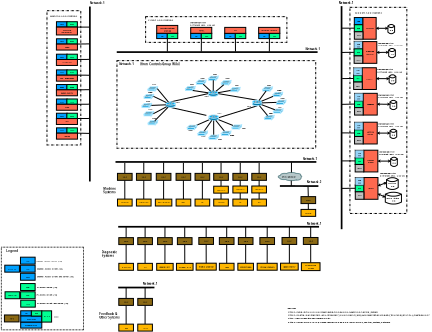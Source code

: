 <?xml version="1.0" encoding="UTF-8"?>
<dia:diagram xmlns:dia="http://www.lysator.liu.se/~alla/dia/">
  <dia:layer name="Background" visible="true" active="true">
    <dia:object type="Standard - Box" version="0" id="O0">
      <dia:attribute name="obj_pos">
        <dia:point val="37.422,-27.792"/>
      </dia:attribute>
      <dia:attribute name="obj_bb">
        <dia:rectangle val="37.222,-27.992;119.028,8.292"/>
      </dia:attribute>
      <dia:attribute name="elem_corner">
        <dia:point val="37.422,-27.792"/>
      </dia:attribute>
      <dia:attribute name="elem_width">
        <dia:real val="81.407"/>
      </dia:attribute>
      <dia:attribute name="elem_height">
        <dia:real val="35.884"/>
      </dia:attribute>
      <dia:attribute name="border_width">
        <dia:real val="0.4"/>
      </dia:attribute>
      <dia:attribute name="show_background">
        <dia:boolean val="false"/>
      </dia:attribute>
      <dia:attribute name="line_style">
        <dia:enum val="2"/>
      </dia:attribute>
    </dia:object>
    <dia:object type="Standard - Box" version="0" id="O1">
      <dia:attribute name="obj_pos">
        <dia:point val="8.756,-48.248"/>
      </dia:attribute>
      <dia:attribute name="obj_bb">
        <dia:rectangle val="8.656,-48.348;22.706,6.852"/>
      </dia:attribute>
      <dia:attribute name="elem_corner">
        <dia:point val="8.756,-48.248"/>
      </dia:attribute>
      <dia:attribute name="elem_width">
        <dia:real val="13.85"/>
      </dia:attribute>
      <dia:attribute name="elem_height">
        <dia:real val="55.0"/>
      </dia:attribute>
      <dia:attribute name="border_width">
        <dia:real val="0.2"/>
      </dia:attribute>
      <dia:attribute name="show_background">
        <dia:boolean val="false"/>
      </dia:attribute>
      <dia:attribute name="line_style">
        <dia:enum val="2"/>
      </dia:attribute>
    </dia:object>
    <dia:object type="Standard - Box" version="0" id="O2">
      <dia:attribute name="obj_pos">
        <dia:point val="132.841,-49.63"/>
      </dia:attribute>
      <dia:attribute name="obj_bb">
        <dia:rectangle val="132.741,-49.73;156.245,34.9"/>
      </dia:attribute>
      <dia:attribute name="elem_corner">
        <dia:point val="132.841,-49.63"/>
      </dia:attribute>
      <dia:attribute name="elem_width">
        <dia:real val="23.304"/>
      </dia:attribute>
      <dia:attribute name="elem_height">
        <dia:real val="84.43"/>
      </dia:attribute>
      <dia:attribute name="border_width">
        <dia:real val="0.2"/>
      </dia:attribute>
      <dia:attribute name="show_background">
        <dia:boolean val="false"/>
      </dia:attribute>
      <dia:attribute name="line_style">
        <dia:enum val="2"/>
      </dia:attribute>
    </dia:object>
    <dia:object type="Standard - Box" version="0" id="O3">
      <dia:attribute name="obj_pos">
        <dia:point val="49.156,-45.81"/>
      </dia:attribute>
      <dia:attribute name="obj_bb">
        <dia:rectangle val="49.056,-45.91;107.116,-35.174"/>
      </dia:attribute>
      <dia:attribute name="elem_corner">
        <dia:point val="49.156,-45.81"/>
      </dia:attribute>
      <dia:attribute name="elem_width">
        <dia:real val="57.86"/>
      </dia:attribute>
      <dia:attribute name="elem_height">
        <dia:real val="10.536"/>
      </dia:attribute>
      <dia:attribute name="border_width">
        <dia:real val="0.2"/>
      </dia:attribute>
      <dia:attribute name="inner_color">
        <dia:color val="#c6c6c6"/>
      </dia:attribute>
      <dia:attribute name="show_background">
        <dia:boolean val="false"/>
      </dia:attribute>
      <dia:attribute name="line_style">
        <dia:enum val="2"/>
      </dia:attribute>
    </dia:object>
    <dia:object type="Standard - Text" version="1" id="O4">
      <dia:attribute name="obj_pos">
        <dia:point val="50.128,-44.128"/>
      </dia:attribute>
      <dia:attribute name="obj_bb">
        <dia:rectangle val="50.128,-45.074;60.632,-43.835"/>
      </dia:attribute>
      <dia:attribute name="text">
        <dia:composite type="text">
          <dia:attribute name="string">
            <dia:string>#Client Applications#</dia:string>
          </dia:attribute>
          <dia:attribute name="font">
            <dia:font family="sans" style="80" name="Helvetica-Bold"/>
          </dia:attribute>
          <dia:attribute name="height">
            <dia:real val="1.235"/>
          </dia:attribute>
          <dia:attribute name="pos">
            <dia:point val="50.128,-44.128"/>
          </dia:attribute>
          <dia:attribute name="color">
            <dia:color val="#000000"/>
          </dia:attribute>
          <dia:attribute name="alignment">
            <dia:enum val="0"/>
          </dia:attribute>
        </dia:composite>
      </dia:attribute>
      <dia:attribute name="valign">
        <dia:enum val="3"/>
      </dia:attribute>
    </dia:object>
    <dia:object type="Standard - Text" version="1" id="O5">
      <dia:attribute name="obj_pos">
        <dia:point val="134.778,-47.075"/>
      </dia:attribute>
      <dia:attribute name="obj_bb">
        <dia:rectangle val="134.778,-47.993;146.475,-46.84"/>
      </dia:attribute>
      <dia:attribute name="text">
        <dia:composite type="text">
          <dia:attribute name="string">
            <dia:string>#Support Applications#</dia:string>
          </dia:attribute>
          <dia:attribute name="font">
            <dia:font family="sans" style="80" name="Helvetica-Bold"/>
          </dia:attribute>
          <dia:attribute name="height">
            <dia:real val="1.235"/>
          </dia:attribute>
          <dia:attribute name="pos">
            <dia:point val="134.778,-47.075"/>
          </dia:attribute>
          <dia:attribute name="color">
            <dia:color val="#000000"/>
          </dia:attribute>
          <dia:attribute name="alignment">
            <dia:enum val="0"/>
          </dia:attribute>
        </dia:composite>
      </dia:attribute>
      <dia:attribute name="valign">
        <dia:enum val="3"/>
      </dia:attribute>
    </dia:object>
    <dia:object type="Standard - Text" version="1" id="O6">
      <dia:attribute name="obj_pos">
        <dia:point val="78.086,-40.542"/>
      </dia:attribute>
      <dia:attribute name="obj_bb">
        <dia:rectangle val="78.086,-41.137;78.086,-40.39"/>
      </dia:attribute>
      <dia:attribute name="text">
        <dia:composite type="text">
          <dia:attribute name="string">
            <dia:string>##</dia:string>
          </dia:attribute>
          <dia:attribute name="font">
            <dia:font family="sans" style="0" name="Helvetica"/>
          </dia:attribute>
          <dia:attribute name="height">
            <dia:real val="0.8"/>
          </dia:attribute>
          <dia:attribute name="pos">
            <dia:point val="78.086,-40.542"/>
          </dia:attribute>
          <dia:attribute name="color">
            <dia:color val="#000000"/>
          </dia:attribute>
          <dia:attribute name="alignment">
            <dia:enum val="0"/>
          </dia:attribute>
        </dia:composite>
      </dia:attribute>
      <dia:attribute name="valign">
        <dia:enum val="3"/>
      </dia:attribute>
      <dia:connections>
        <dia:connection handle="0" to="O3" connection="8"/>
      </dia:connections>
    </dia:object>
    <dia:group>
      <dia:object type="Flowchart - Box" version="0" id="O7">
        <dia:attribute name="obj_pos">
          <dia:point val="12.636,-43.732"/>
        </dia:attribute>
        <dia:attribute name="obj_bb">
          <dia:rectangle val="12.586,-43.782;17.07,-41.524"/>
        </dia:attribute>
        <dia:attribute name="elem_corner">
          <dia:point val="12.636,-43.732"/>
        </dia:attribute>
        <dia:attribute name="elem_width">
          <dia:real val="4.384"/>
        </dia:attribute>
        <dia:attribute name="elem_height">
          <dia:real val="2.158"/>
        </dia:attribute>
        <dia:attribute name="border_width">
          <dia:real val="0.1"/>
        </dia:attribute>
        <dia:attribute name="inner_color">
          <dia:color val="#00a1ff"/>
        </dia:attribute>
        <dia:attribute name="show_background">
          <dia:boolean val="true"/>
        </dia:attribute>
        <dia:attribute name="padding">
          <dia:real val="0.5"/>
        </dia:attribute>
        <dia:attribute name="text">
          <dia:composite type="text">
            <dia:attribute name="string">
              <dia:string>#CACS#</dia:string>
            </dia:attribute>
            <dia:attribute name="font">
              <dia:font family="sans" style="80" name="Helvetica-Bold"/>
            </dia:attribute>
            <dia:attribute name="height">
              <dia:real val="1.058"/>
            </dia:attribute>
            <dia:attribute name="pos">
              <dia:point val="14.828,-42.395"/>
            </dia:attribute>
            <dia:attribute name="color">
              <dia:color val="#000000"/>
            </dia:attribute>
            <dia:attribute name="alignment">
              <dia:enum val="1"/>
            </dia:attribute>
          </dia:composite>
        </dia:attribute>
      </dia:object>
      <dia:object type="Flowchart - Box" version="0" id="O8">
        <dia:attribute name="obj_pos">
          <dia:point val="16.901,-43.734"/>
        </dia:attribute>
        <dia:attribute name="obj_bb">
          <dia:rectangle val="16.851,-43.785;21.255,-41.526"/>
        </dia:attribute>
        <dia:attribute name="elem_corner">
          <dia:point val="16.901,-43.734"/>
        </dia:attribute>
        <dia:attribute name="elem_width">
          <dia:real val="4.305"/>
        </dia:attribute>
        <dia:attribute name="elem_height">
          <dia:real val="2.158"/>
        </dia:attribute>
        <dia:attribute name="border_width">
          <dia:real val="0.1"/>
        </dia:attribute>
        <dia:attribute name="inner_color">
          <dia:color val="#00ff93"/>
        </dia:attribute>
        <dia:attribute name="show_background">
          <dia:boolean val="true"/>
        </dia:attribute>
        <dia:attribute name="padding">
          <dia:real val="0.5"/>
        </dia:attribute>
        <dia:attribute name="text">
          <dia:composite type="text">
            <dia:attribute name="string">
              <dia:string>#PVCS#</dia:string>
            </dia:attribute>
            <dia:attribute name="font">
              <dia:font family="sans" style="80" name="Helvetica-Bold"/>
            </dia:attribute>
            <dia:attribute name="height">
              <dia:real val="1.058"/>
            </dia:attribute>
            <dia:attribute name="pos">
              <dia:point val="19.053,-42.397"/>
            </dia:attribute>
            <dia:attribute name="color">
              <dia:color val="#000000"/>
            </dia:attribute>
            <dia:attribute name="alignment">
              <dia:enum val="1"/>
            </dia:attribute>
          </dia:composite>
        </dia:attribute>
      </dia:object>
      <dia:object type="Flowchart - Box" version="0" id="O9">
        <dia:attribute name="obj_pos">
          <dia:point val="12.614,-41.529"/>
        </dia:attribute>
        <dia:attribute name="obj_bb">
          <dia:rectangle val="12.564,-41.579;21.281,-38.262"/>
        </dia:attribute>
        <dia:attribute name="elem_corner">
          <dia:point val="12.614,-41.529"/>
        </dia:attribute>
        <dia:attribute name="elem_width">
          <dia:real val="8.617"/>
        </dia:attribute>
        <dia:attribute name="elem_height">
          <dia:real val="3.217"/>
        </dia:attribute>
        <dia:attribute name="border_width">
          <dia:real val="0.1"/>
        </dia:attribute>
        <dia:attribute name="inner_color">
          <dia:color val="#fe694f"/>
        </dia:attribute>
        <dia:attribute name="show_background">
          <dia:boolean val="true"/>
        </dia:attribute>
        <dia:attribute name="padding">
          <dia:real val="0.5"/>
        </dia:attribute>
        <dia:attribute name="text">
          <dia:composite type="text">
            <dia:attribute name="string">
              <dia:string>#Machine
Parameters#</dia:string>
            </dia:attribute>
            <dia:attribute name="font">
              <dia:font family="sans" style="80" name="Helvetica-Bold"/>
            </dia:attribute>
            <dia:attribute name="height">
              <dia:real val="1.058"/>
            </dia:attribute>
            <dia:attribute name="pos">
              <dia:point val="16.923,-40.191"/>
            </dia:attribute>
            <dia:attribute name="color">
              <dia:color val="#000000"/>
            </dia:attribute>
            <dia:attribute name="alignment">
              <dia:enum val="1"/>
            </dia:attribute>
          </dia:composite>
        </dia:attribute>
      </dia:object>
    </dia:group>
    <dia:object type="Standard - Line" version="0" id="O10">
      <dia:attribute name="obj_pos">
        <dia:point val="36.819,13.701"/>
      </dia:attribute>
      <dia:attribute name="obj_bb">
        <dia:rectangle val="36.469,13.351;119.432,14.051"/>
      </dia:attribute>
      <dia:attribute name="conn_endpoints">
        <dia:point val="36.819,13.701"/>
        <dia:point val="119.082,13.701"/>
      </dia:attribute>
      <dia:attribute name="numcp">
        <dia:int val="1"/>
      </dia:attribute>
      <dia:attribute name="line_width">
        <dia:real val="0.7"/>
      </dia:attribute>
    </dia:object>
    <dia:object type="Standard - Text" version="1" id="O11">
      <dia:attribute name="obj_pos">
        <dia:point val="31.12,51.096"/>
      </dia:attribute>
      <dia:attribute name="obj_bb">
        <dia:rectangle val="31.12,50.046;37.862,52.775"/>
      </dia:attribute>
      <dia:attribute name="text">
        <dia:composite type="text">
          <dia:attribute name="string">
            <dia:string>#Diagnostic
Systems#</dia:string>
          </dia:attribute>
          <dia:attribute name="font">
            <dia:font family="sans" style="80" name="Helvetica-Bold"/>
          </dia:attribute>
          <dia:attribute name="height">
            <dia:real val="1.411"/>
          </dia:attribute>
          <dia:attribute name="pos">
            <dia:point val="31.12,51.096"/>
          </dia:attribute>
          <dia:attribute name="color">
            <dia:color val="#000000"/>
          </dia:attribute>
          <dia:attribute name="alignment">
            <dia:enum val="0"/>
          </dia:attribute>
        </dia:composite>
      </dia:attribute>
      <dia:attribute name="valign">
        <dia:enum val="3"/>
      </dia:attribute>
    </dia:object>
    <dia:object type="Standard - Text" version="1" id="O12">
      <dia:attribute name="obj_pos">
        <dia:point val="30.131,76.429"/>
      </dia:attribute>
      <dia:attribute name="obj_bb">
        <dia:rectangle val="30.131,75.379;38.851,78.108"/>
      </dia:attribute>
      <dia:attribute name="text">
        <dia:composite type="text">
          <dia:attribute name="string">
            <dia:string>#Feedback &amp; 
Other Sytems#</dia:string>
          </dia:attribute>
          <dia:attribute name="font">
            <dia:font family="sans" style="80" name="Helvetica-Bold"/>
          </dia:attribute>
          <dia:attribute name="height">
            <dia:real val="1.411"/>
          </dia:attribute>
          <dia:attribute name="pos">
            <dia:point val="30.131,76.429"/>
          </dia:attribute>
          <dia:attribute name="color">
            <dia:color val="#000000"/>
          </dia:attribute>
          <dia:attribute name="alignment">
            <dia:enum val="0"/>
          </dia:attribute>
        </dia:composite>
      </dia:attribute>
      <dia:attribute name="valign">
        <dia:enum val="3"/>
      </dia:attribute>
    </dia:object>
    <dia:object type="Standard - Text" version="1" id="O13">
      <dia:attribute name="obj_pos">
        <dia:point val="31.804,25.066"/>
      </dia:attribute>
      <dia:attribute name="obj_bb">
        <dia:rectangle val="31.804,24.016;37.179,26.745"/>
      </dia:attribute>
      <dia:attribute name="text">
        <dia:composite type="text">
          <dia:attribute name="string">
            <dia:string>#Machine
Systems#</dia:string>
          </dia:attribute>
          <dia:attribute name="font">
            <dia:font family="sans" style="80" name="Helvetica-Bold"/>
          </dia:attribute>
          <dia:attribute name="height">
            <dia:real val="1.411"/>
          </dia:attribute>
          <dia:attribute name="pos">
            <dia:point val="31.804,25.066"/>
          </dia:attribute>
          <dia:attribute name="color">
            <dia:color val="#000000"/>
          </dia:attribute>
          <dia:attribute name="alignment">
            <dia:enum val="0"/>
          </dia:attribute>
        </dia:composite>
      </dia:attribute>
      <dia:attribute name="valign">
        <dia:enum val="3"/>
      </dia:attribute>
    </dia:object>
    <dia:group>
      <dia:object type="Standard - Text" version="1" id="O14">
        <dia:attribute name="obj_pos">
          <dia:point val="143.996,-23.92"/>
        </dia:attribute>
        <dia:attribute name="obj_bb">
          <dia:rectangle val="143.996,-24.708;155.054,-22.662"/>
        </dia:attribute>
        <dia:attribute name="text">
          <dia:composite type="text">
            <dia:attribute name="string">
              <dia:string>#Ineroperability?
Different APIs. Use V4?#</dia:string>
            </dia:attribute>
            <dia:attribute name="font">
              <dia:font family="sans" style="80" name="Helvetica-Bold"/>
            </dia:attribute>
            <dia:attribute name="height">
              <dia:real val="1.058"/>
            </dia:attribute>
            <dia:attribute name="pos">
              <dia:point val="143.996,-23.92"/>
            </dia:attribute>
            <dia:attribute name="color">
              <dia:color val="#000000"/>
            </dia:attribute>
            <dia:attribute name="alignment">
              <dia:enum val="0"/>
            </dia:attribute>
          </dia:composite>
        </dia:attribute>
        <dia:attribute name="valign">
          <dia:enum val="3"/>
        </dia:attribute>
      </dia:object>
      <dia:group>
        <dia:object type="Flowchart - Magnetic Disk" version="1" id="O15">
          <dia:attribute name="obj_pos">
            <dia:point val="148.903,-21.993"/>
          </dia:attribute>
          <dia:attribute name="obj_bb">
            <dia:rectangle val="148.853,-22.043;151.69,-18.18"/>
          </dia:attribute>
          <dia:attribute name="meta">
            <dia:composite type="dict"/>
          </dia:attribute>
          <dia:attribute name="elem_corner">
            <dia:point val="148.903,-21.993"/>
          </dia:attribute>
          <dia:attribute name="elem_width">
            <dia:real val="2.737"/>
          </dia:attribute>
          <dia:attribute name="elem_height">
            <dia:real val="3.763"/>
          </dia:attribute>
          <dia:attribute name="line_width">
            <dia:real val="0.1"/>
          </dia:attribute>
          <dia:attribute name="line_colour">
            <dia:color val="#000000"/>
          </dia:attribute>
          <dia:attribute name="fill_colour">
            <dia:color val="#ffffff"/>
          </dia:attribute>
          <dia:attribute name="show_background">
            <dia:boolean val="true"/>
          </dia:attribute>
          <dia:attribute name="line_style">
            <dia:enum val="0"/>
            <dia:real val="1"/>
          </dia:attribute>
          <dia:attribute name="padding">
            <dia:real val="0.1"/>
          </dia:attribute>
          <dia:attribute name="text">
            <dia:composite type="text">
              <dia:attribute name="string">
                <dia:string>#DB#</dia:string>
              </dia:attribute>
              <dia:attribute name="font">
                <dia:font family="sans" style="80" name="Helvetica-Bold"/>
              </dia:attribute>
              <dia:attribute name="height">
                <dia:real val="1.058"/>
              </dia:attribute>
              <dia:attribute name="pos">
                <dia:point val="150.272,-19.534"/>
              </dia:attribute>
              <dia:attribute name="color">
                <dia:color val="#000000"/>
              </dia:attribute>
              <dia:attribute name="alignment">
                <dia:enum val="1"/>
              </dia:attribute>
            </dia:composite>
          </dia:attribute>
          <dia:attribute name="flip_horizontal">
            <dia:boolean val="false"/>
          </dia:attribute>
          <dia:attribute name="flip_vertical">
            <dia:boolean val="false"/>
          </dia:attribute>
          <dia:attribute name="subscale">
            <dia:real val="1"/>
          </dia:attribute>
        </dia:object>
        <dia:object type="Standard - Line" version="0" id="O16">
          <dia:attribute name="obj_pos">
            <dia:point val="143.655,-20.431"/>
          </dia:attribute>
          <dia:attribute name="obj_bb">
            <dia:rectangle val="143.555,-20.904;149.003,-19.953"/>
          </dia:attribute>
          <dia:attribute name="conn_endpoints">
            <dia:point val="143.655,-20.431"/>
            <dia:point val="148.903,-20.425"/>
          </dia:attribute>
          <dia:attribute name="numcp">
            <dia:int val="1"/>
          </dia:attribute>
          <dia:attribute name="line_width">
            <dia:real val="0.2"/>
          </dia:attribute>
          <dia:attribute name="start_arrow">
            <dia:enum val="22"/>
          </dia:attribute>
          <dia:attribute name="start_arrow_length">
            <dia:real val="0.5"/>
          </dia:attribute>
          <dia:attribute name="start_arrow_width">
            <dia:real val="0.5"/>
          </dia:attribute>
          <dia:attribute name="end_arrow">
            <dia:enum val="22"/>
          </dia:attribute>
          <dia:attribute name="end_arrow_length">
            <dia:real val="0.5"/>
          </dia:attribute>
          <dia:attribute name="end_arrow_width">
            <dia:real val="0.5"/>
          </dia:attribute>
          <dia:connections>
            <dia:connection handle="1" to="O15" connection="7"/>
          </dia:connections>
        </dia:object>
        <dia:group>
          <dia:object type="Flowchart - Box" version="0" id="O17">
            <dia:attribute name="obj_pos">
              <dia:point val="134.356,-21.913"/>
            </dia:attribute>
            <dia:attribute name="obj_bb">
              <dia:rectangle val="134.306,-21.963;137.939,-19.009"/>
            </dia:attribute>
            <dia:attribute name="elem_corner">
              <dia:point val="134.356,-21.913"/>
            </dia:attribute>
            <dia:attribute name="elem_width">
              <dia:real val="3.533"/>
            </dia:attribute>
            <dia:attribute name="elem_height">
              <dia:real val="2.854"/>
            </dia:attribute>
            <dia:attribute name="border_width">
              <dia:real val="0.1"/>
            </dia:attribute>
            <dia:attribute name="inner_color">
              <dia:color val="#00ff93"/>
            </dia:attribute>
            <dia:attribute name="show_background">
              <dia:boolean val="true"/>
            </dia:attribute>
            <dia:attribute name="padding">
              <dia:real val="0.5"/>
            </dia:attribute>
            <dia:attribute name="text">
              <dia:composite type="text">
                <dia:attribute name="string">
                  <dia:string>#PVS#</dia:string>
                </dia:attribute>
                <dia:attribute name="font">
                  <dia:font family="sans" style="80" name="Helvetica-Bold"/>
                </dia:attribute>
                <dia:attribute name="height">
                  <dia:real val="1.058"/>
                </dia:attribute>
                <dia:attribute name="pos">
                  <dia:point val="136.123,-20.227"/>
                </dia:attribute>
                <dia:attribute name="color">
                  <dia:color val="#000000"/>
                </dia:attribute>
                <dia:attribute name="alignment">
                  <dia:enum val="1"/>
                </dia:attribute>
              </dia:composite>
            </dia:attribute>
          </dia:object>
          <dia:object type="Flowchart - Box" version="0" id="O18">
            <dia:attribute name="obj_pos">
              <dia:point val="137.91,-24.884"/>
            </dia:attribute>
            <dia:attribute name="obj_bb">
              <dia:rectangle val="137.86,-24.934;143.705,-15.928"/>
            </dia:attribute>
            <dia:attribute name="elem_corner">
              <dia:point val="137.91,-24.884"/>
            </dia:attribute>
            <dia:attribute name="elem_width">
              <dia:real val="5.745"/>
            </dia:attribute>
            <dia:attribute name="elem_height">
              <dia:real val="8.905"/>
            </dia:attribute>
            <dia:attribute name="border_width">
              <dia:real val="0.1"/>
            </dia:attribute>
            <dia:attribute name="inner_color">
              <dia:color val="#fe694f"/>
            </dia:attribute>
            <dia:attribute name="show_background">
              <dia:boolean val="true"/>
            </dia:attribute>
            <dia:attribute name="padding">
              <dia:real val="0.5"/>
            </dia:attribute>
            <dia:attribute name="text">
              <dia:composite type="text">
                <dia:attribute name="string">
                  <dia:string>#IRMIS#</dia:string>
                </dia:attribute>
                <dia:attribute name="font">
                  <dia:font family="sans" style="80" name="Helvetica-Bold"/>
                </dia:attribute>
                <dia:attribute name="height">
                  <dia:real val="1.058"/>
                </dia:attribute>
                <dia:attribute name="pos">
                  <dia:point val="140.783,-20.173"/>
                </dia:attribute>
                <dia:attribute name="color">
                  <dia:color val="#000000"/>
                </dia:attribute>
                <dia:attribute name="alignment">
                  <dia:enum val="1"/>
                </dia:attribute>
              </dia:composite>
            </dia:attribute>
          </dia:object>
          <dia:object type="Flowchart - Box" version="0" id="O19">
            <dia:attribute name="obj_pos">
              <dia:point val="134.372,-19.028"/>
            </dia:attribute>
            <dia:attribute name="obj_bb">
              <dia:rectangle val="134.322,-19.078;137.94,-15.927"/>
            </dia:attribute>
            <dia:attribute name="elem_corner">
              <dia:point val="134.372,-19.028"/>
            </dia:attribute>
            <dia:attribute name="elem_width">
              <dia:real val="3.518"/>
            </dia:attribute>
            <dia:attribute name="elem_height">
              <dia:real val="3.05"/>
            </dia:attribute>
            <dia:attribute name="border_width">
              <dia:real val="0.1"/>
            </dia:attribute>
            <dia:attribute name="inner_color">
              <dia:color val="#bfbfbf"/>
            </dia:attribute>
            <dia:attribute name="show_background">
              <dia:boolean val="true"/>
            </dia:attribute>
            <dia:attribute name="padding">
              <dia:real val="0.5"/>
            </dia:attribute>
            <dia:attribute name="text">
              <dia:composite type="text">
                <dia:attribute name="string">
                  <dia:string>#REST#</dia:string>
                </dia:attribute>
                <dia:attribute name="font">
                  <dia:font family="sans" style="80" name="Helvetica-Bold"/>
                </dia:attribute>
                <dia:attribute name="height">
                  <dia:real val="1.058"/>
                </dia:attribute>
                <dia:attribute name="pos">
                  <dia:point val="136.131,-17.244"/>
                </dia:attribute>
                <dia:attribute name="color">
                  <dia:color val="#000000"/>
                </dia:attribute>
                <dia:attribute name="alignment">
                  <dia:enum val="1"/>
                </dia:attribute>
              </dia:composite>
            </dia:attribute>
          </dia:object>
          <dia:object type="Flowchart - Box" version="0" id="O20">
            <dia:attribute name="obj_pos">
              <dia:point val="134.353,-24.875"/>
            </dia:attribute>
            <dia:attribute name="obj_bb">
              <dia:rectangle val="134.303,-24.925;137.932,-21.609"/>
            </dia:attribute>
            <dia:attribute name="elem_corner">
              <dia:point val="134.353,-24.875"/>
            </dia:attribute>
            <dia:attribute name="elem_width">
              <dia:real val="3.529"/>
            </dia:attribute>
            <dia:attribute name="elem_height">
              <dia:real val="3.217"/>
            </dia:attribute>
            <dia:attribute name="border_width">
              <dia:real val="0.1"/>
            </dia:attribute>
            <dia:attribute name="inner_color">
              <dia:color val="#96d4f8"/>
            </dia:attribute>
            <dia:attribute name="show_background">
              <dia:boolean val="true"/>
            </dia:attribute>
            <dia:attribute name="line_style">
              <dia:enum val="4"/>
            </dia:attribute>
            <dia:attribute name="padding">
              <dia:real val="0.5"/>
            </dia:attribute>
            <dia:attribute name="text">
              <dia:composite type="text">
                <dia:attribute name="string">
                  <dia:string>#CAS
???#</dia:string>
                </dia:attribute>
                <dia:attribute name="font">
                  <dia:font family="sans" style="80" name="Helvetica-Bold"/>
                </dia:attribute>
                <dia:attribute name="height">
                  <dia:real val="1.058"/>
                </dia:attribute>
                <dia:attribute name="pos">
                  <dia:point val="136.118,-23.538"/>
                </dia:attribute>
                <dia:attribute name="color">
                  <dia:color val="#000000"/>
                </dia:attribute>
                <dia:attribute name="alignment">
                  <dia:enum val="1"/>
                </dia:attribute>
              </dia:composite>
            </dia:attribute>
          </dia:object>
        </dia:group>
      </dia:group>
    </dia:group>
    <dia:group>
      <dia:object type="Standard - Text" version="1" id="O21">
        <dia:attribute name="obj_pos">
          <dia:point val="144.318,-13.447"/>
        </dia:attribute>
        <dia:attribute name="obj_bb">
          <dia:rectangle val="144.318,-14.235;155.376,-12.189"/>
        </dia:attribute>
        <dia:attribute name="text">
          <dia:composite type="text">
            <dia:attribute name="string">
              <dia:string>#Ineroperability?
Different APIs. Use V4?#</dia:string>
            </dia:attribute>
            <dia:attribute name="font">
              <dia:font family="sans" style="80" name="Helvetica-Bold"/>
            </dia:attribute>
            <dia:attribute name="height">
              <dia:real val="1.058"/>
            </dia:attribute>
            <dia:attribute name="pos">
              <dia:point val="144.318,-13.447"/>
            </dia:attribute>
            <dia:attribute name="color">
              <dia:color val="#000000"/>
            </dia:attribute>
            <dia:attribute name="alignment">
              <dia:enum val="0"/>
            </dia:attribute>
          </dia:composite>
        </dia:attribute>
        <dia:attribute name="valign">
          <dia:enum val="3"/>
        </dia:attribute>
      </dia:object>
      <dia:group>
        <dia:object type="Flowchart - Magnetic Disk" version="1" id="O22">
          <dia:attribute name="obj_pos">
            <dia:point val="149.269,-11.515"/>
          </dia:attribute>
          <dia:attribute name="obj_bb">
            <dia:rectangle val="149.219,-11.565;152.056,-7.702"/>
          </dia:attribute>
          <dia:attribute name="meta">
            <dia:composite type="dict"/>
          </dia:attribute>
          <dia:attribute name="elem_corner">
            <dia:point val="149.269,-11.515"/>
          </dia:attribute>
          <dia:attribute name="elem_width">
            <dia:real val="2.737"/>
          </dia:attribute>
          <dia:attribute name="elem_height">
            <dia:real val="3.763"/>
          </dia:attribute>
          <dia:attribute name="line_width">
            <dia:real val="0.1"/>
          </dia:attribute>
          <dia:attribute name="line_colour">
            <dia:color val="#000000"/>
          </dia:attribute>
          <dia:attribute name="fill_colour">
            <dia:color val="#ffffff"/>
          </dia:attribute>
          <dia:attribute name="show_background">
            <dia:boolean val="true"/>
          </dia:attribute>
          <dia:attribute name="line_style">
            <dia:enum val="0"/>
            <dia:real val="1"/>
          </dia:attribute>
          <dia:attribute name="padding">
            <dia:real val="0.1"/>
          </dia:attribute>
          <dia:attribute name="text">
            <dia:composite type="text">
              <dia:attribute name="string">
                <dia:string>#DB#</dia:string>
              </dia:attribute>
              <dia:attribute name="font">
                <dia:font family="sans" style="80" name="Helvetica-Bold"/>
              </dia:attribute>
              <dia:attribute name="height">
                <dia:real val="1.058"/>
              </dia:attribute>
              <dia:attribute name="pos">
                <dia:point val="150.638,-9.056"/>
              </dia:attribute>
              <dia:attribute name="color">
                <dia:color val="#000000"/>
              </dia:attribute>
              <dia:attribute name="alignment">
                <dia:enum val="1"/>
              </dia:attribute>
            </dia:composite>
          </dia:attribute>
          <dia:attribute name="flip_horizontal">
            <dia:boolean val="false"/>
          </dia:attribute>
          <dia:attribute name="flip_vertical">
            <dia:boolean val="false"/>
          </dia:attribute>
          <dia:attribute name="subscale">
            <dia:real val="1"/>
          </dia:attribute>
        </dia:object>
        <dia:object type="Standard - Line" version="0" id="O23">
          <dia:attribute name="obj_pos">
            <dia:point val="144.022,-9.953"/>
          </dia:attribute>
          <dia:attribute name="obj_bb">
            <dia:rectangle val="143.922,-10.425;149.369,-9.475"/>
          </dia:attribute>
          <dia:attribute name="conn_endpoints">
            <dia:point val="144.022,-9.953"/>
            <dia:point val="149.269,-9.947"/>
          </dia:attribute>
          <dia:attribute name="numcp">
            <dia:int val="1"/>
          </dia:attribute>
          <dia:attribute name="line_width">
            <dia:real val="0.2"/>
          </dia:attribute>
          <dia:attribute name="start_arrow">
            <dia:enum val="22"/>
          </dia:attribute>
          <dia:attribute name="start_arrow_length">
            <dia:real val="0.5"/>
          </dia:attribute>
          <dia:attribute name="start_arrow_width">
            <dia:real val="0.5"/>
          </dia:attribute>
          <dia:attribute name="end_arrow">
            <dia:enum val="22"/>
          </dia:attribute>
          <dia:attribute name="end_arrow_length">
            <dia:real val="0.5"/>
          </dia:attribute>
          <dia:attribute name="end_arrow_width">
            <dia:real val="0.5"/>
          </dia:attribute>
          <dia:connections>
            <dia:connection handle="1" to="O22" connection="7"/>
          </dia:connections>
        </dia:object>
        <dia:group>
          <dia:object type="Flowchart - Box" version="0" id="O24">
            <dia:attribute name="obj_pos">
              <dia:point val="134.722,-11.434"/>
            </dia:attribute>
            <dia:attribute name="obj_bb">
              <dia:rectangle val="134.672,-11.485;138.305,-8.531"/>
            </dia:attribute>
            <dia:attribute name="elem_corner">
              <dia:point val="134.722,-11.434"/>
            </dia:attribute>
            <dia:attribute name="elem_width">
              <dia:real val="3.533"/>
            </dia:attribute>
            <dia:attribute name="elem_height">
              <dia:real val="2.854"/>
            </dia:attribute>
            <dia:attribute name="border_width">
              <dia:real val="0.1"/>
            </dia:attribute>
            <dia:attribute name="inner_color">
              <dia:color val="#00ff93"/>
            </dia:attribute>
            <dia:attribute name="show_background">
              <dia:boolean val="true"/>
            </dia:attribute>
            <dia:attribute name="padding">
              <dia:real val="0.5"/>
            </dia:attribute>
            <dia:attribute name="text">
              <dia:composite type="text">
                <dia:attribute name="string">
                  <dia:string>#PVS#</dia:string>
                </dia:attribute>
                <dia:attribute name="font">
                  <dia:font family="sans" style="80" name="Helvetica-Bold"/>
                </dia:attribute>
                <dia:attribute name="height">
                  <dia:real val="1.058"/>
                </dia:attribute>
                <dia:attribute name="pos">
                  <dia:point val="136.489,-9.749"/>
                </dia:attribute>
                <dia:attribute name="color">
                  <dia:color val="#000000"/>
                </dia:attribute>
                <dia:attribute name="alignment">
                  <dia:enum val="1"/>
                </dia:attribute>
              </dia:composite>
            </dia:attribute>
          </dia:object>
          <dia:object type="Flowchart - Box" version="0" id="O25">
            <dia:attribute name="obj_pos">
              <dia:point val="138.277,-14.405"/>
            </dia:attribute>
            <dia:attribute name="obj_bb">
              <dia:rectangle val="138.227,-14.456;144.072,-5.45"/>
            </dia:attribute>
            <dia:attribute name="elem_corner">
              <dia:point val="138.277,-14.405"/>
            </dia:attribute>
            <dia:attribute name="elem_width">
              <dia:real val="5.745"/>
            </dia:attribute>
            <dia:attribute name="elem_height">
              <dia:real val="8.905"/>
            </dia:attribute>
            <dia:attribute name="border_width">
              <dia:real val="0.1"/>
            </dia:attribute>
            <dia:attribute name="inner_color">
              <dia:color val="#fe694f"/>
            </dia:attribute>
            <dia:attribute name="show_background">
              <dia:boolean val="true"/>
            </dia:attribute>
            <dia:attribute name="padding">
              <dia:real val="0.5"/>
            </dia:attribute>
            <dia:attribute name="text">
              <dia:composite type="text">
                <dia:attribute name="string">
                  <dia:string>#LogBook#</dia:string>
                </dia:attribute>
                <dia:attribute name="font">
                  <dia:font family="sans" style="80" name="Helvetica-Bold"/>
                </dia:attribute>
                <dia:attribute name="height">
                  <dia:real val="1.058"/>
                </dia:attribute>
                <dia:attribute name="pos">
                  <dia:point val="141.15,-9.694"/>
                </dia:attribute>
                <dia:attribute name="color">
                  <dia:color val="#000000"/>
                </dia:attribute>
                <dia:attribute name="alignment">
                  <dia:enum val="1"/>
                </dia:attribute>
              </dia:composite>
            </dia:attribute>
          </dia:object>
          <dia:object type="Flowchart - Box" version="0" id="O26">
            <dia:attribute name="obj_pos">
              <dia:point val="134.739,-8.55"/>
            </dia:attribute>
            <dia:attribute name="obj_bb">
              <dia:rectangle val="134.689,-8.6;138.307,-5.449"/>
            </dia:attribute>
            <dia:attribute name="elem_corner">
              <dia:point val="134.739,-8.55"/>
            </dia:attribute>
            <dia:attribute name="elem_width">
              <dia:real val="3.518"/>
            </dia:attribute>
            <dia:attribute name="elem_height">
              <dia:real val="3.05"/>
            </dia:attribute>
            <dia:attribute name="border_width">
              <dia:real val="0.1"/>
            </dia:attribute>
            <dia:attribute name="inner_color">
              <dia:color val="#bfbfbf"/>
            </dia:attribute>
            <dia:attribute name="show_background">
              <dia:boolean val="true"/>
            </dia:attribute>
            <dia:attribute name="padding">
              <dia:real val="0.5"/>
            </dia:attribute>
            <dia:attribute name="text">
              <dia:composite type="text">
                <dia:attribute name="string">
                  <dia:string>#REST#</dia:string>
                </dia:attribute>
                <dia:attribute name="font">
                  <dia:font family="sans" style="80" name="Helvetica-Bold"/>
                </dia:attribute>
                <dia:attribute name="height">
                  <dia:real val="1.058"/>
                </dia:attribute>
                <dia:attribute name="pos">
                  <dia:point val="136.498,-6.766"/>
                </dia:attribute>
                <dia:attribute name="color">
                  <dia:color val="#000000"/>
                </dia:attribute>
                <dia:attribute name="alignment">
                  <dia:enum val="1"/>
                </dia:attribute>
              </dia:composite>
            </dia:attribute>
          </dia:object>
          <dia:object type="Flowchart - Box" version="0" id="O27">
            <dia:attribute name="obj_pos">
              <dia:point val="134.717,-14.412"/>
            </dia:attribute>
            <dia:attribute name="obj_bb">
              <dia:rectangle val="134.667,-14.462;138.296,-11.145"/>
            </dia:attribute>
            <dia:attribute name="elem_corner">
              <dia:point val="134.717,-14.412"/>
            </dia:attribute>
            <dia:attribute name="elem_width">
              <dia:real val="3.529"/>
            </dia:attribute>
            <dia:attribute name="elem_height">
              <dia:real val="3.217"/>
            </dia:attribute>
            <dia:attribute name="border_width">
              <dia:real val="0.1"/>
            </dia:attribute>
            <dia:attribute name="inner_color">
              <dia:color val="#96d4f8"/>
            </dia:attribute>
            <dia:attribute name="show_background">
              <dia:boolean val="true"/>
            </dia:attribute>
            <dia:attribute name="line_style">
              <dia:enum val="4"/>
            </dia:attribute>
            <dia:attribute name="padding">
              <dia:real val="0.5"/>
            </dia:attribute>
            <dia:attribute name="text">
              <dia:composite type="text">
                <dia:attribute name="string">
                  <dia:string>#CAS
???#</dia:string>
                </dia:attribute>
                <dia:attribute name="font">
                  <dia:font family="sans" style="80" name="Helvetica-Bold"/>
                </dia:attribute>
                <dia:attribute name="height">
                  <dia:real val="1.058"/>
                </dia:attribute>
                <dia:attribute name="pos">
                  <dia:point val="136.482,-13.074"/>
                </dia:attribute>
                <dia:attribute name="color">
                  <dia:color val="#000000"/>
                </dia:attribute>
                <dia:attribute name="alignment">
                  <dia:enum val="1"/>
                </dia:attribute>
              </dia:composite>
            </dia:attribute>
          </dia:object>
        </dia:group>
      </dia:group>
    </dia:group>
    <dia:group>
      <dia:object type="Standard - Text" version="1" id="O28">
        <dia:attribute name="obj_pos">
          <dia:point val="144.31,-1.612"/>
        </dia:attribute>
        <dia:attribute name="obj_bb">
          <dia:rectangle val="144.31,-2.4;155.368,-0.354"/>
        </dia:attribute>
        <dia:attribute name="text">
          <dia:composite type="text">
            <dia:attribute name="string">
              <dia:string>#Ineroperability?
Different APIs. Use V4?#</dia:string>
            </dia:attribute>
            <dia:attribute name="font">
              <dia:font family="sans" style="80" name="Helvetica-Bold"/>
            </dia:attribute>
            <dia:attribute name="height">
              <dia:real val="1.058"/>
            </dia:attribute>
            <dia:attribute name="pos">
              <dia:point val="144.31,-1.612"/>
            </dia:attribute>
            <dia:attribute name="color">
              <dia:color val="#000000"/>
            </dia:attribute>
            <dia:attribute name="alignment">
              <dia:enum val="0"/>
            </dia:attribute>
          </dia:composite>
        </dia:attribute>
        <dia:attribute name="valign">
          <dia:enum val="3"/>
        </dia:attribute>
      </dia:object>
      <dia:group>
        <dia:object type="Flowchart - Magnetic Disk" version="1" id="O29">
          <dia:attribute name="obj_pos">
            <dia:point val="149.261,0.32"/>
          </dia:attribute>
          <dia:attribute name="obj_bb">
            <dia:rectangle val="149.211,0.27;152.048,4.133"/>
          </dia:attribute>
          <dia:attribute name="meta">
            <dia:composite type="dict"/>
          </dia:attribute>
          <dia:attribute name="elem_corner">
            <dia:point val="149.261,0.32"/>
          </dia:attribute>
          <dia:attribute name="elem_width">
            <dia:real val="2.737"/>
          </dia:attribute>
          <dia:attribute name="elem_height">
            <dia:real val="3.763"/>
          </dia:attribute>
          <dia:attribute name="line_width">
            <dia:real val="0.1"/>
          </dia:attribute>
          <dia:attribute name="line_colour">
            <dia:color val="#000000"/>
          </dia:attribute>
          <dia:attribute name="fill_colour">
            <dia:color val="#ffffff"/>
          </dia:attribute>
          <dia:attribute name="show_background">
            <dia:boolean val="true"/>
          </dia:attribute>
          <dia:attribute name="line_style">
            <dia:enum val="0"/>
            <dia:real val="1"/>
          </dia:attribute>
          <dia:attribute name="padding">
            <dia:real val="0.1"/>
          </dia:attribute>
          <dia:attribute name="text">
            <dia:composite type="text">
              <dia:attribute name="string">
                <dia:string>#DB#</dia:string>
              </dia:attribute>
              <dia:attribute name="font">
                <dia:font family="sans" style="80" name="Helvetica-Bold"/>
              </dia:attribute>
              <dia:attribute name="height">
                <dia:real val="1.058"/>
              </dia:attribute>
              <dia:attribute name="pos">
                <dia:point val="150.63,2.78"/>
              </dia:attribute>
              <dia:attribute name="color">
                <dia:color val="#000000"/>
              </dia:attribute>
              <dia:attribute name="alignment">
                <dia:enum val="1"/>
              </dia:attribute>
            </dia:composite>
          </dia:attribute>
          <dia:attribute name="flip_horizontal">
            <dia:boolean val="false"/>
          </dia:attribute>
          <dia:attribute name="flip_vertical">
            <dia:boolean val="false"/>
          </dia:attribute>
          <dia:attribute name="subscale">
            <dia:real val="1"/>
          </dia:attribute>
        </dia:object>
        <dia:object type="Standard - Line" version="0" id="O30">
          <dia:attribute name="obj_pos">
            <dia:point val="144.014,1.883"/>
          </dia:attribute>
          <dia:attribute name="obj_bb">
            <dia:rectangle val="143.914,1.41;149.361,2.361"/>
          </dia:attribute>
          <dia:attribute name="conn_endpoints">
            <dia:point val="144.014,1.883"/>
            <dia:point val="149.261,1.888"/>
          </dia:attribute>
          <dia:attribute name="numcp">
            <dia:int val="1"/>
          </dia:attribute>
          <dia:attribute name="line_width">
            <dia:real val="0.2"/>
          </dia:attribute>
          <dia:attribute name="start_arrow">
            <dia:enum val="22"/>
          </dia:attribute>
          <dia:attribute name="start_arrow_length">
            <dia:real val="0.5"/>
          </dia:attribute>
          <dia:attribute name="start_arrow_width">
            <dia:real val="0.5"/>
          </dia:attribute>
          <dia:attribute name="end_arrow">
            <dia:enum val="22"/>
          </dia:attribute>
          <dia:attribute name="end_arrow_length">
            <dia:real val="0.5"/>
          </dia:attribute>
          <dia:attribute name="end_arrow_width">
            <dia:real val="0.5"/>
          </dia:attribute>
          <dia:connections>
            <dia:connection handle="1" to="O29" connection="7"/>
          </dia:connections>
        </dia:object>
        <dia:group>
          <dia:object type="Flowchart - Box" version="0" id="O31">
            <dia:attribute name="obj_pos">
              <dia:point val="134.714,0.401"/>
            </dia:attribute>
            <dia:attribute name="obj_bb">
              <dia:rectangle val="134.664,0.351;138.297,3.305"/>
            </dia:attribute>
            <dia:attribute name="elem_corner">
              <dia:point val="134.714,0.401"/>
            </dia:attribute>
            <dia:attribute name="elem_width">
              <dia:real val="3.533"/>
            </dia:attribute>
            <dia:attribute name="elem_height">
              <dia:real val="2.854"/>
            </dia:attribute>
            <dia:attribute name="border_width">
              <dia:real val="0.1"/>
            </dia:attribute>
            <dia:attribute name="inner_color">
              <dia:color val="#00ff93"/>
            </dia:attribute>
            <dia:attribute name="show_background">
              <dia:boolean val="true"/>
            </dia:attribute>
            <dia:attribute name="padding">
              <dia:real val="0.5"/>
            </dia:attribute>
            <dia:attribute name="text">
              <dia:composite type="text">
                <dia:attribute name="string">
                  <dia:string>#PVS#</dia:string>
                </dia:attribute>
                <dia:attribute name="font">
                  <dia:font family="sans" style="80" name="Helvetica-Bold"/>
                </dia:attribute>
                <dia:attribute name="height">
                  <dia:real val="1.058"/>
                </dia:attribute>
                <dia:attribute name="pos">
                  <dia:point val="136.481,2.086"/>
                </dia:attribute>
                <dia:attribute name="color">
                  <dia:color val="#000000"/>
                </dia:attribute>
                <dia:attribute name="alignment">
                  <dia:enum val="1"/>
                </dia:attribute>
              </dia:composite>
            </dia:attribute>
          </dia:object>
          <dia:object type="Flowchart - Box" version="0" id="O32">
            <dia:attribute name="obj_pos">
              <dia:point val="138.269,-2.57"/>
            </dia:attribute>
            <dia:attribute name="obj_bb">
              <dia:rectangle val="138.219,-2.62;144.064,6.385"/>
            </dia:attribute>
            <dia:attribute name="elem_corner">
              <dia:point val="138.269,-2.57"/>
            </dia:attribute>
            <dia:attribute name="elem_width">
              <dia:real val="5.745"/>
            </dia:attribute>
            <dia:attribute name="elem_height">
              <dia:real val="8.905"/>
            </dia:attribute>
            <dia:attribute name="border_width">
              <dia:real val="0.1"/>
            </dia:attribute>
            <dia:attribute name="inner_color">
              <dia:color val="#fe694f"/>
            </dia:attribute>
            <dia:attribute name="show_background">
              <dia:boolean val="true"/>
            </dia:attribute>
            <dia:attribute name="padding">
              <dia:real val="0.5"/>
            </dia:attribute>
            <dia:attribute name="text">
              <dia:composite type="text">
                <dia:attribute name="string">
                  <dia:string>#Lattice
Server#</dia:string>
                </dia:attribute>
                <dia:attribute name="font">
                  <dia:font family="sans" style="80" name="Helvetica-Bold"/>
                </dia:attribute>
                <dia:attribute name="height">
                  <dia:real val="1.058"/>
                </dia:attribute>
                <dia:attribute name="pos">
                  <dia:point val="141.142,1.612"/>
                </dia:attribute>
                <dia:attribute name="color">
                  <dia:color val="#000000"/>
                </dia:attribute>
                <dia:attribute name="alignment">
                  <dia:enum val="1"/>
                </dia:attribute>
              </dia:composite>
            </dia:attribute>
          </dia:object>
          <dia:object type="Flowchart - Box" version="0" id="O33">
            <dia:attribute name="obj_pos">
              <dia:point val="134.731,3.286"/>
            </dia:attribute>
            <dia:attribute name="obj_bb">
              <dia:rectangle val="134.681,3.236;138.299,6.386"/>
            </dia:attribute>
            <dia:attribute name="elem_corner">
              <dia:point val="134.731,3.286"/>
            </dia:attribute>
            <dia:attribute name="elem_width">
              <dia:real val="3.518"/>
            </dia:attribute>
            <dia:attribute name="elem_height">
              <dia:real val="3.05"/>
            </dia:attribute>
            <dia:attribute name="border_width">
              <dia:real val="0.1"/>
            </dia:attribute>
            <dia:attribute name="inner_color">
              <dia:color val="#bfbfbf"/>
            </dia:attribute>
            <dia:attribute name="show_background">
              <dia:boolean val="true"/>
            </dia:attribute>
            <dia:attribute name="padding">
              <dia:real val="0.5"/>
            </dia:attribute>
            <dia:attribute name="text">
              <dia:composite type="text">
                <dia:attribute name="string">
                  <dia:string>#REST#</dia:string>
                </dia:attribute>
                <dia:attribute name="font">
                  <dia:font family="sans" style="80" name="Helvetica-Bold"/>
                </dia:attribute>
                <dia:attribute name="height">
                  <dia:real val="1.058"/>
                </dia:attribute>
                <dia:attribute name="pos">
                  <dia:point val="136.49,5.069"/>
                </dia:attribute>
                <dia:attribute name="color">
                  <dia:color val="#000000"/>
                </dia:attribute>
                <dia:attribute name="alignment">
                  <dia:enum val="1"/>
                </dia:attribute>
              </dia:composite>
            </dia:attribute>
          </dia:object>
          <dia:object type="Flowchart - Box" version="0" id="O34">
            <dia:attribute name="obj_pos">
              <dia:point val="134.709,-2.576"/>
            </dia:attribute>
            <dia:attribute name="obj_bb">
              <dia:rectangle val="134.659,-2.626;138.288,0.69"/>
            </dia:attribute>
            <dia:attribute name="elem_corner">
              <dia:point val="134.709,-2.576"/>
            </dia:attribute>
            <dia:attribute name="elem_width">
              <dia:real val="3.529"/>
            </dia:attribute>
            <dia:attribute name="elem_height">
              <dia:real val="3.217"/>
            </dia:attribute>
            <dia:attribute name="border_width">
              <dia:real val="0.1"/>
            </dia:attribute>
            <dia:attribute name="inner_color">
              <dia:color val="#96d4f8"/>
            </dia:attribute>
            <dia:attribute name="show_background">
              <dia:boolean val="true"/>
            </dia:attribute>
            <dia:attribute name="line_style">
              <dia:enum val="4"/>
            </dia:attribute>
            <dia:attribute name="padding">
              <dia:real val="0.5"/>
            </dia:attribute>
            <dia:attribute name="text">
              <dia:composite type="text">
                <dia:attribute name="string">
                  <dia:string>#CAS
???#</dia:string>
                </dia:attribute>
                <dia:attribute name="font">
                  <dia:font family="sans" style="80" name="Helvetica-Bold"/>
                </dia:attribute>
                <dia:attribute name="height">
                  <dia:real val="1.058"/>
                </dia:attribute>
                <dia:attribute name="pos">
                  <dia:point val="136.474,-1.239"/>
                </dia:attribute>
                <dia:attribute name="color">
                  <dia:color val="#000000"/>
                </dia:attribute>
                <dia:attribute name="alignment">
                  <dia:enum val="1"/>
                </dia:attribute>
              </dia:composite>
            </dia:attribute>
          </dia:object>
        </dia:group>
      </dia:group>
    </dia:group>
    <dia:group>
      <dia:object type="Flowchart - Magnetic Disk" version="1" id="O35">
        <dia:attribute name="obj_pos">
          <dia:point val="148.393,-42.595"/>
        </dia:attribute>
        <dia:attribute name="obj_bb">
          <dia:rectangle val="148.343,-42.645;151.18,-38.783"/>
        </dia:attribute>
        <dia:attribute name="meta">
          <dia:composite type="dict"/>
        </dia:attribute>
        <dia:attribute name="elem_corner">
          <dia:point val="148.393,-42.595"/>
        </dia:attribute>
        <dia:attribute name="elem_width">
          <dia:real val="2.737"/>
        </dia:attribute>
        <dia:attribute name="elem_height">
          <dia:real val="3.763"/>
        </dia:attribute>
        <dia:attribute name="line_width">
          <dia:real val="0.1"/>
        </dia:attribute>
        <dia:attribute name="line_colour">
          <dia:color val="#000000"/>
        </dia:attribute>
        <dia:attribute name="fill_colour">
          <dia:color val="#ffffff"/>
        </dia:attribute>
        <dia:attribute name="show_background">
          <dia:boolean val="true"/>
        </dia:attribute>
        <dia:attribute name="line_style">
          <dia:enum val="0"/>
          <dia:real val="1"/>
        </dia:attribute>
        <dia:attribute name="padding">
          <dia:real val="0.1"/>
        </dia:attribute>
        <dia:attribute name="text">
          <dia:composite type="text">
            <dia:attribute name="string">
              <dia:string>#DB#</dia:string>
            </dia:attribute>
            <dia:attribute name="font">
              <dia:font family="sans" style="80" name="Helvetica-Bold"/>
            </dia:attribute>
            <dia:attribute name="height">
              <dia:real val="1.058"/>
            </dia:attribute>
            <dia:attribute name="pos">
              <dia:point val="149.762,-40.136"/>
            </dia:attribute>
            <dia:attribute name="color">
              <dia:color val="#000000"/>
            </dia:attribute>
            <dia:attribute name="alignment">
              <dia:enum val="1"/>
            </dia:attribute>
          </dia:composite>
        </dia:attribute>
        <dia:attribute name="flip_horizontal">
          <dia:boolean val="false"/>
        </dia:attribute>
        <dia:attribute name="flip_vertical">
          <dia:boolean val="false"/>
        </dia:attribute>
        <dia:attribute name="subscale">
          <dia:real val="1"/>
        </dia:attribute>
      </dia:object>
      <dia:object type="Standard - Line" version="0" id="O36">
        <dia:attribute name="obj_pos">
          <dia:point val="143.579,-41.024"/>
        </dia:attribute>
        <dia:attribute name="obj_bb">
          <dia:rectangle val="143.479,-41.501;148.493,-40.551"/>
        </dia:attribute>
        <dia:attribute name="conn_endpoints">
          <dia:point val="143.579,-41.024"/>
          <dia:point val="148.393,-41.028"/>
        </dia:attribute>
        <dia:attribute name="numcp">
          <dia:int val="1"/>
        </dia:attribute>
        <dia:attribute name="line_width">
          <dia:real val="0.2"/>
        </dia:attribute>
        <dia:attribute name="start_arrow">
          <dia:enum val="22"/>
        </dia:attribute>
        <dia:attribute name="start_arrow_length">
          <dia:real val="0.5"/>
        </dia:attribute>
        <dia:attribute name="start_arrow_width">
          <dia:real val="0.5"/>
        </dia:attribute>
        <dia:attribute name="end_arrow">
          <dia:enum val="22"/>
        </dia:attribute>
        <dia:attribute name="end_arrow_length">
          <dia:real val="0.5"/>
        </dia:attribute>
        <dia:attribute name="end_arrow_width">
          <dia:real val="0.5"/>
        </dia:attribute>
        <dia:connections>
          <dia:connection handle="1" to="O35" connection="7"/>
        </dia:connections>
      </dia:object>
      <dia:group>
        <dia:object type="Flowchart - Box" version="0" id="O37">
          <dia:attribute name="obj_pos">
            <dia:point val="134.637,-45.446"/>
          </dia:attribute>
          <dia:attribute name="obj_bb">
            <dia:rectangle val="134.587,-45.496;138.216,-42.456"/>
          </dia:attribute>
          <dia:attribute name="elem_corner">
            <dia:point val="134.637,-45.446"/>
          </dia:attribute>
          <dia:attribute name="elem_width">
            <dia:real val="3.529"/>
          </dia:attribute>
          <dia:attribute name="elem_height">
            <dia:real val="2.94"/>
          </dia:attribute>
          <dia:attribute name="border_width">
            <dia:real val="0.1"/>
          </dia:attribute>
          <dia:attribute name="inner_color">
            <dia:color val="#00a1ff"/>
          </dia:attribute>
          <dia:attribute name="show_background">
            <dia:boolean val="true"/>
          </dia:attribute>
          <dia:attribute name="padding">
            <dia:real val="0.5"/>
          </dia:attribute>
          <dia:attribute name="text">
            <dia:composite type="text">
              <dia:attribute name="string">
                <dia:string>#CAS#</dia:string>
              </dia:attribute>
              <dia:attribute name="font">
                <dia:font family="sans" style="80" name="Helvetica-Bold"/>
              </dia:attribute>
              <dia:attribute name="height">
                <dia:real val="1.058"/>
              </dia:attribute>
              <dia:attribute name="pos">
                <dia:point val="136.402,-43.718"/>
              </dia:attribute>
              <dia:attribute name="color">
                <dia:color val="#000000"/>
              </dia:attribute>
              <dia:attribute name="alignment">
                <dia:enum val="1"/>
              </dia:attribute>
            </dia:composite>
          </dia:attribute>
        </dia:object>
        <dia:object type="Flowchart - Box" version="0" id="O38">
          <dia:attribute name="obj_pos">
            <dia:point val="134.633,-42.505"/>
          </dia:attribute>
          <dia:attribute name="obj_bb">
            <dia:rectangle val="134.583,-42.556;138.216,-39.602"/>
          </dia:attribute>
          <dia:attribute name="elem_corner">
            <dia:point val="134.633,-42.505"/>
          </dia:attribute>
          <dia:attribute name="elem_width">
            <dia:real val="3.533"/>
          </dia:attribute>
          <dia:attribute name="elem_height">
            <dia:real val="2.854"/>
          </dia:attribute>
          <dia:attribute name="border_width">
            <dia:real val="0.1"/>
          </dia:attribute>
          <dia:attribute name="inner_color">
            <dia:color val="#00ff93"/>
          </dia:attribute>
          <dia:attribute name="show_background">
            <dia:boolean val="true"/>
          </dia:attribute>
          <dia:attribute name="padding">
            <dia:real val="0.5"/>
          </dia:attribute>
          <dia:attribute name="text">
            <dia:composite type="text">
              <dia:attribute name="string">
                <dia:string>#PVS#</dia:string>
              </dia:attribute>
              <dia:attribute name="font">
                <dia:font family="sans" style="80" name="Helvetica-Bold"/>
              </dia:attribute>
              <dia:attribute name="height">
                <dia:real val="1.058"/>
              </dia:attribute>
              <dia:attribute name="pos">
                <dia:point val="136.4,-40.82"/>
              </dia:attribute>
              <dia:attribute name="color">
                <dia:color val="#000000"/>
              </dia:attribute>
              <dia:attribute name="alignment">
                <dia:enum val="1"/>
              </dia:attribute>
            </dia:composite>
          </dia:attribute>
        </dia:object>
        <dia:object type="Flowchart - Box" version="0" id="O39">
          <dia:attribute name="obj_pos">
            <dia:point val="138.172,-45.476"/>
          </dia:attribute>
          <dia:attribute name="obj_bb">
            <dia:rectangle val="138.122,-45.526;143.63,-36.521"/>
          </dia:attribute>
          <dia:attribute name="elem_corner">
            <dia:point val="138.172,-45.476"/>
          </dia:attribute>
          <dia:attribute name="elem_width">
            <dia:real val="5.408"/>
          </dia:attribute>
          <dia:attribute name="elem_height">
            <dia:real val="8.905"/>
          </dia:attribute>
          <dia:attribute name="border_width">
            <dia:real val="0.1"/>
          </dia:attribute>
          <dia:attribute name="inner_color">
            <dia:color val="#fe694f"/>
          </dia:attribute>
          <dia:attribute name="show_background">
            <dia:boolean val="true"/>
          </dia:attribute>
          <dia:attribute name="padding">
            <dia:real val="0.5"/>
          </dia:attribute>
          <dia:attribute name="text">
            <dia:composite type="text">
              <dia:attribute name="string">
                <dia:string># Archiver#</dia:string>
              </dia:attribute>
              <dia:attribute name="font">
                <dia:font family="sans" style="80" name="Helvetica-Bold"/>
              </dia:attribute>
              <dia:attribute name="height">
                <dia:real val="1.058"/>
              </dia:attribute>
              <dia:attribute name="pos">
                <dia:point val="140.876,-40.765"/>
              </dia:attribute>
              <dia:attribute name="color">
                <dia:color val="#000000"/>
              </dia:attribute>
              <dia:attribute name="alignment">
                <dia:enum val="1"/>
              </dia:attribute>
            </dia:composite>
          </dia:attribute>
        </dia:object>
        <dia:object type="Flowchart - Box" version="0" id="O40">
          <dia:attribute name="obj_pos">
            <dia:point val="134.649,-39.621"/>
          </dia:attribute>
          <dia:attribute name="obj_bb">
            <dia:rectangle val="134.599,-39.671;138.217,-36.52"/>
          </dia:attribute>
          <dia:attribute name="elem_corner">
            <dia:point val="134.649,-39.621"/>
          </dia:attribute>
          <dia:attribute name="elem_width">
            <dia:real val="3.518"/>
          </dia:attribute>
          <dia:attribute name="elem_height">
            <dia:real val="3.05"/>
          </dia:attribute>
          <dia:attribute name="border_width">
            <dia:real val="0.1"/>
          </dia:attribute>
          <dia:attribute name="inner_color">
            <dia:color val="#bfbfbf"/>
          </dia:attribute>
          <dia:attribute name="show_background">
            <dia:boolean val="true"/>
          </dia:attribute>
          <dia:attribute name="padding">
            <dia:real val="0.5"/>
          </dia:attribute>
          <dia:attribute name="text">
            <dia:composite type="text">
              <dia:attribute name="string">
                <dia:string>#REST#</dia:string>
              </dia:attribute>
              <dia:attribute name="font">
                <dia:font family="sans" style="80" name="Helvetica-Bold"/>
              </dia:attribute>
              <dia:attribute name="height">
                <dia:real val="1.058"/>
              </dia:attribute>
              <dia:attribute name="pos">
                <dia:point val="136.408,-37.837"/>
              </dia:attribute>
              <dia:attribute name="color">
                <dia:color val="#000000"/>
              </dia:attribute>
              <dia:attribute name="alignment">
                <dia:enum val="1"/>
              </dia:attribute>
            </dia:composite>
          </dia:attribute>
        </dia:object>
      </dia:group>
    </dia:group>
    <dia:group>
      <dia:object type="Standard - Text" version="1" id="O41">
        <dia:attribute name="obj_pos">
          <dia:point val="144.165,-34.645"/>
        </dia:attribute>
        <dia:attribute name="obj_bb">
          <dia:rectangle val="144.165,-35.432;155.222,-33.387"/>
        </dia:attribute>
        <dia:attribute name="text">
          <dia:composite type="text">
            <dia:attribute name="string">
              <dia:string>#Ineroperability?
Different APIs. Use V4?#</dia:string>
            </dia:attribute>
            <dia:attribute name="font">
              <dia:font family="sans" style="80" name="Helvetica-Bold"/>
            </dia:attribute>
            <dia:attribute name="height">
              <dia:real val="1.058"/>
            </dia:attribute>
            <dia:attribute name="pos">
              <dia:point val="144.165,-34.645"/>
            </dia:attribute>
            <dia:attribute name="color">
              <dia:color val="#000000"/>
            </dia:attribute>
            <dia:attribute name="alignment">
              <dia:enum val="0"/>
            </dia:attribute>
          </dia:composite>
        </dia:attribute>
        <dia:attribute name="valign">
          <dia:enum val="3"/>
        </dia:attribute>
      </dia:object>
      <dia:group>
        <dia:object type="Flowchart - Magnetic Disk" version="1" id="O42">
          <dia:attribute name="obj_pos">
            <dia:point val="148.703,-32.773"/>
          </dia:attribute>
          <dia:attribute name="obj_bb">
            <dia:rectangle val="148.653,-32.823;151.49,-28.96"/>
          </dia:attribute>
          <dia:attribute name="meta">
            <dia:composite type="dict"/>
          </dia:attribute>
          <dia:attribute name="elem_corner">
            <dia:point val="148.703,-32.773"/>
          </dia:attribute>
          <dia:attribute name="elem_width">
            <dia:real val="2.737"/>
          </dia:attribute>
          <dia:attribute name="elem_height">
            <dia:real val="3.763"/>
          </dia:attribute>
          <dia:attribute name="line_width">
            <dia:real val="0.1"/>
          </dia:attribute>
          <dia:attribute name="line_colour">
            <dia:color val="#000000"/>
          </dia:attribute>
          <dia:attribute name="fill_colour">
            <dia:color val="#ffffff"/>
          </dia:attribute>
          <dia:attribute name="show_background">
            <dia:boolean val="true"/>
          </dia:attribute>
          <dia:attribute name="line_style">
            <dia:enum val="0"/>
            <dia:real val="1"/>
          </dia:attribute>
          <dia:attribute name="padding">
            <dia:real val="0.1"/>
          </dia:attribute>
          <dia:attribute name="text">
            <dia:composite type="text">
              <dia:attribute name="string">
                <dia:string>#DB#</dia:string>
              </dia:attribute>
              <dia:attribute name="font">
                <dia:font family="sans" style="80" name="Helvetica-Bold"/>
              </dia:attribute>
              <dia:attribute name="height">
                <dia:real val="1.058"/>
              </dia:attribute>
              <dia:attribute name="pos">
                <dia:point val="150.072,-30.313"/>
              </dia:attribute>
              <dia:attribute name="color">
                <dia:color val="#000000"/>
              </dia:attribute>
              <dia:attribute name="alignment">
                <dia:enum val="1"/>
              </dia:attribute>
            </dia:composite>
          </dia:attribute>
          <dia:attribute name="flip_horizontal">
            <dia:boolean val="false"/>
          </dia:attribute>
          <dia:attribute name="flip_vertical">
            <dia:boolean val="false"/>
          </dia:attribute>
          <dia:attribute name="subscale">
            <dia:real val="1"/>
          </dia:attribute>
        </dia:object>
        <dia:object type="Standard - Line" version="0" id="O43">
          <dia:attribute name="obj_pos">
            <dia:point val="143.845,-31.143"/>
          </dia:attribute>
          <dia:attribute name="obj_bb">
            <dia:rectangle val="143.744,-31.666;148.804,-30.682"/>
          </dia:attribute>
          <dia:attribute name="conn_endpoints">
            <dia:point val="143.845,-31.143"/>
            <dia:point val="148.703,-31.205"/>
          </dia:attribute>
          <dia:attribute name="numcp">
            <dia:int val="1"/>
          </dia:attribute>
          <dia:attribute name="line_width">
            <dia:real val="0.2"/>
          </dia:attribute>
          <dia:attribute name="start_arrow">
            <dia:enum val="22"/>
          </dia:attribute>
          <dia:attribute name="start_arrow_length">
            <dia:real val="0.5"/>
          </dia:attribute>
          <dia:attribute name="start_arrow_width">
            <dia:real val="0.5"/>
          </dia:attribute>
          <dia:attribute name="end_arrow">
            <dia:enum val="22"/>
          </dia:attribute>
          <dia:attribute name="end_arrow_length">
            <dia:real val="0.5"/>
          </dia:attribute>
          <dia:attribute name="end_arrow_width">
            <dia:real val="0.5"/>
          </dia:attribute>
          <dia:connections>
            <dia:connection handle="1" to="O42" connection="7"/>
          </dia:connections>
        </dia:object>
        <dia:group>
          <dia:object type="Flowchart - Box" version="0" id="O44">
            <dia:attribute name="obj_pos">
              <dia:point val="134.549,-35.704"/>
            </dia:attribute>
            <dia:attribute name="obj_bb">
              <dia:rectangle val="134.499,-35.754;138.128,-32.437"/>
            </dia:attribute>
            <dia:attribute name="elem_corner">
              <dia:point val="134.549,-35.704"/>
            </dia:attribute>
            <dia:attribute name="elem_width">
              <dia:real val="3.529"/>
            </dia:attribute>
            <dia:attribute name="elem_height">
              <dia:real val="3.217"/>
            </dia:attribute>
            <dia:attribute name="border_width">
              <dia:real val="0.1"/>
            </dia:attribute>
            <dia:attribute name="inner_color">
              <dia:color val="#96d4f8"/>
            </dia:attribute>
            <dia:attribute name="show_background">
              <dia:boolean val="true"/>
            </dia:attribute>
            <dia:attribute name="line_style">
              <dia:enum val="4"/>
            </dia:attribute>
            <dia:attribute name="padding">
              <dia:real val="0.5"/>
            </dia:attribute>
            <dia:attribute name="text">
              <dia:composite type="text">
                <dia:attribute name="string">
                  <dia:string>#CAS
???#</dia:string>
                </dia:attribute>
                <dia:attribute name="font">
                  <dia:font family="sans" style="80" name="Helvetica-Bold"/>
                </dia:attribute>
                <dia:attribute name="height">
                  <dia:real val="1.058"/>
                </dia:attribute>
                <dia:attribute name="pos">
                  <dia:point val="136.314,-34.366"/>
                </dia:attribute>
                <dia:attribute name="color">
                  <dia:color val="#000000"/>
                </dia:attribute>
                <dia:attribute name="alignment">
                  <dia:enum val="1"/>
                </dia:attribute>
              </dia:composite>
            </dia:attribute>
          </dia:object>
          <dia:object type="Flowchart - Box" version="0" id="O45">
            <dia:attribute name="obj_pos">
              <dia:point val="134.545,-32.625"/>
            </dia:attribute>
            <dia:attribute name="obj_bb">
              <dia:rectangle val="134.495,-32.675;138.128,-29.721"/>
            </dia:attribute>
            <dia:attribute name="elem_corner">
              <dia:point val="134.545,-32.625"/>
            </dia:attribute>
            <dia:attribute name="elem_width">
              <dia:real val="3.533"/>
            </dia:attribute>
            <dia:attribute name="elem_height">
              <dia:real val="2.854"/>
            </dia:attribute>
            <dia:attribute name="border_width">
              <dia:real val="0.1"/>
            </dia:attribute>
            <dia:attribute name="inner_color">
              <dia:color val="#00ff93"/>
            </dia:attribute>
            <dia:attribute name="show_background">
              <dia:boolean val="true"/>
            </dia:attribute>
            <dia:attribute name="padding">
              <dia:real val="0.5"/>
            </dia:attribute>
            <dia:attribute name="text">
              <dia:composite type="text">
                <dia:attribute name="string">
                  <dia:string>#PVS#</dia:string>
                </dia:attribute>
                <dia:attribute name="font">
                  <dia:font family="sans" style="80" name="Helvetica-Bold"/>
                </dia:attribute>
                <dia:attribute name="height">
                  <dia:real val="1.058"/>
                </dia:attribute>
                <dia:attribute name="pos">
                  <dia:point val="136.312,-30.939"/>
                </dia:attribute>
                <dia:attribute name="color">
                  <dia:color val="#000000"/>
                </dia:attribute>
                <dia:attribute name="alignment">
                  <dia:enum val="1"/>
                </dia:attribute>
              </dia:composite>
            </dia:attribute>
          </dia:object>
          <dia:object type="Flowchart - Box" version="0" id="O46">
            <dia:attribute name="obj_pos">
              <dia:point val="138.1,-35.596"/>
            </dia:attribute>
            <dia:attribute name="obj_bb">
              <dia:rectangle val="138.05,-35.646;143.895,-26.64"/>
            </dia:attribute>
            <dia:attribute name="elem_corner">
              <dia:point val="138.1,-35.596"/>
            </dia:attribute>
            <dia:attribute name="elem_width">
              <dia:real val="5.745"/>
            </dia:attribute>
            <dia:attribute name="elem_height">
              <dia:real val="8.905"/>
            </dia:attribute>
            <dia:attribute name="border_width">
              <dia:real val="0.1"/>
            </dia:attribute>
            <dia:attribute name="inner_color">
              <dia:color val="#fe694f"/>
            </dia:attribute>
            <dia:attribute name="show_background">
              <dia:boolean val="true"/>
            </dia:attribute>
            <dia:attribute name="padding">
              <dia:real val="0.5"/>
            </dia:attribute>
            <dia:attribute name="text">
              <dia:composite type="text">
                <dia:attribute name="string">
                  <dia:string>#Naming
Service#</dia:string>
                </dia:attribute>
                <dia:attribute name="font">
                  <dia:font family="sans" style="80" name="Helvetica-Bold"/>
                </dia:attribute>
                <dia:attribute name="height">
                  <dia:real val="1.058"/>
                </dia:attribute>
                <dia:attribute name="pos">
                  <dia:point val="140.973,-31.414"/>
                </dia:attribute>
                <dia:attribute name="color">
                  <dia:color val="#000000"/>
                </dia:attribute>
                <dia:attribute name="alignment">
                  <dia:enum val="1"/>
                </dia:attribute>
              </dia:composite>
            </dia:attribute>
          </dia:object>
          <dia:object type="Flowchart - Box" version="0" id="O47">
            <dia:attribute name="obj_pos">
              <dia:point val="134.561,-29.74"/>
            </dia:attribute>
            <dia:attribute name="obj_bb">
              <dia:rectangle val="134.511,-29.79;138.129,-26.64"/>
            </dia:attribute>
            <dia:attribute name="elem_corner">
              <dia:point val="134.561,-29.74"/>
            </dia:attribute>
            <dia:attribute name="elem_width">
              <dia:real val="3.518"/>
            </dia:attribute>
            <dia:attribute name="elem_height">
              <dia:real val="3.05"/>
            </dia:attribute>
            <dia:attribute name="border_width">
              <dia:real val="0.1"/>
            </dia:attribute>
            <dia:attribute name="inner_color">
              <dia:color val="#bfbfbf"/>
            </dia:attribute>
            <dia:attribute name="show_background">
              <dia:boolean val="true"/>
            </dia:attribute>
            <dia:attribute name="padding">
              <dia:real val="0.5"/>
            </dia:attribute>
            <dia:attribute name="text">
              <dia:composite type="text">
                <dia:attribute name="string">
                  <dia:string>#REST#</dia:string>
                </dia:attribute>
                <dia:attribute name="font">
                  <dia:font family="sans" style="80" name="Helvetica-Bold"/>
                </dia:attribute>
                <dia:attribute name="height">
                  <dia:real val="1.058"/>
                </dia:attribute>
                <dia:attribute name="pos">
                  <dia:point val="136.32,-27.956"/>
                </dia:attribute>
                <dia:attribute name="color">
                  <dia:color val="#000000"/>
                </dia:attribute>
                <dia:attribute name="alignment">
                  <dia:enum val="1"/>
                </dia:attribute>
              </dia:composite>
            </dia:attribute>
          </dia:object>
        </dia:group>
      </dia:group>
    </dia:group>
    <dia:object type="Standard - Line" version="0" id="O48">
      <dia:attribute name="obj_pos">
        <dia:point val="129.412,-50.113"/>
      </dia:attribute>
      <dia:attribute name="obj_bb">
        <dia:rectangle val="129.062,-50.463;129.787,41.595"/>
      </dia:attribute>
      <dia:attribute name="conn_endpoints">
        <dia:point val="129.412,-50.113"/>
        <dia:point val="129.437,41.245"/>
      </dia:attribute>
      <dia:attribute name="numcp">
        <dia:int val="1"/>
      </dia:attribute>
      <dia:attribute name="line_width">
        <dia:real val="0.7"/>
      </dia:attribute>
    </dia:object>
    <dia:group>
      <dia:object type="Standard - Text" version="1" id="O49">
        <dia:attribute name="obj_pos">
          <dia:point val="144.566,9.847"/>
        </dia:attribute>
        <dia:attribute name="obj_bb">
          <dia:rectangle val="144.566,9.06;155.624,11.106"/>
        </dia:attribute>
        <dia:attribute name="text">
          <dia:composite type="text">
            <dia:attribute name="string">
              <dia:string>#Ineroperability?
Different APIs. Use V4?#</dia:string>
            </dia:attribute>
            <dia:attribute name="font">
              <dia:font family="sans" style="80" name="Helvetica-Bold"/>
            </dia:attribute>
            <dia:attribute name="height">
              <dia:real val="1.058"/>
            </dia:attribute>
            <dia:attribute name="pos">
              <dia:point val="144.566,9.847"/>
            </dia:attribute>
            <dia:attribute name="color">
              <dia:color val="#000000"/>
            </dia:attribute>
            <dia:attribute name="alignment">
              <dia:enum val="0"/>
            </dia:attribute>
          </dia:composite>
        </dia:attribute>
        <dia:attribute name="valign">
          <dia:enum val="3"/>
        </dia:attribute>
      </dia:object>
      <dia:group>
        <dia:object type="Flowchart - Magnetic Disk" version="1" id="O50">
          <dia:attribute name="obj_pos">
            <dia:point val="149.517,11.78"/>
          </dia:attribute>
          <dia:attribute name="obj_bb">
            <dia:rectangle val="149.467,11.73;152.304,15.593"/>
          </dia:attribute>
          <dia:attribute name="meta">
            <dia:composite type="dict"/>
          </dia:attribute>
          <dia:attribute name="elem_corner">
            <dia:point val="149.517,11.78"/>
          </dia:attribute>
          <dia:attribute name="elem_width">
            <dia:real val="2.737"/>
          </dia:attribute>
          <dia:attribute name="elem_height">
            <dia:real val="3.763"/>
          </dia:attribute>
          <dia:attribute name="line_width">
            <dia:real val="0.1"/>
          </dia:attribute>
          <dia:attribute name="line_colour">
            <dia:color val="#000000"/>
          </dia:attribute>
          <dia:attribute name="fill_colour">
            <dia:color val="#ffffff"/>
          </dia:attribute>
          <dia:attribute name="show_background">
            <dia:boolean val="true"/>
          </dia:attribute>
          <dia:attribute name="line_style">
            <dia:enum val="0"/>
            <dia:real val="1"/>
          </dia:attribute>
          <dia:attribute name="padding">
            <dia:real val="0.1"/>
          </dia:attribute>
          <dia:attribute name="text">
            <dia:composite type="text">
              <dia:attribute name="string">
                <dia:string>#DB#</dia:string>
              </dia:attribute>
              <dia:attribute name="font">
                <dia:font family="sans" style="80" name="Helvetica-Bold"/>
              </dia:attribute>
              <dia:attribute name="height">
                <dia:real val="1.058"/>
              </dia:attribute>
              <dia:attribute name="pos">
                <dia:point val="150.886,14.239"/>
              </dia:attribute>
              <dia:attribute name="color">
                <dia:color val="#000000"/>
              </dia:attribute>
              <dia:attribute name="alignment">
                <dia:enum val="1"/>
              </dia:attribute>
            </dia:composite>
          </dia:attribute>
          <dia:attribute name="flip_horizontal">
            <dia:boolean val="false"/>
          </dia:attribute>
          <dia:attribute name="flip_vertical">
            <dia:boolean val="false"/>
          </dia:attribute>
          <dia:attribute name="subscale">
            <dia:real val="1"/>
          </dia:attribute>
        </dia:object>
        <dia:object type="Standard - Line" version="0" id="O51">
          <dia:attribute name="obj_pos">
            <dia:point val="144.27,13.342"/>
          </dia:attribute>
          <dia:attribute name="obj_bb">
            <dia:rectangle val="144.17,12.87;149.617,13.82"/>
          </dia:attribute>
          <dia:attribute name="conn_endpoints">
            <dia:point val="144.27,13.342"/>
            <dia:point val="149.517,13.348"/>
          </dia:attribute>
          <dia:attribute name="numcp">
            <dia:int val="1"/>
          </dia:attribute>
          <dia:attribute name="line_width">
            <dia:real val="0.2"/>
          </dia:attribute>
          <dia:attribute name="start_arrow">
            <dia:enum val="22"/>
          </dia:attribute>
          <dia:attribute name="start_arrow_length">
            <dia:real val="0.5"/>
          </dia:attribute>
          <dia:attribute name="start_arrow_width">
            <dia:real val="0.5"/>
          </dia:attribute>
          <dia:attribute name="end_arrow">
            <dia:enum val="22"/>
          </dia:attribute>
          <dia:attribute name="end_arrow_length">
            <dia:real val="0.5"/>
          </dia:attribute>
          <dia:attribute name="end_arrow_width">
            <dia:real val="0.5"/>
          </dia:attribute>
          <dia:connections>
            <dia:connection handle="1" to="O50" connection="7"/>
          </dia:connections>
        </dia:object>
        <dia:group>
          <dia:object type="Flowchart - Box" version="0" id="O52">
            <dia:attribute name="obj_pos">
              <dia:point val="134.97,11.861"/>
            </dia:attribute>
            <dia:attribute name="obj_bb">
              <dia:rectangle val="134.92,11.81;138.553,14.764"/>
            </dia:attribute>
            <dia:attribute name="elem_corner">
              <dia:point val="134.97,11.861"/>
            </dia:attribute>
            <dia:attribute name="elem_width">
              <dia:real val="3.533"/>
            </dia:attribute>
            <dia:attribute name="elem_height">
              <dia:real val="2.854"/>
            </dia:attribute>
            <dia:attribute name="border_width">
              <dia:real val="0.1"/>
            </dia:attribute>
            <dia:attribute name="inner_color">
              <dia:color val="#00ff93"/>
            </dia:attribute>
            <dia:attribute name="show_background">
              <dia:boolean val="true"/>
            </dia:attribute>
            <dia:attribute name="padding">
              <dia:real val="0.5"/>
            </dia:attribute>
            <dia:attribute name="text">
              <dia:composite type="text">
                <dia:attribute name="string">
                  <dia:string>#PVS#</dia:string>
                </dia:attribute>
                <dia:attribute name="font">
                  <dia:font family="sans" style="80" name="Helvetica-Bold"/>
                </dia:attribute>
                <dia:attribute name="height">
                  <dia:real val="1.058"/>
                </dia:attribute>
                <dia:attribute name="pos">
                  <dia:point val="136.737,13.546"/>
                </dia:attribute>
                <dia:attribute name="color">
                  <dia:color val="#000000"/>
                </dia:attribute>
                <dia:attribute name="alignment">
                  <dia:enum val="1"/>
                </dia:attribute>
              </dia:composite>
            </dia:attribute>
          </dia:object>
          <dia:object type="Flowchart - Box" version="0" id="O53">
            <dia:attribute name="obj_pos">
              <dia:point val="138.525,8.889"/>
            </dia:attribute>
            <dia:attribute name="obj_bb">
              <dia:rectangle val="138.475,8.839;144.32,17.845"/>
            </dia:attribute>
            <dia:attribute name="elem_corner">
              <dia:point val="138.525,8.889"/>
            </dia:attribute>
            <dia:attribute name="elem_width">
              <dia:real val="5.745"/>
            </dia:attribute>
            <dia:attribute name="elem_height">
              <dia:real val="8.905"/>
            </dia:attribute>
            <dia:attribute name="border_width">
              <dia:real val="0.1"/>
            </dia:attribute>
            <dia:attribute name="inner_color">
              <dia:color val="#fe694f"/>
            </dia:attribute>
            <dia:attribute name="show_background">
              <dia:boolean val="true"/>
            </dia:attribute>
            <dia:attribute name="padding">
              <dia:real val="0.5"/>
            </dia:attribute>
            <dia:attribute name="text">
              <dia:composite type="text">
                <dia:attribute name="string">
                  <dia:string>#Channel
Finder#</dia:string>
                </dia:attribute>
                <dia:attribute name="font">
                  <dia:font family="sans" style="80" name="Helvetica-Bold"/>
                </dia:attribute>
                <dia:attribute name="height">
                  <dia:real val="1.058"/>
                </dia:attribute>
                <dia:attribute name="pos">
                  <dia:point val="141.398,13.071"/>
                </dia:attribute>
                <dia:attribute name="color">
                  <dia:color val="#000000"/>
                </dia:attribute>
                <dia:attribute name="alignment">
                  <dia:enum val="1"/>
                </dia:attribute>
              </dia:composite>
            </dia:attribute>
          </dia:object>
          <dia:object type="Flowchart - Box" version="0" id="O54">
            <dia:attribute name="obj_pos">
              <dia:point val="134.987,14.745"/>
            </dia:attribute>
            <dia:attribute name="obj_bb">
              <dia:rectangle val="134.937,14.695;138.555,17.846"/>
            </dia:attribute>
            <dia:attribute name="elem_corner">
              <dia:point val="134.987,14.745"/>
            </dia:attribute>
            <dia:attribute name="elem_width">
              <dia:real val="3.518"/>
            </dia:attribute>
            <dia:attribute name="elem_height">
              <dia:real val="3.05"/>
            </dia:attribute>
            <dia:attribute name="border_width">
              <dia:real val="0.1"/>
            </dia:attribute>
            <dia:attribute name="inner_color">
              <dia:color val="#bfbfbf"/>
            </dia:attribute>
            <dia:attribute name="show_background">
              <dia:boolean val="true"/>
            </dia:attribute>
            <dia:attribute name="padding">
              <dia:real val="0.5"/>
            </dia:attribute>
            <dia:attribute name="text">
              <dia:composite type="text">
                <dia:attribute name="string">
                  <dia:string>#REST#</dia:string>
                </dia:attribute>
                <dia:attribute name="font">
                  <dia:font family="sans" style="80" name="Helvetica-Bold"/>
                </dia:attribute>
                <dia:attribute name="height">
                  <dia:real val="1.058"/>
                </dia:attribute>
                <dia:attribute name="pos">
                  <dia:point val="136.746,16.529"/>
                </dia:attribute>
                <dia:attribute name="color">
                  <dia:color val="#000000"/>
                </dia:attribute>
                <dia:attribute name="alignment">
                  <dia:enum val="1"/>
                </dia:attribute>
              </dia:composite>
            </dia:attribute>
          </dia:object>
          <dia:object type="Flowchart - Box" version="0" id="O55">
            <dia:attribute name="obj_pos">
              <dia:point val="134.965,8.883"/>
            </dia:attribute>
            <dia:attribute name="obj_bb">
              <dia:rectangle val="134.915,8.833;138.544,12.15"/>
            </dia:attribute>
            <dia:attribute name="elem_corner">
              <dia:point val="134.965,8.883"/>
            </dia:attribute>
            <dia:attribute name="elem_width">
              <dia:real val="3.529"/>
            </dia:attribute>
            <dia:attribute name="elem_height">
              <dia:real val="3.217"/>
            </dia:attribute>
            <dia:attribute name="border_width">
              <dia:real val="0.1"/>
            </dia:attribute>
            <dia:attribute name="inner_color">
              <dia:color val="#96d4f8"/>
            </dia:attribute>
            <dia:attribute name="show_background">
              <dia:boolean val="true"/>
            </dia:attribute>
            <dia:attribute name="line_style">
              <dia:enum val="4"/>
            </dia:attribute>
            <dia:attribute name="padding">
              <dia:real val="0.5"/>
            </dia:attribute>
            <dia:attribute name="text">
              <dia:composite type="text">
                <dia:attribute name="string">
                  <dia:string>#CAS
???#</dia:string>
                </dia:attribute>
                <dia:attribute name="font">
                  <dia:font family="sans" style="80" name="Helvetica-Bold"/>
                </dia:attribute>
                <dia:attribute name="height">
                  <dia:real val="1.058"/>
                </dia:attribute>
                <dia:attribute name="pos">
                  <dia:point val="136.73,10.221"/>
                </dia:attribute>
                <dia:attribute name="color">
                  <dia:color val="#000000"/>
                </dia:attribute>
                <dia:attribute name="alignment">
                  <dia:enum val="1"/>
                </dia:attribute>
              </dia:composite>
            </dia:attribute>
          </dia:object>
        </dia:group>
      </dia:group>
    </dia:group>
    <dia:object type="Standard - Line" version="0" id="O56">
      <dia:attribute name="obj_pos">
        <dia:point val="134.633,-41.079"/>
      </dia:attribute>
      <dia:attribute name="obj_bb">
        <dia:rectangle val="129.214,-41.18;134.733,-40.979"/>
      </dia:attribute>
      <dia:attribute name="conn_endpoints">
        <dia:point val="134.633,-41.079"/>
        <dia:point val="129.314,-41.08"/>
      </dia:attribute>
      <dia:attribute name="numcp">
        <dia:int val="1"/>
      </dia:attribute>
      <dia:attribute name="line_width">
        <dia:real val="0.2"/>
      </dia:attribute>
      <dia:connections>
        <dia:connection handle="0" to="O38" connection="7"/>
      </dia:connections>
    </dia:object>
    <dia:object type="Standard - Line" version="0" id="O57">
      <dia:attribute name="obj_pos">
        <dia:point val="134.545,-31.198"/>
      </dia:attribute>
      <dia:attribute name="obj_bb">
        <dia:rectangle val="129.067,-31.299;134.646,-31.053"/>
      </dia:attribute>
      <dia:attribute name="conn_endpoints">
        <dia:point val="134.545,-31.198"/>
        <dia:point val="129.168,-31.154"/>
      </dia:attribute>
      <dia:attribute name="numcp">
        <dia:int val="1"/>
      </dia:attribute>
      <dia:attribute name="line_width">
        <dia:real val="0.2"/>
      </dia:attribute>
      <dia:connections>
        <dia:connection handle="0" to="O45" connection="7"/>
      </dia:connections>
    </dia:object>
    <dia:object type="Standard - Line" version="0" id="O58">
      <dia:attribute name="obj_pos">
        <dia:point val="134.356,-20.486"/>
      </dia:attribute>
      <dia:attribute name="obj_bb">
        <dia:rectangle val="129.55,-20.587;134.457,-20.345"/>
      </dia:attribute>
      <dia:attribute name="conn_endpoints">
        <dia:point val="134.356,-20.486"/>
        <dia:point val="129.651,-20.445"/>
      </dia:attribute>
      <dia:attribute name="numcp">
        <dia:int val="1"/>
      </dia:attribute>
      <dia:attribute name="line_width">
        <dia:real val="0.2"/>
      </dia:attribute>
      <dia:connections>
        <dia:connection handle="0" to="O17" connection="7"/>
      </dia:connections>
    </dia:object>
    <dia:object type="Standard - Line" version="0" id="O59">
      <dia:attribute name="obj_pos">
        <dia:point val="134.722,-10.008"/>
      </dia:attribute>
      <dia:attribute name="obj_bb">
        <dia:rectangle val="129.272,-10.11;134.824,-9.78"/>
      </dia:attribute>
      <dia:attribute name="conn_endpoints">
        <dia:point val="134.722,-10.008"/>
        <dia:point val="129.374,-9.882"/>
      </dia:attribute>
      <dia:attribute name="numcp">
        <dia:int val="1"/>
      </dia:attribute>
      <dia:attribute name="line_width">
        <dia:real val="0.2"/>
      </dia:attribute>
      <dia:connections>
        <dia:connection handle="0" to="O24" connection="7"/>
      </dia:connections>
    </dia:object>
    <dia:object type="Standard - Line" version="0" id="O60">
      <dia:attribute name="obj_pos">
        <dia:point val="134.714,1.828"/>
      </dia:attribute>
      <dia:attribute name="obj_bb">
        <dia:rectangle val="129.334,1.707;134.814,1.928"/>
      </dia:attribute>
      <dia:attribute name="conn_endpoints">
        <dia:point val="134.714,1.828"/>
        <dia:point val="129.434,1.808"/>
      </dia:attribute>
      <dia:attribute name="numcp">
        <dia:int val="1"/>
      </dia:attribute>
      <dia:attribute name="line_width">
        <dia:real val="0.2"/>
      </dia:attribute>
      <dia:connections>
        <dia:connection handle="0" to="O31" connection="7"/>
      </dia:connections>
    </dia:object>
    <dia:object type="Standard - Line" version="0" id="O61">
      <dia:attribute name="obj_pos">
        <dia:point val="134.97,13.287"/>
      </dia:attribute>
      <dia:attribute name="obj_bb">
        <dia:rectangle val="129.524,13.182;135.07,13.387"/>
      </dia:attribute>
      <dia:attribute name="conn_endpoints">
        <dia:point val="134.97,13.287"/>
        <dia:point val="129.624,13.283"/>
      </dia:attribute>
      <dia:attribute name="numcp">
        <dia:int val="1"/>
      </dia:attribute>
      <dia:attribute name="line_width">
        <dia:real val="0.2"/>
      </dia:attribute>
      <dia:connections>
        <dia:connection handle="0" to="O52" connection="7"/>
      </dia:connections>
    </dia:object>
    <dia:object type="Standard - Text" version="1" id="O62">
      <dia:attribute name="obj_pos">
        <dia:point val="128.24,-51.012"/>
      </dia:attribute>
      <dia:attribute name="obj_bb">
        <dia:rectangle val="128.24,-52.062;134.83,-50.745"/>
      </dia:attribute>
      <dia:attribute name="text">
        <dia:composite type="text">
          <dia:attribute name="string">
            <dia:string>#Network.1#</dia:string>
          </dia:attribute>
          <dia:attribute name="font">
            <dia:font family="sans" style="80" name="Helvetica-Bold"/>
          </dia:attribute>
          <dia:attribute name="height">
            <dia:real val="1.411"/>
          </dia:attribute>
          <dia:attribute name="pos">
            <dia:point val="128.24,-51.012"/>
          </dia:attribute>
          <dia:attribute name="color">
            <dia:color val="#000000"/>
          </dia:attribute>
          <dia:attribute name="alignment">
            <dia:enum val="0"/>
          </dia:attribute>
        </dia:composite>
      </dia:attribute>
      <dia:attribute name="valign">
        <dia:enum val="3"/>
      </dia:attribute>
    </dia:object>
    <dia:object type="Standard - Line" version="0" id="O63">
      <dia:attribute name="obj_pos">
        <dia:point val="37.334,-31.294"/>
      </dia:attribute>
      <dia:attribute name="obj_bb">
        <dia:rectangle val="36.984,-31.644;119.947,-30.944"/>
      </dia:attribute>
      <dia:attribute name="conn_endpoints">
        <dia:point val="37.334,-31.294"/>
        <dia:point val="119.597,-31.294"/>
      </dia:attribute>
      <dia:attribute name="numcp">
        <dia:int val="1"/>
      </dia:attribute>
      <dia:attribute name="line_width">
        <dia:real val="0.7"/>
      </dia:attribute>
    </dia:object>
    <dia:object type="Standard - Text" version="1" id="O64">
      <dia:attribute name="obj_pos">
        <dia:point val="114.605,-32.044"/>
      </dia:attribute>
      <dia:attribute name="obj_bb">
        <dia:rectangle val="114.605,-33.094;121.195,-31.776"/>
      </dia:attribute>
      <dia:attribute name="text">
        <dia:composite type="text">
          <dia:attribute name="string">
            <dia:string>#Network.1#</dia:string>
          </dia:attribute>
          <dia:attribute name="font">
            <dia:font family="sans" style="80" name="Helvetica-Bold"/>
          </dia:attribute>
          <dia:attribute name="height">
            <dia:real val="1.411"/>
          </dia:attribute>
          <dia:attribute name="pos">
            <dia:point val="114.605,-32.044"/>
          </dia:attribute>
          <dia:attribute name="color">
            <dia:color val="#000000"/>
          </dia:attribute>
          <dia:attribute name="alignment">
            <dia:enum val="0"/>
          </dia:attribute>
        </dia:composite>
      </dia:attribute>
      <dia:attribute name="valign">
        <dia:enum val="3"/>
      </dia:attribute>
    </dia:object>
    <dia:object type="Standard - Text" version="1" id="O65">
      <dia:attribute name="obj_pos">
        <dia:point val="67.32,-43.109"/>
      </dia:attribute>
      <dia:attribute name="obj_bb">
        <dia:rectangle val="67.32,-43.897;78.377,-41.851"/>
      </dia:attribute>
      <dia:attribute name="text">
        <dia:composite type="text">
          <dia:attribute name="string">
            <dia:string>#Ineroperability?
Different APIs. Use V4?#</dia:string>
          </dia:attribute>
          <dia:attribute name="font">
            <dia:font family="sans" style="80" name="Helvetica-Bold"/>
          </dia:attribute>
          <dia:attribute name="height">
            <dia:real val="1.058"/>
          </dia:attribute>
          <dia:attribute name="pos">
            <dia:point val="67.32,-43.109"/>
          </dia:attribute>
          <dia:attribute name="color">
            <dia:color val="#000000"/>
          </dia:attribute>
          <dia:attribute name="alignment">
            <dia:enum val="0"/>
          </dia:attribute>
        </dia:composite>
      </dia:attribute>
      <dia:attribute name="valign">
        <dia:enum val="3"/>
      </dia:attribute>
    </dia:object>
    <dia:object type="Standard - Line" version="0" id="O66">
      <dia:attribute name="obj_pos">
        <dia:point val="58.07,-36.823"/>
      </dia:attribute>
      <dia:attribute name="obj_bb">
        <dia:rectangle val="57.958,-36.923;58.17,-31.384"/>
      </dia:attribute>
      <dia:attribute name="conn_endpoints">
        <dia:point val="58.07,-36.823"/>
        <dia:point val="58.058,-31.484"/>
      </dia:attribute>
      <dia:attribute name="numcp">
        <dia:int val="1"/>
      </dia:attribute>
      <dia:attribute name="line_width">
        <dia:real val="0.2"/>
      </dia:attribute>
      <dia:connections>
        <dia:connection handle="0" to="O98" connection="15"/>
      </dia:connections>
    </dia:object>
    <dia:object type="Standard - Line" version="0" id="O67">
      <dia:attribute name="obj_pos">
        <dia:point val="72.001,-36.823"/>
      </dia:attribute>
      <dia:attribute name="obj_bb">
        <dia:rectangle val="71.862,-36.923;72.102,-31.396"/>
      </dia:attribute>
      <dia:attribute name="conn_endpoints">
        <dia:point val="72.001,-36.823"/>
        <dia:point val="71.963,-31.497"/>
      </dia:attribute>
      <dia:attribute name="numcp">
        <dia:int val="1"/>
      </dia:attribute>
      <dia:attribute name="line_width">
        <dia:real val="0.2"/>
      </dia:attribute>
      <dia:connections>
        <dia:connection handle="0" to="O101" connection="15"/>
      </dia:connections>
    </dia:object>
    <dia:object type="Standard - Line" version="0" id="O68">
      <dia:attribute name="obj_pos">
        <dia:point val="85.933,-36.823"/>
      </dia:attribute>
      <dia:attribute name="obj_bb">
        <dia:rectangle val="85.832,-36.923;86.065,-31.416"/>
      </dia:attribute>
      <dia:attribute name="conn_endpoints">
        <dia:point val="85.933,-36.823"/>
        <dia:point val="85.965,-31.517"/>
      </dia:attribute>
      <dia:attribute name="numcp">
        <dia:int val="1"/>
      </dia:attribute>
      <dia:attribute name="line_width">
        <dia:real val="0.2"/>
      </dia:attribute>
      <dia:connections>
        <dia:connection handle="0" to="O104" connection="15"/>
      </dia:connections>
    </dia:object>
    <dia:object type="Standard - Line" version="0" id="O69">
      <dia:attribute name="obj_pos">
        <dia:point val="99.864,-36.823"/>
      </dia:attribute>
      <dia:attribute name="obj_bb">
        <dia:rectangle val="99.734,-36.923;99.965,-31.37"/>
      </dia:attribute>
      <dia:attribute name="conn_endpoints">
        <dia:point val="99.864,-36.823"/>
        <dia:point val="99.835,-31.471"/>
      </dia:attribute>
      <dia:attribute name="numcp">
        <dia:int val="1"/>
      </dia:attribute>
      <dia:attribute name="line_width">
        <dia:real val="0.2"/>
      </dia:attribute>
      <dia:connections>
        <dia:connection handle="0" to="O107" connection="15"/>
      </dia:connections>
    </dia:object>
    <dia:object type="Standard - Text" version="1" id="O70">
      <dia:attribute name="obj_pos">
        <dia:point val="26.338,-50.895"/>
      </dia:attribute>
      <dia:attribute name="obj_bb">
        <dia:rectangle val="26.338,-51.945;32.928,-50.628"/>
      </dia:attribute>
      <dia:attribute name="text">
        <dia:composite type="text">
          <dia:attribute name="string">
            <dia:string>#Network.1#</dia:string>
          </dia:attribute>
          <dia:attribute name="font">
            <dia:font family="sans" style="80" name="Helvetica-Bold"/>
          </dia:attribute>
          <dia:attribute name="height">
            <dia:real val="1.411"/>
          </dia:attribute>
          <dia:attribute name="pos">
            <dia:point val="26.338,-50.895"/>
          </dia:attribute>
          <dia:attribute name="color">
            <dia:color val="#000000"/>
          </dia:attribute>
          <dia:attribute name="alignment">
            <dia:enum val="0"/>
          </dia:attribute>
        </dia:composite>
      </dia:attribute>
      <dia:attribute name="valign">
        <dia:enum val="3"/>
      </dia:attribute>
    </dia:object>
    <dia:object type="Standard - Line" version="0" id="O71">
      <dia:attribute name="obj_pos">
        <dia:point val="26.331,-49.963"/>
      </dia:attribute>
      <dia:attribute name="obj_bb">
        <dia:rectangle val="25.964,-50.313;26.681,22.056"/>
      </dia:attribute>
      <dia:attribute name="conn_endpoints">
        <dia:point val="26.331,-49.963"/>
        <dia:point val="26.314,21.706"/>
      </dia:attribute>
      <dia:attribute name="numcp">
        <dia:int val="1"/>
      </dia:attribute>
      <dia:attribute name="line_width">
        <dia:real val="0.7"/>
      </dia:attribute>
    </dia:object>
    <dia:group>
      <dia:object type="Standard - Text" version="1" id="O72">
        <dia:attribute name="obj_pos">
          <dia:point val="-7.956,50.623"/>
        </dia:attribute>
        <dia:attribute name="obj_bb">
          <dia:rectangle val="-7.956,49.573;-3.288,50.891"/>
        </dia:attribute>
        <dia:attribute name="text">
          <dia:composite type="text">
            <dia:attribute name="string">
              <dia:string>#Legend#</dia:string>
            </dia:attribute>
            <dia:attribute name="font">
              <dia:font family="sans" style="80" name="Helvetica-Bold"/>
            </dia:attribute>
            <dia:attribute name="height">
              <dia:real val="1.411"/>
            </dia:attribute>
            <dia:attribute name="pos">
              <dia:point val="-7.956,50.623"/>
            </dia:attribute>
            <dia:attribute name="color">
              <dia:color val="#000000"/>
            </dia:attribute>
            <dia:attribute name="alignment">
              <dia:enum val="0"/>
            </dia:attribute>
          </dia:composite>
        </dia:attribute>
        <dia:attribute name="valign">
          <dia:enum val="3"/>
        </dia:attribute>
      </dia:object>
      <dia:group>
        <dia:group>
          <dia:group>
            <dia:object type="Flowchart - Box" version="0" id="O73">
              <dia:attribute name="obj_pos">
                <dia:point val="-2.004,74.659"/>
              </dia:attribute>
              <dia:attribute name="obj_bb">
                <dia:rectangle val="-2.054,74.609;2.43,76.868"/>
              </dia:attribute>
              <dia:attribute name="elem_corner">
                <dia:point val="-2.004,74.659"/>
              </dia:attribute>
              <dia:attribute name="elem_width">
                <dia:real val="4.384"/>
              </dia:attribute>
              <dia:attribute name="elem_height">
                <dia:real val="2.158"/>
              </dia:attribute>
              <dia:attribute name="border_width">
                <dia:real val="0.1"/>
              </dia:attribute>
              <dia:attribute name="inner_color">
                <dia:color val="#00a1ff"/>
              </dia:attribute>
              <dia:attribute name="show_background">
                <dia:boolean val="true"/>
              </dia:attribute>
              <dia:attribute name="padding">
                <dia:real val="0.5"/>
              </dia:attribute>
              <dia:attribute name="text">
                <dia:composite type="text">
                  <dia:attribute name="string">
                    <dia:string>#CAS#</dia:string>
                  </dia:attribute>
                  <dia:attribute name="font">
                    <dia:font family="sans" style="80" name="Helvetica-Bold"/>
                  </dia:attribute>
                  <dia:attribute name="height">
                    <dia:real val="1.058"/>
                  </dia:attribute>
                  <dia:attribute name="pos">
                    <dia:point val="0.188,75.997"/>
                  </dia:attribute>
                  <dia:attribute name="color">
                    <dia:color val="#000000"/>
                  </dia:attribute>
                  <dia:attribute name="alignment">
                    <dia:enum val="1"/>
                  </dia:attribute>
                </dia:composite>
              </dia:attribute>
            </dia:object>
            <dia:object type="Flowchart - Box" version="0" id="O74">
              <dia:attribute name="obj_pos">
                <dia:point val="-2.012,79.29"/>
              </dia:attribute>
              <dia:attribute name="obj_bb">
                <dia:rectangle val="-2.062,79.24;6.683,81.806"/>
              </dia:attribute>
              <dia:attribute name="elem_corner">
                <dia:point val="-2.012,79.29"/>
              </dia:attribute>
              <dia:attribute name="elem_width">
                <dia:real val="8.645"/>
              </dia:attribute>
              <dia:attribute name="elem_height">
                <dia:real val="2.465"/>
              </dia:attribute>
              <dia:attribute name="border_width">
                <dia:real val="0.1"/>
              </dia:attribute>
              <dia:attribute name="inner_color">
                <dia:color val="#00a1ff"/>
              </dia:attribute>
              <dia:attribute name="show_background">
                <dia:boolean val="true"/>
              </dia:attribute>
              <dia:attribute name="padding">
                <dia:real val="0.5"/>
              </dia:attribute>
              <dia:attribute name="text">
                <dia:composite type="text">
                  <dia:attribute name="string">
                    <dia:string>#Device I/O#</dia:string>
                  </dia:attribute>
                  <dia:attribute name="font">
                    <dia:font family="sans" style="80" name="Helvetica-Bold"/>
                  </dia:attribute>
                  <dia:attribute name="height">
                    <dia:real val="1.058"/>
                  </dia:attribute>
                  <dia:attribute name="pos">
                    <dia:point val="2.31,80.781"/>
                  </dia:attribute>
                  <dia:attribute name="color">
                    <dia:color val="#000000"/>
                  </dia:attribute>
                  <dia:attribute name="alignment">
                    <dia:enum val="1"/>
                  </dia:attribute>
                </dia:composite>
              </dia:attribute>
            </dia:object>
            <dia:object type="Flowchart - Box" version="0" id="O75">
              <dia:attribute name="obj_pos">
                <dia:point val="-2.005,76.807"/>
              </dia:attribute>
              <dia:attribute name="obj_bb">
                <dia:rectangle val="-2.054,76.757;6.678,79.323"/>
              </dia:attribute>
              <dia:attribute name="elem_corner">
                <dia:point val="-2.005,76.807"/>
              </dia:attribute>
              <dia:attribute name="elem_width">
                <dia:real val="8.632"/>
              </dia:attribute>
              <dia:attribute name="elem_height">
                <dia:real val="2.465"/>
              </dia:attribute>
              <dia:attribute name="border_width">
                <dia:real val="0.1"/>
              </dia:attribute>
              <dia:attribute name="inner_color">
                <dia:color val="#00a1ff"/>
              </dia:attribute>
              <dia:attribute name="show_background">
                <dia:boolean val="true"/>
              </dia:attribute>
              <dia:attribute name="padding">
                <dia:real val="0.5"/>
              </dia:attribute>
              <dia:attribute name="text">
                <dia:composite type="text">
                  <dia:attribute name="string">
                    <dia:string>#IOC DB#</dia:string>
                  </dia:attribute>
                  <dia:attribute name="font">
                    <dia:font family="sans" style="80" name="Helvetica-Bold"/>
                  </dia:attribute>
                  <dia:attribute name="height">
                    <dia:real val="1.058"/>
                  </dia:attribute>
                  <dia:attribute name="pos">
                    <dia:point val="2.312,78.298"/>
                  </dia:attribute>
                  <dia:attribute name="color">
                    <dia:color val="#000000"/>
                  </dia:attribute>
                  <dia:attribute name="alignment">
                    <dia:enum val="1"/>
                  </dia:attribute>
                </dia:composite>
              </dia:attribute>
            </dia:object>
            <dia:object type="Flowchart - Box" version="0" id="O76">
              <dia:attribute name="obj_pos">
                <dia:point val="2.357,74.669"/>
              </dia:attribute>
              <dia:attribute name="obj_bb">
                <dia:rectangle val="2.307,74.619;6.711,76.877"/>
              </dia:attribute>
              <dia:attribute name="elem_corner">
                <dia:point val="2.357,74.669"/>
              </dia:attribute>
              <dia:attribute name="elem_width">
                <dia:real val="4.305"/>
              </dia:attribute>
              <dia:attribute name="elem_height">
                <dia:real val="2.158"/>
              </dia:attribute>
              <dia:attribute name="border_width">
                <dia:real val="0.1"/>
              </dia:attribute>
              <dia:attribute name="inner_color">
                <dia:color val="#00ff93"/>
              </dia:attribute>
              <dia:attribute name="show_background">
                <dia:boolean val="true"/>
              </dia:attribute>
              <dia:attribute name="padding">
                <dia:real val="0.5"/>
              </dia:attribute>
              <dia:attribute name="text">
                <dia:composite type="text">
                  <dia:attribute name="string">
                    <dia:string>#PVS#</dia:string>
                  </dia:attribute>
                  <dia:attribute name="font">
                    <dia:font family="sans" style="80" name="Helvetica-Bold"/>
                  </dia:attribute>
                  <dia:attribute name="height">
                    <dia:real val="1.058"/>
                  </dia:attribute>
                  <dia:attribute name="pos">
                    <dia:point val="4.509,76.006"/>
                  </dia:attribute>
                  <dia:attribute name="color">
                    <dia:color val="#000000"/>
                  </dia:attribute>
                  <dia:attribute name="alignment">
                    <dia:enum val="1"/>
                  </dia:attribute>
                </dia:composite>
              </dia:attribute>
            </dia:object>
            <dia:object type="Flowchart - Box" version="0" id="O77">
              <dia:attribute name="obj_pos">
                <dia:point val="6.63,74.684"/>
              </dia:attribute>
              <dia:attribute name="obj_bb">
                <dia:rectangle val="6.58,74.634;10.697,79.343"/>
              </dia:attribute>
              <dia:attribute name="elem_corner">
                <dia:point val="6.63,74.684"/>
              </dia:attribute>
              <dia:attribute name="elem_width">
                <dia:real val="4.018"/>
              </dia:attribute>
              <dia:attribute name="elem_height">
                <dia:real val="4.609"/>
              </dia:attribute>
              <dia:attribute name="border_width">
                <dia:real val="0.1"/>
              </dia:attribute>
              <dia:attribute name="inner_color">
                <dia:color val="#00ff93"/>
              </dia:attribute>
              <dia:attribute name="show_background">
                <dia:boolean val="true"/>
              </dia:attribute>
              <dia:attribute name="padding">
                <dia:real val="0.5"/>
              </dia:attribute>
              <dia:attribute name="text">
                <dia:composite type="text">
                  <dia:attribute name="string">
                    <dia:string>#PV DB#</dia:string>
                  </dia:attribute>
                  <dia:attribute name="font">
                    <dia:font family="sans" style="80" name="Helvetica-Bold"/>
                  </dia:attribute>
                  <dia:attribute name="height">
                    <dia:real val="1.058"/>
                  </dia:attribute>
                  <dia:attribute name="pos">
                    <dia:point val="8.638,77.247"/>
                  </dia:attribute>
                  <dia:attribute name="color">
                    <dia:color val="#000000"/>
                  </dia:attribute>
                  <dia:attribute name="alignment">
                    <dia:enum val="1"/>
                  </dia:attribute>
                </dia:composite>
              </dia:attribute>
            </dia:object>
          </dia:group>
          <dia:object type="Standard - Text" version="1" id="O78">
            <dia:attribute name="obj_pos">
              <dia:point val="11.768,77.416"/>
            </dia:attribute>
            <dia:attribute name="obj_bb">
              <dia:rectangle val="11.768,76.629;13.426,77.616"/>
            </dia:attribute>
            <dia:attribute name="text">
              <dia:composite type="text">
                <dia:attribute name="string">
                  <dia:string>#IOC#</dia:string>
                </dia:attribute>
                <dia:attribute name="font">
                  <dia:font family="sans" style="80" name="Helvetica-Bold"/>
                </dia:attribute>
                <dia:attribute name="height">
                  <dia:real val="1.058"/>
                </dia:attribute>
                <dia:attribute name="pos">
                  <dia:point val="11.768,77.416"/>
                </dia:attribute>
                <dia:attribute name="color">
                  <dia:color val="#000000"/>
                </dia:attribute>
                <dia:attribute name="alignment">
                  <dia:enum val="0"/>
                </dia:attribute>
              </dia:composite>
            </dia:attribute>
            <dia:attribute name="valign">
              <dia:enum val="3"/>
            </dia:attribute>
          </dia:object>
          <dia:object type="Flowchart - Box" version="0" id="O79">
            <dia:attribute name="obj_pos">
              <dia:point val="-8.675,76.376"/>
            </dia:attribute>
            <dia:attribute name="obj_bb">
              <dia:rectangle val="-8.725,76.326;-2.626,79.273"/>
            </dia:attribute>
            <dia:attribute name="elem_corner">
              <dia:point val="-8.675,76.376"/>
            </dia:attribute>
            <dia:attribute name="elem_width">
              <dia:real val="5.999"/>
            </dia:attribute>
            <dia:attribute name="elem_height">
              <dia:real val="2.847"/>
            </dia:attribute>
            <dia:attribute name="border_width">
              <dia:real val="0.1"/>
            </dia:attribute>
            <dia:attribute name="inner_color">
              <dia:color val="#8b6914"/>
            </dia:attribute>
            <dia:attribute name="show_background">
              <dia:boolean val="true"/>
            </dia:attribute>
            <dia:attribute name="padding">
              <dia:real val="0.5"/>
            </dia:attribute>
            <dia:attribute name="text">
              <dia:composite type="text">
                <dia:attribute name="string">
                  <dia:string>#IOC#</dia:string>
                </dia:attribute>
                <dia:attribute name="font">
                  <dia:font family="sans" style="80" name="Helvetica-Bold"/>
                </dia:attribute>
                <dia:attribute name="height">
                  <dia:real val="1.058"/>
                </dia:attribute>
                <dia:attribute name="pos">
                  <dia:point val="-5.676,78.058"/>
                </dia:attribute>
                <dia:attribute name="color">
                  <dia:color val="#000000"/>
                </dia:attribute>
                <dia:attribute name="alignment">
                  <dia:enum val="1"/>
                </dia:attribute>
              </dia:composite>
            </dia:attribute>
          </dia:object>
        </dia:group>
        <dia:group>
          <dia:object type="Flowchart - Box" version="0" id="O80">
            <dia:attribute name="obj_pos">
              <dia:point val="-2.099,52.707"/>
            </dia:attribute>
            <dia:attribute name="obj_bb">
              <dia:rectangle val="-2.149,52.657;3.95,55.604"/>
            </dia:attribute>
            <dia:attribute name="elem_corner">
              <dia:point val="-2.099,52.707"/>
            </dia:attribute>
            <dia:attribute name="elem_width">
              <dia:real val="5.999"/>
            </dia:attribute>
            <dia:attribute name="elem_height">
              <dia:real val="2.847"/>
            </dia:attribute>
            <dia:attribute name="border_width">
              <dia:real val="0.1"/>
            </dia:attribute>
            <dia:attribute name="inner_color">
              <dia:color val="#00a1ff"/>
            </dia:attribute>
            <dia:attribute name="show_background">
              <dia:boolean val="true"/>
            </dia:attribute>
            <dia:attribute name="padding">
              <dia:real val="0.5"/>
            </dia:attribute>
            <dia:attribute name="text">
              <dia:composite type="text">
                <dia:attribute name="string">
                  <dia:string>#CAS#</dia:string>
                </dia:attribute>
                <dia:attribute name="font">
                  <dia:font family="sans" style="80" name="Helvetica-Bold"/>
                </dia:attribute>
                <dia:attribute name="height">
                  <dia:real val="1.058"/>
                </dia:attribute>
                <dia:attribute name="pos">
                  <dia:point val="0.901,54.389"/>
                </dia:attribute>
                <dia:attribute name="color">
                  <dia:color val="#000000"/>
                </dia:attribute>
                <dia:attribute name="alignment">
                  <dia:enum val="1"/>
                </dia:attribute>
              </dia:composite>
            </dia:attribute>
          </dia:object>
          <dia:object type="Flowchart - Box" version="0" id="O81">
            <dia:attribute name="obj_pos">
              <dia:point val="-8.525,55.987"/>
            </dia:attribute>
            <dia:attribute name="obj_bb">
              <dia:rectangle val="-8.575,55.937;-2.476,58.884"/>
            </dia:attribute>
            <dia:attribute name="elem_corner">
              <dia:point val="-8.525,55.987"/>
            </dia:attribute>
            <dia:attribute name="elem_width">
              <dia:real val="5.999"/>
            </dia:attribute>
            <dia:attribute name="elem_height">
              <dia:real val="2.847"/>
            </dia:attribute>
            <dia:attribute name="border_width">
              <dia:real val="0.1"/>
            </dia:attribute>
            <dia:attribute name="inner_color">
              <dia:color val="#00a1ff"/>
            </dia:attribute>
            <dia:attribute name="show_background">
              <dia:boolean val="true"/>
            </dia:attribute>
            <dia:attribute name="padding">
              <dia:real val="0.5"/>
            </dia:attribute>
            <dia:attribute name="text">
              <dia:composite type="text">
                <dia:attribute name="string">
                  <dia:string>#EPICS V3#</dia:string>
                </dia:attribute>
                <dia:attribute name="font">
                  <dia:font family="sans" style="80" name="Helvetica-Bold"/>
                </dia:attribute>
                <dia:attribute name="height">
                  <dia:real val="1.058"/>
                </dia:attribute>
                <dia:attribute name="pos">
                  <dia:point val="-5.525,57.669"/>
                </dia:attribute>
                <dia:attribute name="color">
                  <dia:color val="#000000"/>
                </dia:attribute>
                <dia:attribute name="alignment">
                  <dia:enum val="1"/>
                </dia:attribute>
              </dia:composite>
            </dia:attribute>
          </dia:object>
          <dia:object type="Standard - Text" version="1" id="O82">
            <dia:attribute name="obj_pos">
              <dia:point val="4.375,54.491"/>
            </dia:attribute>
            <dia:attribute name="obj_bb">
              <dia:rectangle val="4.375,53.704;17.54,54.691"/>
            </dia:attribute>
            <dia:attribute name="text">
              <dia:composite type="text">
                <dia:attribute name="string">
                  <dia:string>#Channel Access Server (V3)#</dia:string>
                </dia:attribute>
                <dia:attribute name="font">
                  <dia:font family="sans" style="80" name="Helvetica-Bold"/>
                </dia:attribute>
                <dia:attribute name="height">
                  <dia:real val="1.058"/>
                </dia:attribute>
                <dia:attribute name="pos">
                  <dia:point val="4.375,54.491"/>
                </dia:attribute>
                <dia:attribute name="color">
                  <dia:color val="#000000"/>
                </dia:attribute>
                <dia:attribute name="alignment">
                  <dia:enum val="0"/>
                </dia:attribute>
              </dia:composite>
            </dia:attribute>
            <dia:attribute name="valign">
              <dia:enum val="3"/>
            </dia:attribute>
          </dia:object>
          <dia:object type="Flowchart - Box" version="0" id="O83">
            <dia:attribute name="obj_pos">
              <dia:point val="-2.099,55.995"/>
            </dia:attribute>
            <dia:attribute name="obj_bb">
              <dia:rectangle val="-2.149,55.945;3.95,58.892"/>
            </dia:attribute>
            <dia:attribute name="elem_corner">
              <dia:point val="-2.099,55.995"/>
            </dia:attribute>
            <dia:attribute name="elem_width">
              <dia:real val="5.999"/>
            </dia:attribute>
            <dia:attribute name="elem_height">
              <dia:real val="2.847"/>
            </dia:attribute>
            <dia:attribute name="border_width">
              <dia:real val="0.1"/>
            </dia:attribute>
            <dia:attribute name="inner_color">
              <dia:color val="#00a1ff"/>
            </dia:attribute>
            <dia:attribute name="show_background">
              <dia:boolean val="true"/>
            </dia:attribute>
            <dia:attribute name="padding">
              <dia:real val="0.5"/>
            </dia:attribute>
            <dia:attribute name="text">
              <dia:composite type="text">
                <dia:attribute name="string">
                  <dia:string>#CAC#</dia:string>
                </dia:attribute>
                <dia:attribute name="font">
                  <dia:font family="sans" style="80" name="Helvetica-Bold"/>
                </dia:attribute>
                <dia:attribute name="height">
                  <dia:real val="1.058"/>
                </dia:attribute>
                <dia:attribute name="pos">
                  <dia:point val="0.901,57.677"/>
                </dia:attribute>
                <dia:attribute name="color">
                  <dia:color val="#000000"/>
                </dia:attribute>
                <dia:attribute name="alignment">
                  <dia:enum val="1"/>
                </dia:attribute>
              </dia:composite>
            </dia:attribute>
          </dia:object>
          <dia:object type="Standard - Text" version="1" id="O84">
            <dia:attribute name="obj_pos">
              <dia:point val="4.556,57.744"/>
            </dia:attribute>
            <dia:attribute name="obj_bb">
              <dia:rectangle val="4.556,56.956;17.358,57.944"/>
            </dia:attribute>
            <dia:attribute name="text">
              <dia:composite type="text">
                <dia:attribute name="string">
                  <dia:string>#Channel Access Client (V3)#</dia:string>
                </dia:attribute>
                <dia:attribute name="font">
                  <dia:font family="sans" style="80" name="Helvetica-Bold"/>
                </dia:attribute>
                <dia:attribute name="height">
                  <dia:real val="1.058"/>
                </dia:attribute>
                <dia:attribute name="pos">
                  <dia:point val="4.556,57.744"/>
                </dia:attribute>
                <dia:attribute name="color">
                  <dia:color val="#000000"/>
                </dia:attribute>
                <dia:attribute name="alignment">
                  <dia:enum val="0"/>
                </dia:attribute>
              </dia:composite>
            </dia:attribute>
            <dia:attribute name="valign">
              <dia:enum val="3"/>
            </dia:attribute>
          </dia:object>
          <dia:object type="Flowchart - Box" version="0" id="O85">
            <dia:attribute name="obj_pos">
              <dia:point val="-2.099,59.299"/>
            </dia:attribute>
            <dia:attribute name="obj_bb">
              <dia:rectangle val="-2.149,59.249;3.95,62.197"/>
            </dia:attribute>
            <dia:attribute name="elem_corner">
              <dia:point val="-2.099,59.299"/>
            </dia:attribute>
            <dia:attribute name="elem_width">
              <dia:real val="5.999"/>
            </dia:attribute>
            <dia:attribute name="elem_height">
              <dia:real val="2.847"/>
            </dia:attribute>
            <dia:attribute name="border_width">
              <dia:real val="0.1"/>
            </dia:attribute>
            <dia:attribute name="inner_color">
              <dia:color val="#00a1ff"/>
            </dia:attribute>
            <dia:attribute name="show_background">
              <dia:boolean val="true"/>
            </dia:attribute>
            <dia:attribute name="padding">
              <dia:real val="0.5"/>
            </dia:attribute>
            <dia:attribute name="text">
              <dia:composite type="text">
                <dia:attribute name="string">
                  <dia:string>#CACS#</dia:string>
                </dia:attribute>
                <dia:attribute name="font">
                  <dia:font family="sans" style="80" name="Helvetica-Bold"/>
                </dia:attribute>
                <dia:attribute name="height">
                  <dia:real val="1.058"/>
                </dia:attribute>
                <dia:attribute name="pos">
                  <dia:point val="0.901,60.981"/>
                </dia:attribute>
                <dia:attribute name="color">
                  <dia:color val="#000000"/>
                </dia:attribute>
                <dia:attribute name="alignment">
                  <dia:enum val="1"/>
                </dia:attribute>
              </dia:composite>
            </dia:attribute>
          </dia:object>
          <dia:object type="Standard - Text" version="1" id="O86">
            <dia:attribute name="obj_pos">
              <dia:point val="4.556,60.945"/>
            </dia:attribute>
            <dia:attribute name="obj_bb">
              <dia:rectangle val="4.556,60.158;22.876,61.145"/>
            </dia:attribute>
            <dia:attribute name="text">
              <dia:composite type="text">
                <dia:attribute name="string">
                  <dia:string>#Channel Access Client and Server (V3)#</dia:string>
                </dia:attribute>
                <dia:attribute name="font">
                  <dia:font family="sans" style="80" name="Helvetica-Bold"/>
                </dia:attribute>
                <dia:attribute name="height">
                  <dia:real val="1.058"/>
                </dia:attribute>
                <dia:attribute name="pos">
                  <dia:point val="4.556,60.945"/>
                </dia:attribute>
                <dia:attribute name="color">
                  <dia:color val="#000000"/>
                </dia:attribute>
                <dia:attribute name="alignment">
                  <dia:enum val="0"/>
                </dia:attribute>
              </dia:composite>
            </dia:attribute>
            <dia:attribute name="valign">
              <dia:enum val="3"/>
            </dia:attribute>
          </dia:object>
        </dia:group>
        <dia:group>
          <dia:object type="Flowchart - Box" version="0" id="O87">
            <dia:attribute name="obj_pos">
              <dia:point val="-8.418,66.878"/>
            </dia:attribute>
            <dia:attribute name="obj_bb">
              <dia:rectangle val="-8.468,66.828;-2.368,69.775"/>
            </dia:attribute>
            <dia:attribute name="elem_corner">
              <dia:point val="-8.418,66.878"/>
            </dia:attribute>
            <dia:attribute name="elem_width">
              <dia:real val="5.999"/>
            </dia:attribute>
            <dia:attribute name="elem_height">
              <dia:real val="2.847"/>
            </dia:attribute>
            <dia:attribute name="border_width">
              <dia:real val="0.1"/>
            </dia:attribute>
            <dia:attribute name="inner_color">
              <dia:color val="#00ff93"/>
            </dia:attribute>
            <dia:attribute name="show_background">
              <dia:boolean val="true"/>
            </dia:attribute>
            <dia:attribute name="padding">
              <dia:real val="0.5"/>
            </dia:attribute>
            <dia:attribute name="text">
              <dia:composite type="text">
                <dia:attribute name="string">
                  <dia:string>#EPICS V4#</dia:string>
                </dia:attribute>
                <dia:attribute name="font">
                  <dia:font family="sans" style="80" name="Helvetica-Bold"/>
                </dia:attribute>
                <dia:attribute name="height">
                  <dia:real val="1.058"/>
                </dia:attribute>
                <dia:attribute name="pos">
                  <dia:point val="-5.418,68.56"/>
                </dia:attribute>
                <dia:attribute name="color">
                  <dia:color val="#000000"/>
                </dia:attribute>
                <dia:attribute name="alignment">
                  <dia:enum val="1"/>
                </dia:attribute>
              </dia:composite>
            </dia:attribute>
          </dia:object>
          <dia:object type="Flowchart - Box" version="0" id="O88">
            <dia:attribute name="obj_pos">
              <dia:point val="-2.055,63.511"/>
            </dia:attribute>
            <dia:attribute name="obj_bb">
              <dia:rectangle val="-2.105,63.461;3.953,66.409"/>
            </dia:attribute>
            <dia:attribute name="elem_corner">
              <dia:point val="-2.055,63.511"/>
            </dia:attribute>
            <dia:attribute name="elem_width">
              <dia:real val="5.958"/>
            </dia:attribute>
            <dia:attribute name="elem_height">
              <dia:real val="2.847"/>
            </dia:attribute>
            <dia:attribute name="border_width">
              <dia:real val="0.1"/>
            </dia:attribute>
            <dia:attribute name="inner_color">
              <dia:color val="#00ff93"/>
            </dia:attribute>
            <dia:attribute name="show_background">
              <dia:boolean val="true"/>
            </dia:attribute>
            <dia:attribute name="padding">
              <dia:real val="0.5"/>
            </dia:attribute>
            <dia:attribute name="text">
              <dia:composite type="text">
                <dia:attribute name="string">
                  <dia:string>#PVS#</dia:string>
                </dia:attribute>
                <dia:attribute name="font">
                  <dia:font family="sans" style="80" name="Helvetica-Bold"/>
                </dia:attribute>
                <dia:attribute name="height">
                  <dia:real val="1.058"/>
                </dia:attribute>
                <dia:attribute name="pos">
                  <dia:point val="0.924,65.193"/>
                </dia:attribute>
                <dia:attribute name="color">
                  <dia:color val="#000000"/>
                </dia:attribute>
                <dia:attribute name="alignment">
                  <dia:enum val="1"/>
                </dia:attribute>
              </dia:composite>
            </dia:attribute>
          </dia:object>
          <dia:object type="Standard - Text" version="1" id="O89">
            <dia:attribute name="obj_pos">
              <dia:point val="4.489,65.35"/>
            </dia:attribute>
            <dia:attribute name="obj_bb">
              <dia:rectangle val="4.489,64.563;15.062,65.55"/>
            </dia:attribute>
            <dia:attribute name="text">
              <dia:composite type="text">
                <dia:attribute name="string">
                  <dia:string>#PV Access Server (V4)#</dia:string>
                </dia:attribute>
                <dia:attribute name="font">
                  <dia:font family="sans" style="80" name="Helvetica-Bold"/>
                </dia:attribute>
                <dia:attribute name="height">
                  <dia:real val="1.058"/>
                </dia:attribute>
                <dia:attribute name="pos">
                  <dia:point val="4.489,65.35"/>
                </dia:attribute>
                <dia:attribute name="color">
                  <dia:color val="#000000"/>
                </dia:attribute>
                <dia:attribute name="alignment">
                  <dia:enum val="0"/>
                </dia:attribute>
              </dia:composite>
            </dia:attribute>
            <dia:attribute name="valign">
              <dia:enum val="3"/>
            </dia:attribute>
          </dia:object>
          <dia:object type="Flowchart - Box" version="0" id="O90">
            <dia:attribute name="obj_pos">
              <dia:point val="-2.055,66.874"/>
            </dia:attribute>
            <dia:attribute name="obj_bb">
              <dia:rectangle val="-2.105,66.824;3.953,69.771"/>
            </dia:attribute>
            <dia:attribute name="elem_corner">
              <dia:point val="-2.055,66.874"/>
            </dia:attribute>
            <dia:attribute name="elem_width">
              <dia:real val="5.958"/>
            </dia:attribute>
            <dia:attribute name="elem_height">
              <dia:real val="2.847"/>
            </dia:attribute>
            <dia:attribute name="border_width">
              <dia:real val="0.1"/>
            </dia:attribute>
            <dia:attribute name="inner_color">
              <dia:color val="#00ff93"/>
            </dia:attribute>
            <dia:attribute name="show_background">
              <dia:boolean val="true"/>
            </dia:attribute>
            <dia:attribute name="padding">
              <dia:real val="0.5"/>
            </dia:attribute>
            <dia:attribute name="text">
              <dia:composite type="text">
                <dia:attribute name="string">
                  <dia:string>#PVC#</dia:string>
                </dia:attribute>
                <dia:attribute name="font">
                  <dia:font family="sans" style="80" name="Helvetica-Bold"/>
                </dia:attribute>
                <dia:attribute name="height">
                  <dia:real val="1.058"/>
                </dia:attribute>
                <dia:attribute name="pos">
                  <dia:point val="0.924,68.556"/>
                </dia:attribute>
                <dia:attribute name="color">
                  <dia:color val="#000000"/>
                </dia:attribute>
                <dia:attribute name="alignment">
                  <dia:enum val="1"/>
                </dia:attribute>
              </dia:composite>
            </dia:attribute>
          </dia:object>
          <dia:object type="Standard - Text" version="1" id="O91">
            <dia:attribute name="obj_pos">
              <dia:point val="4.423,68.453"/>
            </dia:attribute>
            <dia:attribute name="obj_bb">
              <dia:rectangle val="4.423,67.666;14.633,68.653"/>
            </dia:attribute>
            <dia:attribute name="text">
              <dia:composite type="text">
                <dia:attribute name="string">
                  <dia:string>#PV Access Client (V4)#</dia:string>
                </dia:attribute>
                <dia:attribute name="font">
                  <dia:font family="sans" style="80" name="Helvetica-Bold"/>
                </dia:attribute>
                <dia:attribute name="height">
                  <dia:real val="1.058"/>
                </dia:attribute>
                <dia:attribute name="pos">
                  <dia:point val="4.423,68.453"/>
                </dia:attribute>
                <dia:attribute name="color">
                  <dia:color val="#000000"/>
                </dia:attribute>
                <dia:attribute name="alignment">
                  <dia:enum val="0"/>
                </dia:attribute>
              </dia:composite>
            </dia:attribute>
            <dia:attribute name="valign">
              <dia:enum val="3"/>
            </dia:attribute>
          </dia:object>
          <dia:object type="Flowchart - Box" version="0" id="O92">
            <dia:attribute name="obj_pos">
              <dia:point val="-1.995,70.321"/>
            </dia:attribute>
            <dia:attribute name="obj_bb">
              <dia:rectangle val="-2.045,70.271;4.014,73.218"/>
            </dia:attribute>
            <dia:attribute name="elem_corner">
              <dia:point val="-1.995,70.321"/>
            </dia:attribute>
            <dia:attribute name="elem_width">
              <dia:real val="5.958"/>
            </dia:attribute>
            <dia:attribute name="elem_height">
              <dia:real val="2.847"/>
            </dia:attribute>
            <dia:attribute name="border_width">
              <dia:real val="0.1"/>
            </dia:attribute>
            <dia:attribute name="inner_color">
              <dia:color val="#00ff93"/>
            </dia:attribute>
            <dia:attribute name="show_background">
              <dia:boolean val="true"/>
            </dia:attribute>
            <dia:attribute name="padding">
              <dia:real val="0.5"/>
            </dia:attribute>
            <dia:attribute name="text">
              <dia:composite type="text">
                <dia:attribute name="string">
                  <dia:string>#PVCS#</dia:string>
                </dia:attribute>
                <dia:attribute name="font">
                  <dia:font family="sans" style="80" name="Helvetica-Bold"/>
                </dia:attribute>
                <dia:attribute name="height">
                  <dia:real val="1.058"/>
                </dia:attribute>
                <dia:attribute name="pos">
                  <dia:point val="0.984,72.003"/>
                </dia:attribute>
                <dia:attribute name="color">
                  <dia:color val="#000000"/>
                </dia:attribute>
                <dia:attribute name="alignment">
                  <dia:enum val="1"/>
                </dia:attribute>
              </dia:composite>
            </dia:attribute>
          </dia:object>
          <dia:object type="Standard - Text" version="1" id="O93">
            <dia:attribute name="obj_pos">
              <dia:point val="4.484,71.9"/>
            </dia:attribute>
            <dia:attribute name="obj_bb">
              <dia:rectangle val="4.484,71.113;20.211,72.1"/>
            </dia:attribute>
            <dia:attribute name="text">
              <dia:composite type="text">
                <dia:attribute name="string">
                  <dia:string>#PV Access Client and Server (V4)#</dia:string>
                </dia:attribute>
                <dia:attribute name="font">
                  <dia:font family="sans" style="80" name="Helvetica-Bold"/>
                </dia:attribute>
                <dia:attribute name="height">
                  <dia:real val="1.058"/>
                </dia:attribute>
                <dia:attribute name="pos">
                  <dia:point val="4.484,71.9"/>
                </dia:attribute>
                <dia:attribute name="color">
                  <dia:color val="#000000"/>
                </dia:attribute>
                <dia:attribute name="alignment">
                  <dia:enum val="0"/>
                </dia:attribute>
              </dia:composite>
            </dia:attribute>
            <dia:attribute name="valign">
              <dia:enum val="3"/>
            </dia:attribute>
          </dia:object>
        </dia:group>
      </dia:group>
    </dia:group>
    <dia:group>
      <dia:object type="Flowchart - Box" version="0" id="O94">
        <dia:attribute name="obj_pos">
          <dia:point val="12.636,-36.741"/>
        </dia:attribute>
        <dia:attribute name="obj_bb">
          <dia:rectangle val="12.586,-36.791;17.07,-34.532"/>
        </dia:attribute>
        <dia:attribute name="elem_corner">
          <dia:point val="12.636,-36.741"/>
        </dia:attribute>
        <dia:attribute name="elem_width">
          <dia:real val="4.384"/>
        </dia:attribute>
        <dia:attribute name="elem_height">
          <dia:real val="2.158"/>
        </dia:attribute>
        <dia:attribute name="border_width">
          <dia:real val="0.1"/>
        </dia:attribute>
        <dia:attribute name="inner_color">
          <dia:color val="#00a1ff"/>
        </dia:attribute>
        <dia:attribute name="show_background">
          <dia:boolean val="true"/>
        </dia:attribute>
        <dia:attribute name="padding">
          <dia:real val="0.5"/>
        </dia:attribute>
        <dia:attribute name="text">
          <dia:composite type="text">
            <dia:attribute name="string">
              <dia:string>#CACS#</dia:string>
            </dia:attribute>
            <dia:attribute name="font">
              <dia:font family="sans" style="80" name="Helvetica-Bold"/>
            </dia:attribute>
            <dia:attribute name="height">
              <dia:real val="1.058"/>
            </dia:attribute>
            <dia:attribute name="pos">
              <dia:point val="14.828,-35.403"/>
            </dia:attribute>
            <dia:attribute name="color">
              <dia:color val="#000000"/>
            </dia:attribute>
            <dia:attribute name="alignment">
              <dia:enum val="1"/>
            </dia:attribute>
          </dia:composite>
        </dia:attribute>
      </dia:object>
      <dia:object type="Flowchart - Box" version="0" id="O95">
        <dia:attribute name="obj_pos">
          <dia:point val="16.901,-36.743"/>
        </dia:attribute>
        <dia:attribute name="obj_bb">
          <dia:rectangle val="16.851,-36.793;21.255,-34.535"/>
        </dia:attribute>
        <dia:attribute name="elem_corner">
          <dia:point val="16.901,-36.743"/>
        </dia:attribute>
        <dia:attribute name="elem_width">
          <dia:real val="4.305"/>
        </dia:attribute>
        <dia:attribute name="elem_height">
          <dia:real val="2.158"/>
        </dia:attribute>
        <dia:attribute name="border_width">
          <dia:real val="0.1"/>
        </dia:attribute>
        <dia:attribute name="inner_color">
          <dia:color val="#00ff93"/>
        </dia:attribute>
        <dia:attribute name="show_background">
          <dia:boolean val="true"/>
        </dia:attribute>
        <dia:attribute name="padding">
          <dia:real val="0.5"/>
        </dia:attribute>
        <dia:attribute name="text">
          <dia:composite type="text">
            <dia:attribute name="string">
              <dia:string>#PVCS#</dia:string>
            </dia:attribute>
            <dia:attribute name="font">
              <dia:font family="sans" style="80" name="Helvetica-Bold"/>
            </dia:attribute>
            <dia:attribute name="height">
              <dia:real val="1.058"/>
            </dia:attribute>
            <dia:attribute name="pos">
              <dia:point val="19.053,-35.405"/>
            </dia:attribute>
            <dia:attribute name="color">
              <dia:color val="#000000"/>
            </dia:attribute>
            <dia:attribute name="alignment">
              <dia:enum val="1"/>
            </dia:attribute>
          </dia:composite>
        </dia:attribute>
      </dia:object>
      <dia:object type="Flowchart - Box" version="0" id="O96">
        <dia:attribute name="obj_pos">
          <dia:point val="12.614,-34.564"/>
        </dia:attribute>
        <dia:attribute name="obj_bb">
          <dia:rectangle val="12.564,-34.614;21.281,-32.077"/>
        </dia:attribute>
        <dia:attribute name="elem_corner">
          <dia:point val="12.614,-34.564"/>
        </dia:attribute>
        <dia:attribute name="elem_width">
          <dia:real val="8.617"/>
        </dia:attribute>
        <dia:attribute name="elem_height">
          <dia:real val="2.437"/>
        </dia:attribute>
        <dia:attribute name="border_width">
          <dia:real val="0.1"/>
        </dia:attribute>
        <dia:attribute name="inner_color">
          <dia:color val="#fe694f"/>
        </dia:attribute>
        <dia:attribute name="show_background">
          <dia:boolean val="true"/>
        </dia:attribute>
        <dia:attribute name="padding">
          <dia:real val="0.5"/>
        </dia:attribute>
        <dia:attribute name="text">
          <dia:composite type="text">
            <dia:attribute name="string">
              <dia:string>#VACA#</dia:string>
            </dia:attribute>
            <dia:attribute name="font">
              <dia:font family="sans" style="80" name="Helvetica-Bold"/>
            </dia:attribute>
            <dia:attribute name="height">
              <dia:real val="1.058"/>
            </dia:attribute>
            <dia:attribute name="pos">
              <dia:point val="16.923,-33.087"/>
            </dia:attribute>
            <dia:attribute name="color">
              <dia:color val="#000000"/>
            </dia:attribute>
            <dia:attribute name="alignment">
              <dia:enum val="1"/>
            </dia:attribute>
          </dia:composite>
        </dia:attribute>
      </dia:object>
    </dia:group>
    <dia:object type="Standard - Text" version="1" id="O97">
      <dia:attribute name="obj_pos">
        <dia:point val="8.705,-47.568"/>
      </dia:attribute>
      <dia:attribute name="obj_bb">
        <dia:rectangle val="8.705,-48.485;8.705,-47.333"/>
      </dia:attribute>
      <dia:attribute name="text">
        <dia:composite type="text">
          <dia:attribute name="string">
            <dia:string>##</dia:string>
          </dia:attribute>
          <dia:attribute name="font">
            <dia:font family="sans" style="80" name="Helvetica-Bold"/>
          </dia:attribute>
          <dia:attribute name="height">
            <dia:real val="1.235"/>
          </dia:attribute>
          <dia:attribute name="pos">
            <dia:point val="8.705,-47.568"/>
          </dia:attribute>
          <dia:attribute name="color">
            <dia:color val="#000000"/>
          </dia:attribute>
          <dia:attribute name="alignment">
            <dia:enum val="0"/>
          </dia:attribute>
        </dia:composite>
      </dia:attribute>
      <dia:attribute name="valign">
        <dia:enum val="3"/>
      </dia:attribute>
    </dia:object>
    <dia:group>
      <dia:object type="Flowchart - Box" version="0" id="O98">
        <dia:attribute name="obj_pos">
          <dia:point val="53.686,-38.981"/>
        </dia:attribute>
        <dia:attribute name="obj_bb">
          <dia:rectangle val="53.636,-39.031;58.12,-36.773"/>
        </dia:attribute>
        <dia:attribute name="elem_corner">
          <dia:point val="53.686,-38.981"/>
        </dia:attribute>
        <dia:attribute name="elem_width">
          <dia:real val="4.384"/>
        </dia:attribute>
        <dia:attribute name="elem_height">
          <dia:real val="2.158"/>
        </dia:attribute>
        <dia:attribute name="border_width">
          <dia:real val="0.1"/>
        </dia:attribute>
        <dia:attribute name="inner_color">
          <dia:color val="#00a1ff"/>
        </dia:attribute>
        <dia:attribute name="show_background">
          <dia:boolean val="true"/>
        </dia:attribute>
        <dia:attribute name="padding">
          <dia:real val="0.5"/>
        </dia:attribute>
        <dia:attribute name="text">
          <dia:composite type="text">
            <dia:attribute name="string">
              <dia:string>#CAC#</dia:string>
            </dia:attribute>
            <dia:attribute name="font">
              <dia:font family="sans" style="80" name="Helvetica-Bold"/>
            </dia:attribute>
            <dia:attribute name="height">
              <dia:real val="1.058"/>
            </dia:attribute>
            <dia:attribute name="pos">
              <dia:point val="55.878,-37.644"/>
            </dia:attribute>
            <dia:attribute name="color">
              <dia:color val="#000000"/>
            </dia:attribute>
            <dia:attribute name="alignment">
              <dia:enum val="1"/>
            </dia:attribute>
          </dia:composite>
        </dia:attribute>
      </dia:object>
      <dia:object type="Flowchart - Box" version="0" id="O99">
        <dia:attribute name="obj_pos">
          <dia:point val="58.01,-38.983"/>
        </dia:attribute>
        <dia:attribute name="obj_bb">
          <dia:rectangle val="57.96,-39.033;62.364,-36.775"/>
        </dia:attribute>
        <dia:attribute name="elem_corner">
          <dia:point val="58.01,-38.983"/>
        </dia:attribute>
        <dia:attribute name="elem_width">
          <dia:real val="4.305"/>
        </dia:attribute>
        <dia:attribute name="elem_height">
          <dia:real val="2.158"/>
        </dia:attribute>
        <dia:attribute name="border_width">
          <dia:real val="0.1"/>
        </dia:attribute>
        <dia:attribute name="inner_color">
          <dia:color val="#00ff93"/>
        </dia:attribute>
        <dia:attribute name="show_background">
          <dia:boolean val="true"/>
        </dia:attribute>
        <dia:attribute name="padding">
          <dia:real val="0.5"/>
        </dia:attribute>
        <dia:attribute name="text">
          <dia:composite type="text">
            <dia:attribute name="string">
              <dia:string>#PVC#</dia:string>
            </dia:attribute>
            <dia:attribute name="font">
              <dia:font family="sans" style="80" name="Helvetica-Bold"/>
            </dia:attribute>
            <dia:attribute name="height">
              <dia:real val="1.058"/>
            </dia:attribute>
            <dia:attribute name="pos">
              <dia:point val="60.162,-37.646"/>
            </dia:attribute>
            <dia:attribute name="color">
              <dia:color val="#000000"/>
            </dia:attribute>
            <dia:attribute name="alignment">
              <dia:enum val="1"/>
            </dia:attribute>
          </dia:composite>
        </dia:attribute>
      </dia:object>
      <dia:object type="Flowchart - Box" version="0" id="O100">
        <dia:attribute name="obj_pos">
          <dia:point val="53.694,-42.218"/>
        </dia:attribute>
        <dia:attribute name="obj_bb">
          <dia:rectangle val="53.644,-42.268;62.361,-38.951"/>
        </dia:attribute>
        <dia:attribute name="elem_corner">
          <dia:point val="53.694,-42.218"/>
        </dia:attribute>
        <dia:attribute name="elem_width">
          <dia:real val="8.617"/>
        </dia:attribute>
        <dia:attribute name="elem_height">
          <dia:real val="3.217"/>
        </dia:attribute>
        <dia:attribute name="border_width">
          <dia:real val="0.1"/>
        </dia:attribute>
        <dia:attribute name="inner_color">
          <dia:color val="#fe694f"/>
        </dia:attribute>
        <dia:attribute name="show_background">
          <dia:boolean val="true"/>
        </dia:attribute>
        <dia:attribute name="padding">
          <dia:real val="0.5"/>
        </dia:attribute>
        <dia:attribute name="text">
          <dia:composite type="text">
            <dia:attribute name="string">
              <dia:string>#Scripts/Python
Matlab#</dia:string>
            </dia:attribute>
            <dia:attribute name="font">
              <dia:font family="sans" style="80" name="Helvetica-Bold"/>
            </dia:attribute>
            <dia:attribute name="height">
              <dia:real val="1.058"/>
            </dia:attribute>
            <dia:attribute name="pos">
              <dia:point val="58.002,-40.881"/>
            </dia:attribute>
            <dia:attribute name="color">
              <dia:color val="#000000"/>
            </dia:attribute>
            <dia:attribute name="alignment">
              <dia:enum val="1"/>
            </dia:attribute>
          </dia:composite>
        </dia:attribute>
      </dia:object>
    </dia:group>
    <dia:group>
      <dia:object type="Flowchart - Box" version="0" id="O101">
        <dia:attribute name="obj_pos">
          <dia:point val="67.617,-38.981"/>
        </dia:attribute>
        <dia:attribute name="obj_bb">
          <dia:rectangle val="67.567,-39.031;72.052,-36.773"/>
        </dia:attribute>
        <dia:attribute name="elem_corner">
          <dia:point val="67.617,-38.981"/>
        </dia:attribute>
        <dia:attribute name="elem_width">
          <dia:real val="4.384"/>
        </dia:attribute>
        <dia:attribute name="elem_height">
          <dia:real val="2.158"/>
        </dia:attribute>
        <dia:attribute name="border_width">
          <dia:real val="0.1"/>
        </dia:attribute>
        <dia:attribute name="inner_color">
          <dia:color val="#00a1ff"/>
        </dia:attribute>
        <dia:attribute name="show_background">
          <dia:boolean val="true"/>
        </dia:attribute>
        <dia:attribute name="padding">
          <dia:real val="0.5"/>
        </dia:attribute>
        <dia:attribute name="text">
          <dia:composite type="text">
            <dia:attribute name="string">
              <dia:string>#CAC#</dia:string>
            </dia:attribute>
            <dia:attribute name="font">
              <dia:font family="sans" style="80" name="Helvetica-Bold"/>
            </dia:attribute>
            <dia:attribute name="height">
              <dia:real val="1.058"/>
            </dia:attribute>
            <dia:attribute name="pos">
              <dia:point val="69.809,-37.644"/>
            </dia:attribute>
            <dia:attribute name="color">
              <dia:color val="#000000"/>
            </dia:attribute>
            <dia:attribute name="alignment">
              <dia:enum val="1"/>
            </dia:attribute>
          </dia:composite>
        </dia:attribute>
      </dia:object>
      <dia:object type="Flowchart - Box" version="0" id="O102">
        <dia:attribute name="obj_pos">
          <dia:point val="71.941,-38.983"/>
        </dia:attribute>
        <dia:attribute name="obj_bb">
          <dia:rectangle val="71.891,-39.033;76.296,-36.775"/>
        </dia:attribute>
        <dia:attribute name="elem_corner">
          <dia:point val="71.941,-38.983"/>
        </dia:attribute>
        <dia:attribute name="elem_width">
          <dia:real val="4.305"/>
        </dia:attribute>
        <dia:attribute name="elem_height">
          <dia:real val="2.158"/>
        </dia:attribute>
        <dia:attribute name="border_width">
          <dia:real val="0.1"/>
        </dia:attribute>
        <dia:attribute name="inner_color">
          <dia:color val="#00ff93"/>
        </dia:attribute>
        <dia:attribute name="show_background">
          <dia:boolean val="true"/>
        </dia:attribute>
        <dia:attribute name="padding">
          <dia:real val="0.5"/>
        </dia:attribute>
        <dia:attribute name="text">
          <dia:composite type="text">
            <dia:attribute name="string">
              <dia:string>#PVC#</dia:string>
            </dia:attribute>
            <dia:attribute name="font">
              <dia:font family="sans" style="80" name="Helvetica-Bold"/>
            </dia:attribute>
            <dia:attribute name="height">
              <dia:real val="1.058"/>
            </dia:attribute>
            <dia:attribute name="pos">
              <dia:point val="74.094,-37.646"/>
            </dia:attribute>
            <dia:attribute name="color">
              <dia:color val="#000000"/>
            </dia:attribute>
            <dia:attribute name="alignment">
              <dia:enum val="1"/>
            </dia:attribute>
          </dia:composite>
        </dia:attribute>
      </dia:object>
      <dia:object type="Flowchart - Box" version="0" id="O103">
        <dia:attribute name="obj_pos">
          <dia:point val="67.625,-41.412"/>
        </dia:attribute>
        <dia:attribute name="obj_bb">
          <dia:rectangle val="67.575,-41.462;76.292,-38.925"/>
        </dia:attribute>
        <dia:attribute name="elem_corner">
          <dia:point val="67.625,-41.412"/>
        </dia:attribute>
        <dia:attribute name="elem_width">
          <dia:real val="8.617"/>
        </dia:attribute>
        <dia:attribute name="elem_height">
          <dia:real val="2.437"/>
        </dia:attribute>
        <dia:attribute name="border_width">
          <dia:real val="0.1"/>
        </dia:attribute>
        <dia:attribute name="inner_color">
          <dia:color val="#fe694f"/>
        </dia:attribute>
        <dia:attribute name="show_background">
          <dia:boolean val="true"/>
        </dia:attribute>
        <dia:attribute name="padding">
          <dia:real val="0.5"/>
        </dia:attribute>
        <dia:attribute name="text">
          <dia:composite type="text">
            <dia:attribute name="string">
              <dia:string># MML#</dia:string>
            </dia:attribute>
            <dia:attribute name="font">
              <dia:font family="sans" style="80" name="Helvetica-Bold"/>
            </dia:attribute>
            <dia:attribute name="height">
              <dia:real val="1.058"/>
            </dia:attribute>
            <dia:attribute name="pos">
              <dia:point val="71.933,-39.935"/>
            </dia:attribute>
            <dia:attribute name="color">
              <dia:color val="#000000"/>
            </dia:attribute>
            <dia:attribute name="alignment">
              <dia:enum val="1"/>
            </dia:attribute>
          </dia:composite>
        </dia:attribute>
      </dia:object>
    </dia:group>
    <dia:group>
      <dia:object type="Flowchart - Box" version="0" id="O104">
        <dia:attribute name="obj_pos">
          <dia:point val="81.548,-38.981"/>
        </dia:attribute>
        <dia:attribute name="obj_bb">
          <dia:rectangle val="81.498,-39.031;85.983,-36.773"/>
        </dia:attribute>
        <dia:attribute name="elem_corner">
          <dia:point val="81.548,-38.981"/>
        </dia:attribute>
        <dia:attribute name="elem_width">
          <dia:real val="4.384"/>
        </dia:attribute>
        <dia:attribute name="elem_height">
          <dia:real val="2.158"/>
        </dia:attribute>
        <dia:attribute name="border_width">
          <dia:real val="0.1"/>
        </dia:attribute>
        <dia:attribute name="inner_color">
          <dia:color val="#00a1ff"/>
        </dia:attribute>
        <dia:attribute name="show_background">
          <dia:boolean val="true"/>
        </dia:attribute>
        <dia:attribute name="padding">
          <dia:real val="0.5"/>
        </dia:attribute>
        <dia:attribute name="text">
          <dia:composite type="text">
            <dia:attribute name="string">
              <dia:string>#CAC#</dia:string>
            </dia:attribute>
            <dia:attribute name="font">
              <dia:font family="sans" style="80" name="Helvetica-Bold"/>
            </dia:attribute>
            <dia:attribute name="height">
              <dia:real val="1.058"/>
            </dia:attribute>
            <dia:attribute name="pos">
              <dia:point val="83.74,-37.644"/>
            </dia:attribute>
            <dia:attribute name="color">
              <dia:color val="#000000"/>
            </dia:attribute>
            <dia:attribute name="alignment">
              <dia:enum val="1"/>
            </dia:attribute>
          </dia:composite>
        </dia:attribute>
      </dia:object>
      <dia:object type="Flowchart - Box" version="0" id="O105">
        <dia:attribute name="obj_pos">
          <dia:point val="85.873,-38.983"/>
        </dia:attribute>
        <dia:attribute name="obj_bb">
          <dia:rectangle val="85.823,-39.033;90.227,-36.775"/>
        </dia:attribute>
        <dia:attribute name="elem_corner">
          <dia:point val="85.873,-38.983"/>
        </dia:attribute>
        <dia:attribute name="elem_width">
          <dia:real val="4.305"/>
        </dia:attribute>
        <dia:attribute name="elem_height">
          <dia:real val="2.158"/>
        </dia:attribute>
        <dia:attribute name="border_width">
          <dia:real val="0.1"/>
        </dia:attribute>
        <dia:attribute name="inner_color">
          <dia:color val="#00ff93"/>
        </dia:attribute>
        <dia:attribute name="show_background">
          <dia:boolean val="true"/>
        </dia:attribute>
        <dia:attribute name="padding">
          <dia:real val="0.5"/>
        </dia:attribute>
        <dia:attribute name="text">
          <dia:composite type="text">
            <dia:attribute name="string">
              <dia:string>#PVC#</dia:string>
            </dia:attribute>
            <dia:attribute name="font">
              <dia:font family="sans" style="80" name="Helvetica-Bold"/>
            </dia:attribute>
            <dia:attribute name="height">
              <dia:real val="1.058"/>
            </dia:attribute>
            <dia:attribute name="pos">
              <dia:point val="88.025,-37.646"/>
            </dia:attribute>
            <dia:attribute name="color">
              <dia:color val="#000000"/>
            </dia:attribute>
            <dia:attribute name="alignment">
              <dia:enum val="1"/>
            </dia:attribute>
          </dia:composite>
        </dia:attribute>
      </dia:object>
      <dia:object type="Flowchart - Box" version="0" id="O106">
        <dia:attribute name="obj_pos">
          <dia:point val="81.556,-41.412"/>
        </dia:attribute>
        <dia:attribute name="obj_bb">
          <dia:rectangle val="81.506,-41.462;90.223,-38.925"/>
        </dia:attribute>
        <dia:attribute name="elem_corner">
          <dia:point val="81.556,-41.412"/>
        </dia:attribute>
        <dia:attribute name="elem_width">
          <dia:real val="8.617"/>
        </dia:attribute>
        <dia:attribute name="elem_height">
          <dia:real val="2.437"/>
        </dia:attribute>
        <dia:attribute name="border_width">
          <dia:real val="0.1"/>
        </dia:attribute>
        <dia:attribute name="inner_color">
          <dia:color val="#fe694f"/>
        </dia:attribute>
        <dia:attribute name="show_background">
          <dia:boolean val="true"/>
        </dia:attribute>
        <dia:attribute name="padding">
          <dia:real val="0.5"/>
        </dia:attribute>
        <dia:attribute name="text">
          <dia:composite type="text">
            <dia:attribute name="string">
              <dia:string>#CSS#</dia:string>
            </dia:attribute>
            <dia:attribute name="font">
              <dia:font family="sans" style="80" name="Helvetica-Bold"/>
            </dia:attribute>
            <dia:attribute name="height">
              <dia:real val="1.058"/>
            </dia:attribute>
            <dia:attribute name="pos">
              <dia:point val="85.865,-39.935"/>
            </dia:attribute>
            <dia:attribute name="color">
              <dia:color val="#000000"/>
            </dia:attribute>
            <dia:attribute name="alignment">
              <dia:enum val="1"/>
            </dia:attribute>
          </dia:composite>
        </dia:attribute>
      </dia:object>
    </dia:group>
    <dia:group>
      <dia:object type="Flowchart - Box" version="0" id="O107">
        <dia:attribute name="obj_pos">
          <dia:point val="95.48,-38.981"/>
        </dia:attribute>
        <dia:attribute name="obj_bb">
          <dia:rectangle val="95.43,-39.031;99.914,-36.773"/>
        </dia:attribute>
        <dia:attribute name="elem_corner">
          <dia:point val="95.48,-38.981"/>
        </dia:attribute>
        <dia:attribute name="elem_width">
          <dia:real val="4.384"/>
        </dia:attribute>
        <dia:attribute name="elem_height">
          <dia:real val="2.158"/>
        </dia:attribute>
        <dia:attribute name="border_width">
          <dia:real val="0.1"/>
        </dia:attribute>
        <dia:attribute name="inner_color">
          <dia:color val="#00a1ff"/>
        </dia:attribute>
        <dia:attribute name="show_background">
          <dia:boolean val="true"/>
        </dia:attribute>
        <dia:attribute name="padding">
          <dia:real val="0.5"/>
        </dia:attribute>
        <dia:attribute name="text">
          <dia:composite type="text">
            <dia:attribute name="string">
              <dia:string>#CAC#</dia:string>
            </dia:attribute>
            <dia:attribute name="font">
              <dia:font family="sans" style="80" name="Helvetica-Bold"/>
            </dia:attribute>
            <dia:attribute name="height">
              <dia:real val="1.058"/>
            </dia:attribute>
            <dia:attribute name="pos">
              <dia:point val="97.672,-37.644"/>
            </dia:attribute>
            <dia:attribute name="color">
              <dia:color val="#000000"/>
            </dia:attribute>
            <dia:attribute name="alignment">
              <dia:enum val="1"/>
            </dia:attribute>
          </dia:composite>
        </dia:attribute>
      </dia:object>
      <dia:object type="Flowchart - Box" version="0" id="O108">
        <dia:attribute name="obj_pos">
          <dia:point val="99.804,-38.983"/>
        </dia:attribute>
        <dia:attribute name="obj_bb">
          <dia:rectangle val="99.754,-39.033;104.158,-36.775"/>
        </dia:attribute>
        <dia:attribute name="elem_corner">
          <dia:point val="99.804,-38.983"/>
        </dia:attribute>
        <dia:attribute name="elem_width">
          <dia:real val="4.305"/>
        </dia:attribute>
        <dia:attribute name="elem_height">
          <dia:real val="2.158"/>
        </dia:attribute>
        <dia:attribute name="border_width">
          <dia:real val="0.1"/>
        </dia:attribute>
        <dia:attribute name="inner_color">
          <dia:color val="#00ff93"/>
        </dia:attribute>
        <dia:attribute name="show_background">
          <dia:boolean val="true"/>
        </dia:attribute>
        <dia:attribute name="padding">
          <dia:real val="0.5"/>
        </dia:attribute>
        <dia:attribute name="text">
          <dia:composite type="text">
            <dia:attribute name="string">
              <dia:string>#PVC#</dia:string>
            </dia:attribute>
            <dia:attribute name="font">
              <dia:font family="sans" style="80" name="Helvetica-Bold"/>
            </dia:attribute>
            <dia:attribute name="height">
              <dia:real val="1.058"/>
            </dia:attribute>
            <dia:attribute name="pos">
              <dia:point val="101.956,-37.646"/>
            </dia:attribute>
            <dia:attribute name="color">
              <dia:color val="#000000"/>
            </dia:attribute>
            <dia:attribute name="alignment">
              <dia:enum val="1"/>
            </dia:attribute>
          </dia:composite>
        </dia:attribute>
      </dia:object>
      <dia:object type="Flowchart - Box" version="0" id="O109">
        <dia:attribute name="obj_pos">
          <dia:point val="95.446,-41.412"/>
        </dia:attribute>
        <dia:attribute name="obj_bb">
          <dia:rectangle val="95.396,-41.462;104.184,-38.925"/>
        </dia:attribute>
        <dia:attribute name="elem_corner">
          <dia:point val="95.446,-41.412"/>
        </dia:attribute>
        <dia:attribute name="elem_width">
          <dia:real val="8.688"/>
        </dia:attribute>
        <dia:attribute name="elem_height">
          <dia:real val="2.437"/>
        </dia:attribute>
        <dia:attribute name="border_width">
          <dia:real val="0.1"/>
        </dia:attribute>
        <dia:attribute name="inner_color">
          <dia:color val="#fe694f"/>
        </dia:attribute>
        <dia:attribute name="show_background">
          <dia:boolean val="true"/>
        </dia:attribute>
        <dia:attribute name="padding">
          <dia:real val="0.5"/>
        </dia:attribute>
        <dia:attribute name="text">
          <dia:composite type="text">
            <dia:attribute name="string">
              <dia:string>#Archiver Viewer#</dia:string>
            </dia:attribute>
            <dia:attribute name="font">
              <dia:font family="sans" style="80" name="Helvetica-Bold"/>
            </dia:attribute>
            <dia:attribute name="height">
              <dia:real val="1.058"/>
            </dia:attribute>
            <dia:attribute name="pos">
              <dia:point val="99.79,-39.935"/>
            </dia:attribute>
            <dia:attribute name="color">
              <dia:color val="#000000"/>
            </dia:attribute>
            <dia:attribute name="alignment">
              <dia:enum val="1"/>
            </dia:attribute>
          </dia:composite>
        </dia:attribute>
      </dia:object>
    </dia:group>
    <dia:object type="Standard - Text" version="1" id="O110">
      <dia:attribute name="obj_pos">
        <dia:point val="9.986,-45.763"/>
      </dia:attribute>
      <dia:attribute name="obj_bb">
        <dia:rectangle val="9.986,-46.68;21.864,-45.528"/>
      </dia:attribute>
      <dia:attribute name="text">
        <dia:composite type="text">
          <dia:attribute name="string">
            <dia:string>#Machine Applications#</dia:string>
          </dia:attribute>
          <dia:attribute name="font">
            <dia:font family="sans" style="80" name="Helvetica-Bold"/>
          </dia:attribute>
          <dia:attribute name="height">
            <dia:real val="1.235"/>
          </dia:attribute>
          <dia:attribute name="pos">
            <dia:point val="9.986,-45.763"/>
          </dia:attribute>
          <dia:attribute name="color">
            <dia:color val="#000000"/>
          </dia:attribute>
          <dia:attribute name="alignment">
            <dia:enum val="0"/>
          </dia:attribute>
        </dia:composite>
      </dia:attribute>
      <dia:attribute name="valign">
        <dia:enum val="3"/>
      </dia:attribute>
    </dia:object>
    <dia:group>
      <dia:object type="Flowchart - Box" version="0" id="O111">
        <dia:attribute name="obj_pos">
          <dia:point val="12.636,-30.436"/>
        </dia:attribute>
        <dia:attribute name="obj_bb">
          <dia:rectangle val="12.586,-30.486;17.07,-28.228"/>
        </dia:attribute>
        <dia:attribute name="elem_corner">
          <dia:point val="12.636,-30.436"/>
        </dia:attribute>
        <dia:attribute name="elem_width">
          <dia:real val="4.384"/>
        </dia:attribute>
        <dia:attribute name="elem_height">
          <dia:real val="2.158"/>
        </dia:attribute>
        <dia:attribute name="border_width">
          <dia:real val="0.1"/>
        </dia:attribute>
        <dia:attribute name="inner_color">
          <dia:color val="#00a1ff"/>
        </dia:attribute>
        <dia:attribute name="show_background">
          <dia:boolean val="true"/>
        </dia:attribute>
        <dia:attribute name="padding">
          <dia:real val="0.5"/>
        </dia:attribute>
        <dia:attribute name="text">
          <dia:composite type="text">
            <dia:attribute name="string">
              <dia:string>#CACS#</dia:string>
            </dia:attribute>
            <dia:attribute name="font">
              <dia:font family="sans" style="80" name="Helvetica-Bold"/>
            </dia:attribute>
            <dia:attribute name="height">
              <dia:real val="1.058"/>
            </dia:attribute>
            <dia:attribute name="pos">
              <dia:point val="14.828,-29.098"/>
            </dia:attribute>
            <dia:attribute name="color">
              <dia:color val="#000000"/>
            </dia:attribute>
            <dia:attribute name="alignment">
              <dia:enum val="1"/>
            </dia:attribute>
          </dia:composite>
        </dia:attribute>
      </dia:object>
      <dia:object type="Flowchart - Box" version="0" id="O112">
        <dia:attribute name="obj_pos">
          <dia:point val="16.901,-30.438"/>
        </dia:attribute>
        <dia:attribute name="obj_bb">
          <dia:rectangle val="16.851,-30.488;21.255,-28.23"/>
        </dia:attribute>
        <dia:attribute name="elem_corner">
          <dia:point val="16.901,-30.438"/>
        </dia:attribute>
        <dia:attribute name="elem_width">
          <dia:real val="4.305"/>
        </dia:attribute>
        <dia:attribute name="elem_height">
          <dia:real val="2.158"/>
        </dia:attribute>
        <dia:attribute name="border_width">
          <dia:real val="0.1"/>
        </dia:attribute>
        <dia:attribute name="inner_color">
          <dia:color val="#00ff93"/>
        </dia:attribute>
        <dia:attribute name="show_background">
          <dia:boolean val="true"/>
        </dia:attribute>
        <dia:attribute name="padding">
          <dia:real val="0.5"/>
        </dia:attribute>
        <dia:attribute name="text">
          <dia:composite type="text">
            <dia:attribute name="string">
              <dia:string>#PVCS#</dia:string>
            </dia:attribute>
            <dia:attribute name="font">
              <dia:font family="sans" style="80" name="Helvetica-Bold"/>
            </dia:attribute>
            <dia:attribute name="height">
              <dia:real val="1.058"/>
            </dia:attribute>
            <dia:attribute name="pos">
              <dia:point val="19.053,-29.1"/>
            </dia:attribute>
            <dia:attribute name="color">
              <dia:color val="#000000"/>
            </dia:attribute>
            <dia:attribute name="alignment">
              <dia:enum val="1"/>
            </dia:attribute>
          </dia:composite>
        </dia:attribute>
      </dia:object>
      <dia:object type="Flowchart - Box" version="0" id="O113">
        <dia:attribute name="obj_pos">
          <dia:point val="12.614,-28.259"/>
        </dia:attribute>
        <dia:attribute name="obj_bb">
          <dia:rectangle val="12.564,-28.309;21.281,-25.772"/>
        </dia:attribute>
        <dia:attribute name="elem_corner">
          <dia:point val="12.614,-28.259"/>
        </dia:attribute>
        <dia:attribute name="elem_width">
          <dia:real val="8.617"/>
        </dia:attribute>
        <dia:attribute name="elem_height">
          <dia:real val="2.437"/>
        </dia:attribute>
        <dia:attribute name="border_width">
          <dia:real val="0.1"/>
        </dia:attribute>
        <dia:attribute name="inner_color">
          <dia:color val="#fe694f"/>
        </dia:attribute>
        <dia:attribute name="show_background">
          <dia:boolean val="true"/>
        </dia:attribute>
        <dia:attribute name="padding">
          <dia:real val="0.5"/>
        </dia:attribute>
        <dia:attribute name="text">
          <dia:composite type="text">
            <dia:attribute name="string">
              <dia:string>#Lifetime#</dia:string>
            </dia:attribute>
            <dia:attribute name="font">
              <dia:font family="sans" style="80" name="Helvetica-Bold"/>
            </dia:attribute>
            <dia:attribute name="height">
              <dia:real val="1.058"/>
            </dia:attribute>
            <dia:attribute name="pos">
              <dia:point val="16.923,-26.782"/>
            </dia:attribute>
            <dia:attribute name="color">
              <dia:color val="#000000"/>
            </dia:attribute>
            <dia:attribute name="alignment">
              <dia:enum val="1"/>
            </dia:attribute>
          </dia:composite>
        </dia:attribute>
      </dia:object>
    </dia:group>
    <dia:group>
      <dia:object type="Flowchart - Box" version="0" id="O114">
        <dia:attribute name="obj_pos">
          <dia:point val="12.636,-24.006"/>
        </dia:attribute>
        <dia:attribute name="obj_bb">
          <dia:rectangle val="12.586,-24.056;17.07,-21.798"/>
        </dia:attribute>
        <dia:attribute name="elem_corner">
          <dia:point val="12.636,-24.006"/>
        </dia:attribute>
        <dia:attribute name="elem_width">
          <dia:real val="4.384"/>
        </dia:attribute>
        <dia:attribute name="elem_height">
          <dia:real val="2.158"/>
        </dia:attribute>
        <dia:attribute name="border_width">
          <dia:real val="0.1"/>
        </dia:attribute>
        <dia:attribute name="inner_color">
          <dia:color val="#00a1ff"/>
        </dia:attribute>
        <dia:attribute name="show_background">
          <dia:boolean val="true"/>
        </dia:attribute>
        <dia:attribute name="padding">
          <dia:real val="0.5"/>
        </dia:attribute>
        <dia:attribute name="text">
          <dia:composite type="text">
            <dia:attribute name="string">
              <dia:string>#CACS#</dia:string>
            </dia:attribute>
            <dia:attribute name="font">
              <dia:font family="sans" style="80" name="Helvetica-Bold"/>
            </dia:attribute>
            <dia:attribute name="height">
              <dia:real val="1.058"/>
            </dia:attribute>
            <dia:attribute name="pos">
              <dia:point val="14.828,-22.669"/>
            </dia:attribute>
            <dia:attribute name="color">
              <dia:color val="#000000"/>
            </dia:attribute>
            <dia:attribute name="alignment">
              <dia:enum val="1"/>
            </dia:attribute>
          </dia:composite>
        </dia:attribute>
      </dia:object>
      <dia:object type="Flowchart - Box" version="0" id="O115">
        <dia:attribute name="obj_pos">
          <dia:point val="16.901,-24.009"/>
        </dia:attribute>
        <dia:attribute name="obj_bb">
          <dia:rectangle val="16.851,-24.058;21.255,-21.8"/>
        </dia:attribute>
        <dia:attribute name="elem_corner">
          <dia:point val="16.901,-24.009"/>
        </dia:attribute>
        <dia:attribute name="elem_width">
          <dia:real val="4.305"/>
        </dia:attribute>
        <dia:attribute name="elem_height">
          <dia:real val="2.158"/>
        </dia:attribute>
        <dia:attribute name="border_width">
          <dia:real val="0.1"/>
        </dia:attribute>
        <dia:attribute name="inner_color">
          <dia:color val="#00ff93"/>
        </dia:attribute>
        <dia:attribute name="show_background">
          <dia:boolean val="true"/>
        </dia:attribute>
        <dia:attribute name="padding">
          <dia:real val="0.5"/>
        </dia:attribute>
        <dia:attribute name="text">
          <dia:composite type="text">
            <dia:attribute name="string">
              <dia:string>#PVCS#</dia:string>
            </dia:attribute>
            <dia:attribute name="font">
              <dia:font family="sans" style="80" name="Helvetica-Bold"/>
            </dia:attribute>
            <dia:attribute name="height">
              <dia:real val="1.058"/>
            </dia:attribute>
            <dia:attribute name="pos">
              <dia:point val="19.053,-22.671"/>
            </dia:attribute>
            <dia:attribute name="color">
              <dia:color val="#000000"/>
            </dia:attribute>
            <dia:attribute name="alignment">
              <dia:enum val="1"/>
            </dia:attribute>
          </dia:composite>
        </dia:attribute>
      </dia:object>
      <dia:object type="Flowchart - Box" version="0" id="O116">
        <dia:attribute name="obj_pos">
          <dia:point val="12.614,-21.829"/>
        </dia:attribute>
        <dia:attribute name="obj_bb">
          <dia:rectangle val="12.564,-21.879;21.281,-19.342"/>
        </dia:attribute>
        <dia:attribute name="elem_corner">
          <dia:point val="12.614,-21.829"/>
        </dia:attribute>
        <dia:attribute name="elem_width">
          <dia:real val="8.617"/>
        </dia:attribute>
        <dia:attribute name="elem_height">
          <dia:real val="2.437"/>
        </dia:attribute>
        <dia:attribute name="border_width">
          <dia:real val="0.1"/>
        </dia:attribute>
        <dia:attribute name="inner_color">
          <dia:color val="#fe694f"/>
        </dia:attribute>
        <dia:attribute name="show_background">
          <dia:boolean val="true"/>
        </dia:attribute>
        <dia:attribute name="padding">
          <dia:real val="0.5"/>
        </dia:attribute>
        <dia:attribute name="text">
          <dia:composite type="text">
            <dia:attribute name="string">
              <dia:string>#Inj. Efficiency#</dia:string>
            </dia:attribute>
            <dia:attribute name="font">
              <dia:font family="sans" style="80" name="Helvetica-Bold"/>
            </dia:attribute>
            <dia:attribute name="height">
              <dia:real val="1.058"/>
            </dia:attribute>
            <dia:attribute name="pos">
              <dia:point val="16.923,-20.353"/>
            </dia:attribute>
            <dia:attribute name="color">
              <dia:color val="#000000"/>
            </dia:attribute>
            <dia:attribute name="alignment">
              <dia:enum val="1"/>
            </dia:attribute>
          </dia:composite>
        </dia:attribute>
      </dia:object>
    </dia:group>
    <dia:group>
      <dia:object type="Flowchart - Box" version="0" id="O117">
        <dia:attribute name="obj_pos">
          <dia:point val="12.636,-18.013"/>
        </dia:attribute>
        <dia:attribute name="obj_bb">
          <dia:rectangle val="12.586,-18.063;17.07,-15.804"/>
        </dia:attribute>
        <dia:attribute name="elem_corner">
          <dia:point val="12.636,-18.013"/>
        </dia:attribute>
        <dia:attribute name="elem_width">
          <dia:real val="4.384"/>
        </dia:attribute>
        <dia:attribute name="elem_height">
          <dia:real val="2.158"/>
        </dia:attribute>
        <dia:attribute name="border_width">
          <dia:real val="0.1"/>
        </dia:attribute>
        <dia:attribute name="inner_color">
          <dia:color val="#00a1ff"/>
        </dia:attribute>
        <dia:attribute name="show_background">
          <dia:boolean val="true"/>
        </dia:attribute>
        <dia:attribute name="padding">
          <dia:real val="0.5"/>
        </dia:attribute>
        <dia:attribute name="text">
          <dia:composite type="text">
            <dia:attribute name="string">
              <dia:string>#CACS#</dia:string>
            </dia:attribute>
            <dia:attribute name="font">
              <dia:font family="sans" style="80" name="Helvetica-Bold"/>
            </dia:attribute>
            <dia:attribute name="height">
              <dia:real val="1.058"/>
            </dia:attribute>
            <dia:attribute name="pos">
              <dia:point val="14.828,-16.675"/>
            </dia:attribute>
            <dia:attribute name="color">
              <dia:color val="#000000"/>
            </dia:attribute>
            <dia:attribute name="alignment">
              <dia:enum val="1"/>
            </dia:attribute>
          </dia:composite>
        </dia:attribute>
      </dia:object>
      <dia:object type="Flowchart - Box" version="0" id="O118">
        <dia:attribute name="obj_pos">
          <dia:point val="16.901,-18.015"/>
        </dia:attribute>
        <dia:attribute name="obj_bb">
          <dia:rectangle val="16.851,-18.065;21.255,-15.806"/>
        </dia:attribute>
        <dia:attribute name="elem_corner">
          <dia:point val="16.901,-18.015"/>
        </dia:attribute>
        <dia:attribute name="elem_width">
          <dia:real val="4.305"/>
        </dia:attribute>
        <dia:attribute name="elem_height">
          <dia:real val="2.158"/>
        </dia:attribute>
        <dia:attribute name="border_width">
          <dia:real val="0.1"/>
        </dia:attribute>
        <dia:attribute name="inner_color">
          <dia:color val="#00ff93"/>
        </dia:attribute>
        <dia:attribute name="show_background">
          <dia:boolean val="true"/>
        </dia:attribute>
        <dia:attribute name="padding">
          <dia:real val="0.5"/>
        </dia:attribute>
        <dia:attribute name="text">
          <dia:composite type="text">
            <dia:attribute name="string">
              <dia:string>#PVCS#</dia:string>
            </dia:attribute>
            <dia:attribute name="font">
              <dia:font family="sans" style="80" name="Helvetica-Bold"/>
            </dia:attribute>
            <dia:attribute name="height">
              <dia:real val="1.058"/>
            </dia:attribute>
            <dia:attribute name="pos">
              <dia:point val="19.053,-16.677"/>
            </dia:attribute>
            <dia:attribute name="color">
              <dia:color val="#000000"/>
            </dia:attribute>
            <dia:attribute name="alignment">
              <dia:enum val="1"/>
            </dia:attribute>
          </dia:composite>
        </dia:attribute>
      </dia:object>
      <dia:object type="Flowchart - Box" version="0" id="O119">
        <dia:attribute name="obj_pos">
          <dia:point val="12.614,-15.835"/>
        </dia:attribute>
        <dia:attribute name="obj_bb">
          <dia:rectangle val="12.564,-15.886;21.281,-13.348"/>
        </dia:attribute>
        <dia:attribute name="elem_corner">
          <dia:point val="12.614,-15.835"/>
        </dia:attribute>
        <dia:attribute name="elem_width">
          <dia:real val="8.617"/>
        </dia:attribute>
        <dia:attribute name="elem_height">
          <dia:real val="2.437"/>
        </dia:attribute>
        <dia:attribute name="border_width">
          <dia:real val="0.1"/>
        </dia:attribute>
        <dia:attribute name="inner_color">
          <dia:color val="#fe694f"/>
        </dia:attribute>
        <dia:attribute name="show_background">
          <dia:boolean val="true"/>
        </dia:attribute>
        <dia:attribute name="padding">
          <dia:real val="0.5"/>
        </dia:attribute>
        <dia:attribute name="text">
          <dia:composite type="text">
            <dia:attribute name="string">
              <dia:string>#Bunch Purity#</dia:string>
            </dia:attribute>
            <dia:attribute name="font">
              <dia:font family="sans" style="80" name="Helvetica-Bold"/>
            </dia:attribute>
            <dia:attribute name="height">
              <dia:real val="1.058"/>
            </dia:attribute>
            <dia:attribute name="pos">
              <dia:point val="16.923,-14.359"/>
            </dia:attribute>
            <dia:attribute name="color">
              <dia:color val="#000000"/>
            </dia:attribute>
            <dia:attribute name="alignment">
              <dia:enum val="1"/>
            </dia:attribute>
          </dia:composite>
        </dia:attribute>
      </dia:object>
    </dia:group>
    <dia:group>
      <dia:object type="Flowchart - Box" version="0" id="O120">
        <dia:attribute name="obj_pos">
          <dia:point val="12.636,-12.088"/>
        </dia:attribute>
        <dia:attribute name="obj_bb">
          <dia:rectangle val="12.586,-12.138;17.07,-9.88"/>
        </dia:attribute>
        <dia:attribute name="elem_corner">
          <dia:point val="12.636,-12.088"/>
        </dia:attribute>
        <dia:attribute name="elem_width">
          <dia:real val="4.384"/>
        </dia:attribute>
        <dia:attribute name="elem_height">
          <dia:real val="2.158"/>
        </dia:attribute>
        <dia:attribute name="border_width">
          <dia:real val="0.1"/>
        </dia:attribute>
        <dia:attribute name="inner_color">
          <dia:color val="#00a1ff"/>
        </dia:attribute>
        <dia:attribute name="show_background">
          <dia:boolean val="true"/>
        </dia:attribute>
        <dia:attribute name="padding">
          <dia:real val="0.5"/>
        </dia:attribute>
        <dia:attribute name="text">
          <dia:composite type="text">
            <dia:attribute name="string">
              <dia:string>#CACS#</dia:string>
            </dia:attribute>
            <dia:attribute name="font">
              <dia:font family="sans" style="80" name="Helvetica-Bold"/>
            </dia:attribute>
            <dia:attribute name="height">
              <dia:real val="1.058"/>
            </dia:attribute>
            <dia:attribute name="pos">
              <dia:point val="14.828,-10.751"/>
            </dia:attribute>
            <dia:attribute name="color">
              <dia:color val="#000000"/>
            </dia:attribute>
            <dia:attribute name="alignment">
              <dia:enum val="1"/>
            </dia:attribute>
          </dia:composite>
        </dia:attribute>
      </dia:object>
      <dia:object type="Flowchart - Box" version="0" id="O121">
        <dia:attribute name="obj_pos">
          <dia:point val="16.901,-12.09"/>
        </dia:attribute>
        <dia:attribute name="obj_bb">
          <dia:rectangle val="16.851,-12.14;21.255,-9.882"/>
        </dia:attribute>
        <dia:attribute name="elem_corner">
          <dia:point val="16.901,-12.09"/>
        </dia:attribute>
        <dia:attribute name="elem_width">
          <dia:real val="4.305"/>
        </dia:attribute>
        <dia:attribute name="elem_height">
          <dia:real val="2.158"/>
        </dia:attribute>
        <dia:attribute name="border_width">
          <dia:real val="0.1"/>
        </dia:attribute>
        <dia:attribute name="inner_color">
          <dia:color val="#00ff93"/>
        </dia:attribute>
        <dia:attribute name="show_background">
          <dia:boolean val="true"/>
        </dia:attribute>
        <dia:attribute name="padding">
          <dia:real val="0.5"/>
        </dia:attribute>
        <dia:attribute name="text">
          <dia:composite type="text">
            <dia:attribute name="string">
              <dia:string>#PVCS#</dia:string>
            </dia:attribute>
            <dia:attribute name="font">
              <dia:font family="sans" style="80" name="Helvetica-Bold"/>
            </dia:attribute>
            <dia:attribute name="height">
              <dia:real val="1.058"/>
            </dia:attribute>
            <dia:attribute name="pos">
              <dia:point val="19.053,-10.753"/>
            </dia:attribute>
            <dia:attribute name="color">
              <dia:color val="#000000"/>
            </dia:attribute>
            <dia:attribute name="alignment">
              <dia:enum val="1"/>
            </dia:attribute>
          </dia:composite>
        </dia:attribute>
      </dia:object>
      <dia:object type="Flowchart - Box" version="0" id="O122">
        <dia:attribute name="obj_pos">
          <dia:point val="12.614,-9.911"/>
        </dia:attribute>
        <dia:attribute name="obj_bb">
          <dia:rectangle val="12.564,-9.961;21.281,-7.424"/>
        </dia:attribute>
        <dia:attribute name="elem_corner">
          <dia:point val="12.614,-9.911"/>
        </dia:attribute>
        <dia:attribute name="elem_width">
          <dia:real val="8.617"/>
        </dia:attribute>
        <dia:attribute name="elem_height">
          <dia:real val="2.437"/>
        </dia:attribute>
        <dia:attribute name="border_width">
          <dia:real val="0.1"/>
        </dia:attribute>
        <dia:attribute name="inner_color">
          <dia:color val="#fe694f"/>
        </dia:attribute>
        <dia:attribute name="show_background">
          <dia:boolean val="true"/>
        </dia:attribute>
        <dia:attribute name="padding">
          <dia:real val="0.5"/>
        </dia:attribute>
        <dia:attribute name="text">
          <dia:composite type="text">
            <dia:attribute name="string">
              <dia:string>#Tune#</dia:string>
            </dia:attribute>
            <dia:attribute name="font">
              <dia:font family="sans" style="80" name="Helvetica-Bold"/>
            </dia:attribute>
            <dia:attribute name="height">
              <dia:real val="1.058"/>
            </dia:attribute>
            <dia:attribute name="pos">
              <dia:point val="16.923,-8.434"/>
            </dia:attribute>
            <dia:attribute name="color">
              <dia:color val="#000000"/>
            </dia:attribute>
            <dia:attribute name="alignment">
              <dia:enum val="1"/>
            </dia:attribute>
          </dia:composite>
        </dia:attribute>
      </dia:object>
    </dia:group>
    <dia:group>
      <dia:object type="Flowchart - Box" version="0" id="O123">
        <dia:attribute name="obj_pos">
          <dia:point val="12.636,-6.256"/>
        </dia:attribute>
        <dia:attribute name="obj_bb">
          <dia:rectangle val="12.586,-6.306;17.07,-4.048"/>
        </dia:attribute>
        <dia:attribute name="elem_corner">
          <dia:point val="12.636,-6.256"/>
        </dia:attribute>
        <dia:attribute name="elem_width">
          <dia:real val="4.384"/>
        </dia:attribute>
        <dia:attribute name="elem_height">
          <dia:real val="2.158"/>
        </dia:attribute>
        <dia:attribute name="border_width">
          <dia:real val="0.1"/>
        </dia:attribute>
        <dia:attribute name="inner_color">
          <dia:color val="#00a1ff"/>
        </dia:attribute>
        <dia:attribute name="show_background">
          <dia:boolean val="true"/>
        </dia:attribute>
        <dia:attribute name="padding">
          <dia:real val="0.5"/>
        </dia:attribute>
        <dia:attribute name="text">
          <dia:composite type="text">
            <dia:attribute name="string">
              <dia:string>#CACS#</dia:string>
            </dia:attribute>
            <dia:attribute name="font">
              <dia:font family="sans" style="80" name="Helvetica-Bold"/>
            </dia:attribute>
            <dia:attribute name="height">
              <dia:real val="1.058"/>
            </dia:attribute>
            <dia:attribute name="pos">
              <dia:point val="14.828,-4.919"/>
            </dia:attribute>
            <dia:attribute name="color">
              <dia:color val="#000000"/>
            </dia:attribute>
            <dia:attribute name="alignment">
              <dia:enum val="1"/>
            </dia:attribute>
          </dia:composite>
        </dia:attribute>
      </dia:object>
      <dia:object type="Flowchart - Box" version="0" id="O124">
        <dia:attribute name="obj_pos">
          <dia:point val="16.901,-6.258"/>
        </dia:attribute>
        <dia:attribute name="obj_bb">
          <dia:rectangle val="16.851,-6.308;21.255,-4.05"/>
        </dia:attribute>
        <dia:attribute name="elem_corner">
          <dia:point val="16.901,-6.258"/>
        </dia:attribute>
        <dia:attribute name="elem_width">
          <dia:real val="4.305"/>
        </dia:attribute>
        <dia:attribute name="elem_height">
          <dia:real val="2.158"/>
        </dia:attribute>
        <dia:attribute name="border_width">
          <dia:real val="0.1"/>
        </dia:attribute>
        <dia:attribute name="inner_color">
          <dia:color val="#00ff93"/>
        </dia:attribute>
        <dia:attribute name="show_background">
          <dia:boolean val="true"/>
        </dia:attribute>
        <dia:attribute name="padding">
          <dia:real val="0.5"/>
        </dia:attribute>
        <dia:attribute name="text">
          <dia:composite type="text">
            <dia:attribute name="string">
              <dia:string>#PVCS#</dia:string>
            </dia:attribute>
            <dia:attribute name="font">
              <dia:font family="sans" style="80" name="Helvetica-Bold"/>
            </dia:attribute>
            <dia:attribute name="height">
              <dia:real val="1.058"/>
            </dia:attribute>
            <dia:attribute name="pos">
              <dia:point val="19.053,-4.921"/>
            </dia:attribute>
            <dia:attribute name="color">
              <dia:color val="#000000"/>
            </dia:attribute>
            <dia:attribute name="alignment">
              <dia:enum val="1"/>
            </dia:attribute>
          </dia:composite>
        </dia:attribute>
      </dia:object>
      <dia:object type="Flowchart - Box" version="0" id="O125">
        <dia:attribute name="obj_pos">
          <dia:point val="12.614,-4.079"/>
        </dia:attribute>
        <dia:attribute name="obj_bb">
          <dia:rectangle val="12.564,-4.129;21.281,-1.592"/>
        </dia:attribute>
        <dia:attribute name="elem_corner">
          <dia:point val="12.614,-4.079"/>
        </dia:attribute>
        <dia:attribute name="elem_width">
          <dia:real val="8.617"/>
        </dia:attribute>
        <dia:attribute name="elem_height">
          <dia:real val="2.437"/>
        </dia:attribute>
        <dia:attribute name="border_width">
          <dia:real val="0.1"/>
        </dia:attribute>
        <dia:attribute name="inner_color">
          <dia:color val="#fe694f"/>
        </dia:attribute>
        <dia:attribute name="show_background">
          <dia:boolean val="true"/>
        </dia:attribute>
        <dia:attribute name="padding">
          <dia:real val="0.5"/>
        </dia:attribute>
        <dia:attribute name="text">
          <dia:composite type="text">
            <dia:attribute name="string">
              <dia:string>#BBA#</dia:string>
            </dia:attribute>
            <dia:attribute name="font">
              <dia:font family="sans" style="80" name="Helvetica-Bold"/>
            </dia:attribute>
            <dia:attribute name="height">
              <dia:real val="1.058"/>
            </dia:attribute>
            <dia:attribute name="pos">
              <dia:point val="16.923,-2.602"/>
            </dia:attribute>
            <dia:attribute name="color">
              <dia:color val="#000000"/>
            </dia:attribute>
            <dia:attribute name="alignment">
              <dia:enum val="1"/>
            </dia:attribute>
          </dia:composite>
        </dia:attribute>
      </dia:object>
    </dia:group>
    <dia:object type="Standard - Line" version="0" id="O126">
      <dia:attribute name="obj_pos">
        <dia:point val="26.083,-34.653"/>
      </dia:attribute>
      <dia:attribute name="obj_bb">
        <dia:rectangle val="21.104,-34.755;26.185,-34.483"/>
      </dia:attribute>
      <dia:attribute name="conn_endpoints">
        <dia:point val="26.083,-34.653"/>
        <dia:point val="21.205,-34.584"/>
      </dia:attribute>
      <dia:attribute name="numcp">
        <dia:int val="1"/>
      </dia:attribute>
      <dia:attribute name="line_width">
        <dia:real val="0.2"/>
      </dia:attribute>
      <dia:connections>
        <dia:connection handle="1" to="O95" connection="15"/>
      </dia:connections>
    </dia:object>
    <dia:object type="Standard - Line" version="0" id="O127">
      <dia:attribute name="obj_pos">
        <dia:point val="26.139,-41.531"/>
      </dia:attribute>
      <dia:attribute name="obj_bb">
        <dia:rectangle val="21.131,-41.631;26.239,-41.429"/>
      </dia:attribute>
      <dia:attribute name="conn_endpoints">
        <dia:point val="26.139,-41.531"/>
        <dia:point val="21.231,-41.529"/>
      </dia:attribute>
      <dia:attribute name="numcp">
        <dia:int val="1"/>
      </dia:attribute>
      <dia:attribute name="line_width">
        <dia:real val="0.2"/>
      </dia:attribute>
      <dia:connections>
        <dia:connection handle="1" to="O9" connection="4"/>
      </dia:connections>
    </dia:object>
    <dia:object type="Standard - Line" version="0" id="O128">
      <dia:attribute name="obj_pos">
        <dia:point val="26.213,-28.31"/>
      </dia:attribute>
      <dia:attribute name="obj_bb">
        <dia:rectangle val="21.13,-28.411;26.314,-28.158"/>
      </dia:attribute>
      <dia:attribute name="conn_endpoints">
        <dia:point val="26.213,-28.31"/>
        <dia:point val="21.231,-28.259"/>
      </dia:attribute>
      <dia:attribute name="numcp">
        <dia:int val="1"/>
      </dia:attribute>
      <dia:attribute name="line_width">
        <dia:real val="0.2"/>
      </dia:attribute>
      <dia:connections>
        <dia:connection handle="1" to="O113" connection="4"/>
      </dia:connections>
    </dia:object>
    <dia:object type="Standard - Line" version="0" id="O129">
      <dia:attribute name="obj_pos">
        <dia:point val="26.092,-21.822"/>
      </dia:attribute>
      <dia:attribute name="obj_bb">
        <dia:rectangle val="21.105,-21.951;26.193,-21.721"/>
      </dia:attribute>
      <dia:attribute name="conn_endpoints">
        <dia:point val="26.092,-21.822"/>
        <dia:point val="21.205,-21.85"/>
      </dia:attribute>
      <dia:attribute name="numcp">
        <dia:int val="1"/>
      </dia:attribute>
      <dia:attribute name="line_width">
        <dia:real val="0.2"/>
      </dia:attribute>
      <dia:connections>
        <dia:connection handle="1" to="O115" connection="15"/>
      </dia:connections>
    </dia:object>
    <dia:object type="Standard - Line" version="0" id="O130">
      <dia:attribute name="obj_pos">
        <dia:point val="26.088,-15.888"/>
      </dia:attribute>
      <dia:attribute name="obj_bb">
        <dia:rectangle val="21.105,-15.989;26.189,-15.756"/>
      </dia:attribute>
      <dia:attribute name="conn_endpoints">
        <dia:point val="26.088,-15.888"/>
        <dia:point val="21.205,-15.856"/>
      </dia:attribute>
      <dia:attribute name="numcp">
        <dia:int val="1"/>
      </dia:attribute>
      <dia:attribute name="line_width">
        <dia:real val="0.2"/>
      </dia:attribute>
      <dia:connections>
        <dia:connection handle="1" to="O118" connection="15"/>
      </dia:connections>
    </dia:object>
    <dia:object type="Standard - Line" version="0" id="O131">
      <dia:attribute name="obj_pos">
        <dia:point val="26.162,-9.955"/>
      </dia:attribute>
      <dia:attribute name="obj_bb">
        <dia:rectangle val="21.13,-10.056;26.263,-9.81"/>
      </dia:attribute>
      <dia:attribute name="conn_endpoints">
        <dia:point val="26.162,-9.955"/>
        <dia:point val="21.231,-9.911"/>
      </dia:attribute>
      <dia:attribute name="numcp">
        <dia:int val="1"/>
      </dia:attribute>
      <dia:attribute name="line_width">
        <dia:real val="0.2"/>
      </dia:attribute>
      <dia:connections>
        <dia:connection handle="1" to="O122" connection="4"/>
      </dia:connections>
    </dia:object>
    <dia:object type="Standard - Line" version="0" id="O132">
      <dia:attribute name="obj_pos">
        <dia:point val="26.091,-4.108"/>
      </dia:attribute>
      <dia:attribute name="obj_bb">
        <dia:rectangle val="21.105,-4.208;26.191,-4.0"/>
      </dia:attribute>
      <dia:attribute name="conn_endpoints">
        <dia:point val="26.091,-4.108"/>
        <dia:point val="21.205,-4.1"/>
      </dia:attribute>
      <dia:attribute name="numcp">
        <dia:int val="1"/>
      </dia:attribute>
      <dia:attribute name="line_width">
        <dia:real val="0.2"/>
      </dia:attribute>
      <dia:connections>
        <dia:connection handle="1" to="O124" connection="15"/>
      </dia:connections>
    </dia:object>
    <dia:group>
      <dia:object type="Standard - Line" version="0" id="O133">
        <dia:attribute name="obj_pos">
          <dia:point val="37.926,65.144"/>
        </dia:attribute>
        <dia:attribute name="obj_bb">
          <dia:rectangle val="37.576,64.78;53.117,65.494"/>
        </dia:attribute>
        <dia:attribute name="conn_endpoints">
          <dia:point val="37.926,65.144"/>
          <dia:point val="52.767,65.13"/>
        </dia:attribute>
        <dia:attribute name="numcp">
          <dia:int val="1"/>
        </dia:attribute>
        <dia:attribute name="line_width">
          <dia:real val="0.7"/>
        </dia:attribute>
      </dia:object>
      <dia:object type="Standard - Text" version="1" id="O134">
        <dia:attribute name="obj_pos">
          <dia:point val="47.989,64.023"/>
        </dia:attribute>
        <dia:attribute name="obj_bb">
          <dia:rectangle val="47.989,62.974;54.579,64.291"/>
        </dia:attribute>
        <dia:attribute name="text">
          <dia:composite type="text">
            <dia:attribute name="string">
              <dia:string>#Network.1#</dia:string>
            </dia:attribute>
            <dia:attribute name="font">
              <dia:font family="sans" style="80" name="Helvetica-Bold"/>
            </dia:attribute>
            <dia:attribute name="height">
              <dia:real val="1.411"/>
            </dia:attribute>
            <dia:attribute name="pos">
              <dia:point val="47.989,64.023"/>
            </dia:attribute>
            <dia:attribute name="color">
              <dia:color val="#000000"/>
            </dia:attribute>
            <dia:attribute name="alignment">
              <dia:enum val="0"/>
            </dia:attribute>
          </dia:composite>
        </dia:attribute>
        <dia:attribute name="valign">
          <dia:enum val="3"/>
        </dia:attribute>
      </dia:object>
      <dia:group>
        <dia:object type="Standard - Line" version="0" id="O135">
          <dia:attribute name="obj_pos">
            <dia:point val="48.946,72.447"/>
          </dia:attribute>
          <dia:attribute name="obj_bb">
            <dia:rectangle val="48.837,72.347;49.046,80.228"/>
          </dia:attribute>
          <dia:attribute name="conn_endpoints">
            <dia:point val="48.946,72.447"/>
            <dia:point val="48.937,80.128"/>
          </dia:attribute>
          <dia:attribute name="numcp">
            <dia:int val="1"/>
          </dia:attribute>
          <dia:attribute name="line_width">
            <dia:real val="0.2"/>
          </dia:attribute>
          <dia:connections>
            <dia:connection handle="0" to="O138" connection="13"/>
            <dia:connection handle="1" to="O137" connection="2"/>
          </dia:connections>
        </dia:object>
        <dia:object type="Standard - Line" version="0" id="O136">
          <dia:attribute name="obj_pos">
            <dia:point val="48.949,65.183"/>
          </dia:attribute>
          <dia:attribute name="obj_bb">
            <dia:rectangle val="48.846,65.083;49.049,69.699"/>
          </dia:attribute>
          <dia:attribute name="conn_endpoints">
            <dia:point val="48.949,65.183"/>
            <dia:point val="48.946,69.599"/>
          </dia:attribute>
          <dia:attribute name="numcp">
            <dia:int val="1"/>
          </dia:attribute>
          <dia:attribute name="line_width">
            <dia:real val="0.2"/>
          </dia:attribute>
          <dia:connections>
            <dia:connection handle="1" to="O138" connection="2"/>
          </dia:connections>
        </dia:object>
        <dia:object type="Flowchart - Box" version="0" id="O137">
          <dia:attribute name="obj_pos">
            <dia:point val="45.937,80.128"/>
          </dia:attribute>
          <dia:attribute name="obj_bb">
            <dia:rectangle val="45.887,80.078;51.986,83.026"/>
          </dia:attribute>
          <dia:attribute name="elem_corner">
            <dia:point val="45.937,80.128"/>
          </dia:attribute>
          <dia:attribute name="elem_width">
            <dia:real val="5.999"/>
          </dia:attribute>
          <dia:attribute name="elem_height">
            <dia:real val="2.847"/>
          </dia:attribute>
          <dia:attribute name="border_width">
            <dia:real val="0.1"/>
          </dia:attribute>
          <dia:attribute name="inner_color">
            <dia:color val="#ffb700"/>
          </dia:attribute>
          <dia:attribute name="show_background">
            <dia:boolean val="true"/>
          </dia:attribute>
          <dia:attribute name="padding">
            <dia:real val="0.5"/>
          </dia:attribute>
          <dia:attribute name="text">
            <dia:composite type="text">
              <dia:attribute name="string">
                <dia:string>#FOFB#</dia:string>
              </dia:attribute>
              <dia:attribute name="font">
                <dia:font family="sans" style="80" name="Helvetica-Bold"/>
              </dia:attribute>
              <dia:attribute name="height">
                <dia:real val="1.058"/>
              </dia:attribute>
              <dia:attribute name="pos">
                <dia:point val="48.937,81.81"/>
              </dia:attribute>
              <dia:attribute name="color">
                <dia:color val="#000000"/>
              </dia:attribute>
              <dia:attribute name="alignment">
                <dia:enum val="1"/>
              </dia:attribute>
            </dia:composite>
          </dia:attribute>
        </dia:object>
        <dia:object type="Flowchart - Box" version="0" id="O138">
          <dia:attribute name="obj_pos">
            <dia:point val="45.947,69.599"/>
          </dia:attribute>
          <dia:attribute name="obj_bb">
            <dia:rectangle val="45.897,69.549;51.996,72.497"/>
          </dia:attribute>
          <dia:attribute name="elem_corner">
            <dia:point val="45.947,69.599"/>
          </dia:attribute>
          <dia:attribute name="elem_width">
            <dia:real val="5.999"/>
          </dia:attribute>
          <dia:attribute name="elem_height">
            <dia:real val="2.847"/>
          </dia:attribute>
          <dia:attribute name="border_width">
            <dia:real val="0.1"/>
          </dia:attribute>
          <dia:attribute name="inner_color">
            <dia:color val="#8b6914"/>
          </dia:attribute>
          <dia:attribute name="show_background">
            <dia:boolean val="true"/>
          </dia:attribute>
          <dia:attribute name="padding">
            <dia:real val="0.5"/>
          </dia:attribute>
          <dia:attribute name="text">
            <dia:composite type="text">
              <dia:attribute name="string">
                <dia:string>#IOC#</dia:string>
              </dia:attribute>
              <dia:attribute name="font">
                <dia:font family="sans" style="80" name="Helvetica-Bold"/>
              </dia:attribute>
              <dia:attribute name="height">
                <dia:real val="1.058"/>
              </dia:attribute>
              <dia:attribute name="pos">
                <dia:point val="48.946,71.281"/>
              </dia:attribute>
              <dia:attribute name="color">
                <dia:color val="#000000"/>
              </dia:attribute>
              <dia:attribute name="alignment">
                <dia:enum val="1"/>
              </dia:attribute>
            </dia:composite>
          </dia:attribute>
        </dia:object>
      </dia:group>
      <dia:group>
        <dia:object type="Standard - Line" version="0" id="O139">
          <dia:attribute name="obj_pos">
            <dia:point val="41.175,65.309"/>
          </dia:attribute>
          <dia:attribute name="obj_bb">
            <dia:rectangle val="41.07,65.209;41.276,69.699"/>
          </dia:attribute>
          <dia:attribute name="conn_endpoints">
            <dia:point val="41.175,65.309"/>
            <dia:point val="41.17,69.599"/>
          </dia:attribute>
          <dia:attribute name="numcp">
            <dia:int val="1"/>
          </dia:attribute>
          <dia:attribute name="line_width">
            <dia:real val="0.2"/>
          </dia:attribute>
          <dia:connections>
            <dia:connection handle="1" to="O142" connection="2"/>
          </dia:connections>
        </dia:object>
        <dia:object type="Flowchart - Box" version="0" id="O140">
          <dia:attribute name="obj_pos">
            <dia:point val="38.179,80.128"/>
          </dia:attribute>
          <dia:attribute name="obj_bb">
            <dia:rectangle val="38.13,80.078;44.228,83.026"/>
          </dia:attribute>
          <dia:attribute name="elem_corner">
            <dia:point val="38.179,80.128"/>
          </dia:attribute>
          <dia:attribute name="elem_width">
            <dia:real val="5.999"/>
          </dia:attribute>
          <dia:attribute name="elem_height">
            <dia:real val="2.847"/>
          </dia:attribute>
          <dia:attribute name="border_width">
            <dia:real val="0.1"/>
          </dia:attribute>
          <dia:attribute name="inner_color">
            <dia:color val="#ffb700"/>
          </dia:attribute>
          <dia:attribute name="show_background">
            <dia:boolean val="true"/>
          </dia:attribute>
          <dia:attribute name="padding">
            <dia:real val="0.5"/>
          </dia:attribute>
          <dia:attribute name="text">
            <dia:composite type="text">
              <dia:attribute name="string">
                <dia:string>#BbB#</dia:string>
              </dia:attribute>
              <dia:attribute name="font">
                <dia:font family="sans" style="80" name="Helvetica-Bold"/>
              </dia:attribute>
              <dia:attribute name="height">
                <dia:real val="1.058"/>
              </dia:attribute>
              <dia:attribute name="pos">
                <dia:point val="41.179,81.81"/>
              </dia:attribute>
              <dia:attribute name="color">
                <dia:color val="#000000"/>
              </dia:attribute>
              <dia:attribute name="alignment">
                <dia:enum val="1"/>
              </dia:attribute>
            </dia:composite>
          </dia:attribute>
        </dia:object>
        <dia:object type="Standard - Line" version="0" id="O141">
          <dia:attribute name="obj_pos">
            <dia:point val="41.17,72.447"/>
          </dia:attribute>
          <dia:attribute name="obj_bb">
            <dia:rectangle val="41.07,72.347;41.279,80.228"/>
          </dia:attribute>
          <dia:attribute name="conn_endpoints">
            <dia:point val="41.17,72.447"/>
            <dia:point val="41.179,80.128"/>
          </dia:attribute>
          <dia:attribute name="numcp">
            <dia:int val="1"/>
          </dia:attribute>
          <dia:attribute name="line_width">
            <dia:real val="0.2"/>
          </dia:attribute>
          <dia:connections>
            <dia:connection handle="0" to="O142" connection="13"/>
            <dia:connection handle="1" to="O140" connection="2"/>
          </dia:connections>
        </dia:object>
        <dia:object type="Flowchart - Box" version="0" id="O142">
          <dia:attribute name="obj_pos">
            <dia:point val="38.171,69.599"/>
          </dia:attribute>
          <dia:attribute name="obj_bb">
            <dia:rectangle val="38.121,69.549;44.22,72.497"/>
          </dia:attribute>
          <dia:attribute name="elem_corner">
            <dia:point val="38.171,69.599"/>
          </dia:attribute>
          <dia:attribute name="elem_width">
            <dia:real val="5.999"/>
          </dia:attribute>
          <dia:attribute name="elem_height">
            <dia:real val="2.847"/>
          </dia:attribute>
          <dia:attribute name="border_width">
            <dia:real val="0.1"/>
          </dia:attribute>
          <dia:attribute name="inner_color">
            <dia:color val="#8b6914"/>
          </dia:attribute>
          <dia:attribute name="show_background">
            <dia:boolean val="true"/>
          </dia:attribute>
          <dia:attribute name="padding">
            <dia:real val="0.5"/>
          </dia:attribute>
          <dia:attribute name="text">
            <dia:composite type="text">
              <dia:attribute name="string">
                <dia:string>#IOC#</dia:string>
              </dia:attribute>
              <dia:attribute name="font">
                <dia:font family="sans" style="80" name="Helvetica-Bold"/>
              </dia:attribute>
              <dia:attribute name="height">
                <dia:real val="1.058"/>
              </dia:attribute>
              <dia:attribute name="pos">
                <dia:point val="41.17,71.281"/>
              </dia:attribute>
              <dia:attribute name="color">
                <dia:color val="#000000"/>
              </dia:attribute>
              <dia:attribute name="alignment">
                <dia:enum val="1"/>
              </dia:attribute>
            </dia:composite>
          </dia:attribute>
        </dia:object>
      </dia:group>
    </dia:group>
    <dia:object type="Standard - Line" version="0" id="O143">
      <dia:attribute name="obj_pos">
        <dia:point val="37.926,40.249"/>
      </dia:attribute>
      <dia:attribute name="obj_bb">
        <dia:rectangle val="37.576,39.899;120.539,40.599"/>
      </dia:attribute>
      <dia:attribute name="conn_endpoints">
        <dia:point val="37.926,40.249"/>
        <dia:point val="120.189,40.249"/>
      </dia:attribute>
      <dia:attribute name="numcp">
        <dia:int val="1"/>
      </dia:attribute>
      <dia:attribute name="line_width">
        <dia:real val="0.7"/>
      </dia:attribute>
    </dia:object>
    <dia:object type="Standard - Text" version="1" id="O144">
      <dia:attribute name="obj_pos">
        <dia:point val="115.197,39.406"/>
      </dia:attribute>
      <dia:attribute name="obj_bb">
        <dia:rectangle val="115.197,38.356;121.787,39.674"/>
      </dia:attribute>
      <dia:attribute name="text">
        <dia:composite type="text">
          <dia:attribute name="string">
            <dia:string>#Network.1#</dia:string>
          </dia:attribute>
          <dia:attribute name="font">
            <dia:font family="sans" style="80" name="Helvetica-Bold"/>
          </dia:attribute>
          <dia:attribute name="height">
            <dia:real val="1.411"/>
          </dia:attribute>
          <dia:attribute name="pos">
            <dia:point val="115.197,39.406"/>
          </dia:attribute>
          <dia:attribute name="color">
            <dia:color val="#000000"/>
          </dia:attribute>
          <dia:attribute name="alignment">
            <dia:enum val="0"/>
          </dia:attribute>
        </dia:composite>
      </dia:attribute>
      <dia:attribute name="valign">
        <dia:enum val="3"/>
      </dia:attribute>
    </dia:object>
    <dia:group>
      <dia:object type="Flowchart - Box" version="0" id="O145">
        <dia:attribute name="obj_pos">
          <dia:point val="53.69,55.251"/>
        </dia:attribute>
        <dia:attribute name="obj_bb">
          <dia:rectangle val="53.64,55.201;60.49,58.121"/>
        </dia:attribute>
        <dia:attribute name="elem_corner">
          <dia:point val="53.69,55.251"/>
        </dia:attribute>
        <dia:attribute name="elem_width">
          <dia:real val="6.75"/>
        </dia:attribute>
        <dia:attribute name="elem_height">
          <dia:real val="2.82"/>
        </dia:attribute>
        <dia:attribute name="border_width">
          <dia:real val="0.1"/>
        </dia:attribute>
        <dia:attribute name="inner_color">
          <dia:color val="#ffb700"/>
        </dia:attribute>
        <dia:attribute name="show_background">
          <dia:boolean val="true"/>
        </dia:attribute>
        <dia:attribute name="padding">
          <dia:real val="0.5"/>
        </dia:attribute>
        <dia:attribute name="text">
          <dia:composite type="text">
            <dia:attribute name="string">
              <dia:string>#Energy Slit#</dia:string>
            </dia:attribute>
            <dia:attribute name="font">
              <dia:font family="sans" style="80" name="Helvetica-Bold"/>
            </dia:attribute>
            <dia:attribute name="height">
              <dia:real val="1.058"/>
            </dia:attribute>
            <dia:attribute name="pos">
              <dia:point val="57.065,56.919"/>
            </dia:attribute>
            <dia:attribute name="color">
              <dia:color val="#000000"/>
            </dia:attribute>
            <dia:attribute name="alignment">
              <dia:enum val="1"/>
            </dia:attribute>
          </dia:composite>
        </dia:attribute>
      </dia:object>
      <dia:object type="Standard - Line" version="0" id="O146">
        <dia:attribute name="obj_pos">
          <dia:point val="57.078,40.257"/>
        </dia:attribute>
        <dia:attribute name="obj_bb">
          <dia:rectangle val="56.97,40.156;57.178,44.804"/>
        </dia:attribute>
        <dia:attribute name="conn_endpoints">
          <dia:point val="57.078,40.257"/>
          <dia:point val="57.07,44.704"/>
        </dia:attribute>
        <dia:attribute name="numcp">
          <dia:int val="1"/>
        </dia:attribute>
        <dia:attribute name="line_width">
          <dia:real val="0.2"/>
        </dia:attribute>
        <dia:connections>
          <dia:connection handle="1" to="O148" connection="2"/>
        </dia:connections>
      </dia:object>
      <dia:object type="Standard - Line" version="0" id="O147">
        <dia:attribute name="obj_pos">
          <dia:point val="57.07,47.552"/>
        </dia:attribute>
        <dia:attribute name="obj_bb">
          <dia:rectangle val="56.965,47.452;57.17,55.351"/>
        </dia:attribute>
        <dia:attribute name="conn_endpoints">
          <dia:point val="57.07,47.552"/>
          <dia:point val="57.065,55.251"/>
        </dia:attribute>
        <dia:attribute name="numcp">
          <dia:int val="1"/>
        </dia:attribute>
        <dia:attribute name="line_width">
          <dia:real val="0.2"/>
        </dia:attribute>
        <dia:connections>
          <dia:connection handle="0" to="O148" connection="13"/>
        </dia:connections>
      </dia:object>
      <dia:object type="Flowchart - Box" version="0" id="O148">
        <dia:attribute name="obj_pos">
          <dia:point val="54.07,44.704"/>
        </dia:attribute>
        <dia:attribute name="obj_bb">
          <dia:rectangle val="54.02,44.654;60.119,47.602"/>
        </dia:attribute>
        <dia:attribute name="elem_corner">
          <dia:point val="54.07,44.704"/>
        </dia:attribute>
        <dia:attribute name="elem_width">
          <dia:real val="5.999"/>
        </dia:attribute>
        <dia:attribute name="elem_height">
          <dia:real val="2.847"/>
        </dia:attribute>
        <dia:attribute name="border_width">
          <dia:real val="0.1"/>
        </dia:attribute>
        <dia:attribute name="inner_color">
          <dia:color val="#8b6914"/>
        </dia:attribute>
        <dia:attribute name="show_background">
          <dia:boolean val="true"/>
        </dia:attribute>
        <dia:attribute name="padding">
          <dia:real val="0.5"/>
        </dia:attribute>
        <dia:attribute name="text">
          <dia:composite type="text">
            <dia:attribute name="string">
              <dia:string>#IOC#</dia:string>
            </dia:attribute>
            <dia:attribute name="font">
              <dia:font family="sans" style="80" name="Helvetica-Bold"/>
            </dia:attribute>
            <dia:attribute name="height">
              <dia:real val="1.058"/>
            </dia:attribute>
            <dia:attribute name="pos">
              <dia:point val="57.07,46.386"/>
            </dia:attribute>
            <dia:attribute name="color">
              <dia:color val="#000000"/>
            </dia:attribute>
            <dia:attribute name="alignment">
              <dia:enum val="1"/>
            </dia:attribute>
          </dia:composite>
        </dia:attribute>
      </dia:object>
    </dia:group>
    <dia:group>
      <dia:object type="Standard - Line" version="0" id="O149">
        <dia:attribute name="obj_pos">
          <dia:point val="65.177,40.414"/>
        </dia:attribute>
        <dia:attribute name="obj_bb">
          <dia:rectangle val="65.073,40.314;65.277,44.804"/>
        </dia:attribute>
        <dia:attribute name="conn_endpoints">
          <dia:point val="65.177,40.414"/>
          <dia:point val="65.173,44.704"/>
        </dia:attribute>
        <dia:attribute name="numcp">
          <dia:int val="1"/>
        </dia:attribute>
        <dia:attribute name="line_width">
          <dia:real val="0.2"/>
        </dia:attribute>
        <dia:connections>
          <dia:connection handle="1" to="O152" connection="2"/>
        </dia:connections>
      </dia:object>
      <dia:object type="Flowchart - Box" version="0" id="O150">
        <dia:attribute name="obj_pos">
          <dia:point val="61.793,55.233"/>
        </dia:attribute>
        <dia:attribute name="obj_bb">
          <dia:rectangle val="61.743,55.183;68.643,58.131"/>
        </dia:attribute>
        <dia:attribute name="elem_corner">
          <dia:point val="61.793,55.233"/>
        </dia:attribute>
        <dia:attribute name="elem_width">
          <dia:real val="6.8"/>
        </dia:attribute>
        <dia:attribute name="elem_height">
          <dia:real val="2.847"/>
        </dia:attribute>
        <dia:attribute name="border_width">
          <dia:real val="0.1"/>
        </dia:attribute>
        <dia:attribute name="inner_color">
          <dia:color val="#ffb700"/>
        </dia:attribute>
        <dia:attribute name="show_background">
          <dia:boolean val="true"/>
        </dia:attribute>
        <dia:attribute name="padding">
          <dia:real val="0.5"/>
        </dia:attribute>
        <dia:attribute name="text">
          <dia:composite type="text">
            <dia:attribute name="string">
              <dia:string>#Scrpper H/V#</dia:string>
            </dia:attribute>
            <dia:attribute name="font">
              <dia:font family="sans" style="80" name="Helvetica-Bold"/>
            </dia:attribute>
            <dia:attribute name="height">
              <dia:real val="1.058"/>
            </dia:attribute>
            <dia:attribute name="pos">
              <dia:point val="65.193,56.915"/>
            </dia:attribute>
            <dia:attribute name="color">
              <dia:color val="#000000"/>
            </dia:attribute>
            <dia:attribute name="alignment">
              <dia:enum val="1"/>
            </dia:attribute>
          </dia:composite>
        </dia:attribute>
      </dia:object>
      <dia:object type="Standard - Line" version="0" id="O151">
        <dia:attribute name="obj_pos">
          <dia:point val="65.173,47.552"/>
        </dia:attribute>
        <dia:attribute name="obj_bb">
          <dia:rectangle val="65.073,47.451;65.293,55.334"/>
        </dia:attribute>
        <dia:attribute name="conn_endpoints">
          <dia:point val="65.173,47.552"/>
          <dia:point val="65.193,55.233"/>
        </dia:attribute>
        <dia:attribute name="numcp">
          <dia:int val="1"/>
        </dia:attribute>
        <dia:attribute name="line_width">
          <dia:real val="0.2"/>
        </dia:attribute>
        <dia:connections>
          <dia:connection handle="0" to="O152" connection="13"/>
          <dia:connection handle="1" to="O150" connection="2"/>
        </dia:connections>
      </dia:object>
      <dia:object type="Flowchart - Box" version="0" id="O152">
        <dia:attribute name="obj_pos">
          <dia:point val="62.173,44.704"/>
        </dia:attribute>
        <dia:attribute name="obj_bb">
          <dia:rectangle val="62.123,44.654;68.222,47.602"/>
        </dia:attribute>
        <dia:attribute name="elem_corner">
          <dia:point val="62.173,44.704"/>
        </dia:attribute>
        <dia:attribute name="elem_width">
          <dia:real val="5.999"/>
        </dia:attribute>
        <dia:attribute name="elem_height">
          <dia:real val="2.847"/>
        </dia:attribute>
        <dia:attribute name="border_width">
          <dia:real val="0.1"/>
        </dia:attribute>
        <dia:attribute name="inner_color">
          <dia:color val="#8b6914"/>
        </dia:attribute>
        <dia:attribute name="show_background">
          <dia:boolean val="true"/>
        </dia:attribute>
        <dia:attribute name="padding">
          <dia:real val="0.5"/>
        </dia:attribute>
        <dia:attribute name="text">
          <dia:composite type="text">
            <dia:attribute name="string">
              <dia:string>#IOC#</dia:string>
            </dia:attribute>
            <dia:attribute name="font">
              <dia:font family="sans" style="80" name="Helvetica-Bold"/>
            </dia:attribute>
            <dia:attribute name="height">
              <dia:real val="1.058"/>
            </dia:attribute>
            <dia:attribute name="pos">
              <dia:point val="65.173,46.386"/>
            </dia:attribute>
            <dia:attribute name="color">
              <dia:color val="#000000"/>
            </dia:attribute>
            <dia:attribute name="alignment">
              <dia:enum val="1"/>
            </dia:attribute>
          </dia:composite>
        </dia:attribute>
      </dia:object>
    </dia:group>
    <dia:group>
      <dia:object type="Standard - Line" version="0" id="O153">
        <dia:attribute name="obj_pos">
          <dia:point val="73.954,40.349"/>
        </dia:attribute>
        <dia:attribute name="obj_bb">
          <dia:rectangle val="73.851,40.249;74.055,44.739"/>
        </dia:attribute>
        <dia:attribute name="conn_endpoints">
          <dia:point val="73.954,40.349"/>
          <dia:point val="73.951,44.639"/>
        </dia:attribute>
        <dia:attribute name="numcp">
          <dia:int val="1"/>
        </dia:attribute>
        <dia:attribute name="line_width">
          <dia:real val="0.2"/>
        </dia:attribute>
        <dia:connections>
          <dia:connection handle="1" to="O156" connection="2"/>
        </dia:connections>
      </dia:object>
      <dia:object type="Flowchart - Box" version="0" id="O154">
        <dia:attribute name="obj_pos">
          <dia:point val="69.856,55.168"/>
        </dia:attribute>
        <dia:attribute name="obj_bb">
          <dia:rectangle val="69.806,55.118;78.136,58.065"/>
        </dia:attribute>
        <dia:attribute name="elem_corner">
          <dia:point val="69.856,55.168"/>
        </dia:attribute>
        <dia:attribute name="elem_width">
          <dia:real val="8.23"/>
        </dia:attribute>
        <dia:attribute name="elem_height">
          <dia:real val="2.847"/>
        </dia:attribute>
        <dia:attribute name="border_width">
          <dia:real val="0.1"/>
        </dia:attribute>
        <dia:attribute name="inner_color">
          <dia:color val="#ffb700"/>
        </dia:attribute>
        <dia:attribute name="show_background">
          <dia:boolean val="true"/>
        </dia:attribute>
        <dia:attribute name="padding">
          <dia:real val="0.5"/>
        </dia:attribute>
        <dia:attribute name="text">
          <dia:composite type="text">
            <dia:attribute name="string">
              <dia:string>#Profile Monitor#</dia:string>
            </dia:attribute>
            <dia:attribute name="font">
              <dia:font family="sans" style="80" name="Helvetica-Bold"/>
            </dia:attribute>
            <dia:attribute name="height">
              <dia:real val="1.058"/>
            </dia:attribute>
            <dia:attribute name="pos">
              <dia:point val="73.971,56.85"/>
            </dia:attribute>
            <dia:attribute name="color">
              <dia:color val="#000000"/>
            </dia:attribute>
            <dia:attribute name="alignment">
              <dia:enum val="1"/>
            </dia:attribute>
          </dia:composite>
        </dia:attribute>
      </dia:object>
      <dia:object type="Standard - Line" version="0" id="O155">
        <dia:attribute name="obj_pos">
          <dia:point val="73.951,47.486"/>
        </dia:attribute>
        <dia:attribute name="obj_bb">
          <dia:rectangle val="73.85,47.386;74.071,55.268"/>
        </dia:attribute>
        <dia:attribute name="conn_endpoints">
          <dia:point val="73.951,47.486"/>
          <dia:point val="73.971,55.168"/>
        </dia:attribute>
        <dia:attribute name="numcp">
          <dia:int val="1"/>
        </dia:attribute>
        <dia:attribute name="line_width">
          <dia:real val="0.2"/>
        </dia:attribute>
        <dia:connections>
          <dia:connection handle="0" to="O156" connection="13"/>
          <dia:connection handle="1" to="O154" connection="2"/>
        </dia:connections>
      </dia:object>
      <dia:object type="Flowchart - Box" version="0" id="O156">
        <dia:attribute name="obj_pos">
          <dia:point val="70.951,44.639"/>
        </dia:attribute>
        <dia:attribute name="obj_bb">
          <dia:rectangle val="70.901,44.589;77.0,47.536"/>
        </dia:attribute>
        <dia:attribute name="elem_corner">
          <dia:point val="70.951,44.639"/>
        </dia:attribute>
        <dia:attribute name="elem_width">
          <dia:real val="5.999"/>
        </dia:attribute>
        <dia:attribute name="elem_height">
          <dia:real val="2.847"/>
        </dia:attribute>
        <dia:attribute name="border_width">
          <dia:real val="0.1"/>
        </dia:attribute>
        <dia:attribute name="inner_color">
          <dia:color val="#8b6914"/>
        </dia:attribute>
        <dia:attribute name="show_background">
          <dia:boolean val="true"/>
        </dia:attribute>
        <dia:attribute name="padding">
          <dia:real val="0.5"/>
        </dia:attribute>
        <dia:attribute name="text">
          <dia:composite type="text">
            <dia:attribute name="string">
              <dia:string>#IOC#</dia:string>
            </dia:attribute>
            <dia:attribute name="font">
              <dia:font family="sans" style="80" name="Helvetica-Bold"/>
            </dia:attribute>
            <dia:attribute name="height">
              <dia:real val="1.058"/>
            </dia:attribute>
            <dia:attribute name="pos">
              <dia:point val="73.951,46.321"/>
            </dia:attribute>
            <dia:attribute name="color">
              <dia:color val="#000000"/>
            </dia:attribute>
            <dia:attribute name="alignment">
              <dia:enum val="1"/>
            </dia:attribute>
          </dia:composite>
        </dia:attribute>
      </dia:object>
    </dia:group>
    <dia:group>
      <dia:object type="Standard - Line" version="0" id="O157">
        <dia:attribute name="obj_pos">
          <dia:point val="82.37,40.383"/>
        </dia:attribute>
        <dia:attribute name="obj_bb">
          <dia:rectangle val="82.265,40.282;82.47,44.773"/>
        </dia:attribute>
        <dia:attribute name="conn_endpoints">
          <dia:point val="82.37,40.383"/>
          <dia:point val="82.365,44.673"/>
        </dia:attribute>
        <dia:attribute name="numcp">
          <dia:int val="1"/>
        </dia:attribute>
        <dia:attribute name="line_width">
          <dia:real val="0.2"/>
        </dia:attribute>
        <dia:connections>
          <dia:connection handle="1" to="O160" connection="2"/>
        </dia:connections>
      </dia:object>
      <dia:object type="Flowchart - Box" version="0" id="O158">
        <dia:attribute name="obj_pos">
          <dia:point val="79.374,55.202"/>
        </dia:attribute>
        <dia:attribute name="obj_bb">
          <dia:rectangle val="79.324,55.152;85.423,58.099"/>
        </dia:attribute>
        <dia:attribute name="elem_corner">
          <dia:point val="79.374,55.202"/>
        </dia:attribute>
        <dia:attribute name="elem_width">
          <dia:real val="5.999"/>
        </dia:attribute>
        <dia:attribute name="elem_height">
          <dia:real val="2.847"/>
        </dia:attribute>
        <dia:attribute name="border_width">
          <dia:real val="0.1"/>
        </dia:attribute>
        <dia:attribute name="inner_color">
          <dia:color val="#ffb700"/>
        </dia:attribute>
        <dia:attribute name="show_background">
          <dia:boolean val="true"/>
        </dia:attribute>
        <dia:attribute name="padding">
          <dia:real val="0.5"/>
        </dia:attribute>
        <dia:attribute name="text">
          <dia:composite type="text">
            <dia:attribute name="string">
              <dia:string>#Tune#</dia:string>
            </dia:attribute>
            <dia:attribute name="font">
              <dia:font family="sans" style="80" name="Helvetica-Bold"/>
            </dia:attribute>
            <dia:attribute name="height">
              <dia:real val="1.058"/>
            </dia:attribute>
            <dia:attribute name="pos">
              <dia:point val="82.374,56.884"/>
            </dia:attribute>
            <dia:attribute name="color">
              <dia:color val="#000000"/>
            </dia:attribute>
            <dia:attribute name="alignment">
              <dia:enum val="1"/>
            </dia:attribute>
          </dia:composite>
        </dia:attribute>
      </dia:object>
      <dia:object type="Standard - Line" version="0" id="O159">
        <dia:attribute name="obj_pos">
          <dia:point val="82.365,47.52"/>
        </dia:attribute>
        <dia:attribute name="obj_bb">
          <dia:rectangle val="82.265,47.42;82.474,55.302"/>
        </dia:attribute>
        <dia:attribute name="conn_endpoints">
          <dia:point val="82.365,47.52"/>
          <dia:point val="82.374,55.202"/>
        </dia:attribute>
        <dia:attribute name="numcp">
          <dia:int val="1"/>
        </dia:attribute>
        <dia:attribute name="line_width">
          <dia:real val="0.2"/>
        </dia:attribute>
        <dia:connections>
          <dia:connection handle="0" to="O160" connection="13"/>
          <dia:connection handle="1" to="O158" connection="2"/>
        </dia:connections>
      </dia:object>
      <dia:object type="Flowchart - Box" version="0" id="O160">
        <dia:attribute name="obj_pos">
          <dia:point val="79.365,44.673"/>
        </dia:attribute>
        <dia:attribute name="obj_bb">
          <dia:rectangle val="79.315,44.623;85.414,47.57"/>
        </dia:attribute>
        <dia:attribute name="elem_corner">
          <dia:point val="79.365,44.673"/>
        </dia:attribute>
        <dia:attribute name="elem_width">
          <dia:real val="5.999"/>
        </dia:attribute>
        <dia:attribute name="elem_height">
          <dia:real val="2.847"/>
        </dia:attribute>
        <dia:attribute name="border_width">
          <dia:real val="0.1"/>
        </dia:attribute>
        <dia:attribute name="inner_color">
          <dia:color val="#8b6914"/>
        </dia:attribute>
        <dia:attribute name="show_background">
          <dia:boolean val="true"/>
        </dia:attribute>
        <dia:attribute name="padding">
          <dia:real val="0.5"/>
        </dia:attribute>
        <dia:attribute name="text">
          <dia:composite type="text">
            <dia:attribute name="string">
              <dia:string>#IOC#</dia:string>
            </dia:attribute>
            <dia:attribute name="font">
              <dia:font family="sans" style="80" name="Helvetica-Bold"/>
            </dia:attribute>
            <dia:attribute name="height">
              <dia:real val="1.058"/>
            </dia:attribute>
            <dia:attribute name="pos">
              <dia:point val="82.365,46.355"/>
            </dia:attribute>
            <dia:attribute name="color">
              <dia:color val="#000000"/>
            </dia:attribute>
            <dia:attribute name="alignment">
              <dia:enum val="1"/>
            </dia:attribute>
          </dia:composite>
        </dia:attribute>
      </dia:object>
    </dia:group>
    <dia:group>
      <dia:object type="Standard - Line" version="0" id="O161">
        <dia:attribute name="obj_pos">
          <dia:point val="90.141,47.52"/>
        </dia:attribute>
        <dia:attribute name="obj_bb">
          <dia:rectangle val="90.031,47.42;90.241,55.302"/>
        </dia:attribute>
        <dia:attribute name="conn_endpoints">
          <dia:point val="90.141,47.52"/>
          <dia:point val="90.131,55.202"/>
        </dia:attribute>
        <dia:attribute name="numcp">
          <dia:int val="1"/>
        </dia:attribute>
        <dia:attribute name="line_width">
          <dia:real val="0.2"/>
        </dia:attribute>
        <dia:connections>
          <dia:connection handle="0" to="O164" connection="13"/>
          <dia:connection handle="1" to="O163" connection="2"/>
        </dia:connections>
      </dia:object>
      <dia:object type="Standard - Line" version="0" id="O162">
        <dia:attribute name="obj_pos">
          <dia:point val="90.143,40.256"/>
        </dia:attribute>
        <dia:attribute name="obj_bb">
          <dia:rectangle val="90.04,40.156;90.243,44.773"/>
        </dia:attribute>
        <dia:attribute name="conn_endpoints">
          <dia:point val="90.143,40.256"/>
          <dia:point val="90.141,44.673"/>
        </dia:attribute>
        <dia:attribute name="numcp">
          <dia:int val="1"/>
        </dia:attribute>
        <dia:attribute name="line_width">
          <dia:real val="0.2"/>
        </dia:attribute>
        <dia:connections>
          <dia:connection handle="1" to="O164" connection="2"/>
        </dia:connections>
      </dia:object>
      <dia:object type="Flowchart - Box" version="0" id="O163">
        <dia:attribute name="obj_pos">
          <dia:point val="86.936,55.202"/>
        </dia:attribute>
        <dia:attribute name="obj_bb">
          <dia:rectangle val="86.886,55.152;93.376,58.099"/>
        </dia:attribute>
        <dia:attribute name="elem_corner">
          <dia:point val="86.936,55.202"/>
        </dia:attribute>
        <dia:attribute name="elem_width">
          <dia:real val="6.39"/>
        </dia:attribute>
        <dia:attribute name="elem_height">
          <dia:real val="2.847"/>
        </dia:attribute>
        <dia:attribute name="border_width">
          <dia:real val="0.1"/>
        </dia:attribute>
        <dia:attribute name="inner_color">
          <dia:color val="#ffb700"/>
        </dia:attribute>
        <dia:attribute name="show_background">
          <dia:boolean val="true"/>
        </dia:attribute>
        <dia:attribute name="padding">
          <dia:real val="0.5"/>
        </dia:attribute>
        <dia:attribute name="text">
          <dia:composite type="text">
            <dia:attribute name="string">
              <dia:string>#Emmitance#</dia:string>
            </dia:attribute>
            <dia:attribute name="font">
              <dia:font family="sans" style="80" name="Helvetica-Bold"/>
            </dia:attribute>
            <dia:attribute name="height">
              <dia:real val="1.058"/>
            </dia:attribute>
            <dia:attribute name="pos">
              <dia:point val="90.131,56.884"/>
            </dia:attribute>
            <dia:attribute name="color">
              <dia:color val="#000000"/>
            </dia:attribute>
            <dia:attribute name="alignment">
              <dia:enum val="1"/>
            </dia:attribute>
          </dia:composite>
        </dia:attribute>
      </dia:object>
      <dia:object type="Flowchart - Box" version="0" id="O164">
        <dia:attribute name="obj_pos">
          <dia:point val="87.141,44.673"/>
        </dia:attribute>
        <dia:attribute name="obj_bb">
          <dia:rectangle val="87.091,44.623;93.19,47.57"/>
        </dia:attribute>
        <dia:attribute name="elem_corner">
          <dia:point val="87.141,44.673"/>
        </dia:attribute>
        <dia:attribute name="elem_width">
          <dia:real val="5.999"/>
        </dia:attribute>
        <dia:attribute name="elem_height">
          <dia:real val="2.847"/>
        </dia:attribute>
        <dia:attribute name="border_width">
          <dia:real val="0.1"/>
        </dia:attribute>
        <dia:attribute name="inner_color">
          <dia:color val="#8b6914"/>
        </dia:attribute>
        <dia:attribute name="show_background">
          <dia:boolean val="true"/>
        </dia:attribute>
        <dia:attribute name="padding">
          <dia:real val="0.5"/>
        </dia:attribute>
        <dia:attribute name="text">
          <dia:composite type="text">
            <dia:attribute name="string">
              <dia:string>#IOC#</dia:string>
            </dia:attribute>
            <dia:attribute name="font">
              <dia:font family="sans" style="80" name="Helvetica-Bold"/>
            </dia:attribute>
            <dia:attribute name="height">
              <dia:real val="1.058"/>
            </dia:attribute>
            <dia:attribute name="pos">
              <dia:point val="90.141,46.355"/>
            </dia:attribute>
            <dia:attribute name="color">
              <dia:color val="#000000"/>
            </dia:attribute>
            <dia:attribute name="alignment">
              <dia:enum val="1"/>
            </dia:attribute>
          </dia:composite>
        </dia:attribute>
      </dia:object>
    </dia:group>
    <dia:group>
      <dia:object type="Standard - Line" version="0" id="O165">
        <dia:attribute name="obj_pos">
          <dia:point val="98.955,47.52"/>
        </dia:attribute>
        <dia:attribute name="obj_bb">
          <dia:rectangle val="98.846,47.42;99.055,55.302"/>
        </dia:attribute>
        <dia:attribute name="conn_endpoints">
          <dia:point val="98.955,47.52"/>
          <dia:point val="98.946,55.202"/>
        </dia:attribute>
        <dia:attribute name="numcp">
          <dia:int val="1"/>
        </dia:attribute>
        <dia:attribute name="line_width">
          <dia:real val="0.2"/>
        </dia:attribute>
        <dia:connections>
          <dia:connection handle="0" to="O168" connection="13"/>
          <dia:connection handle="1" to="O167" connection="2"/>
        </dia:connections>
      </dia:object>
      <dia:object type="Standard - Line" version="0" id="O166">
        <dia:attribute name="obj_pos">
          <dia:point val="98.958,40.256"/>
        </dia:attribute>
        <dia:attribute name="obj_bb">
          <dia:rectangle val="98.855,40.156;99.058,44.773"/>
        </dia:attribute>
        <dia:attribute name="conn_endpoints">
          <dia:point val="98.958,40.256"/>
          <dia:point val="98.955,44.673"/>
        </dia:attribute>
        <dia:attribute name="numcp">
          <dia:int val="1"/>
        </dia:attribute>
        <dia:attribute name="line_width">
          <dia:real val="0.2"/>
        </dia:attribute>
        <dia:connections>
          <dia:connection handle="1" to="O168" connection="2"/>
        </dia:connections>
      </dia:object>
      <dia:object type="Flowchart - Box" version="0" id="O167">
        <dia:attribute name="obj_pos">
          <dia:point val="94.856,55.202"/>
        </dia:attribute>
        <dia:attribute name="obj_bb">
          <dia:rectangle val="94.806,55.152;103.086,58.099"/>
        </dia:attribute>
        <dia:attribute name="elem_corner">
          <dia:point val="94.856,55.202"/>
        </dia:attribute>
        <dia:attribute name="elem_width">
          <dia:real val="8.18"/>
        </dia:attribute>
        <dia:attribute name="elem_height">
          <dia:real val="2.847"/>
        </dia:attribute>
        <dia:attribute name="border_width">
          <dia:real val="0.1"/>
        </dia:attribute>
        <dia:attribute name="inner_color">
          <dia:color val="#ffb700"/>
        </dia:attribute>
        <dia:attribute name="show_background">
          <dia:boolean val="true"/>
        </dia:attribute>
        <dia:attribute name="padding">
          <dia:real val="0.5"/>
        </dia:attribute>
        <dia:attribute name="text">
          <dia:composite type="text">
            <dia:attribute name="string">
              <dia:string>#Streak Camera#</dia:string>
            </dia:attribute>
            <dia:attribute name="font">
              <dia:font family="sans" style="80" name="Helvetica-Bold"/>
            </dia:attribute>
            <dia:attribute name="height">
              <dia:real val="1.058"/>
            </dia:attribute>
            <dia:attribute name="pos">
              <dia:point val="98.946,56.884"/>
            </dia:attribute>
            <dia:attribute name="color">
              <dia:color val="#000000"/>
            </dia:attribute>
            <dia:attribute name="alignment">
              <dia:enum val="1"/>
            </dia:attribute>
          </dia:composite>
        </dia:attribute>
      </dia:object>
      <dia:object type="Flowchart - Box" version="0" id="O168">
        <dia:attribute name="obj_pos">
          <dia:point val="95.956,44.673"/>
        </dia:attribute>
        <dia:attribute name="obj_bb">
          <dia:rectangle val="95.906,44.623;102.005,47.57"/>
        </dia:attribute>
        <dia:attribute name="elem_corner">
          <dia:point val="95.956,44.673"/>
        </dia:attribute>
        <dia:attribute name="elem_width">
          <dia:real val="5.999"/>
        </dia:attribute>
        <dia:attribute name="elem_height">
          <dia:real val="2.847"/>
        </dia:attribute>
        <dia:attribute name="border_width">
          <dia:real val="0.1"/>
        </dia:attribute>
        <dia:attribute name="inner_color">
          <dia:color val="#8b6914"/>
        </dia:attribute>
        <dia:attribute name="show_background">
          <dia:boolean val="true"/>
        </dia:attribute>
        <dia:attribute name="padding">
          <dia:real val="0.5"/>
        </dia:attribute>
        <dia:attribute name="text">
          <dia:composite type="text">
            <dia:attribute name="string">
              <dia:string>#IOC#</dia:string>
            </dia:attribute>
            <dia:attribute name="font">
              <dia:font family="sans" style="80" name="Helvetica-Bold"/>
            </dia:attribute>
            <dia:attribute name="height">
              <dia:real val="1.058"/>
            </dia:attribute>
            <dia:attribute name="pos">
              <dia:point val="98.955,46.355"/>
            </dia:attribute>
            <dia:attribute name="color">
              <dia:color val="#000000"/>
            </dia:attribute>
            <dia:attribute name="alignment">
              <dia:enum val="1"/>
            </dia:attribute>
          </dia:composite>
        </dia:attribute>
      </dia:object>
    </dia:group>
    <dia:group>
      <dia:object type="Standard - Line" version="0" id="O169">
        <dia:attribute name="obj_pos">
          <dia:point val="108.033,40.349"/>
        </dia:attribute>
        <dia:attribute name="obj_bb">
          <dia:rectangle val="107.928,40.249;108.133,44.739"/>
        </dia:attribute>
        <dia:attribute name="conn_endpoints">
          <dia:point val="108.033,40.349"/>
          <dia:point val="108.028,44.639"/>
        </dia:attribute>
        <dia:attribute name="numcp">
          <dia:int val="1"/>
        </dia:attribute>
        <dia:attribute name="line_width">
          <dia:real val="0.2"/>
        </dia:attribute>
        <dia:connections>
          <dia:connection handle="1" to="O172" connection="2"/>
        </dia:connections>
      </dia:object>
      <dia:object type="Flowchart - Box" version="0" id="O170">
        <dia:attribute name="obj_pos">
          <dia:point val="104.418,55.168"/>
        </dia:attribute>
        <dia:attribute name="obj_bb">
          <dia:rectangle val="104.368,55.118;111.706,58.066"/>
        </dia:attribute>
        <dia:attribute name="elem_corner">
          <dia:point val="104.418,55.168"/>
        </dia:attribute>
        <dia:attribute name="elem_width">
          <dia:real val="7.238"/>
        </dia:attribute>
        <dia:attribute name="elem_height">
          <dia:real val="2.847"/>
        </dia:attribute>
        <dia:attribute name="border_width">
          <dia:real val="0.1"/>
        </dia:attribute>
        <dia:attribute name="inner_color">
          <dia:color val="#ffb700"/>
        </dia:attribute>
        <dia:attribute name="show_background">
          <dia:boolean val="true"/>
        </dia:attribute>
        <dia:attribute name="padding">
          <dia:real val="0.5"/>
        </dia:attribute>
        <dia:attribute name="text">
          <dia:composite type="text">
            <dia:attribute name="string">
              <dia:string>#Bunch Purity#</dia:string>
            </dia:attribute>
            <dia:attribute name="font">
              <dia:font family="sans" style="80" name="Helvetica-Bold"/>
            </dia:attribute>
            <dia:attribute name="height">
              <dia:real val="1.058"/>
            </dia:attribute>
            <dia:attribute name="pos">
              <dia:point val="108.037,56.85"/>
            </dia:attribute>
            <dia:attribute name="color">
              <dia:color val="#000000"/>
            </dia:attribute>
            <dia:attribute name="alignment">
              <dia:enum val="1"/>
            </dia:attribute>
          </dia:composite>
        </dia:attribute>
      </dia:object>
      <dia:object type="Standard - Line" version="0" id="O171">
        <dia:attribute name="obj_pos">
          <dia:point val="108.028,47.486"/>
        </dia:attribute>
        <dia:attribute name="obj_bb">
          <dia:rectangle val="107.928,47.386;108.137,55.268"/>
        </dia:attribute>
        <dia:attribute name="conn_endpoints">
          <dia:point val="108.028,47.486"/>
          <dia:point val="108.037,55.168"/>
        </dia:attribute>
        <dia:attribute name="numcp">
          <dia:int val="1"/>
        </dia:attribute>
        <dia:attribute name="line_width">
          <dia:real val="0.2"/>
        </dia:attribute>
        <dia:connections>
          <dia:connection handle="0" to="O172" connection="13"/>
          <dia:connection handle="1" to="O170" connection="2"/>
        </dia:connections>
      </dia:object>
      <dia:object type="Flowchart - Box" version="0" id="O172">
        <dia:attribute name="obj_pos">
          <dia:point val="105.028,44.639"/>
        </dia:attribute>
        <dia:attribute name="obj_bb">
          <dia:rectangle val="104.978,44.589;111.077,47.536"/>
        </dia:attribute>
        <dia:attribute name="elem_corner">
          <dia:point val="105.028,44.639"/>
        </dia:attribute>
        <dia:attribute name="elem_width">
          <dia:real val="5.999"/>
        </dia:attribute>
        <dia:attribute name="elem_height">
          <dia:real val="2.847"/>
        </dia:attribute>
        <dia:attribute name="border_width">
          <dia:real val="0.1"/>
        </dia:attribute>
        <dia:attribute name="inner_color">
          <dia:color val="#8b6914"/>
        </dia:attribute>
        <dia:attribute name="show_background">
          <dia:boolean val="true"/>
        </dia:attribute>
        <dia:attribute name="padding">
          <dia:real val="0.5"/>
        </dia:attribute>
        <dia:attribute name="text">
          <dia:composite type="text">
            <dia:attribute name="string">
              <dia:string>#IOC#</dia:string>
            </dia:attribute>
            <dia:attribute name="font">
              <dia:font family="sans" style="80" name="Helvetica-Bold"/>
            </dia:attribute>
            <dia:attribute name="height">
              <dia:real val="1.058"/>
            </dia:attribute>
            <dia:attribute name="pos">
              <dia:point val="108.028,46.321"/>
            </dia:attribute>
            <dia:attribute name="color">
              <dia:color val="#000000"/>
            </dia:attribute>
            <dia:attribute name="alignment">
              <dia:enum val="1"/>
            </dia:attribute>
          </dia:composite>
        </dia:attribute>
      </dia:object>
    </dia:group>
    <dia:group>
      <dia:object type="Standard - Line" version="0" id="O173">
        <dia:attribute name="obj_pos">
          <dia:point val="116.769,40.349"/>
        </dia:attribute>
        <dia:attribute name="obj_bb">
          <dia:rectangle val="116.664,40.249;116.869,44.739"/>
        </dia:attribute>
        <dia:attribute name="conn_endpoints">
          <dia:point val="116.769,40.349"/>
          <dia:point val="116.764,44.639"/>
        </dia:attribute>
        <dia:attribute name="numcp">
          <dia:int val="1"/>
        </dia:attribute>
        <dia:attribute name="line_width">
          <dia:real val="0.2"/>
        </dia:attribute>
        <dia:connections>
          <dia:connection handle="1" to="O176" connection="2"/>
        </dia:connections>
      </dia:object>
      <dia:object type="Flowchart - Box" version="0" id="O174">
        <dia:attribute name="obj_pos">
          <dia:point val="112.953,54.983"/>
        </dia:attribute>
        <dia:attribute name="obj_bb">
          <dia:rectangle val="112.903,54.934;120.643,58.25"/>
        </dia:attribute>
        <dia:attribute name="elem_corner">
          <dia:point val="112.953,54.983"/>
        </dia:attribute>
        <dia:attribute name="elem_width">
          <dia:real val="7.64"/>
        </dia:attribute>
        <dia:attribute name="elem_height">
          <dia:real val="3.217"/>
        </dia:attribute>
        <dia:attribute name="border_width">
          <dia:real val="0.1"/>
        </dia:attribute>
        <dia:attribute name="inner_color">
          <dia:color val="#ffb700"/>
        </dia:attribute>
        <dia:attribute name="show_background">
          <dia:boolean val="true"/>
        </dia:attribute>
        <dia:attribute name="padding">
          <dia:real val="0.5"/>
        </dia:attribute>
        <dia:attribute name="text">
          <dia:composite type="text">
            <dia:attribute name="string">
              <dia:string>#Fluorescent
Screen#</dia:string>
            </dia:attribute>
            <dia:attribute name="font">
              <dia:font family="sans" style="80" name="Helvetica-Bold"/>
            </dia:attribute>
            <dia:attribute name="height">
              <dia:real val="1.058"/>
            </dia:attribute>
            <dia:attribute name="pos">
              <dia:point val="116.773,56.321"/>
            </dia:attribute>
            <dia:attribute name="color">
              <dia:color val="#000000"/>
            </dia:attribute>
            <dia:attribute name="alignment">
              <dia:enum val="1"/>
            </dia:attribute>
          </dia:composite>
        </dia:attribute>
      </dia:object>
      <dia:object type="Standard - Line" version="0" id="O175">
        <dia:attribute name="obj_pos">
          <dia:point val="116.764,47.486"/>
        </dia:attribute>
        <dia:attribute name="obj_bb">
          <dia:rectangle val="116.664,47.386;116.873,55.084"/>
        </dia:attribute>
        <dia:attribute name="conn_endpoints">
          <dia:point val="116.764,47.486"/>
          <dia:point val="116.773,54.983"/>
        </dia:attribute>
        <dia:attribute name="numcp">
          <dia:int val="1"/>
        </dia:attribute>
        <dia:attribute name="line_width">
          <dia:real val="0.2"/>
        </dia:attribute>
        <dia:connections>
          <dia:connection handle="0" to="O176" connection="13"/>
          <dia:connection handle="1" to="O174" connection="2"/>
        </dia:connections>
      </dia:object>
      <dia:object type="Flowchart - Box" version="0" id="O176">
        <dia:attribute name="obj_pos">
          <dia:point val="113.765,44.639"/>
        </dia:attribute>
        <dia:attribute name="obj_bb">
          <dia:rectangle val="113.715,44.589;119.814,47.536"/>
        </dia:attribute>
        <dia:attribute name="elem_corner">
          <dia:point val="113.765,44.639"/>
        </dia:attribute>
        <dia:attribute name="elem_width">
          <dia:real val="5.999"/>
        </dia:attribute>
        <dia:attribute name="elem_height">
          <dia:real val="2.847"/>
        </dia:attribute>
        <dia:attribute name="border_width">
          <dia:real val="0.1"/>
        </dia:attribute>
        <dia:attribute name="inner_color">
          <dia:color val="#8b6914"/>
        </dia:attribute>
        <dia:attribute name="show_background">
          <dia:boolean val="true"/>
        </dia:attribute>
        <dia:attribute name="padding">
          <dia:real val="0.5"/>
        </dia:attribute>
        <dia:attribute name="text">
          <dia:composite type="text">
            <dia:attribute name="string">
              <dia:string>#IOC#</dia:string>
            </dia:attribute>
            <dia:attribute name="font">
              <dia:font family="sans" style="80" name="Helvetica-Bold"/>
            </dia:attribute>
            <dia:attribute name="height">
              <dia:real val="1.058"/>
            </dia:attribute>
            <dia:attribute name="pos">
              <dia:point val="116.765,46.321"/>
            </dia:attribute>
            <dia:attribute name="color">
              <dia:color val="#000000"/>
            </dia:attribute>
            <dia:attribute name="alignment">
              <dia:enum val="1"/>
            </dia:attribute>
          </dia:composite>
        </dia:attribute>
      </dia:object>
    </dia:group>
    <dia:group>
      <dia:group>
        <dia:object type="Cisco - Cloud" version="1" id="O177">
          <dia:attribute name="obj_pos">
            <dia:point val="103.49,18.015"/>
          </dia:attribute>
          <dia:attribute name="obj_bb">
            <dia:rectangle val="103.489,18.014;113.091,21.351"/>
          </dia:attribute>
          <dia:attribute name="meta">
            <dia:composite type="dict"/>
          </dia:attribute>
          <dia:attribute name="elem_corner">
            <dia:point val="103.49,18.015"/>
          </dia:attribute>
          <dia:attribute name="elem_width">
            <dia:real val="9.6"/>
          </dia:attribute>
          <dia:attribute name="elem_height">
            <dia:real val="3.335"/>
          </dia:attribute>
          <dia:attribute name="line_width">
            <dia:real val="0.2"/>
          </dia:attribute>
          <dia:attribute name="line_colour">
            <dia:color val="#000000"/>
          </dia:attribute>
          <dia:attribute name="fill_colour">
            <dia:color val="#ffffff"/>
          </dia:attribute>
          <dia:attribute name="show_background">
            <dia:boolean val="true"/>
          </dia:attribute>
          <dia:attribute name="line_style">
            <dia:enum val="0"/>
            <dia:real val="1"/>
          </dia:attribute>
          <dia:attribute name="flip_horizontal">
            <dia:boolean val="false"/>
          </dia:attribute>
          <dia:attribute name="flip_vertical">
            <dia:boolean val="false"/>
          </dia:attribute>
          <dia:attribute name="subscale">
            <dia:real val="1"/>
          </dia:attribute>
        </dia:object>
        <dia:object type="Standard - Text" version="1" id="O178">
          <dia:attribute name="obj_pos">
            <dia:point val="104.856,20.076"/>
          </dia:attribute>
          <dia:attribute name="obj_bb">
            <dia:rectangle val="104.856,19.289;112.041,20.276"/>
          </dia:attribute>
          <dia:attribute name="text">
            <dia:composite type="text">
              <dia:attribute name="string">
                <dia:string>#EPICS Gateway#</dia:string>
              </dia:attribute>
              <dia:attribute name="font">
                <dia:font family="sans" style="80" name="Helvetica-Bold"/>
              </dia:attribute>
              <dia:attribute name="height">
                <dia:real val="1.058"/>
              </dia:attribute>
              <dia:attribute name="pos">
                <dia:point val="104.856,20.076"/>
              </dia:attribute>
              <dia:attribute name="color">
                <dia:color val="#000000"/>
              </dia:attribute>
              <dia:attribute name="alignment">
                <dia:enum val="0"/>
              </dia:attribute>
            </dia:composite>
          </dia:attribute>
          <dia:attribute name="valign">
            <dia:enum val="3"/>
          </dia:attribute>
        </dia:object>
      </dia:group>
      <dia:object type="Standard - Line" version="0" id="O179">
        <dia:attribute name="obj_pos">
          <dia:point val="108.897,13.821"/>
        </dia:attribute>
        <dia:attribute name="obj_bb">
          <dia:rectangle val="108.784,13.72;108.997,18.115"/>
        </dia:attribute>
        <dia:attribute name="conn_endpoints">
          <dia:point val="108.897,13.821"/>
          <dia:point val="108.884,18.015"/>
        </dia:attribute>
        <dia:attribute name="numcp">
          <dia:int val="1"/>
        </dia:attribute>
        <dia:attribute name="line_width">
          <dia:real val="0.2"/>
        </dia:attribute>
      </dia:object>
      <dia:object type="Standard - Line" version="0" id="O180">
        <dia:attribute name="obj_pos">
          <dia:point val="119.922,23.589"/>
        </dia:attribute>
        <dia:attribute name="obj_bb">
          <dia:rectangle val="103.804,23.194;120.273,23.94"/>
        </dia:attribute>
        <dia:attribute name="conn_endpoints">
          <dia:point val="119.922,23.589"/>
          <dia:point val="104.155,23.545"/>
        </dia:attribute>
        <dia:attribute name="numcp">
          <dia:int val="1"/>
        </dia:attribute>
        <dia:attribute name="line_width">
          <dia:real val="0.7"/>
        </dia:attribute>
      </dia:object>
      <dia:object type="Standard - Line" version="0" id="O181">
        <dia:attribute name="obj_pos">
          <dia:point val="108.808,21.35"/>
        </dia:attribute>
        <dia:attribute name="obj_bb">
          <dia:rectangle val="108.707,21.249;108.938,23.586"/>
        </dia:attribute>
        <dia:attribute name="conn_endpoints">
          <dia:point val="108.808,21.35"/>
          <dia:point val="108.837,23.485"/>
        </dia:attribute>
        <dia:attribute name="numcp">
          <dia:int val="1"/>
        </dia:attribute>
        <dia:attribute name="line_width">
          <dia:real val="0.2"/>
        </dia:attribute>
      </dia:object>
      <dia:object type="Standard - Text" version="1" id="O182">
        <dia:attribute name="obj_pos">
          <dia:point val="113.449,12.951"/>
        </dia:attribute>
        <dia:attribute name="obj_bb">
          <dia:rectangle val="113.449,11.901;120.039,13.218"/>
        </dia:attribute>
        <dia:attribute name="text">
          <dia:composite type="text">
            <dia:attribute name="string">
              <dia:string>#Network.1#</dia:string>
            </dia:attribute>
            <dia:attribute name="font">
              <dia:font family="sans" style="80" name="Helvetica-Bold"/>
            </dia:attribute>
            <dia:attribute name="height">
              <dia:real val="1.411"/>
            </dia:attribute>
            <dia:attribute name="pos">
              <dia:point val="113.449,12.951"/>
            </dia:attribute>
            <dia:attribute name="color">
              <dia:color val="#000000"/>
            </dia:attribute>
            <dia:attribute name="alignment">
              <dia:enum val="0"/>
            </dia:attribute>
          </dia:composite>
        </dia:attribute>
        <dia:attribute name="valign">
          <dia:enum val="3"/>
        </dia:attribute>
      </dia:object>
      <dia:object type="Standard - Text" version="1" id="O183">
        <dia:attribute name="obj_pos">
          <dia:point val="115.106,22.397"/>
        </dia:attribute>
        <dia:attribute name="obj_bb">
          <dia:rectangle val="115.106,21.347;121.696,22.665"/>
        </dia:attribute>
        <dia:attribute name="text">
          <dia:composite type="text">
            <dia:attribute name="string">
              <dia:string>#Network.2#</dia:string>
            </dia:attribute>
            <dia:attribute name="font">
              <dia:font family="sans" style="80" name="Helvetica-Bold"/>
            </dia:attribute>
            <dia:attribute name="height">
              <dia:real val="1.411"/>
            </dia:attribute>
            <dia:attribute name="pos">
              <dia:point val="115.106,22.397"/>
            </dia:attribute>
            <dia:attribute name="color">
              <dia:color val="#000000"/>
            </dia:attribute>
            <dia:attribute name="alignment">
              <dia:enum val="0"/>
            </dia:attribute>
          </dia:composite>
        </dia:attribute>
        <dia:attribute name="valign">
          <dia:enum val="3"/>
        </dia:attribute>
      </dia:object>
      <dia:group>
        <dia:object type="Standard - Line" version="0" id="O184">
          <dia:attribute name="obj_pos">
            <dia:point val="40.63,14.092"/>
          </dia:attribute>
          <dia:attribute name="obj_bb">
            <dia:rectangle val="40.525,13.992;40.73,18.483"/>
          </dia:attribute>
          <dia:attribute name="conn_endpoints">
            <dia:point val="40.63,14.092"/>
            <dia:point val="40.625,18.382"/>
          </dia:attribute>
          <dia:attribute name="numcp">
            <dia:int val="1"/>
          </dia:attribute>
          <dia:attribute name="line_width">
            <dia:real val="0.2"/>
          </dia:attribute>
          <dia:connections>
            <dia:connection handle="1" to="O187" connection="2"/>
          </dia:connections>
        </dia:object>
        <dia:object type="Flowchart - Box" version="0" id="O185">
          <dia:attribute name="obj_pos">
            <dia:point val="37.634,28.912"/>
          </dia:attribute>
          <dia:attribute name="obj_bb">
            <dia:rectangle val="37.584,28.861;43.683,31.809"/>
          </dia:attribute>
          <dia:attribute name="elem_corner">
            <dia:point val="37.634,28.912"/>
          </dia:attribute>
          <dia:attribute name="elem_width">
            <dia:real val="5.999"/>
          </dia:attribute>
          <dia:attribute name="elem_height">
            <dia:real val="2.847"/>
          </dia:attribute>
          <dia:attribute name="border_width">
            <dia:real val="0.1"/>
          </dia:attribute>
          <dia:attribute name="inner_color">
            <dia:color val="#ffb700"/>
          </dia:attribute>
          <dia:attribute name="show_background">
            <dia:boolean val="true"/>
          </dia:attribute>
          <dia:attribute name="padding">
            <dia:real val="0.5"/>
          </dia:attribute>
          <dia:attribute name="text">
            <dia:composite type="text">
              <dia:attribute name="string">
                <dia:string>#Timing#</dia:string>
              </dia:attribute>
              <dia:attribute name="font">
                <dia:font family="sans" style="80" name="Helvetica-Bold"/>
              </dia:attribute>
              <dia:attribute name="height">
                <dia:real val="1.058"/>
              </dia:attribute>
              <dia:attribute name="pos">
                <dia:point val="40.634,30.593"/>
              </dia:attribute>
              <dia:attribute name="color">
                <dia:color val="#000000"/>
              </dia:attribute>
              <dia:attribute name="alignment">
                <dia:enum val="1"/>
              </dia:attribute>
            </dia:composite>
          </dia:attribute>
        </dia:object>
        <dia:object type="Standard - Line" version="0" id="O186">
          <dia:attribute name="obj_pos">
            <dia:point val="40.625,21.23"/>
          </dia:attribute>
          <dia:attribute name="obj_bb">
            <dia:rectangle val="40.525,21.13;40.734,29.012"/>
          </dia:attribute>
          <dia:attribute name="conn_endpoints">
            <dia:point val="40.625,21.23"/>
            <dia:point val="40.634,28.912"/>
          </dia:attribute>
          <dia:attribute name="numcp">
            <dia:int val="1"/>
          </dia:attribute>
          <dia:attribute name="line_width">
            <dia:real val="0.2"/>
          </dia:attribute>
          <dia:connections>
            <dia:connection handle="0" to="O187" connection="13"/>
            <dia:connection handle="1" to="O185" connection="2"/>
          </dia:connections>
        </dia:object>
        <dia:object type="Flowchart - Box" version="0" id="O187">
          <dia:attribute name="obj_pos">
            <dia:point val="37.626,18.382"/>
          </dia:attribute>
          <dia:attribute name="obj_bb">
            <dia:rectangle val="37.576,18.332;43.675,21.28"/>
          </dia:attribute>
          <dia:attribute name="elem_corner">
            <dia:point val="37.626,18.382"/>
          </dia:attribute>
          <dia:attribute name="elem_width">
            <dia:real val="5.999"/>
          </dia:attribute>
          <dia:attribute name="elem_height">
            <dia:real val="2.847"/>
          </dia:attribute>
          <dia:attribute name="border_width">
            <dia:real val="0.1"/>
          </dia:attribute>
          <dia:attribute name="inner_color">
            <dia:color val="#8b6914"/>
          </dia:attribute>
          <dia:attribute name="show_background">
            <dia:boolean val="true"/>
          </dia:attribute>
          <dia:attribute name="padding">
            <dia:real val="0.5"/>
          </dia:attribute>
          <dia:attribute name="text">
            <dia:composite type="text">
              <dia:attribute name="string">
                <dia:string>#IOC#</dia:string>
              </dia:attribute>
              <dia:attribute name="font">
                <dia:font family="sans" style="80" name="Helvetica-Bold"/>
              </dia:attribute>
              <dia:attribute name="height">
                <dia:real val="1.058"/>
              </dia:attribute>
              <dia:attribute name="pos">
                <dia:point val="40.625,20.064"/>
              </dia:attribute>
              <dia:attribute name="color">
                <dia:color val="#000000"/>
              </dia:attribute>
              <dia:attribute name="alignment">
                <dia:enum val="1"/>
              </dia:attribute>
            </dia:composite>
          </dia:attribute>
        </dia:object>
      </dia:group>
      <dia:group>
        <dia:object type="Standard - Line" version="0" id="O188">
          <dia:attribute name="obj_pos">
            <dia:point val="48.401,21.23"/>
          </dia:attribute>
          <dia:attribute name="obj_bb">
            <dia:rectangle val="48.291,21.13;48.501,29.012"/>
          </dia:attribute>
          <dia:attribute name="conn_endpoints">
            <dia:point val="48.401,21.23"/>
            <dia:point val="48.392,28.912"/>
          </dia:attribute>
          <dia:attribute name="numcp">
            <dia:int val="1"/>
          </dia:attribute>
          <dia:attribute name="line_width">
            <dia:real val="0.2"/>
          </dia:attribute>
          <dia:connections>
            <dia:connection handle="0" to="O191" connection="13"/>
            <dia:connection handle="1" to="O190" connection="2"/>
          </dia:connections>
        </dia:object>
        <dia:object type="Standard - Line" version="0" id="O189">
          <dia:attribute name="obj_pos">
            <dia:point val="48.404,13.966"/>
          </dia:attribute>
          <dia:attribute name="obj_bb">
            <dia:rectangle val="48.301,13.866;48.504,18.483"/>
          </dia:attribute>
          <dia:attribute name="conn_endpoints">
            <dia:point val="48.404,13.966"/>
            <dia:point val="48.401,18.382"/>
          </dia:attribute>
          <dia:attribute name="numcp">
            <dia:int val="1"/>
          </dia:attribute>
          <dia:attribute name="line_width">
            <dia:real val="0.2"/>
          </dia:attribute>
          <dia:connections>
            <dia:connection handle="1" to="O191" connection="2"/>
          </dia:connections>
        </dia:object>
        <dia:object type="Flowchart - Box" version="0" id="O190">
          <dia:attribute name="obj_pos">
            <dia:point val="45.392,28.912"/>
          </dia:attribute>
          <dia:attribute name="obj_bb">
            <dia:rectangle val="45.342,28.861;51.441,31.809"/>
          </dia:attribute>
          <dia:attribute name="elem_corner">
            <dia:point val="45.392,28.912"/>
          </dia:attribute>
          <dia:attribute name="elem_width">
            <dia:real val="5.999"/>
          </dia:attribute>
          <dia:attribute name="elem_height">
            <dia:real val="2.847"/>
          </dia:attribute>
          <dia:attribute name="border_width">
            <dia:real val="0.1"/>
          </dia:attribute>
          <dia:attribute name="inner_color">
            <dia:color val="#ffb700"/>
          </dia:attribute>
          <dia:attribute name="show_background">
            <dia:boolean val="true"/>
          </dia:attribute>
          <dia:attribute name="padding">
            <dia:real val="0.5"/>
          </dia:attribute>
          <dia:attribute name="text">
            <dia:composite type="text">
              <dia:attribute name="string">
                <dia:string>#Interlock#</dia:string>
              </dia:attribute>
              <dia:attribute name="font">
                <dia:font family="sans" style="80" name="Helvetica-Bold"/>
              </dia:attribute>
              <dia:attribute name="height">
                <dia:real val="1.058"/>
              </dia:attribute>
              <dia:attribute name="pos">
                <dia:point val="48.392,30.593"/>
              </dia:attribute>
              <dia:attribute name="color">
                <dia:color val="#000000"/>
              </dia:attribute>
              <dia:attribute name="alignment">
                <dia:enum val="1"/>
              </dia:attribute>
            </dia:composite>
          </dia:attribute>
        </dia:object>
        <dia:object type="Flowchart - Box" version="0" id="O191">
          <dia:attribute name="obj_pos">
            <dia:point val="45.401,18.382"/>
          </dia:attribute>
          <dia:attribute name="obj_bb">
            <dia:rectangle val="45.352,18.332;51.45,21.28"/>
          </dia:attribute>
          <dia:attribute name="elem_corner">
            <dia:point val="45.401,18.382"/>
          </dia:attribute>
          <dia:attribute name="elem_width">
            <dia:real val="5.999"/>
          </dia:attribute>
          <dia:attribute name="elem_height">
            <dia:real val="2.847"/>
          </dia:attribute>
          <dia:attribute name="border_width">
            <dia:real val="0.1"/>
          </dia:attribute>
          <dia:attribute name="inner_color">
            <dia:color val="#8b6914"/>
          </dia:attribute>
          <dia:attribute name="show_background">
            <dia:boolean val="true"/>
          </dia:attribute>
          <dia:attribute name="padding">
            <dia:real val="0.5"/>
          </dia:attribute>
          <dia:attribute name="text">
            <dia:composite type="text">
              <dia:attribute name="string">
                <dia:string>#IOC#</dia:string>
              </dia:attribute>
              <dia:attribute name="font">
                <dia:font family="sans" style="80" name="Helvetica-Bold"/>
              </dia:attribute>
              <dia:attribute name="height">
                <dia:real val="1.058"/>
              </dia:attribute>
              <dia:attribute name="pos">
                <dia:point val="48.401,20.064"/>
              </dia:attribute>
              <dia:attribute name="color">
                <dia:color val="#000000"/>
              </dia:attribute>
              <dia:attribute name="alignment">
                <dia:enum val="1"/>
              </dia:attribute>
            </dia:composite>
          </dia:attribute>
        </dia:object>
      </dia:group>
      <dia:group>
        <dia:object type="Standard - Line" version="0" id="O192">
          <dia:attribute name="obj_pos">
            <dia:point val="64.632,14.092"/>
          </dia:attribute>
          <dia:attribute name="obj_bb">
            <dia:rectangle val="64.528,13.992;64.732,18.483"/>
          </dia:attribute>
          <dia:attribute name="conn_endpoints">
            <dia:point val="64.632,14.092"/>
            <dia:point val="64.628,18.382"/>
          </dia:attribute>
          <dia:attribute name="numcp">
            <dia:int val="1"/>
          </dia:attribute>
          <dia:attribute name="line_width">
            <dia:real val="0.2"/>
          </dia:attribute>
          <dia:connections>
            <dia:connection handle="1" to="O195" connection="2"/>
          </dia:connections>
        </dia:object>
        <dia:object type="Flowchart - Box" version="0" id="O193">
          <dia:attribute name="obj_pos">
            <dia:point val="61.649,28.912"/>
          </dia:attribute>
          <dia:attribute name="obj_bb">
            <dia:rectangle val="61.599,28.861;67.698,31.809"/>
          </dia:attribute>
          <dia:attribute name="elem_corner">
            <dia:point val="61.649,28.912"/>
          </dia:attribute>
          <dia:attribute name="elem_width">
            <dia:real val="5.999"/>
          </dia:attribute>
          <dia:attribute name="elem_height">
            <dia:real val="2.847"/>
          </dia:attribute>
          <dia:attribute name="border_width">
            <dia:real val="0.1"/>
          </dia:attribute>
          <dia:attribute name="inner_color">
            <dia:color val="#ffb700"/>
          </dia:attribute>
          <dia:attribute name="show_background">
            <dia:boolean val="true"/>
          </dia:attribute>
          <dia:attribute name="padding">
            <dia:real val="0.5"/>
          </dia:attribute>
          <dia:attribute name="text">
            <dia:composite type="text">
              <dia:attribute name="string">
                <dia:string>#BPM#</dia:string>
              </dia:attribute>
              <dia:attribute name="font">
                <dia:font family="sans" style="80" name="Helvetica-Bold"/>
              </dia:attribute>
              <dia:attribute name="height">
                <dia:real val="1.058"/>
              </dia:attribute>
              <dia:attribute name="pos">
                <dia:point val="64.648,30.593"/>
              </dia:attribute>
              <dia:attribute name="color">
                <dia:color val="#000000"/>
              </dia:attribute>
              <dia:attribute name="alignment">
                <dia:enum val="1"/>
              </dia:attribute>
            </dia:composite>
          </dia:attribute>
        </dia:object>
        <dia:object type="Standard - Line" version="0" id="O194">
          <dia:attribute name="obj_pos">
            <dia:point val="64.628,21.23"/>
          </dia:attribute>
          <dia:attribute name="obj_bb">
            <dia:rectangle val="64.528,21.13;64.749,29.012"/>
          </dia:attribute>
          <dia:attribute name="conn_endpoints">
            <dia:point val="64.628,21.23"/>
            <dia:point val="64.648,28.912"/>
          </dia:attribute>
          <dia:attribute name="numcp">
            <dia:int val="1"/>
          </dia:attribute>
          <dia:attribute name="line_width">
            <dia:real val="0.2"/>
          </dia:attribute>
          <dia:connections>
            <dia:connection handle="0" to="O195" connection="13"/>
            <dia:connection handle="1" to="O193" connection="2"/>
          </dia:connections>
        </dia:object>
        <dia:object type="Flowchart - Box" version="0" id="O195">
          <dia:attribute name="obj_pos">
            <dia:point val="61.629,18.382"/>
          </dia:attribute>
          <dia:attribute name="obj_bb">
            <dia:rectangle val="61.578,18.332;67.677,21.28"/>
          </dia:attribute>
          <dia:attribute name="elem_corner">
            <dia:point val="61.629,18.382"/>
          </dia:attribute>
          <dia:attribute name="elem_width">
            <dia:real val="5.999"/>
          </dia:attribute>
          <dia:attribute name="elem_height">
            <dia:real val="2.847"/>
          </dia:attribute>
          <dia:attribute name="border_width">
            <dia:real val="0.1"/>
          </dia:attribute>
          <dia:attribute name="inner_color">
            <dia:color val="#8b6914"/>
          </dia:attribute>
          <dia:attribute name="show_background">
            <dia:boolean val="true"/>
          </dia:attribute>
          <dia:attribute name="padding">
            <dia:real val="0.5"/>
          </dia:attribute>
          <dia:attribute name="text">
            <dia:composite type="text">
              <dia:attribute name="string">
                <dia:string>#IOC#</dia:string>
              </dia:attribute>
              <dia:attribute name="font">
                <dia:font family="sans" style="80" name="Helvetica-Bold"/>
              </dia:attribute>
              <dia:attribute name="height">
                <dia:real val="1.058"/>
              </dia:attribute>
              <dia:attribute name="pos">
                <dia:point val="64.628,20.064"/>
              </dia:attribute>
              <dia:attribute name="color">
                <dia:color val="#000000"/>
              </dia:attribute>
              <dia:attribute name="alignment">
                <dia:enum val="1"/>
              </dia:attribute>
            </dia:composite>
          </dia:attribute>
        </dia:object>
      </dia:group>
      <dia:group>
        <dia:object type="Standard - Line" version="0" id="O196">
          <dia:attribute name="obj_pos">
            <dia:point val="72.413,14.11"/>
          </dia:attribute>
          <dia:attribute name="obj_bb">
            <dia:rectangle val="72.303,14.01;72.513,18.483"/>
          </dia:attribute>
          <dia:attribute name="conn_endpoints">
            <dia:point val="72.413,14.11"/>
            <dia:point val="72.404,18.382"/>
          </dia:attribute>
          <dia:attribute name="numcp">
            <dia:int val="1"/>
          </dia:attribute>
          <dia:attribute name="line_width">
            <dia:real val="0.2"/>
          </dia:attribute>
          <dia:connections>
            <dia:connection handle="1" to="O199" connection="2"/>
          </dia:connections>
        </dia:object>
        <dia:object type="Flowchart - Box" version="0" id="O197">
          <dia:attribute name="obj_pos">
            <dia:point val="69.401,28.912"/>
          </dia:attribute>
          <dia:attribute name="obj_bb">
            <dia:rectangle val="69.352,28.861;75.451,31.809"/>
          </dia:attribute>
          <dia:attribute name="elem_corner">
            <dia:point val="69.401,28.912"/>
          </dia:attribute>
          <dia:attribute name="elem_width">
            <dia:real val="5.999"/>
          </dia:attribute>
          <dia:attribute name="elem_height">
            <dia:real val="2.847"/>
          </dia:attribute>
          <dia:attribute name="border_width">
            <dia:real val="0.1"/>
          </dia:attribute>
          <dia:attribute name="inner_color">
            <dia:color val="#ffb700"/>
          </dia:attribute>
          <dia:attribute name="show_background">
            <dia:boolean val="true"/>
          </dia:attribute>
          <dia:attribute name="padding">
            <dia:real val="0.5"/>
          </dia:attribute>
          <dia:attribute name="text">
            <dia:composite type="text">
              <dia:attribute name="string">
                <dia:string>#RF#</dia:string>
              </dia:attribute>
              <dia:attribute name="font">
                <dia:font family="sans" style="80" name="Helvetica-Bold"/>
              </dia:attribute>
              <dia:attribute name="height">
                <dia:real val="1.058"/>
              </dia:attribute>
              <dia:attribute name="pos">
                <dia:point val="72.401,30.593"/>
              </dia:attribute>
              <dia:attribute name="color">
                <dia:color val="#000000"/>
              </dia:attribute>
              <dia:attribute name="alignment">
                <dia:enum val="1"/>
              </dia:attribute>
            </dia:composite>
          </dia:attribute>
        </dia:object>
        <dia:object type="Standard - Line" version="0" id="O198">
          <dia:attribute name="obj_pos">
            <dia:point val="72.404,21.23"/>
          </dia:attribute>
          <dia:attribute name="obj_bb">
            <dia:rectangle val="72.301,21.13;72.504,29.012"/>
          </dia:attribute>
          <dia:attribute name="conn_endpoints">
            <dia:point val="72.404,21.23"/>
            <dia:point val="72.401,28.912"/>
          </dia:attribute>
          <dia:attribute name="numcp">
            <dia:int val="1"/>
          </dia:attribute>
          <dia:attribute name="line_width">
            <dia:real val="0.2"/>
          </dia:attribute>
          <dia:connections>
            <dia:connection handle="0" to="O199" connection="13"/>
            <dia:connection handle="1" to="O197" connection="2"/>
          </dia:connections>
        </dia:object>
        <dia:object type="Flowchart - Box" version="0" id="O199">
          <dia:attribute name="obj_pos">
            <dia:point val="69.404,18.382"/>
          </dia:attribute>
          <dia:attribute name="obj_bb">
            <dia:rectangle val="69.354,18.332;75.453,21.28"/>
          </dia:attribute>
          <dia:attribute name="elem_corner">
            <dia:point val="69.404,18.382"/>
          </dia:attribute>
          <dia:attribute name="elem_width">
            <dia:real val="5.999"/>
          </dia:attribute>
          <dia:attribute name="elem_height">
            <dia:real val="2.847"/>
          </dia:attribute>
          <dia:attribute name="border_width">
            <dia:real val="0.1"/>
          </dia:attribute>
          <dia:attribute name="inner_color">
            <dia:color val="#8b6914"/>
          </dia:attribute>
          <dia:attribute name="show_background">
            <dia:boolean val="true"/>
          </dia:attribute>
          <dia:attribute name="padding">
            <dia:real val="0.5"/>
          </dia:attribute>
          <dia:attribute name="text">
            <dia:composite type="text">
              <dia:attribute name="string">
                <dia:string>#IOC#</dia:string>
              </dia:attribute>
              <dia:attribute name="font">
                <dia:font family="sans" style="80" name="Helvetica-Bold"/>
              </dia:attribute>
              <dia:attribute name="height">
                <dia:real val="1.058"/>
              </dia:attribute>
              <dia:attribute name="pos">
                <dia:point val="72.404,20.064"/>
              </dia:attribute>
              <dia:attribute name="color">
                <dia:color val="#000000"/>
              </dia:attribute>
              <dia:attribute name="alignment">
                <dia:enum val="1"/>
              </dia:attribute>
            </dia:composite>
          </dia:attribute>
        </dia:object>
      </dia:group>
      <dia:group>
        <dia:object type="Standard - Line" version="0" id="O200">
          <dia:attribute name="obj_pos">
            <dia:point val="80.043,21.23"/>
          </dia:attribute>
          <dia:attribute name="obj_bb">
            <dia:rectangle val="79.943,21.13;80.143,23.729"/>
          </dia:attribute>
          <dia:attribute name="conn_endpoints">
            <dia:point val="80.043,21.23"/>
            <dia:point val="80.043,23.629"/>
          </dia:attribute>
          <dia:attribute name="numcp">
            <dia:int val="1"/>
          </dia:attribute>
          <dia:attribute name="line_width">
            <dia:real val="0.2"/>
          </dia:attribute>
          <dia:connections>
            <dia:connection handle="0" to="O205" connection="13"/>
            <dia:connection handle="1" to="O203" connection="2"/>
          </dia:connections>
        </dia:object>
        <dia:object type="Standard - Line" version="0" id="O201">
          <dia:attribute name="obj_pos">
            <dia:point val="80.053,14.017"/>
          </dia:attribute>
          <dia:attribute name="obj_bb">
            <dia:rectangle val="79.943,13.916;80.153,18.483"/>
          </dia:attribute>
          <dia:attribute name="conn_endpoints">
            <dia:point val="80.053,14.017"/>
            <dia:point val="80.043,18.382"/>
          </dia:attribute>
          <dia:attribute name="numcp">
            <dia:int val="1"/>
          </dia:attribute>
          <dia:attribute name="line_width">
            <dia:real val="0.2"/>
          </dia:attribute>
          <dia:connections>
            <dia:connection handle="1" to="O205" connection="2"/>
          </dia:connections>
        </dia:object>
        <dia:object type="Flowchart - Box" version="0" id="O202">
          <dia:attribute name="obj_pos">
            <dia:point val="77.044,28.912"/>
          </dia:attribute>
          <dia:attribute name="obj_bb">
            <dia:rectangle val="76.994,28.861;83.093,31.809"/>
          </dia:attribute>
          <dia:attribute name="elem_corner">
            <dia:point val="77.044,28.912"/>
          </dia:attribute>
          <dia:attribute name="elem_width">
            <dia:real val="5.999"/>
          </dia:attribute>
          <dia:attribute name="elem_height">
            <dia:real val="2.847"/>
          </dia:attribute>
          <dia:attribute name="border_width">
            <dia:real val="0.1"/>
          </dia:attribute>
          <dia:attribute name="inner_color">
            <dia:color val="#ffb700"/>
          </dia:attribute>
          <dia:attribute name="show_background">
            <dia:boolean val="true"/>
          </dia:attribute>
          <dia:attribute name="padding">
            <dia:real val="0.5"/>
          </dia:attribute>
          <dia:attribute name="text">
            <dia:composite type="text">
              <dia:attribute name="string">
                <dia:string>#Vaccum#</dia:string>
              </dia:attribute>
              <dia:attribute name="font">
                <dia:font family="sans" style="80" name="Helvetica-Bold"/>
              </dia:attribute>
              <dia:attribute name="height">
                <dia:real val="1.058"/>
              </dia:attribute>
              <dia:attribute name="pos">
                <dia:point val="80.043,30.593"/>
              </dia:attribute>
              <dia:attribute name="color">
                <dia:color val="#000000"/>
              </dia:attribute>
              <dia:attribute name="alignment">
                <dia:enum val="1"/>
              </dia:attribute>
            </dia:composite>
          </dia:attribute>
        </dia:object>
        <dia:object type="Flowchart - Box" version="0" id="O203">
          <dia:attribute name="obj_pos">
            <dia:point val="77.044,23.629"/>
          </dia:attribute>
          <dia:attribute name="obj_bb">
            <dia:rectangle val="76.994,23.579;83.093,26.526"/>
          </dia:attribute>
          <dia:attribute name="elem_corner">
            <dia:point val="77.044,23.629"/>
          </dia:attribute>
          <dia:attribute name="elem_width">
            <dia:real val="5.999"/>
          </dia:attribute>
          <dia:attribute name="elem_height">
            <dia:real val="2.847"/>
          </dia:attribute>
          <dia:attribute name="border_width">
            <dia:real val="0.1"/>
          </dia:attribute>
          <dia:attribute name="inner_color">
            <dia:color val="#ffb700"/>
          </dia:attribute>
          <dia:attribute name="show_background">
            <dia:boolean val="true"/>
          </dia:attribute>
          <dia:attribute name="padding">
            <dia:real val="0.5"/>
          </dia:attribute>
          <dia:attribute name="text">
            <dia:composite type="text">
              <dia:attribute name="string">
                <dia:string>#SBC/PUC#</dia:string>
              </dia:attribute>
              <dia:attribute name="font">
                <dia:font family="sans" style="80" name="Helvetica-Bold"/>
              </dia:attribute>
              <dia:attribute name="height">
                <dia:real val="1.058"/>
              </dia:attribute>
              <dia:attribute name="pos">
                <dia:point val="80.043,25.311"/>
              </dia:attribute>
              <dia:attribute name="color">
                <dia:color val="#000000"/>
              </dia:attribute>
              <dia:attribute name="alignment">
                <dia:enum val="1"/>
              </dia:attribute>
            </dia:composite>
          </dia:attribute>
        </dia:object>
        <dia:object type="Standard - Line" version="0" id="O204">
          <dia:attribute name="obj_pos">
            <dia:point val="80.043,26.476"/>
          </dia:attribute>
          <dia:attribute name="obj_bb">
            <dia:rectangle val="79.943,26.376;80.143,29.012"/>
          </dia:attribute>
          <dia:attribute name="conn_endpoints">
            <dia:point val="80.043,26.476"/>
            <dia:point val="80.043,28.912"/>
          </dia:attribute>
          <dia:attribute name="numcp">
            <dia:int val="1"/>
          </dia:attribute>
          <dia:attribute name="line_width">
            <dia:real val="0.2"/>
          </dia:attribute>
          <dia:connections>
            <dia:connection handle="0" to="O203" connection="13"/>
            <dia:connection handle="1" to="O202" connection="2"/>
          </dia:connections>
        </dia:object>
        <dia:object type="Flowchart - Box" version="0" id="O205">
          <dia:attribute name="obj_pos">
            <dia:point val="77.044,18.382"/>
          </dia:attribute>
          <dia:attribute name="obj_bb">
            <dia:rectangle val="76.994,18.332;83.093,21.28"/>
          </dia:attribute>
          <dia:attribute name="elem_corner">
            <dia:point val="77.044,18.382"/>
          </dia:attribute>
          <dia:attribute name="elem_width">
            <dia:real val="5.999"/>
          </dia:attribute>
          <dia:attribute name="elem_height">
            <dia:real val="2.847"/>
          </dia:attribute>
          <dia:attribute name="border_width">
            <dia:real val="0.1"/>
          </dia:attribute>
          <dia:attribute name="inner_color">
            <dia:color val="#8b6914"/>
          </dia:attribute>
          <dia:attribute name="show_background">
            <dia:boolean val="true"/>
          </dia:attribute>
          <dia:attribute name="padding">
            <dia:real val="0.5"/>
          </dia:attribute>
          <dia:attribute name="text">
            <dia:composite type="text">
              <dia:attribute name="string">
                <dia:string>#IOC#</dia:string>
              </dia:attribute>
              <dia:attribute name="font">
                <dia:font family="sans" style="80" name="Helvetica-Bold"/>
              </dia:attribute>
              <dia:attribute name="height">
                <dia:real val="1.058"/>
              </dia:attribute>
              <dia:attribute name="pos">
                <dia:point val="80.043,20.064"/>
              </dia:attribute>
              <dia:attribute name="color">
                <dia:color val="#000000"/>
              </dia:attribute>
              <dia:attribute name="alignment">
                <dia:enum val="1"/>
              </dia:attribute>
            </dia:composite>
          </dia:attribute>
        </dia:object>
      </dia:group>
      <dia:group>
        <dia:object type="Standard - Line" version="0" id="O206">
          <dia:attribute name="obj_pos">
            <dia:point val="87.927,14.036"/>
          </dia:attribute>
          <dia:attribute name="obj_bb">
            <dia:rectangle val="87.8,13.936;88.027,18.483"/>
          </dia:attribute>
          <dia:attribute name="conn_endpoints">
            <dia:point val="87.927,14.036"/>
            <dia:point val="87.901,18.382"/>
          </dia:attribute>
          <dia:attribute name="numcp">
            <dia:int val="1"/>
          </dia:attribute>
          <dia:attribute name="line_width">
            <dia:real val="0.2"/>
          </dia:attribute>
          <dia:connections>
            <dia:connection handle="1" to="O211" connection="2"/>
          </dia:connections>
        </dia:object>
        <dia:object type="Flowchart - Box" version="0" id="O207">
          <dia:attribute name="obj_pos">
            <dia:point val="84.901,28.912"/>
          </dia:attribute>
          <dia:attribute name="obj_bb">
            <dia:rectangle val="84.852,28.861;90.951,31.809"/>
          </dia:attribute>
          <dia:attribute name="elem_corner">
            <dia:point val="84.901,28.912"/>
          </dia:attribute>
          <dia:attribute name="elem_width">
            <dia:real val="5.999"/>
          </dia:attribute>
          <dia:attribute name="elem_height">
            <dia:real val="2.847"/>
          </dia:attribute>
          <dia:attribute name="border_width">
            <dia:real val="0.1"/>
          </dia:attribute>
          <dia:attribute name="inner_color">
            <dia:color val="#ffb700"/>
          </dia:attribute>
          <dia:attribute name="show_background">
            <dia:boolean val="true"/>
          </dia:attribute>
          <dia:attribute name="padding">
            <dia:real val="0.5"/>
          </dia:attribute>
          <dia:attribute name="text">
            <dia:composite type="text">
              <dia:attribute name="string">
                <dia:string>#PS#</dia:string>
              </dia:attribute>
              <dia:attribute name="font">
                <dia:font family="sans" style="80" name="Helvetica-Bold"/>
              </dia:attribute>
              <dia:attribute name="height">
                <dia:real val="1.058"/>
              </dia:attribute>
              <dia:attribute name="pos">
                <dia:point val="87.901,30.593"/>
              </dia:attribute>
              <dia:attribute name="color">
                <dia:color val="#000000"/>
              </dia:attribute>
              <dia:attribute name="alignment">
                <dia:enum val="1"/>
              </dia:attribute>
            </dia:composite>
          </dia:attribute>
        </dia:object>
        <dia:object type="Flowchart - Box" version="0" id="O208">
          <dia:attribute name="obj_pos">
            <dia:point val="84.901,23.559"/>
          </dia:attribute>
          <dia:attribute name="obj_bb">
            <dia:rectangle val="84.852,23.509;90.951,26.456"/>
          </dia:attribute>
          <dia:attribute name="elem_corner">
            <dia:point val="84.901,23.559"/>
          </dia:attribute>
          <dia:attribute name="elem_width">
            <dia:real val="5.999"/>
          </dia:attribute>
          <dia:attribute name="elem_height">
            <dia:real val="2.847"/>
          </dia:attribute>
          <dia:attribute name="border_width">
            <dia:real val="0.1"/>
          </dia:attribute>
          <dia:attribute name="inner_color">
            <dia:color val="#ffb700"/>
          </dia:attribute>
          <dia:attribute name="show_background">
            <dia:boolean val="true"/>
          </dia:attribute>
          <dia:attribute name="padding">
            <dia:real val="0.5"/>
          </dia:attribute>
          <dia:attribute name="text">
            <dia:composite type="text">
              <dia:attribute name="string">
                <dia:string>#SBC/PUC#</dia:string>
              </dia:attribute>
              <dia:attribute name="font">
                <dia:font family="sans" style="80" name="Helvetica-Bold"/>
              </dia:attribute>
              <dia:attribute name="height">
                <dia:real val="1.058"/>
              </dia:attribute>
              <dia:attribute name="pos">
                <dia:point val="87.901,25.241"/>
              </dia:attribute>
              <dia:attribute name="color">
                <dia:color val="#000000"/>
              </dia:attribute>
              <dia:attribute name="alignment">
                <dia:enum val="1"/>
              </dia:attribute>
            </dia:composite>
          </dia:attribute>
        </dia:object>
        <dia:object type="Standard - Line" version="0" id="O209">
          <dia:attribute name="obj_pos">
            <dia:point val="87.901,26.406"/>
          </dia:attribute>
          <dia:attribute name="obj_bb">
            <dia:rectangle val="87.801,26.306;88.001,29.012"/>
          </dia:attribute>
          <dia:attribute name="conn_endpoints">
            <dia:point val="87.901,26.406"/>
            <dia:point val="87.901,28.912"/>
          </dia:attribute>
          <dia:attribute name="numcp">
            <dia:int val="1"/>
          </dia:attribute>
          <dia:attribute name="line_width">
            <dia:real val="0.2"/>
          </dia:attribute>
          <dia:connections>
            <dia:connection handle="0" to="O208" connection="13"/>
            <dia:connection handle="1" to="O207" connection="2"/>
          </dia:connections>
        </dia:object>
        <dia:object type="Standard - Line" version="0" id="O210">
          <dia:attribute name="obj_pos">
            <dia:point val="87.901,21.23"/>
          </dia:attribute>
          <dia:attribute name="obj_bb">
            <dia:rectangle val="87.801,21.13;88.001,23.659"/>
          </dia:attribute>
          <dia:attribute name="conn_endpoints">
            <dia:point val="87.901,21.23"/>
            <dia:point val="87.901,23.559"/>
          </dia:attribute>
          <dia:attribute name="numcp">
            <dia:int val="1"/>
          </dia:attribute>
          <dia:attribute name="line_width">
            <dia:real val="0.2"/>
          </dia:attribute>
          <dia:connections>
            <dia:connection handle="0" to="O211" connection="13"/>
            <dia:connection handle="1" to="O208" connection="2"/>
          </dia:connections>
        </dia:object>
        <dia:object type="Flowchart - Box" version="0" id="O211">
          <dia:attribute name="obj_pos">
            <dia:point val="84.901,18.382"/>
          </dia:attribute>
          <dia:attribute name="obj_bb">
            <dia:rectangle val="84.852,18.332;90.951,21.28"/>
          </dia:attribute>
          <dia:attribute name="elem_corner">
            <dia:point val="84.901,18.382"/>
          </dia:attribute>
          <dia:attribute name="elem_width">
            <dia:real val="5.999"/>
          </dia:attribute>
          <dia:attribute name="elem_height">
            <dia:real val="2.847"/>
          </dia:attribute>
          <dia:attribute name="border_width">
            <dia:real val="0.1"/>
          </dia:attribute>
          <dia:attribute name="inner_color">
            <dia:color val="#8b6914"/>
          </dia:attribute>
          <dia:attribute name="show_background">
            <dia:boolean val="true"/>
          </dia:attribute>
          <dia:attribute name="padding">
            <dia:real val="0.5"/>
          </dia:attribute>
          <dia:attribute name="text">
            <dia:composite type="text">
              <dia:attribute name="string">
                <dia:string>#IOC#</dia:string>
              </dia:attribute>
              <dia:attribute name="font">
                <dia:font family="sans" style="80" name="Helvetica-Bold"/>
              </dia:attribute>
              <dia:attribute name="height">
                <dia:real val="1.058"/>
              </dia:attribute>
              <dia:attribute name="pos">
                <dia:point val="87.901,20.064"/>
              </dia:attribute>
              <dia:attribute name="color">
                <dia:color val="#000000"/>
              </dia:attribute>
              <dia:attribute name="alignment">
                <dia:enum val="1"/>
              </dia:attribute>
            </dia:composite>
          </dia:attribute>
        </dia:object>
      </dia:group>
      <dia:group>
        <dia:object type="Standard - Line" version="0" id="O212">
          <dia:attribute name="obj_pos">
            <dia:point val="95.659,14.109"/>
          </dia:attribute>
          <dia:attribute name="obj_bb">
            <dia:rectangle val="95.547,14.009;95.759,18.483"/>
          </dia:attribute>
          <dia:attribute name="conn_endpoints">
            <dia:point val="95.659,14.109"/>
            <dia:point val="95.647,18.382"/>
          </dia:attribute>
          <dia:attribute name="numcp">
            <dia:int val="1"/>
          </dia:attribute>
          <dia:attribute name="line_width">
            <dia:real val="0.2"/>
          </dia:attribute>
          <dia:connections>
            <dia:connection handle="1" to="O217" connection="2"/>
          </dia:connections>
        </dia:object>
        <dia:object type="Flowchart - Box" version="0" id="O213">
          <dia:attribute name="obj_pos">
            <dia:point val="92.647,28.912"/>
          </dia:attribute>
          <dia:attribute name="obj_bb">
            <dia:rectangle val="92.597,28.861;98.697,31.809"/>
          </dia:attribute>
          <dia:attribute name="elem_corner">
            <dia:point val="92.647,28.912"/>
          </dia:attribute>
          <dia:attribute name="elem_width">
            <dia:real val="5.999"/>
          </dia:attribute>
          <dia:attribute name="elem_height">
            <dia:real val="2.847"/>
          </dia:attribute>
          <dia:attribute name="border_width">
            <dia:real val="0.1"/>
          </dia:attribute>
          <dia:attribute name="inner_color">
            <dia:color val="#ffb700"/>
          </dia:attribute>
          <dia:attribute name="show_background">
            <dia:boolean val="true"/>
          </dia:attribute>
          <dia:attribute name="padding">
            <dia:real val="0.5"/>
          </dia:attribute>
          <dia:attribute name="text">
            <dia:composite type="text">
              <dia:attribute name="string">
                <dia:string>#PM#</dia:string>
              </dia:attribute>
              <dia:attribute name="font">
                <dia:font family="sans" style="80" name="Helvetica-Bold"/>
              </dia:attribute>
              <dia:attribute name="height">
                <dia:real val="1.058"/>
              </dia:attribute>
              <dia:attribute name="pos">
                <dia:point val="95.647,30.593"/>
              </dia:attribute>
              <dia:attribute name="color">
                <dia:color val="#000000"/>
              </dia:attribute>
              <dia:attribute name="alignment">
                <dia:enum val="1"/>
              </dia:attribute>
            </dia:composite>
          </dia:attribute>
        </dia:object>
        <dia:object type="Flowchart - Box" version="0" id="O214">
          <dia:attribute name="obj_pos">
            <dia:point val="92.647,23.559"/>
          </dia:attribute>
          <dia:attribute name="obj_bb">
            <dia:rectangle val="92.597,23.509;98.697,26.456"/>
          </dia:attribute>
          <dia:attribute name="elem_corner">
            <dia:point val="92.647,23.559"/>
          </dia:attribute>
          <dia:attribute name="elem_width">
            <dia:real val="5.999"/>
          </dia:attribute>
          <dia:attribute name="elem_height">
            <dia:real val="2.847"/>
          </dia:attribute>
          <dia:attribute name="border_width">
            <dia:real val="0.1"/>
          </dia:attribute>
          <dia:attribute name="inner_color">
            <dia:color val="#ffb700"/>
          </dia:attribute>
          <dia:attribute name="show_background">
            <dia:boolean val="true"/>
          </dia:attribute>
          <dia:attribute name="padding">
            <dia:real val="0.5"/>
          </dia:attribute>
          <dia:attribute name="text">
            <dia:composite type="text">
              <dia:attribute name="string">
                <dia:string>#SBC/PUC#</dia:string>
              </dia:attribute>
              <dia:attribute name="font">
                <dia:font family="sans" style="80" name="Helvetica-Bold"/>
              </dia:attribute>
              <dia:attribute name="height">
                <dia:real val="1.058"/>
              </dia:attribute>
              <dia:attribute name="pos">
                <dia:point val="95.647,25.241"/>
              </dia:attribute>
              <dia:attribute name="color">
                <dia:color val="#000000"/>
              </dia:attribute>
              <dia:attribute name="alignment">
                <dia:enum val="1"/>
              </dia:attribute>
            </dia:composite>
          </dia:attribute>
        </dia:object>
        <dia:object type="Standard - Line" version="0" id="O215">
          <dia:attribute name="obj_pos">
            <dia:point val="95.647,26.406"/>
          </dia:attribute>
          <dia:attribute name="obj_bb">
            <dia:rectangle val="95.547,26.306;95.747,29.012"/>
          </dia:attribute>
          <dia:attribute name="conn_endpoints">
            <dia:point val="95.647,26.406"/>
            <dia:point val="95.647,28.912"/>
          </dia:attribute>
          <dia:attribute name="numcp">
            <dia:int val="1"/>
          </dia:attribute>
          <dia:attribute name="line_width">
            <dia:real val="0.2"/>
          </dia:attribute>
          <dia:connections>
            <dia:connection handle="0" to="O214" connection="13"/>
            <dia:connection handle="1" to="O213" connection="2"/>
          </dia:connections>
        </dia:object>
        <dia:object type="Standard - Line" version="0" id="O216">
          <dia:attribute name="obj_pos">
            <dia:point val="95.647,21.23"/>
          </dia:attribute>
          <dia:attribute name="obj_bb">
            <dia:rectangle val="95.547,21.13;95.747,23.659"/>
          </dia:attribute>
          <dia:attribute name="conn_endpoints">
            <dia:point val="95.647,21.23"/>
            <dia:point val="95.647,23.559"/>
          </dia:attribute>
          <dia:attribute name="numcp">
            <dia:int val="1"/>
          </dia:attribute>
          <dia:attribute name="line_width">
            <dia:real val="0.2"/>
          </dia:attribute>
          <dia:connections>
            <dia:connection handle="0" to="O217" connection="13"/>
            <dia:connection handle="1" to="O214" connection="2"/>
          </dia:connections>
        </dia:object>
        <dia:object type="Flowchart - Box" version="0" id="O217">
          <dia:attribute name="obj_pos">
            <dia:point val="92.647,18.382"/>
          </dia:attribute>
          <dia:attribute name="obj_bb">
            <dia:rectangle val="92.597,18.332;98.697,21.28"/>
          </dia:attribute>
          <dia:attribute name="elem_corner">
            <dia:point val="92.647,18.382"/>
          </dia:attribute>
          <dia:attribute name="elem_width">
            <dia:real val="5.999"/>
          </dia:attribute>
          <dia:attribute name="elem_height">
            <dia:real val="2.847"/>
          </dia:attribute>
          <dia:attribute name="border_width">
            <dia:real val="0.1"/>
          </dia:attribute>
          <dia:attribute name="inner_color">
            <dia:color val="#8b6914"/>
          </dia:attribute>
          <dia:attribute name="show_background">
            <dia:boolean val="true"/>
          </dia:attribute>
          <dia:attribute name="padding">
            <dia:real val="0.5"/>
          </dia:attribute>
          <dia:attribute name="text">
            <dia:composite type="text">
              <dia:attribute name="string">
                <dia:string>#IOC#</dia:string>
              </dia:attribute>
              <dia:attribute name="font">
                <dia:font family="sans" style="80" name="Helvetica-Bold"/>
              </dia:attribute>
              <dia:attribute name="height">
                <dia:real val="1.058"/>
              </dia:attribute>
              <dia:attribute name="pos">
                <dia:point val="95.647,20.064"/>
              </dia:attribute>
              <dia:attribute name="color">
                <dia:color val="#000000"/>
              </dia:attribute>
              <dia:attribute name="alignment">
                <dia:enum val="1"/>
              </dia:attribute>
            </dia:composite>
          </dia:attribute>
        </dia:object>
      </dia:group>
      <dia:group>
        <dia:object type="Flowchart - Box" version="0" id="O218">
          <dia:attribute name="obj_pos">
            <dia:point val="112.802,33.14"/>
          </dia:attribute>
          <dia:attribute name="obj_bb">
            <dia:rectangle val="112.752,33.09;118.851,36.038"/>
          </dia:attribute>
          <dia:attribute name="elem_corner">
            <dia:point val="112.802,33.14"/>
          </dia:attribute>
          <dia:attribute name="elem_width">
            <dia:real val="5.999"/>
          </dia:attribute>
          <dia:attribute name="elem_height">
            <dia:real val="2.847"/>
          </dia:attribute>
          <dia:attribute name="border_width">
            <dia:real val="0.1"/>
          </dia:attribute>
          <dia:attribute name="inner_color">
            <dia:color val="#ffb700"/>
          </dia:attribute>
          <dia:attribute name="show_background">
            <dia:boolean val="true"/>
          </dia:attribute>
          <dia:attribute name="padding">
            <dia:real val="0.5"/>
          </dia:attribute>
          <dia:attribute name="text">
            <dia:composite type="text">
              <dia:attribute name="string">
                <dia:string>#LINAC#</dia:string>
              </dia:attribute>
              <dia:attribute name="font">
                <dia:font family="sans" style="80" name="Helvetica-Bold"/>
              </dia:attribute>
              <dia:attribute name="height">
                <dia:real val="1.058"/>
              </dia:attribute>
              <dia:attribute name="pos">
                <dia:point val="115.802,34.822"/>
              </dia:attribute>
              <dia:attribute name="color">
                <dia:color val="#000000"/>
              </dia:attribute>
              <dia:attribute name="alignment">
                <dia:enum val="1"/>
              </dia:attribute>
            </dia:composite>
          </dia:attribute>
        </dia:object>
        <dia:object type="Standard - Line" version="0" id="O219">
          <dia:attribute name="obj_pos">
            <dia:point val="115.792,30.754"/>
          </dia:attribute>
          <dia:attribute name="obj_bb">
            <dia:rectangle val="115.692,30.654;115.901,33.241"/>
          </dia:attribute>
          <dia:attribute name="conn_endpoints">
            <dia:point val="115.792,30.754"/>
            <dia:point val="115.801,33.14"/>
          </dia:attribute>
          <dia:attribute name="numcp">
            <dia:int val="1"/>
          </dia:attribute>
          <dia:attribute name="line_width">
            <dia:real val="0.2"/>
          </dia:attribute>
          <dia:connections>
            <dia:connection handle="0" to="O220" connection="13"/>
            <dia:connection handle="1" to="O218" connection="2"/>
          </dia:connections>
        </dia:object>
        <dia:object type="Flowchart - Box" version="0" id="O220">
          <dia:attribute name="obj_pos">
            <dia:point val="112.792,27.907"/>
          </dia:attribute>
          <dia:attribute name="obj_bb">
            <dia:rectangle val="112.742,27.857;118.841,30.804"/>
          </dia:attribute>
          <dia:attribute name="elem_corner">
            <dia:point val="112.792,27.907"/>
          </dia:attribute>
          <dia:attribute name="elem_width">
            <dia:real val="5.999"/>
          </dia:attribute>
          <dia:attribute name="elem_height">
            <dia:real val="2.847"/>
          </dia:attribute>
          <dia:attribute name="border_width">
            <dia:real val="0.1"/>
          </dia:attribute>
          <dia:attribute name="inner_color">
            <dia:color val="#8b6914"/>
          </dia:attribute>
          <dia:attribute name="show_background">
            <dia:boolean val="true"/>
          </dia:attribute>
          <dia:attribute name="padding">
            <dia:real val="0.5"/>
          </dia:attribute>
          <dia:attribute name="text">
            <dia:composite type="text">
              <dia:attribute name="string">
                <dia:string>#IOC#</dia:string>
              </dia:attribute>
              <dia:attribute name="font">
                <dia:font family="sans" style="80" name="Helvetica-Bold"/>
              </dia:attribute>
              <dia:attribute name="height">
                <dia:real val="1.058"/>
              </dia:attribute>
              <dia:attribute name="pos">
                <dia:point val="115.792,29.589"/>
              </dia:attribute>
              <dia:attribute name="color">
                <dia:color val="#000000"/>
              </dia:attribute>
              <dia:attribute name="alignment">
                <dia:enum val="1"/>
              </dia:attribute>
            </dia:composite>
          </dia:attribute>
        </dia:object>
        <dia:object type="Standard - Line" version="0" id="O221">
          <dia:attribute name="obj_pos">
            <dia:point val="115.671,23.689"/>
          </dia:attribute>
          <dia:attribute name="obj_bb">
            <dia:rectangle val="115.568,23.587;115.895,28.01"/>
          </dia:attribute>
          <dia:attribute name="conn_endpoints">
            <dia:point val="115.671,23.689"/>
            <dia:point val="115.792,27.907"/>
          </dia:attribute>
          <dia:attribute name="numcp">
            <dia:int val="1"/>
          </dia:attribute>
          <dia:attribute name="line_width">
            <dia:real val="0.2"/>
          </dia:attribute>
          <dia:connections>
            <dia:connection handle="1" to="O220" connection="2"/>
          </dia:connections>
        </dia:object>
      </dia:group>
      <dia:group>
        <dia:object type="Flowchart - Box" version="0" id="O222">
          <dia:attribute name="obj_pos">
            <dia:point val="53.145,28.929"/>
          </dia:attribute>
          <dia:attribute name="obj_bb">
            <dia:rectangle val="53.095,28.879;59.945,31.799"/>
          </dia:attribute>
          <dia:attribute name="elem_corner">
            <dia:point val="53.145,28.929"/>
          </dia:attribute>
          <dia:attribute name="elem_width">
            <dia:real val="6.75"/>
          </dia:attribute>
          <dia:attribute name="elem_height">
            <dia:real val="2.82"/>
          </dia:attribute>
          <dia:attribute name="border_width">
            <dia:real val="0.1"/>
          </dia:attribute>
          <dia:attribute name="inner_color">
            <dia:color val="#ffb700"/>
          </dia:attribute>
          <dia:attribute name="show_background">
            <dia:boolean val="true"/>
          </dia:attribute>
          <dia:attribute name="padding">
            <dia:real val="0.5"/>
          </dia:attribute>
          <dia:attribute name="text">
            <dia:composite type="text">
              <dia:attribute name="string">
                <dia:string>#BPM Timing#</dia:string>
              </dia:attribute>
              <dia:attribute name="font">
                <dia:font family="sans" style="80" name="Helvetica-Bold"/>
              </dia:attribute>
              <dia:attribute name="height">
                <dia:real val="1.058"/>
              </dia:attribute>
              <dia:attribute name="pos">
                <dia:point val="56.52,30.597"/>
              </dia:attribute>
              <dia:attribute name="color">
                <dia:color val="#000000"/>
              </dia:attribute>
              <dia:attribute name="alignment">
                <dia:enum val="1"/>
              </dia:attribute>
            </dia:composite>
          </dia:attribute>
        </dia:object>
        <dia:object type="Standard - Line" version="0" id="O223">
          <dia:attribute name="obj_pos">
            <dia:point val="56.533,13.935"/>
          </dia:attribute>
          <dia:attribute name="obj_bb">
            <dia:rectangle val="56.425,13.834;56.634,18.483"/>
          </dia:attribute>
          <dia:attribute name="conn_endpoints">
            <dia:point val="56.533,13.935"/>
            <dia:point val="56.525,18.382"/>
          </dia:attribute>
          <dia:attribute name="numcp">
            <dia:int val="1"/>
          </dia:attribute>
          <dia:attribute name="line_width">
            <dia:real val="0.2"/>
          </dia:attribute>
          <dia:connections>
            <dia:connection handle="1" to="O225" connection="2"/>
          </dia:connections>
        </dia:object>
        <dia:object type="Standard - Line" version="0" id="O224">
          <dia:attribute name="obj_pos">
            <dia:point val="56.525,21.23"/>
          </dia:attribute>
          <dia:attribute name="obj_bb">
            <dia:rectangle val="56.42,21.13;56.625,29.029"/>
          </dia:attribute>
          <dia:attribute name="conn_endpoints">
            <dia:point val="56.525,21.23"/>
            <dia:point val="56.52,28.929"/>
          </dia:attribute>
          <dia:attribute name="numcp">
            <dia:int val="1"/>
          </dia:attribute>
          <dia:attribute name="line_width">
            <dia:real val="0.2"/>
          </dia:attribute>
          <dia:connections>
            <dia:connection handle="0" to="O225" connection="13"/>
          </dia:connections>
        </dia:object>
        <dia:object type="Flowchart - Box" version="0" id="O225">
          <dia:attribute name="obj_pos">
            <dia:point val="53.525,18.382"/>
          </dia:attribute>
          <dia:attribute name="obj_bb">
            <dia:rectangle val="53.475,18.332;59.574,21.28"/>
          </dia:attribute>
          <dia:attribute name="elem_corner">
            <dia:point val="53.525,18.382"/>
          </dia:attribute>
          <dia:attribute name="elem_width">
            <dia:real val="5.999"/>
          </dia:attribute>
          <dia:attribute name="elem_height">
            <dia:real val="2.847"/>
          </dia:attribute>
          <dia:attribute name="border_width">
            <dia:real val="0.1"/>
          </dia:attribute>
          <dia:attribute name="inner_color">
            <dia:color val="#8b6914"/>
          </dia:attribute>
          <dia:attribute name="show_background">
            <dia:boolean val="true"/>
          </dia:attribute>
          <dia:attribute name="padding">
            <dia:real val="0.5"/>
          </dia:attribute>
          <dia:attribute name="text">
            <dia:composite type="text">
              <dia:attribute name="string">
                <dia:string>#IOC#</dia:string>
              </dia:attribute>
              <dia:attribute name="font">
                <dia:font family="sans" style="80" name="Helvetica-Bold"/>
              </dia:attribute>
              <dia:attribute name="height">
                <dia:real val="1.058"/>
              </dia:attribute>
              <dia:attribute name="pos">
                <dia:point val="56.525,20.064"/>
              </dia:attribute>
              <dia:attribute name="color">
                <dia:color val="#000000"/>
              </dia:attribute>
              <dia:attribute name="alignment">
                <dia:enum val="1"/>
              </dia:attribute>
            </dia:composite>
          </dia:attribute>
        </dia:object>
      </dia:group>
    </dia:group>
    <dia:group>
      <dia:object type="Standard - Text" version="1" id="O226">
        <dia:attribute name="obj_pos">
          <dia:point val="145.055,18.623"/>
        </dia:attribute>
        <dia:attribute name="obj_bb">
          <dia:rectangle val="145.055,17.836;156.113,19.881"/>
        </dia:attribute>
        <dia:attribute name="text">
          <dia:composite type="text">
            <dia:attribute name="string">
              <dia:string>#Ineroperability?
Different APIs. Use V4?#</dia:string>
            </dia:attribute>
            <dia:attribute name="font">
              <dia:font family="sans" style="80" name="Helvetica-Bold"/>
            </dia:attribute>
            <dia:attribute name="height">
              <dia:real val="1.058"/>
            </dia:attribute>
            <dia:attribute name="pos">
              <dia:point val="145.055,18.623"/>
            </dia:attribute>
            <dia:attribute name="color">
              <dia:color val="#000000"/>
            </dia:attribute>
            <dia:attribute name="alignment">
              <dia:enum val="0"/>
            </dia:attribute>
          </dia:composite>
        </dia:attribute>
        <dia:attribute name="valign">
          <dia:enum val="3"/>
        </dia:attribute>
      </dia:object>
      <dia:group>
        <dia:object type="Flowchart - Magnetic Disk" version="1" id="O227">
          <dia:attribute name="obj_pos">
            <dia:point val="147.841,20.143"/>
          </dia:attribute>
          <dia:attribute name="obj_bb">
            <dia:rectangle val="147.791,20.093;152.666,25.026"/>
          </dia:attribute>
          <dia:attribute name="meta">
            <dia:composite type="dict"/>
          </dia:attribute>
          <dia:attribute name="elem_corner">
            <dia:point val="147.841,20.143"/>
          </dia:attribute>
          <dia:attribute name="elem_width">
            <dia:real val="4.775"/>
          </dia:attribute>
          <dia:attribute name="elem_height">
            <dia:real val="4.833"/>
          </dia:attribute>
          <dia:attribute name="line_width">
            <dia:real val="0.1"/>
          </dia:attribute>
          <dia:attribute name="line_colour">
            <dia:color val="#000000"/>
          </dia:attribute>
          <dia:attribute name="fill_colour">
            <dia:color val="#ffffff"/>
          </dia:attribute>
          <dia:attribute name="show_background">
            <dia:boolean val="true"/>
          </dia:attribute>
          <dia:attribute name="line_style">
            <dia:enum val="0"/>
            <dia:real val="1"/>
          </dia:attribute>
          <dia:attribute name="padding">
            <dia:real val="0.1"/>
          </dia:attribute>
          <dia:attribute name="text">
            <dia:composite type="text">
              <dia:attribute name="string">
                <dia:string>#Message 
DB#</dia:string>
              </dia:attribute>
              <dia:attribute name="font">
                <dia:font family="sans" style="80" name="Helvetica-Bold"/>
              </dia:attribute>
              <dia:attribute name="height">
                <dia:real val="1.058"/>
              </dia:attribute>
              <dia:attribute name="pos">
                <dia:point val="150.229,22.698"/>
              </dia:attribute>
              <dia:attribute name="color">
                <dia:color val="#000000"/>
              </dia:attribute>
              <dia:attribute name="alignment">
                <dia:enum val="1"/>
              </dia:attribute>
            </dia:composite>
          </dia:attribute>
          <dia:attribute name="flip_horizontal">
            <dia:boolean val="false"/>
          </dia:attribute>
          <dia:attribute name="flip_vertical">
            <dia:boolean val="false"/>
          </dia:attribute>
          <dia:attribute name="subscale">
            <dia:real val="1"/>
          </dia:attribute>
        </dia:object>
        <dia:object type="Standard - Line" version="0" id="O228">
          <dia:attribute name="obj_pos">
            <dia:point val="144.356,23.455"/>
          </dia:attribute>
          <dia:attribute name="obj_bb">
            <dia:rectangle val="144.227,22.028;147.97,23.584"/>
          </dia:attribute>
          <dia:attribute name="conn_endpoints">
            <dia:point val="144.356,23.455"/>
            <dia:point val="147.841,22.157"/>
          </dia:attribute>
          <dia:attribute name="numcp">
            <dia:int val="1"/>
          </dia:attribute>
          <dia:attribute name="line_width">
            <dia:real val="0.2"/>
          </dia:attribute>
          <dia:attribute name="start_arrow">
            <dia:enum val="22"/>
          </dia:attribute>
          <dia:attribute name="start_arrow_length">
            <dia:real val="0.5"/>
          </dia:attribute>
          <dia:attribute name="start_arrow_width">
            <dia:real val="0.5"/>
          </dia:attribute>
          <dia:attribute name="end_arrow">
            <dia:enum val="22"/>
          </dia:attribute>
          <dia:attribute name="end_arrow_length">
            <dia:real val="0.5"/>
          </dia:attribute>
          <dia:attribute name="end_arrow_width">
            <dia:real val="0.5"/>
          </dia:attribute>
          <dia:connections>
            <dia:connection handle="1" to="O227" connection="7"/>
          </dia:connections>
        </dia:object>
        <dia:object type="Flowchart - Magnetic Disk" version="1" id="O229">
          <dia:attribute name="obj_pos">
            <dia:point val="147.327,26.115"/>
          </dia:attribute>
          <dia:attribute name="obj_bb">
            <dia:rectangle val="147.277,26.065;153.995,30.998"/>
          </dia:attribute>
          <dia:attribute name="meta">
            <dia:composite type="dict"/>
          </dia:attribute>
          <dia:attribute name="elem_corner">
            <dia:point val="147.327,26.115"/>
          </dia:attribute>
          <dia:attribute name="elem_width">
            <dia:real val="6.618"/>
          </dia:attribute>
          <dia:attribute name="elem_height">
            <dia:real val="4.833"/>
          </dia:attribute>
          <dia:attribute name="line_width">
            <dia:real val="0.1"/>
          </dia:attribute>
          <dia:attribute name="line_colour">
            <dia:color val="#000000"/>
          </dia:attribute>
          <dia:attribute name="fill_colour">
            <dia:color val="#ffffff"/>
          </dia:attribute>
          <dia:attribute name="show_background">
            <dia:boolean val="true"/>
          </dia:attribute>
          <dia:attribute name="line_style">
            <dia:enum val="0"/>
            <dia:real val="1"/>
          </dia:attribute>
          <dia:attribute name="padding">
            <dia:real val="0.1"/>
          </dia:attribute>
          <dia:attribute name="text">
            <dia:composite type="text">
              <dia:attribute name="string">
                <dia:string>#Cfg &amp; Status 
DB#</dia:string>
              </dia:attribute>
              <dia:attribute name="font">
                <dia:font family="sans" style="80" name="Helvetica-Bold"/>
              </dia:attribute>
              <dia:attribute name="height">
                <dia:real val="1.058"/>
              </dia:attribute>
              <dia:attribute name="pos">
                <dia:point val="150.636,28.67"/>
              </dia:attribute>
              <dia:attribute name="color">
                <dia:color val="#000000"/>
              </dia:attribute>
              <dia:attribute name="alignment">
                <dia:enum val="1"/>
              </dia:attribute>
            </dia:composite>
          </dia:attribute>
          <dia:attribute name="flip_horizontal">
            <dia:boolean val="false"/>
          </dia:attribute>
          <dia:attribute name="flip_vertical">
            <dia:boolean val="false"/>
          </dia:attribute>
          <dia:attribute name="subscale">
            <dia:real val="1"/>
          </dia:attribute>
        </dia:object>
        <dia:object type="Standard - Line" version="0" id="O230">
          <dia:attribute name="obj_pos">
            <dia:point val="144.318,26.766"/>
          </dia:attribute>
          <dia:attribute name="obj_bb">
            <dia:rectangle val="144.186,26.634;147.459,28.262"/>
          </dia:attribute>
          <dia:attribute name="conn_endpoints">
            <dia:point val="144.318,26.766"/>
            <dia:point val="147.327,28.129"/>
          </dia:attribute>
          <dia:attribute name="numcp">
            <dia:int val="1"/>
          </dia:attribute>
          <dia:attribute name="line_width">
            <dia:real val="0.2"/>
          </dia:attribute>
          <dia:attribute name="start_arrow">
            <dia:enum val="22"/>
          </dia:attribute>
          <dia:attribute name="start_arrow_length">
            <dia:real val="0.5"/>
          </dia:attribute>
          <dia:attribute name="start_arrow_width">
            <dia:real val="0.5"/>
          </dia:attribute>
          <dia:attribute name="end_arrow">
            <dia:enum val="22"/>
          </dia:attribute>
          <dia:attribute name="end_arrow_length">
            <dia:real val="0.5"/>
          </dia:attribute>
          <dia:attribute name="end_arrow_width">
            <dia:real val="0.5"/>
          </dia:attribute>
          <dia:connections>
            <dia:connection handle="1" to="O229" connection="7"/>
          </dia:connections>
        </dia:object>
        <dia:group>
          <dia:object type="Flowchart - Box" version="0" id="O231">
            <dia:attribute name="obj_pos">
              <dia:point val="135.018,23.058"/>
            </dia:attribute>
            <dia:attribute name="obj_bb">
              <dia:rectangle val="134.968,23.008;138.601,25.962"/>
            </dia:attribute>
            <dia:attribute name="elem_corner">
              <dia:point val="135.018,23.058"/>
            </dia:attribute>
            <dia:attribute name="elem_width">
              <dia:real val="3.533"/>
            </dia:attribute>
            <dia:attribute name="elem_height">
              <dia:real val="2.854"/>
            </dia:attribute>
            <dia:attribute name="border_width">
              <dia:real val="0.1"/>
            </dia:attribute>
            <dia:attribute name="inner_color">
              <dia:color val="#00ff93"/>
            </dia:attribute>
            <dia:attribute name="show_background">
              <dia:boolean val="true"/>
            </dia:attribute>
            <dia:attribute name="padding">
              <dia:real val="0.5"/>
            </dia:attribute>
            <dia:attribute name="text">
              <dia:composite type="text">
                <dia:attribute name="string">
                  <dia:string>#PVS#</dia:string>
                </dia:attribute>
                <dia:attribute name="font">
                  <dia:font family="sans" style="80" name="Helvetica-Bold"/>
                </dia:attribute>
                <dia:attribute name="height">
                  <dia:real val="1.058"/>
                </dia:attribute>
                <dia:attribute name="pos">
                  <dia:point val="136.785,24.743"/>
                </dia:attribute>
                <dia:attribute name="color">
                  <dia:color val="#000000"/>
                </dia:attribute>
                <dia:attribute name="alignment">
                  <dia:enum val="1"/>
                </dia:attribute>
              </dia:composite>
            </dia:attribute>
          </dia:object>
          <dia:object type="Flowchart - Box" version="0" id="O232">
            <dia:attribute name="obj_pos">
              <dia:point val="138.573,20.087"/>
            </dia:attribute>
            <dia:attribute name="obj_bb">
              <dia:rectangle val="138.523,20.037;144.368,29.042"/>
            </dia:attribute>
            <dia:attribute name="elem_corner">
              <dia:point val="138.573,20.087"/>
            </dia:attribute>
            <dia:attribute name="elem_width">
              <dia:real val="5.745"/>
            </dia:attribute>
            <dia:attribute name="elem_height">
              <dia:real val="8.905"/>
            </dia:attribute>
            <dia:attribute name="border_width">
              <dia:real val="0.1"/>
            </dia:attribute>
            <dia:attribute name="inner_color">
              <dia:color val="#fe694f"/>
            </dia:attribute>
            <dia:attribute name="show_background">
              <dia:boolean val="true"/>
            </dia:attribute>
            <dia:attribute name="padding">
              <dia:real val="0.5"/>
            </dia:attribute>
            <dia:attribute name="text">
              <dia:composite type="text">
                <dia:attribute name="string">
                  <dia:string>#BEAST#</dia:string>
                </dia:attribute>
                <dia:attribute name="font">
                  <dia:font family="sans" style="80" name="Helvetica-Bold"/>
                </dia:attribute>
                <dia:attribute name="height">
                  <dia:real val="1.058"/>
                </dia:attribute>
                <dia:attribute name="pos">
                  <dia:point val="141.446,24.798"/>
                </dia:attribute>
                <dia:attribute name="color">
                  <dia:color val="#000000"/>
                </dia:attribute>
                <dia:attribute name="alignment">
                  <dia:enum val="1"/>
                </dia:attribute>
              </dia:composite>
            </dia:attribute>
          </dia:object>
          <dia:object type="Flowchart - Box" version="0" id="O233">
            <dia:attribute name="obj_pos">
              <dia:point val="135.035,25.943"/>
            </dia:attribute>
            <dia:attribute name="obj_bb">
              <dia:rectangle val="134.985,25.893;138.603,29.043"/>
            </dia:attribute>
            <dia:attribute name="elem_corner">
              <dia:point val="135.035,25.943"/>
            </dia:attribute>
            <dia:attribute name="elem_width">
              <dia:real val="3.518"/>
            </dia:attribute>
            <dia:attribute name="elem_height">
              <dia:real val="3.05"/>
            </dia:attribute>
            <dia:attribute name="border_width">
              <dia:real val="0.1"/>
            </dia:attribute>
            <dia:attribute name="inner_color">
              <dia:color val="#bfbfbf"/>
            </dia:attribute>
            <dia:attribute name="show_background">
              <dia:boolean val="true"/>
            </dia:attribute>
            <dia:attribute name="padding">
              <dia:real val="0.5"/>
            </dia:attribute>
            <dia:attribute name="text">
              <dia:composite type="text">
                <dia:attribute name="string">
                  <dia:string>#REST#</dia:string>
                </dia:attribute>
                <dia:attribute name="font">
                  <dia:font family="sans" style="80" name="Helvetica-Bold"/>
                </dia:attribute>
                <dia:attribute name="height">
                  <dia:real val="1.058"/>
                </dia:attribute>
                <dia:attribute name="pos">
                  <dia:point val="136.794,27.726"/>
                </dia:attribute>
                <dia:attribute name="color">
                  <dia:color val="#000000"/>
                </dia:attribute>
                <dia:attribute name="alignment">
                  <dia:enum val="1"/>
                </dia:attribute>
              </dia:composite>
            </dia:attribute>
          </dia:object>
          <dia:object type="Flowchart - Box" version="0" id="O234">
            <dia:attribute name="obj_pos">
              <dia:point val="135.014,20.081"/>
            </dia:attribute>
            <dia:attribute name="obj_bb">
              <dia:rectangle val="134.964,20.031;138.593,23.347"/>
            </dia:attribute>
            <dia:attribute name="elem_corner">
              <dia:point val="135.014,20.081"/>
            </dia:attribute>
            <dia:attribute name="elem_width">
              <dia:real val="3.529"/>
            </dia:attribute>
            <dia:attribute name="elem_height">
              <dia:real val="3.217"/>
            </dia:attribute>
            <dia:attribute name="border_width">
              <dia:real val="0.1"/>
            </dia:attribute>
            <dia:attribute name="inner_color">
              <dia:color val="#96d4f8"/>
            </dia:attribute>
            <dia:attribute name="show_background">
              <dia:boolean val="true"/>
            </dia:attribute>
            <dia:attribute name="line_style">
              <dia:enum val="4"/>
            </dia:attribute>
            <dia:attribute name="padding">
              <dia:real val="0.5"/>
            </dia:attribute>
            <dia:attribute name="text">
              <dia:composite type="text">
                <dia:attribute name="string">
                  <dia:string>#CAS
???#</dia:string>
                </dia:attribute>
                <dia:attribute name="font">
                  <dia:font family="sans" style="80" name="Helvetica-Bold"/>
                </dia:attribute>
                <dia:attribute name="height">
                  <dia:real val="1.058"/>
                </dia:attribute>
                <dia:attribute name="pos">
                  <dia:point val="136.779,21.418"/>
                </dia:attribute>
                <dia:attribute name="color">
                  <dia:color val="#000000"/>
                </dia:attribute>
                <dia:attribute name="alignment">
                  <dia:enum val="1"/>
                </dia:attribute>
              </dia:composite>
            </dia:attribute>
          </dia:object>
        </dia:group>
      </dia:group>
    </dia:group>
    <dia:object type="Standard - Line" version="0" id="O235">
      <dia:attribute name="obj_pos">
        <dia:point val="135.018,24.485"/>
      </dia:attribute>
      <dia:attribute name="obj_bb">
        <dia:rectangle val="129.487,24.384;135.119,24.628"/>
      </dia:attribute>
      <dia:attribute name="conn_endpoints">
        <dia:point val="135.018,24.485"/>
        <dia:point val="129.588,24.527"/>
      </dia:attribute>
      <dia:attribute name="numcp">
        <dia:int val="1"/>
      </dia:attribute>
      <dia:attribute name="line_width">
        <dia:real val="0.2"/>
      </dia:attribute>
      <dia:connections>
        <dia:connection handle="0" to="O231" connection="7"/>
      </dia:connections>
    </dia:object>
    <dia:group>
      <dia:object type="Standard - Text" version="1" id="O236">
        <dia:attribute name="obj_pos">
          <dia:point val="107.315,76.745"/>
        </dia:attribute>
        <dia:attribute name="obj_bb">
          <dia:rectangle val="107.315,75.828;174.072,76.98"/>
        </dia:attribute>
        <dia:attribute name="text">
          <dia:composite type="text">
            <dia:attribute name="string">
              <dia:string>#https://portal.slac.stanford.edu/sites/conf_public/epics_2012_04/presentations/Dalesio_Thursday_EPICSV4_Overview.pdf#</dia:string>
            </dia:attribute>
            <dia:attribute name="font">
              <dia:font family="sans" style="80" name="Helvetica-Bold"/>
            </dia:attribute>
            <dia:attribute name="height">
              <dia:real val="1.235"/>
            </dia:attribute>
            <dia:attribute name="pos">
              <dia:point val="107.315,76.745"/>
            </dia:attribute>
            <dia:attribute name="color">
              <dia:color val="#000000"/>
            </dia:attribute>
            <dia:attribute name="alignment">
              <dia:enum val="0"/>
            </dia:attribute>
          </dia:composite>
        </dia:attribute>
        <dia:attribute name="valign">
          <dia:enum val="3"/>
        </dia:attribute>
      </dia:object>
      <dia:object type="Standard - Text" version="1" id="O237">
        <dia:attribute name="obj_pos">
          <dia:point val="107.288,78.049"/>
        </dia:attribute>
        <dia:attribute name="obj_bb">
          <dia:rectangle val="107.288,77.131;127.56,78.284"/>
        </dia:attribute>
        <dia:attribute name="text">
          <dia:composite type="text">
            <dia:attribute name="string">
              <dia:string>#http://epics-pvdata.sourceforge.net/#</dia:string>
            </dia:attribute>
            <dia:attribute name="font">
              <dia:font family="sans" style="80" name="Helvetica-Bold"/>
            </dia:attribute>
            <dia:attribute name="height">
              <dia:real val="1.235"/>
            </dia:attribute>
            <dia:attribute name="pos">
              <dia:point val="107.288,78.049"/>
            </dia:attribute>
            <dia:attribute name="color">
              <dia:color val="#000000"/>
            </dia:attribute>
            <dia:attribute name="alignment">
              <dia:enum val="0"/>
            </dia:attribute>
          </dia:composite>
        </dia:attribute>
        <dia:attribute name="valign">
          <dia:enum val="3"/>
        </dia:attribute>
      </dia:object>
      <dia:object type="Standard - Text" version="1" id="O238">
        <dia:attribute name="obj_pos">
          <dia:point val="107.237,73.983"/>
        </dia:attribute>
        <dia:attribute name="obj_bb">
          <dia:rectangle val="107.237,73.066;112.054,74.218"/>
        </dia:attribute>
        <dia:attribute name="text">
          <dia:composite type="text">
            <dia:attribute name="string">
              <dia:string>#Sources:#</dia:string>
            </dia:attribute>
            <dia:attribute name="font">
              <dia:font family="sans" style="80" name="Helvetica-Bold"/>
            </dia:attribute>
            <dia:attribute name="height">
              <dia:real val="1.235"/>
            </dia:attribute>
            <dia:attribute name="pos">
              <dia:point val="107.237,73.983"/>
            </dia:attribute>
            <dia:attribute name="color">
              <dia:color val="#000000"/>
            </dia:attribute>
            <dia:attribute name="alignment">
              <dia:enum val="0"/>
            </dia:attribute>
          </dia:composite>
        </dia:attribute>
        <dia:attribute name="valign">
          <dia:enum val="3"/>
        </dia:attribute>
      </dia:object>
      <dia:object type="Standard - Text" version="1" id="O239">
        <dia:attribute name="obj_pos">
          <dia:point val="107.301,75.504"/>
        </dia:attribute>
        <dia:attribute name="obj_bb">
          <dia:rectangle val="107.301,74.586;146.983,75.739"/>
        </dia:attribute>
        <dia:attribute name="text">
          <dia:composite type="text">
            <dia:attribute name="string">
              <dia:string>#https://wiki-sirius.lnls.br/mediawiki/index.php/Machine:Control_System#</dia:string>
            </dia:attribute>
            <dia:attribute name="font">
              <dia:font family="sans" style="80" name="Helvetica-Bold"/>
            </dia:attribute>
            <dia:attribute name="height">
              <dia:real val="1.235"/>
            </dia:attribute>
            <dia:attribute name="pos">
              <dia:point val="107.301,75.504"/>
            </dia:attribute>
            <dia:attribute name="color">
              <dia:color val="#000000"/>
            </dia:attribute>
            <dia:attribute name="alignment">
              <dia:enum val="0"/>
            </dia:attribute>
          </dia:composite>
        </dia:attribute>
        <dia:attribute name="valign">
          <dia:enum val="3"/>
        </dia:attribute>
      </dia:object>
      <dia:object type="Standard - Text" version="1" id="O240">
        <dia:attribute name="obj_pos">
          <dia:point val="107.365,79.661"/>
        </dia:attribute>
        <dia:attribute name="obj_bb">
          <dia:rectangle val="107.365,78.744;153.262,79.896"/>
        </dia:attribute>
        <dia:attribute name="text">
          <dia:composite type="text">
            <dia:attribute name="string">
              <dia:string>#https://wiki-sirius.lnls.br/mediawiki/index.php/CON:Sirius_control_system_network#</dia:string>
            </dia:attribute>
            <dia:attribute name="font">
              <dia:font family="sans" style="80" name="Helvetica-Bold"/>
            </dia:attribute>
            <dia:attribute name="height">
              <dia:real val="1.235"/>
            </dia:attribute>
            <dia:attribute name="pos">
              <dia:point val="107.365,79.661"/>
            </dia:attribute>
            <dia:attribute name="color">
              <dia:color val="#000000"/>
            </dia:attribute>
            <dia:attribute name="alignment">
              <dia:enum val="0"/>
            </dia:attribute>
          </dia:composite>
        </dia:attribute>
        <dia:attribute name="valign">
          <dia:enum val="3"/>
        </dia:attribute>
      </dia:object>
    </dia:group>
    <dia:object type="Standard - Line" version="0" id="O241">
      <dia:attribute name="obj_pos">
        <dia:point val="59.378,-10.915"/>
      </dia:attribute>
      <dia:attribute name="obj_bb">
        <dia:rectangle val="59.259,-14.428;75.025,-10.796"/>
      </dia:attribute>
      <dia:attribute name="conn_endpoints">
        <dia:point val="59.378,-10.915"/>
        <dia:point val="74.906,-14.309"/>
      </dia:attribute>
      <dia:attribute name="numcp">
        <dia:int val="1"/>
      </dia:attribute>
      <dia:attribute name="line_width">
        <dia:real val="0.2"/>
      </dia:attribute>
      <dia:connections>
        <dia:connection handle="0" to="O280" connection="0"/>
        <dia:connection handle="1" to="O299" connection="2"/>
      </dia:connections>
    </dia:object>
    <dia:object type="Standard - Line" version="0" id="O242">
      <dia:attribute name="obj_pos">
        <dia:point val="74.034,-5.37"/>
      </dia:attribute>
      <dia:attribute name="obj_bb">
        <dia:rectangle val="59.262,-8.743;74.153,-5.25"/>
      </dia:attribute>
      <dia:attribute name="conn_endpoints">
        <dia:point val="74.034,-5.37"/>
        <dia:point val="59.381,-8.624"/>
      </dia:attribute>
      <dia:attribute name="numcp">
        <dia:int val="1"/>
      </dia:attribute>
      <dia:attribute name="line_width">
        <dia:real val="0.2"/>
      </dia:attribute>
      <dia:connections>
        <dia:connection handle="1" to="O280" connection="1"/>
      </dia:connections>
    </dia:object>
    <dia:object type="Standard - Line" version="0" id="O243">
      <dia:attribute name="obj_pos">
        <dia:point val="94.853,-11.581"/>
      </dia:attribute>
      <dia:attribute name="obj_bb">
        <dia:rectangle val="78.669,-14.42;94.968,-11.466"/>
      </dia:attribute>
      <dia:attribute name="conn_endpoints">
        <dia:point val="94.853,-11.581"/>
        <dia:point val="78.785,-14.304"/>
      </dia:attribute>
      <dia:attribute name="numcp">
        <dia:int val="1"/>
      </dia:attribute>
      <dia:attribute name="line_width">
        <dia:real val="0.2"/>
      </dia:attribute>
      <dia:connections>
        <dia:connection handle="0" to="O263" connection="0"/>
        <dia:connection handle="1" to="O299" connection="3"/>
      </dia:connections>
    </dia:object>
    <dia:object type="Standard - Line" version="0" id="O244">
      <dia:attribute name="obj_pos">
        <dia:point val="78.974,-4.392"/>
      </dia:attribute>
      <dia:attribute name="obj_bb">
        <dia:rectangle val="78.849,-9.415;94.981,-4.267"/>
      </dia:attribute>
      <dia:attribute name="conn_endpoints">
        <dia:point val="78.974,-4.392"/>
        <dia:point val="94.856,-9.29"/>
      </dia:attribute>
      <dia:attribute name="numcp">
        <dia:int val="1"/>
      </dia:attribute>
      <dia:attribute name="line_width">
        <dia:real val="0.2"/>
      </dia:attribute>
      <dia:connections>
        <dia:connection handle="0" to="O248" connection="3"/>
        <dia:connection handle="1" to="O263" connection="1"/>
      </dia:connections>
    </dia:object>
    <dia:group>
      <dia:group>
        <dia:object type="Standard - Text" version="1" id="O245">
          <dia:attribute name="obj_pos">
            <dia:point val="78.516,-5.762"/>
          </dia:attribute>
          <dia:attribute name="obj_bb">
            <dia:rectangle val="78.516,-6.55;80.714,-5.562"/>
          </dia:attribute>
          <dia:attribute name="text">
            <dia:composite type="text">
              <dia:attribute name="string">
                <dia:string>#Core#</dia:string>
              </dia:attribute>
              <dia:attribute name="font">
                <dia:font family="sans" style="80" name="Helvetica-Bold"/>
              </dia:attribute>
              <dia:attribute name="height">
                <dia:real val="1.058"/>
              </dia:attribute>
              <dia:attribute name="pos">
                <dia:point val="78.516,-5.762"/>
              </dia:attribute>
              <dia:attribute name="color">
                <dia:color val="#000000"/>
              </dia:attribute>
              <dia:attribute name="alignment">
                <dia:enum val="0"/>
              </dia:attribute>
            </dia:composite>
          </dia:attribute>
          <dia:attribute name="valign">
            <dia:enum val="3"/>
          </dia:attribute>
        </dia:object>
        <dia:object type="Standard - Line" version="0" id="O246">
          <dia:attribute name="obj_pos">
            <dia:point val="85.171,-1.146"/>
          </dia:attribute>
          <dia:attribute name="obj_bb">
            <dia:rectangle val="78.708,-3.802;85.301,-1.016"/>
          </dia:attribute>
          <dia:attribute name="conn_endpoints">
            <dia:point val="85.171,-1.146"/>
            <dia:point val="78.838,-3.672"/>
          </dia:attribute>
          <dia:attribute name="numcp">
            <dia:int val="1"/>
          </dia:attribute>
          <dia:attribute name="line_width">
            <dia:real val="0.2"/>
          </dia:attribute>
          <dia:connections>
            <dia:connection handle="1" to="O248" connection="4"/>
          </dia:connections>
        </dia:object>
        <dia:object type="Standard - Line" version="0" id="O247">
          <dia:attribute name="obj_pos">
            <dia:point val="75.286,-3.627"/>
          </dia:attribute>
          <dia:attribute name="obj_bb">
            <dia:rectangle val="69.863,-3.759;75.418,-1.177"/>
          </dia:attribute>
          <dia:attribute name="conn_endpoints">
            <dia:point val="75.286,-3.627"/>
            <dia:point val="69.994,-1.309"/>
          </dia:attribute>
          <dia:attribute name="numcp">
            <dia:int val="1"/>
          </dia:attribute>
          <dia:attribute name="line_width">
            <dia:real val="0.2"/>
          </dia:attribute>
          <dia:connections>
            <dia:connection handle="0" to="O248" connection="4"/>
          </dia:connections>
        </dia:object>
        <dia:object type="Cisco - Router" version="1" id="O248">
          <dia:attribute name="obj_pos">
            <dia:point val="75.094,-5.537"/>
          </dia:attribute>
          <dia:attribute name="obj_bb">
            <dia:rectangle val="75.094,-5.537;78.974,-3.245"/>
          </dia:attribute>
          <dia:attribute name="meta">
            <dia:composite type="dict"/>
          </dia:attribute>
          <dia:attribute name="elem_corner">
            <dia:point val="75.094,-5.537"/>
          </dia:attribute>
          <dia:attribute name="elem_width">
            <dia:real val="3.879"/>
          </dia:attribute>
          <dia:attribute name="elem_height">
            <dia:real val="2.291"/>
          </dia:attribute>
          <dia:attribute name="line_width">
            <dia:real val="0.1"/>
          </dia:attribute>
          <dia:attribute name="line_colour">
            <dia:color val="#000000"/>
          </dia:attribute>
          <dia:attribute name="fill_colour">
            <dia:color val="#ffffff"/>
          </dia:attribute>
          <dia:attribute name="show_background">
            <dia:boolean val="true"/>
          </dia:attribute>
          <dia:attribute name="line_style">
            <dia:enum val="0"/>
            <dia:real val="1"/>
          </dia:attribute>
          <dia:attribute name="flip_horizontal">
            <dia:boolean val="false"/>
          </dia:attribute>
          <dia:attribute name="flip_vertical">
            <dia:boolean val="false"/>
          </dia:attribute>
          <dia:attribute name="subscale">
            <dia:real val="1"/>
          </dia:attribute>
        </dia:object>
        <dia:object type="Standard - Line" version="0" id="O249">
          <dia:attribute name="obj_pos">
            <dia:point val="77.894,-3.316"/>
          </dia:attribute>
          <dia:attribute name="obj_bb">
            <dia:rectangle val="77.753,-3.456;81.6,1.284"/>
          </dia:attribute>
          <dia:attribute name="conn_endpoints">
            <dia:point val="77.894,-3.316"/>
            <dia:point val="81.46,1.144"/>
          </dia:attribute>
          <dia:attribute name="numcp">
            <dia:int val="1"/>
          </dia:attribute>
          <dia:attribute name="line_width">
            <dia:real val="0.2"/>
          </dia:attribute>
          <dia:connections>
            <dia:connection handle="0" to="O248" connection="4"/>
          </dia:connections>
        </dia:object>
        <dia:object type="Standard - Line" version="0" id="O250">
          <dia:attribute name="obj_pos">
            <dia:point val="77.037,2.747"/>
          </dia:attribute>
          <dia:attribute name="obj_bb">
            <dia:rectangle val="76.934,-3.345;77.137,2.847"/>
          </dia:attribute>
          <dia:attribute name="conn_endpoints">
            <dia:point val="77.037,2.747"/>
            <dia:point val="77.034,-3.245"/>
          </dia:attribute>
          <dia:attribute name="numcp">
            <dia:int val="1"/>
          </dia:attribute>
          <dia:attribute name="line_width">
            <dia:real val="0.2"/>
          </dia:attribute>
          <dia:connections>
            <dia:connection handle="1" to="O248" connection="4"/>
          </dia:connections>
        </dia:object>
        <dia:object type="Standard - Line" version="0" id="O251">
          <dia:attribute name="obj_pos">
            <dia:point val="76.255,-3.302"/>
          </dia:attribute>
          <dia:attribute name="obj_bb">
            <dia:rectangle val="72.943,-3.442;76.395,1.284"/>
          </dia:attribute>
          <dia:attribute name="conn_endpoints">
            <dia:point val="76.255,-3.302"/>
            <dia:point val="73.083,1.144"/>
          </dia:attribute>
          <dia:attribute name="numcp">
            <dia:int val="1"/>
          </dia:attribute>
          <dia:attribute name="line_width">
            <dia:real val="0.2"/>
          </dia:attribute>
          <dia:connections>
            <dia:connection handle="0" to="O248" connection="4"/>
          </dia:connections>
        </dia:object>
        <dia:group>
          <dia:object type="Cisco - Workgroup switch" version="1" id="O252">
            <dia:attribute name="obj_pos">
              <dia:point val="84.565,-1.429"/>
            </dia:attribute>
            <dia:attribute name="obj_bb">
              <dia:rectangle val="84.564,-1.43;88.384,0.177"/>
            </dia:attribute>
            <dia:attribute name="meta">
              <dia:composite type="dict"/>
            </dia:attribute>
            <dia:attribute name="elem_corner">
              <dia:point val="84.565,-1.429"/>
            </dia:attribute>
            <dia:attribute name="elem_width">
              <dia:real val="3.818"/>
            </dia:attribute>
            <dia:attribute name="elem_height">
              <dia:real val="1.605"/>
            </dia:attribute>
            <dia:attribute name="line_width">
              <dia:real val="0.1"/>
            </dia:attribute>
            <dia:attribute name="line_colour">
              <dia:color val="#000000"/>
            </dia:attribute>
            <dia:attribute name="fill_colour">
              <dia:color val="#ffffff"/>
            </dia:attribute>
            <dia:attribute name="show_background">
              <dia:boolean val="true"/>
            </dia:attribute>
            <dia:attribute name="line_style">
              <dia:enum val="0"/>
              <dia:real val="1"/>
            </dia:attribute>
            <dia:attribute name="flip_horizontal">
              <dia:boolean val="false"/>
            </dia:attribute>
            <dia:attribute name="flip_vertical">
              <dia:boolean val="false"/>
            </dia:attribute>
            <dia:attribute name="subscale">
              <dia:real val="1"/>
            </dia:attribute>
          </dia:object>
          <dia:object type="Standard - Text" version="1" id="O253">
            <dia:attribute name="obj_pos">
              <dia:point val="88.439,0.132"/>
            </dia:attribute>
            <dia:attribute name="obj_bb">
              <dia:rectangle val="88.439,-0.656;90.802,0.332"/>
            </dia:attribute>
            <dia:attribute name="text">
              <dia:composite type="text">
                <dia:attribute name="string">
                  <dia:string>#Edge#</dia:string>
                </dia:attribute>
                <dia:attribute name="font">
                  <dia:font family="sans" style="80" name="Helvetica-Bold"/>
                </dia:attribute>
                <dia:attribute name="height">
                  <dia:real val="1.058"/>
                </dia:attribute>
                <dia:attribute name="pos">
                  <dia:point val="88.439,0.132"/>
                </dia:attribute>
                <dia:attribute name="color">
                  <dia:color val="#000000"/>
                </dia:attribute>
                <dia:attribute name="alignment">
                  <dia:enum val="0"/>
                </dia:attribute>
              </dia:composite>
            </dia:attribute>
            <dia:attribute name="valign">
              <dia:enum val="3"/>
            </dia:attribute>
          </dia:object>
        </dia:group>
        <dia:group>
          <dia:object type="Cisco - Workgroup switch" version="1" id="O254">
            <dia:attribute name="obj_pos">
              <dia:point val="80.193,1.143"/>
            </dia:attribute>
            <dia:attribute name="obj_bb">
              <dia:rectangle val="80.192,1.142;84.012,2.75"/>
            </dia:attribute>
            <dia:attribute name="meta">
              <dia:composite type="dict"/>
            </dia:attribute>
            <dia:attribute name="elem_corner">
              <dia:point val="80.193,1.143"/>
            </dia:attribute>
            <dia:attribute name="elem_width">
              <dia:real val="3.818"/>
            </dia:attribute>
            <dia:attribute name="elem_height">
              <dia:real val="1.605"/>
            </dia:attribute>
            <dia:attribute name="line_width">
              <dia:real val="0.1"/>
            </dia:attribute>
            <dia:attribute name="line_colour">
              <dia:color val="#000000"/>
            </dia:attribute>
            <dia:attribute name="fill_colour">
              <dia:color val="#ffffff"/>
            </dia:attribute>
            <dia:attribute name="show_background">
              <dia:boolean val="true"/>
            </dia:attribute>
            <dia:attribute name="line_style">
              <dia:enum val="0"/>
              <dia:real val="1"/>
            </dia:attribute>
            <dia:attribute name="flip_horizontal">
              <dia:boolean val="false"/>
            </dia:attribute>
            <dia:attribute name="flip_vertical">
              <dia:boolean val="false"/>
            </dia:attribute>
            <dia:attribute name="subscale">
              <dia:real val="1"/>
            </dia:attribute>
          </dia:object>
          <dia:object type="Standard - Text" version="1" id="O255">
            <dia:attribute name="obj_pos">
              <dia:point val="83.767,3.064"/>
            </dia:attribute>
            <dia:attribute name="obj_bb">
              <dia:rectangle val="83.767,2.277;86.129,3.264"/>
            </dia:attribute>
            <dia:attribute name="text">
              <dia:composite type="text">
                <dia:attribute name="string">
                  <dia:string>#Edge#</dia:string>
                </dia:attribute>
                <dia:attribute name="font">
                  <dia:font family="sans" style="80" name="Helvetica-Bold"/>
                </dia:attribute>
                <dia:attribute name="height">
                  <dia:real val="1.058"/>
                </dia:attribute>
                <dia:attribute name="pos">
                  <dia:point val="83.767,3.064"/>
                </dia:attribute>
                <dia:attribute name="color">
                  <dia:color val="#000000"/>
                </dia:attribute>
                <dia:attribute name="alignment">
                  <dia:enum val="0"/>
                </dia:attribute>
              </dia:composite>
            </dia:attribute>
            <dia:attribute name="valign">
              <dia:enum val="3"/>
            </dia:attribute>
          </dia:object>
        </dia:group>
        <dia:group>
          <dia:object type="Cisco - Workgroup switch" version="1" id="O256">
            <dia:attribute name="obj_pos">
              <dia:point val="75.129,2.747"/>
            </dia:attribute>
            <dia:attribute name="obj_bb">
              <dia:rectangle val="75.127,2.746;78.948,4.354"/>
            </dia:attribute>
            <dia:attribute name="meta">
              <dia:composite type="dict"/>
            </dia:attribute>
            <dia:attribute name="elem_corner">
              <dia:point val="75.129,2.747"/>
            </dia:attribute>
            <dia:attribute name="elem_width">
              <dia:real val="3.818"/>
            </dia:attribute>
            <dia:attribute name="elem_height">
              <dia:real val="1.605"/>
            </dia:attribute>
            <dia:attribute name="line_width">
              <dia:real val="0.1"/>
            </dia:attribute>
            <dia:attribute name="line_colour">
              <dia:color val="#000000"/>
            </dia:attribute>
            <dia:attribute name="fill_colour">
              <dia:color val="#ffffff"/>
            </dia:attribute>
            <dia:attribute name="show_background">
              <dia:boolean val="true"/>
            </dia:attribute>
            <dia:attribute name="line_style">
              <dia:enum val="0"/>
              <dia:real val="1"/>
            </dia:attribute>
            <dia:attribute name="flip_horizontal">
              <dia:boolean val="false"/>
            </dia:attribute>
            <dia:attribute name="flip_vertical">
              <dia:boolean val="false"/>
            </dia:attribute>
            <dia:attribute name="subscale">
              <dia:real val="1"/>
            </dia:attribute>
          </dia:object>
          <dia:object type="Standard - Text" version="1" id="O257">
            <dia:attribute name="obj_pos">
              <dia:point val="78.703,4.608"/>
            </dia:attribute>
            <dia:attribute name="obj_bb">
              <dia:rectangle val="78.703,3.821;81.065,4.808"/>
            </dia:attribute>
            <dia:attribute name="text">
              <dia:composite type="text">
                <dia:attribute name="string">
                  <dia:string>#Edge#</dia:string>
                </dia:attribute>
                <dia:attribute name="font">
                  <dia:font family="sans" style="80" name="Helvetica-Bold"/>
                </dia:attribute>
                <dia:attribute name="height">
                  <dia:real val="1.058"/>
                </dia:attribute>
                <dia:attribute name="pos">
                  <dia:point val="78.703,4.608"/>
                </dia:attribute>
                <dia:attribute name="color">
                  <dia:color val="#000000"/>
                </dia:attribute>
                <dia:attribute name="alignment">
                  <dia:enum val="0"/>
                </dia:attribute>
              </dia:composite>
            </dia:attribute>
            <dia:attribute name="valign">
              <dia:enum val="3"/>
            </dia:attribute>
          </dia:object>
        </dia:group>
        <dia:group>
          <dia:object type="Cisco - Workgroup switch" version="1" id="O258">
            <dia:attribute name="obj_pos">
              <dia:point val="70.602,1.144"/>
            </dia:attribute>
            <dia:attribute name="obj_bb">
              <dia:rectangle val="70.6,1.143;74.421,2.75"/>
            </dia:attribute>
            <dia:attribute name="meta">
              <dia:composite type="dict"/>
            </dia:attribute>
            <dia:attribute name="elem_corner">
              <dia:point val="70.602,1.144"/>
            </dia:attribute>
            <dia:attribute name="elem_width">
              <dia:real val="3.818"/>
            </dia:attribute>
            <dia:attribute name="elem_height">
              <dia:real val="1.605"/>
            </dia:attribute>
            <dia:attribute name="line_width">
              <dia:real val="0.1"/>
            </dia:attribute>
            <dia:attribute name="line_colour">
              <dia:color val="#000000"/>
            </dia:attribute>
            <dia:attribute name="fill_colour">
              <dia:color val="#ffffff"/>
            </dia:attribute>
            <dia:attribute name="show_background">
              <dia:boolean val="true"/>
            </dia:attribute>
            <dia:attribute name="line_style">
              <dia:enum val="0"/>
              <dia:real val="1"/>
            </dia:attribute>
            <dia:attribute name="flip_horizontal">
              <dia:boolean val="false"/>
            </dia:attribute>
            <dia:attribute name="flip_vertical">
              <dia:boolean val="false"/>
            </dia:attribute>
            <dia:attribute name="subscale">
              <dia:real val="1"/>
            </dia:attribute>
          </dia:object>
          <dia:object type="Standard - Text" version="1" id="O259">
            <dia:attribute name="obj_pos">
              <dia:point val="71.955,3.665"/>
            </dia:attribute>
            <dia:attribute name="obj_bb">
              <dia:rectangle val="71.955,2.878;74.317,3.865"/>
            </dia:attribute>
            <dia:attribute name="text">
              <dia:composite type="text">
                <dia:attribute name="string">
                  <dia:string>#Edge#</dia:string>
                </dia:attribute>
                <dia:attribute name="font">
                  <dia:font family="sans" style="80" name="Helvetica-Bold"/>
                </dia:attribute>
                <dia:attribute name="height">
                  <dia:real val="1.058"/>
                </dia:attribute>
                <dia:attribute name="pos">
                  <dia:point val="71.955,3.665"/>
                </dia:attribute>
                <dia:attribute name="color">
                  <dia:color val="#000000"/>
                </dia:attribute>
                <dia:attribute name="alignment">
                  <dia:enum val="0"/>
                </dia:attribute>
              </dia:composite>
            </dia:attribute>
            <dia:attribute name="valign">
              <dia:enum val="3"/>
            </dia:attribute>
          </dia:object>
        </dia:group>
        <dia:group>
          <dia:object type="Cisco - Workgroup switch" version="1" id="O260">
            <dia:attribute name="obj_pos">
              <dia:point val="66.252,-1.308"/>
            </dia:attribute>
            <dia:attribute name="obj_bb">
              <dia:rectangle val="66.251,-1.31;70.071,0.298"/>
            </dia:attribute>
            <dia:attribute name="meta">
              <dia:composite type="dict"/>
            </dia:attribute>
            <dia:attribute name="elem_corner">
              <dia:point val="66.252,-1.308"/>
            </dia:attribute>
            <dia:attribute name="elem_width">
              <dia:real val="3.818"/>
            </dia:attribute>
            <dia:attribute name="elem_height">
              <dia:real val="1.605"/>
            </dia:attribute>
            <dia:attribute name="line_width">
              <dia:real val="0.1"/>
            </dia:attribute>
            <dia:attribute name="line_colour">
              <dia:color val="#000000"/>
            </dia:attribute>
            <dia:attribute name="fill_colour">
              <dia:color val="#ffffff"/>
            </dia:attribute>
            <dia:attribute name="show_background">
              <dia:boolean val="true"/>
            </dia:attribute>
            <dia:attribute name="line_style">
              <dia:enum val="0"/>
              <dia:real val="1"/>
            </dia:attribute>
            <dia:attribute name="flip_horizontal">
              <dia:boolean val="false"/>
            </dia:attribute>
            <dia:attribute name="flip_vertical">
              <dia:boolean val="false"/>
            </dia:attribute>
            <dia:attribute name="subscale">
              <dia:real val="1"/>
            </dia:attribute>
          </dia:object>
          <dia:object type="Standard - Text" version="1" id="O261">
            <dia:attribute name="obj_pos">
              <dia:point val="66.705,1.093"/>
            </dia:attribute>
            <dia:attribute name="obj_bb">
              <dia:rectangle val="66.705,0.305;69.068,1.293"/>
            </dia:attribute>
            <dia:attribute name="text">
              <dia:composite type="text">
                <dia:attribute name="string">
                  <dia:string>#Edge#</dia:string>
                </dia:attribute>
                <dia:attribute name="font">
                  <dia:font family="sans" style="80" name="Helvetica-Bold"/>
                </dia:attribute>
                <dia:attribute name="height">
                  <dia:real val="1.058"/>
                </dia:attribute>
                <dia:attribute name="pos">
                  <dia:point val="66.705,1.093"/>
                </dia:attribute>
                <dia:attribute name="color">
                  <dia:color val="#000000"/>
                </dia:attribute>
                <dia:attribute name="alignment">
                  <dia:enum val="0"/>
                </dia:attribute>
              </dia:composite>
            </dia:attribute>
            <dia:attribute name="valign">
              <dia:enum val="3"/>
            </dia:attribute>
          </dia:object>
        </dia:group>
      </dia:group>
      <dia:group>
        <dia:object type="Standard - Text" version="1" id="O262">
          <dia:attribute name="obj_pos">
            <dia:point val="90.611,-8.931"/>
          </dia:attribute>
          <dia:attribute name="obj_bb">
            <dia:rectangle val="90.611,-9.719;92.808,-8.731"/>
          </dia:attribute>
          <dia:attribute name="text">
            <dia:composite type="text">
              <dia:attribute name="string">
                <dia:string>#Core#</dia:string>
              </dia:attribute>
              <dia:attribute name="font">
                <dia:font family="sans" style="80" name="Helvetica-Bold"/>
              </dia:attribute>
              <dia:attribute name="height">
                <dia:real val="1.058"/>
              </dia:attribute>
              <dia:attribute name="pos">
                <dia:point val="90.611,-8.931"/>
              </dia:attribute>
              <dia:attribute name="color">
                <dia:color val="#000000"/>
              </dia:attribute>
              <dia:attribute name="alignment">
                <dia:enum val="0"/>
              </dia:attribute>
            </dia:composite>
          </dia:attribute>
          <dia:attribute name="valign">
            <dia:enum val="3"/>
          </dia:attribute>
        </dia:object>
        <dia:object type="Cisco - Router" version="1" id="O263">
          <dia:attribute name="obj_pos">
            <dia:point val="92.916,-11.581"/>
          </dia:attribute>
          <dia:attribute name="obj_bb">
            <dia:rectangle val="92.916,-11.581;96.796,-9.29"/>
          </dia:attribute>
          <dia:attribute name="meta">
            <dia:composite type="dict"/>
          </dia:attribute>
          <dia:attribute name="elem_corner">
            <dia:point val="92.916,-11.581"/>
          </dia:attribute>
          <dia:attribute name="elem_width">
            <dia:real val="3.879"/>
          </dia:attribute>
          <dia:attribute name="elem_height">
            <dia:real val="2.291"/>
          </dia:attribute>
          <dia:attribute name="line_width">
            <dia:real val="0.1"/>
          </dia:attribute>
          <dia:attribute name="line_colour">
            <dia:color val="#000000"/>
          </dia:attribute>
          <dia:attribute name="fill_colour">
            <dia:color val="#ffffff"/>
          </dia:attribute>
          <dia:attribute name="show_background">
            <dia:boolean val="true"/>
          </dia:attribute>
          <dia:attribute name="line_style">
            <dia:enum val="0"/>
            <dia:real val="1"/>
          </dia:attribute>
          <dia:attribute name="flip_horizontal">
            <dia:boolean val="false"/>
          </dia:attribute>
          <dia:attribute name="flip_vertical">
            <dia:boolean val="false"/>
          </dia:attribute>
          <dia:attribute name="subscale">
            <dia:real val="1"/>
          </dia:attribute>
        </dia:object>
        <dia:group>
          <dia:object type="Cisco - Workgroup switch" version="1" id="O264">
            <dia:attribute name="obj_pos">
              <dia:point val="97.164,-16.956"/>
            </dia:attribute>
            <dia:attribute name="obj_bb">
              <dia:rectangle val="97.163,-16.957;100.983,-15.35"/>
            </dia:attribute>
            <dia:attribute name="meta">
              <dia:composite type="dict"/>
            </dia:attribute>
            <dia:attribute name="elem_corner">
              <dia:point val="97.164,-16.956"/>
            </dia:attribute>
            <dia:attribute name="elem_width">
              <dia:real val="3.818"/>
            </dia:attribute>
            <dia:attribute name="elem_height">
              <dia:real val="1.605"/>
            </dia:attribute>
            <dia:attribute name="line_width">
              <dia:real val="0.1"/>
            </dia:attribute>
            <dia:attribute name="line_colour">
              <dia:color val="#000000"/>
            </dia:attribute>
            <dia:attribute name="fill_colour">
              <dia:color val="#ffffff"/>
            </dia:attribute>
            <dia:attribute name="show_background">
              <dia:boolean val="true"/>
            </dia:attribute>
            <dia:attribute name="line_style">
              <dia:enum val="0"/>
              <dia:real val="1"/>
            </dia:attribute>
            <dia:attribute name="flip_horizontal">
              <dia:boolean val="false"/>
            </dia:attribute>
            <dia:attribute name="flip_vertical">
              <dia:boolean val="false"/>
            </dia:attribute>
            <dia:attribute name="subscale">
              <dia:real val="1"/>
            </dia:attribute>
          </dia:object>
          <dia:object type="Standard - Text" version="1" id="O265">
            <dia:attribute name="obj_pos">
              <dia:point val="98.818,-17.556"/>
            </dia:attribute>
            <dia:attribute name="obj_bb">
              <dia:rectangle val="98.818,-18.343;101.18,-17.356"/>
            </dia:attribute>
            <dia:attribute name="text">
              <dia:composite type="text">
                <dia:attribute name="string">
                  <dia:string>#Edge#</dia:string>
                </dia:attribute>
                <dia:attribute name="font">
                  <dia:font family="sans" style="80" name="Helvetica-Bold"/>
                </dia:attribute>
                <dia:attribute name="height">
                  <dia:real val="1.058"/>
                </dia:attribute>
                <dia:attribute name="pos">
                  <dia:point val="98.818,-17.556"/>
                </dia:attribute>
                <dia:attribute name="color">
                  <dia:color val="#000000"/>
                </dia:attribute>
                <dia:attribute name="alignment">
                  <dia:enum val="0"/>
                </dia:attribute>
              </dia:composite>
            </dia:attribute>
            <dia:attribute name="valign">
              <dia:enum val="3"/>
            </dia:attribute>
          </dia:object>
        </dia:group>
        <dia:group>
          <dia:object type="Cisco - Workgroup switch" version="1" id="O266">
            <dia:attribute name="obj_pos">
              <dia:point val="101.371,-14.774"/>
            </dia:attribute>
            <dia:attribute name="obj_bb">
              <dia:rectangle val="101.37,-14.775;105.19,-13.168"/>
            </dia:attribute>
            <dia:attribute name="meta">
              <dia:composite type="dict"/>
            </dia:attribute>
            <dia:attribute name="elem_corner">
              <dia:point val="101.371,-14.774"/>
            </dia:attribute>
            <dia:attribute name="elem_width">
              <dia:real val="3.818"/>
            </dia:attribute>
            <dia:attribute name="elem_height">
              <dia:real val="1.605"/>
            </dia:attribute>
            <dia:attribute name="line_width">
              <dia:real val="0.1"/>
            </dia:attribute>
            <dia:attribute name="line_colour">
              <dia:color val="#000000"/>
            </dia:attribute>
            <dia:attribute name="fill_colour">
              <dia:color val="#ffffff"/>
            </dia:attribute>
            <dia:attribute name="show_background">
              <dia:boolean val="true"/>
            </dia:attribute>
            <dia:attribute name="line_style">
              <dia:enum val="0"/>
              <dia:real val="1"/>
            </dia:attribute>
            <dia:attribute name="flip_horizontal">
              <dia:boolean val="false"/>
            </dia:attribute>
            <dia:attribute name="flip_vertical">
              <dia:boolean val="false"/>
            </dia:attribute>
            <dia:attribute name="subscale">
              <dia:real val="1"/>
            </dia:attribute>
          </dia:object>
          <dia:object type="Standard - Text" version="1" id="O267">
            <dia:attribute name="obj_pos">
              <dia:point val="103.024,-15.374"/>
            </dia:attribute>
            <dia:attribute name="obj_bb">
              <dia:rectangle val="103.024,-16.162;105.386,-15.174"/>
            </dia:attribute>
            <dia:attribute name="text">
              <dia:composite type="text">
                <dia:attribute name="string">
                  <dia:string>#Edge#</dia:string>
                </dia:attribute>
                <dia:attribute name="font">
                  <dia:font family="sans" style="80" name="Helvetica-Bold"/>
                </dia:attribute>
                <dia:attribute name="height">
                  <dia:real val="1.058"/>
                </dia:attribute>
                <dia:attribute name="pos">
                  <dia:point val="103.024,-15.374"/>
                </dia:attribute>
                <dia:attribute name="color">
                  <dia:color val="#000000"/>
                </dia:attribute>
                <dia:attribute name="alignment">
                  <dia:enum val="0"/>
                </dia:attribute>
              </dia:composite>
            </dia:attribute>
            <dia:attribute name="valign">
              <dia:enum val="3"/>
            </dia:attribute>
          </dia:object>
        </dia:group>
        <dia:group>
          <dia:object type="Cisco - Workgroup switch" version="1" id="O268">
            <dia:attribute name="obj_pos">
              <dia:point val="102.722,-11.555"/>
            </dia:attribute>
            <dia:attribute name="obj_bb">
              <dia:rectangle val="102.721,-11.556;106.541,-9.949"/>
            </dia:attribute>
            <dia:attribute name="meta">
              <dia:composite type="dict"/>
            </dia:attribute>
            <dia:attribute name="elem_corner">
              <dia:point val="102.722,-11.555"/>
            </dia:attribute>
            <dia:attribute name="elem_width">
              <dia:real val="3.818"/>
            </dia:attribute>
            <dia:attribute name="elem_height">
              <dia:real val="1.605"/>
            </dia:attribute>
            <dia:attribute name="line_width">
              <dia:real val="0.1"/>
            </dia:attribute>
            <dia:attribute name="line_colour">
              <dia:color val="#000000"/>
            </dia:attribute>
            <dia:attribute name="fill_colour">
              <dia:color val="#ffffff"/>
            </dia:attribute>
            <dia:attribute name="show_background">
              <dia:boolean val="true"/>
            </dia:attribute>
            <dia:attribute name="line_style">
              <dia:enum val="0"/>
              <dia:real val="1"/>
            </dia:attribute>
            <dia:attribute name="flip_horizontal">
              <dia:boolean val="false"/>
            </dia:attribute>
            <dia:attribute name="flip_vertical">
              <dia:boolean val="false"/>
            </dia:attribute>
            <dia:attribute name="subscale">
              <dia:real val="1"/>
            </dia:attribute>
          </dia:object>
          <dia:object type="Standard - Text" version="1" id="O269">
            <dia:attribute name="obj_pos">
              <dia:point val="104.375,-12.155"/>
            </dia:attribute>
            <dia:attribute name="obj_bb">
              <dia:rectangle val="104.375,-12.943;106.737,-11.955"/>
            </dia:attribute>
            <dia:attribute name="text">
              <dia:composite type="text">
                <dia:attribute name="string">
                  <dia:string>#Edge#</dia:string>
                </dia:attribute>
                <dia:attribute name="font">
                  <dia:font family="sans" style="80" name="Helvetica-Bold"/>
                </dia:attribute>
                <dia:attribute name="height">
                  <dia:real val="1.058"/>
                </dia:attribute>
                <dia:attribute name="pos">
                  <dia:point val="104.375,-12.155"/>
                </dia:attribute>
                <dia:attribute name="color">
                  <dia:color val="#000000"/>
                </dia:attribute>
                <dia:attribute name="alignment">
                  <dia:enum val="0"/>
                </dia:attribute>
              </dia:composite>
            </dia:attribute>
            <dia:attribute name="valign">
              <dia:enum val="3"/>
            </dia:attribute>
          </dia:object>
        </dia:group>
        <dia:group>
          <dia:object type="Cisco - Workgroup switch" version="1" id="O270">
            <dia:attribute name="obj_pos">
              <dia:point val="101.522,-7.954"/>
            </dia:attribute>
            <dia:attribute name="obj_bb">
              <dia:rectangle val="101.521,-7.955;105.341,-6.348"/>
            </dia:attribute>
            <dia:attribute name="meta">
              <dia:composite type="dict"/>
            </dia:attribute>
            <dia:attribute name="elem_corner">
              <dia:point val="101.522,-7.954"/>
            </dia:attribute>
            <dia:attribute name="elem_width">
              <dia:real val="3.818"/>
            </dia:attribute>
            <dia:attribute name="elem_height">
              <dia:real val="1.605"/>
            </dia:attribute>
            <dia:attribute name="line_width">
              <dia:real val="0.1"/>
            </dia:attribute>
            <dia:attribute name="line_colour">
              <dia:color val="#000000"/>
            </dia:attribute>
            <dia:attribute name="fill_colour">
              <dia:color val="#ffffff"/>
            </dia:attribute>
            <dia:attribute name="show_background">
              <dia:boolean val="true"/>
            </dia:attribute>
            <dia:attribute name="line_style">
              <dia:enum val="0"/>
              <dia:real val="1"/>
            </dia:attribute>
            <dia:attribute name="flip_horizontal">
              <dia:boolean val="false"/>
            </dia:attribute>
            <dia:attribute name="flip_vertical">
              <dia:boolean val="false"/>
            </dia:attribute>
            <dia:attribute name="subscale">
              <dia:real val="1"/>
            </dia:attribute>
          </dia:object>
          <dia:object type="Standard - Text" version="1" id="O271">
            <dia:attribute name="obj_pos">
              <dia:point val="103.175,-8.554"/>
            </dia:attribute>
            <dia:attribute name="obj_bb">
              <dia:rectangle val="103.175,-9.342;105.537,-8.354"/>
            </dia:attribute>
            <dia:attribute name="text">
              <dia:composite type="text">
                <dia:attribute name="string">
                  <dia:string>#Edge#</dia:string>
                </dia:attribute>
                <dia:attribute name="font">
                  <dia:font family="sans" style="80" name="Helvetica-Bold"/>
                </dia:attribute>
                <dia:attribute name="height">
                  <dia:real val="1.058"/>
                </dia:attribute>
                <dia:attribute name="pos">
                  <dia:point val="103.175,-8.554"/>
                </dia:attribute>
                <dia:attribute name="color">
                  <dia:color val="#000000"/>
                </dia:attribute>
                <dia:attribute name="alignment">
                  <dia:enum val="0"/>
                </dia:attribute>
              </dia:composite>
            </dia:attribute>
            <dia:attribute name="valign">
              <dia:enum val="3"/>
            </dia:attribute>
          </dia:object>
        </dia:group>
        <dia:group>
          <dia:object type="Cisco - Workgroup switch" version="1" id="O272">
            <dia:attribute name="obj_pos">
              <dia:point val="97.876,-5.285"/>
            </dia:attribute>
            <dia:attribute name="obj_bb">
              <dia:rectangle val="97.874,-5.287;101.695,-3.679"/>
            </dia:attribute>
            <dia:attribute name="meta">
              <dia:composite type="dict"/>
            </dia:attribute>
            <dia:attribute name="elem_corner">
              <dia:point val="97.876,-5.285"/>
            </dia:attribute>
            <dia:attribute name="elem_width">
              <dia:real val="3.818"/>
            </dia:attribute>
            <dia:attribute name="elem_height">
              <dia:real val="1.605"/>
            </dia:attribute>
            <dia:attribute name="line_width">
              <dia:real val="0.1"/>
            </dia:attribute>
            <dia:attribute name="line_colour">
              <dia:color val="#000000"/>
            </dia:attribute>
            <dia:attribute name="fill_colour">
              <dia:color val="#ffffff"/>
            </dia:attribute>
            <dia:attribute name="show_background">
              <dia:boolean val="true"/>
            </dia:attribute>
            <dia:attribute name="line_style">
              <dia:enum val="0"/>
              <dia:real val="1"/>
            </dia:attribute>
            <dia:attribute name="flip_horizontal">
              <dia:boolean val="false"/>
            </dia:attribute>
            <dia:attribute name="flip_vertical">
              <dia:boolean val="false"/>
            </dia:attribute>
            <dia:attribute name="subscale">
              <dia:real val="1"/>
            </dia:attribute>
          </dia:object>
          <dia:object type="Standard - Text" version="1" id="O273">
            <dia:attribute name="obj_pos">
              <dia:point val="99.529,-5.886"/>
            </dia:attribute>
            <dia:attribute name="obj_bb">
              <dia:rectangle val="99.529,-6.673;101.892,-5.686"/>
            </dia:attribute>
            <dia:attribute name="text">
              <dia:composite type="text">
                <dia:attribute name="string">
                  <dia:string>#Edge#</dia:string>
                </dia:attribute>
                <dia:attribute name="font">
                  <dia:font family="sans" style="80" name="Helvetica-Bold"/>
                </dia:attribute>
                <dia:attribute name="height">
                  <dia:real val="1.058"/>
                </dia:attribute>
                <dia:attribute name="pos">
                  <dia:point val="99.529,-5.886"/>
                </dia:attribute>
                <dia:attribute name="color">
                  <dia:color val="#000000"/>
                </dia:attribute>
                <dia:attribute name="alignment">
                  <dia:enum val="0"/>
                </dia:attribute>
              </dia:composite>
            </dia:attribute>
            <dia:attribute name="valign">
              <dia:enum val="3"/>
            </dia:attribute>
          </dia:object>
        </dia:group>
        <dia:object type="Standard - Line" version="0" id="O274">
          <dia:attribute name="obj_pos">
            <dia:point val="98.513,-15.394"/>
          </dia:attribute>
          <dia:attribute name="obj_bb">
            <dia:rectangle val="95.516,-15.534;98.653,-11.382"/>
          </dia:attribute>
          <dia:attribute name="conn_endpoints">
            <dia:point val="98.513,-15.394"/>
            <dia:point val="95.656,-11.521"/>
          </dia:attribute>
          <dia:attribute name="numcp">
            <dia:int val="1"/>
          </dia:attribute>
          <dia:attribute name="line_width">
            <dia:real val="0.2"/>
          </dia:attribute>
          <dia:connections>
            <dia:connection handle="1" to="O263" connection="4"/>
          </dia:connections>
        </dia:object>
        <dia:object type="Standard - Line" version="0" id="O275">
          <dia:attribute name="obj_pos">
            <dia:point val="101.37,-13.171"/>
          </dia:attribute>
          <dia:attribute name="obj_bb">
            <dia:rectangle val="96.498,-13.301;101.501,-11.05"/>
          </dia:attribute>
          <dia:attribute name="conn_endpoints">
            <dia:point val="101.37,-13.171"/>
            <dia:point val="96.629,-11.181"/>
          </dia:attribute>
          <dia:attribute name="numcp">
            <dia:int val="1"/>
          </dia:attribute>
          <dia:attribute name="line_width">
            <dia:real val="0.2"/>
          </dia:attribute>
          <dia:connections>
            <dia:connection handle="1" to="O263" connection="4"/>
          </dia:connections>
        </dia:object>
        <dia:object type="Standard - Line" version="0" id="O276">
          <dia:attribute name="obj_pos">
            <dia:point val="102.725,-10.691"/>
          </dia:attribute>
          <dia:attribute name="obj_bb">
            <dia:rectangle val="96.67,-10.794;102.828,-10.396"/>
          </dia:attribute>
          <dia:attribute name="conn_endpoints">
            <dia:point val="102.725,-10.691"/>
            <dia:point val="96.773,-10.499"/>
          </dia:attribute>
          <dia:attribute name="numcp">
            <dia:int val="1"/>
          </dia:attribute>
          <dia:attribute name="line_width">
            <dia:real val="0.2"/>
          </dia:attribute>
          <dia:connections>
            <dia:connection handle="1" to="O263" connection="4"/>
          </dia:connections>
        </dia:object>
        <dia:object type="Standard - Line" version="0" id="O277">
          <dia:attribute name="obj_pos">
            <dia:point val="102.113,-7.656"/>
          </dia:attribute>
          <dia:attribute name="obj_bb">
            <dia:rectangle val="96.553,-9.866;102.242,-7.527"/>
          </dia:attribute>
          <dia:attribute name="conn_endpoints">
            <dia:point val="102.113,-7.656"/>
            <dia:point val="96.683,-9.737"/>
          </dia:attribute>
          <dia:attribute name="numcp">
            <dia:int val="1"/>
          </dia:attribute>
          <dia:attribute name="line_width">
            <dia:real val="0.2"/>
          </dia:attribute>
          <dia:connections>
            <dia:connection handle="1" to="O263" connection="4"/>
          </dia:connections>
        </dia:object>
        <dia:object type="Standard - Line" version="0" id="O278">
          <dia:attribute name="obj_pos">
            <dia:point val="99.119,-5.286"/>
          </dia:attribute>
          <dia:attribute name="obj_bb">
            <dia:rectangle val="95.602,-9.506;99.26,-5.145"/>
          </dia:attribute>
          <dia:attribute name="conn_endpoints">
            <dia:point val="99.119,-5.286"/>
            <dia:point val="95.743,-9.365"/>
          </dia:attribute>
          <dia:attribute name="numcp">
            <dia:int val="1"/>
          </dia:attribute>
          <dia:attribute name="line_width">
            <dia:real val="0.2"/>
          </dia:attribute>
          <dia:connections>
            <dia:connection handle="1" to="O263" connection="4"/>
          </dia:connections>
        </dia:object>
      </dia:group>
      <dia:group>
        <dia:object type="Standard - Text" version="1" id="O279">
          <dia:attribute name="obj_pos">
            <dia:point val="61.361,-10.355"/>
          </dia:attribute>
          <dia:attribute name="obj_bb">
            <dia:rectangle val="61.361,-11.143;63.559,-10.155"/>
          </dia:attribute>
          <dia:attribute name="text">
            <dia:composite type="text">
              <dia:attribute name="string">
                <dia:string>#Core#</dia:string>
              </dia:attribute>
              <dia:attribute name="font">
                <dia:font family="sans" style="80" name="Helvetica-Bold"/>
              </dia:attribute>
              <dia:attribute name="height">
                <dia:real val="1.058"/>
              </dia:attribute>
              <dia:attribute name="pos">
                <dia:point val="61.361,-10.355"/>
              </dia:attribute>
              <dia:attribute name="color">
                <dia:color val="#000000"/>
              </dia:attribute>
              <dia:attribute name="alignment">
                <dia:enum val="0"/>
              </dia:attribute>
            </dia:composite>
          </dia:attribute>
          <dia:attribute name="valign">
            <dia:enum val="3"/>
          </dia:attribute>
        </dia:object>
        <dia:object type="Cisco - Router" version="1" id="O280">
          <dia:attribute name="obj_pos">
            <dia:point val="57.442,-10.915"/>
          </dia:attribute>
          <dia:attribute name="obj_bb">
            <dia:rectangle val="57.441,-10.915;61.322,-8.624"/>
          </dia:attribute>
          <dia:attribute name="meta">
            <dia:composite type="dict"/>
          </dia:attribute>
          <dia:attribute name="elem_corner">
            <dia:point val="57.442,-10.915"/>
          </dia:attribute>
          <dia:attribute name="elem_width">
            <dia:real val="3.879"/>
          </dia:attribute>
          <dia:attribute name="elem_height">
            <dia:real val="2.291"/>
          </dia:attribute>
          <dia:attribute name="line_width">
            <dia:real val="0.1"/>
          </dia:attribute>
          <dia:attribute name="line_colour">
            <dia:color val="#000000"/>
          </dia:attribute>
          <dia:attribute name="fill_colour">
            <dia:color val="#ffffff"/>
          </dia:attribute>
          <dia:attribute name="show_background">
            <dia:boolean val="true"/>
          </dia:attribute>
          <dia:attribute name="line_style">
            <dia:enum val="0"/>
            <dia:real val="1"/>
          </dia:attribute>
          <dia:attribute name="flip_horizontal">
            <dia:boolean val="false"/>
          </dia:attribute>
          <dia:attribute name="flip_vertical">
            <dia:boolean val="false"/>
          </dia:attribute>
          <dia:attribute name="subscale">
            <dia:real val="1"/>
          </dia:attribute>
        </dia:object>
        <dia:group>
          <dia:object type="Cisco - Workgroup switch" version="1" id="O281">
            <dia:attribute name="obj_pos">
              <dia:point val="50.138,-17.04"/>
            </dia:attribute>
            <dia:attribute name="obj_bb">
              <dia:rectangle val="50.137,-17.041;53.958,-15.434"/>
            </dia:attribute>
            <dia:attribute name="meta">
              <dia:composite type="dict"/>
            </dia:attribute>
            <dia:attribute name="elem_corner">
              <dia:point val="50.138,-17.04"/>
            </dia:attribute>
            <dia:attribute name="elem_width">
              <dia:real val="3.818"/>
            </dia:attribute>
            <dia:attribute name="elem_height">
              <dia:real val="1.605"/>
            </dia:attribute>
            <dia:attribute name="line_width">
              <dia:real val="0.1"/>
            </dia:attribute>
            <dia:attribute name="line_colour">
              <dia:color val="#000000"/>
            </dia:attribute>
            <dia:attribute name="fill_colour">
              <dia:color val="#ffffff"/>
            </dia:attribute>
            <dia:attribute name="show_background">
              <dia:boolean val="true"/>
            </dia:attribute>
            <dia:attribute name="line_style">
              <dia:enum val="0"/>
              <dia:real val="1"/>
            </dia:attribute>
            <dia:attribute name="flip_horizontal">
              <dia:boolean val="false"/>
            </dia:attribute>
            <dia:attribute name="flip_vertical">
              <dia:boolean val="false"/>
            </dia:attribute>
            <dia:attribute name="subscale">
              <dia:real val="1"/>
            </dia:attribute>
          </dia:object>
          <dia:object type="Standard - Text" version="1" id="O282">
            <dia:attribute name="obj_pos">
              <dia:point val="51.792,-17.64"/>
            </dia:attribute>
            <dia:attribute name="obj_bb">
              <dia:rectangle val="51.792,-18.428;54.154,-17.441"/>
            </dia:attribute>
            <dia:attribute name="text">
              <dia:composite type="text">
                <dia:attribute name="string">
                  <dia:string>#Edge#</dia:string>
                </dia:attribute>
                <dia:attribute name="font">
                  <dia:font family="sans" style="80" name="Helvetica-Bold"/>
                </dia:attribute>
                <dia:attribute name="height">
                  <dia:real val="1.058"/>
                </dia:attribute>
                <dia:attribute name="pos">
                  <dia:point val="51.792,-17.64"/>
                </dia:attribute>
                <dia:attribute name="color">
                  <dia:color val="#000000"/>
                </dia:attribute>
                <dia:attribute name="alignment">
                  <dia:enum val="0"/>
                </dia:attribute>
              </dia:composite>
            </dia:attribute>
            <dia:attribute name="valign">
              <dia:enum val="3"/>
            </dia:attribute>
          </dia:object>
        </dia:group>
        <dia:group>
          <dia:object type="Cisco - Workgroup switch" version="1" id="O283">
            <dia:attribute name="obj_pos">
              <dia:point val="48.559,-13.905"/>
            </dia:attribute>
            <dia:attribute name="obj_bb">
              <dia:rectangle val="48.558,-13.906;52.379,-12.299"/>
            </dia:attribute>
            <dia:attribute name="meta">
              <dia:composite type="dict"/>
            </dia:attribute>
            <dia:attribute name="elem_corner">
              <dia:point val="48.559,-13.905"/>
            </dia:attribute>
            <dia:attribute name="elem_width">
              <dia:real val="3.818"/>
            </dia:attribute>
            <dia:attribute name="elem_height">
              <dia:real val="1.605"/>
            </dia:attribute>
            <dia:attribute name="line_width">
              <dia:real val="0.1"/>
            </dia:attribute>
            <dia:attribute name="line_colour">
              <dia:color val="#000000"/>
            </dia:attribute>
            <dia:attribute name="fill_colour">
              <dia:color val="#ffffff"/>
            </dia:attribute>
            <dia:attribute name="show_background">
              <dia:boolean val="true"/>
            </dia:attribute>
            <dia:attribute name="line_style">
              <dia:enum val="0"/>
              <dia:real val="1"/>
            </dia:attribute>
            <dia:attribute name="flip_horizontal">
              <dia:boolean val="false"/>
            </dia:attribute>
            <dia:attribute name="flip_vertical">
              <dia:boolean val="false"/>
            </dia:attribute>
            <dia:attribute name="subscale">
              <dia:real val="1"/>
            </dia:attribute>
          </dia:object>
          <dia:object type="Standard - Text" version="1" id="O284">
            <dia:attribute name="obj_pos">
              <dia:point val="50.213,-14.505"/>
            </dia:attribute>
            <dia:attribute name="obj_bb">
              <dia:rectangle val="50.213,-15.293;52.575,-14.305"/>
            </dia:attribute>
            <dia:attribute name="text">
              <dia:composite type="text">
                <dia:attribute name="string">
                  <dia:string>#Edge#</dia:string>
                </dia:attribute>
                <dia:attribute name="font">
                  <dia:font family="sans" style="80" name="Helvetica-Bold"/>
                </dia:attribute>
                <dia:attribute name="height">
                  <dia:real val="1.058"/>
                </dia:attribute>
                <dia:attribute name="pos">
                  <dia:point val="50.213,-14.505"/>
                </dia:attribute>
                <dia:attribute name="color">
                  <dia:color val="#000000"/>
                </dia:attribute>
                <dia:attribute name="alignment">
                  <dia:enum val="0"/>
                </dia:attribute>
              </dia:composite>
            </dia:attribute>
            <dia:attribute name="valign">
              <dia:enum val="3"/>
            </dia:attribute>
          </dia:object>
        </dia:group>
        <dia:group>
          <dia:object type="Cisco - Workgroup switch" version="1" id="O285">
            <dia:attribute name="obj_pos">
              <dia:point val="47.695,-10.194"/>
            </dia:attribute>
            <dia:attribute name="obj_bb">
              <dia:rectangle val="47.694,-10.195;51.515,-8.587"/>
            </dia:attribute>
            <dia:attribute name="meta">
              <dia:composite type="dict"/>
            </dia:attribute>
            <dia:attribute name="elem_corner">
              <dia:point val="47.695,-10.194"/>
            </dia:attribute>
            <dia:attribute name="elem_width">
              <dia:real val="3.818"/>
            </dia:attribute>
            <dia:attribute name="elem_height">
              <dia:real val="1.605"/>
            </dia:attribute>
            <dia:attribute name="line_width">
              <dia:real val="0.1"/>
            </dia:attribute>
            <dia:attribute name="line_colour">
              <dia:color val="#000000"/>
            </dia:attribute>
            <dia:attribute name="fill_colour">
              <dia:color val="#ffffff"/>
            </dia:attribute>
            <dia:attribute name="show_background">
              <dia:boolean val="true"/>
            </dia:attribute>
            <dia:attribute name="line_style">
              <dia:enum val="0"/>
              <dia:real val="1"/>
            </dia:attribute>
            <dia:attribute name="flip_horizontal">
              <dia:boolean val="false"/>
            </dia:attribute>
            <dia:attribute name="flip_vertical">
              <dia:boolean val="false"/>
            </dia:attribute>
            <dia:attribute name="subscale">
              <dia:real val="1"/>
            </dia:attribute>
          </dia:object>
          <dia:object type="Standard - Text" version="1" id="O286">
            <dia:attribute name="obj_pos">
              <dia:point val="49.349,-10.794"/>
            </dia:attribute>
            <dia:attribute name="obj_bb">
              <dia:rectangle val="49.349,-11.581;51.711,-10.594"/>
            </dia:attribute>
            <dia:attribute name="text">
              <dia:composite type="text">
                <dia:attribute name="string">
                  <dia:string>#Edge#</dia:string>
                </dia:attribute>
                <dia:attribute name="font">
                  <dia:font family="sans" style="80" name="Helvetica-Bold"/>
                </dia:attribute>
                <dia:attribute name="height">
                  <dia:real val="1.058"/>
                </dia:attribute>
                <dia:attribute name="pos">
                  <dia:point val="49.349,-10.794"/>
                </dia:attribute>
                <dia:attribute name="color">
                  <dia:color val="#000000"/>
                </dia:attribute>
                <dia:attribute name="alignment">
                  <dia:enum val="0"/>
                </dia:attribute>
              </dia:composite>
            </dia:attribute>
            <dia:attribute name="valign">
              <dia:enum val="3"/>
            </dia:attribute>
          </dia:object>
        </dia:group>
        <dia:group>
          <dia:object type="Cisco - Workgroup switch" version="1" id="O287">
            <dia:attribute name="obj_pos">
              <dia:point val="48.533,-6.81"/>
            </dia:attribute>
            <dia:attribute name="obj_bb">
              <dia:rectangle val="48.532,-6.811;52.352,-5.203"/>
            </dia:attribute>
            <dia:attribute name="meta">
              <dia:composite type="dict"/>
            </dia:attribute>
            <dia:attribute name="elem_corner">
              <dia:point val="48.533,-6.81"/>
            </dia:attribute>
            <dia:attribute name="elem_width">
              <dia:real val="3.818"/>
            </dia:attribute>
            <dia:attribute name="elem_height">
              <dia:real val="1.605"/>
            </dia:attribute>
            <dia:attribute name="line_width">
              <dia:real val="0.1"/>
            </dia:attribute>
            <dia:attribute name="line_colour">
              <dia:color val="#000000"/>
            </dia:attribute>
            <dia:attribute name="fill_colour">
              <dia:color val="#ffffff"/>
            </dia:attribute>
            <dia:attribute name="show_background">
              <dia:boolean val="true"/>
            </dia:attribute>
            <dia:attribute name="line_style">
              <dia:enum val="0"/>
              <dia:real val="1"/>
            </dia:attribute>
            <dia:attribute name="flip_horizontal">
              <dia:boolean val="false"/>
            </dia:attribute>
            <dia:attribute name="flip_vertical">
              <dia:boolean val="false"/>
            </dia:attribute>
            <dia:attribute name="subscale">
              <dia:real val="1"/>
            </dia:attribute>
          </dia:object>
          <dia:object type="Standard - Text" version="1" id="O288">
            <dia:attribute name="obj_pos">
              <dia:point val="50.187,-7.41"/>
            </dia:attribute>
            <dia:attribute name="obj_bb">
              <dia:rectangle val="50.187,-8.197;52.549,-7.21"/>
            </dia:attribute>
            <dia:attribute name="text">
              <dia:composite type="text">
                <dia:attribute name="string">
                  <dia:string>#Edge#</dia:string>
                </dia:attribute>
                <dia:attribute name="font">
                  <dia:font family="sans" style="80" name="Helvetica-Bold"/>
                </dia:attribute>
                <dia:attribute name="height">
                  <dia:real val="1.058"/>
                </dia:attribute>
                <dia:attribute name="pos">
                  <dia:point val="50.187,-7.41"/>
                </dia:attribute>
                <dia:attribute name="color">
                  <dia:color val="#000000"/>
                </dia:attribute>
                <dia:attribute name="alignment">
                  <dia:enum val="0"/>
                </dia:attribute>
              </dia:composite>
            </dia:attribute>
            <dia:attribute name="valign">
              <dia:enum val="3"/>
            </dia:attribute>
          </dia:object>
        </dia:group>
        <dia:group>
          <dia:object type="Cisco - Workgroup switch" version="1" id="O289">
            <dia:attribute name="obj_pos">
              <dia:point val="50.222,-3.164"/>
            </dia:attribute>
            <dia:attribute name="obj_bb">
              <dia:rectangle val="50.221,-3.165;54.041,-1.557"/>
            </dia:attribute>
            <dia:attribute name="meta">
              <dia:composite type="dict"/>
            </dia:attribute>
            <dia:attribute name="elem_corner">
              <dia:point val="50.222,-3.164"/>
            </dia:attribute>
            <dia:attribute name="elem_width">
              <dia:real val="3.818"/>
            </dia:attribute>
            <dia:attribute name="elem_height">
              <dia:real val="1.605"/>
            </dia:attribute>
            <dia:attribute name="line_width">
              <dia:real val="0.1"/>
            </dia:attribute>
            <dia:attribute name="line_colour">
              <dia:color val="#000000"/>
            </dia:attribute>
            <dia:attribute name="fill_colour">
              <dia:color val="#ffffff"/>
            </dia:attribute>
            <dia:attribute name="show_background">
              <dia:boolean val="true"/>
            </dia:attribute>
            <dia:attribute name="line_style">
              <dia:enum val="0"/>
              <dia:real val="1"/>
            </dia:attribute>
            <dia:attribute name="flip_horizontal">
              <dia:boolean val="false"/>
            </dia:attribute>
            <dia:attribute name="flip_vertical">
              <dia:boolean val="false"/>
            </dia:attribute>
            <dia:attribute name="subscale">
              <dia:real val="1"/>
            </dia:attribute>
          </dia:object>
          <dia:object type="Standard - Text" version="1" id="O290">
            <dia:attribute name="obj_pos">
              <dia:point val="51.875,-3.764"/>
            </dia:attribute>
            <dia:attribute name="obj_bb">
              <dia:rectangle val="51.875,-4.551;54.238,-3.564"/>
            </dia:attribute>
            <dia:attribute name="text">
              <dia:composite type="text">
                <dia:attribute name="string">
                  <dia:string>#Edge#</dia:string>
                </dia:attribute>
                <dia:attribute name="font">
                  <dia:font family="sans" style="80" name="Helvetica-Bold"/>
                </dia:attribute>
                <dia:attribute name="height">
                  <dia:real val="1.058"/>
                </dia:attribute>
                <dia:attribute name="pos">
                  <dia:point val="51.875,-3.764"/>
                </dia:attribute>
                <dia:attribute name="color">
                  <dia:color val="#000000"/>
                </dia:attribute>
                <dia:attribute name="alignment">
                  <dia:enum val="0"/>
                </dia:attribute>
              </dia:composite>
            </dia:attribute>
            <dia:attribute name="valign">
              <dia:enum val="3"/>
            </dia:attribute>
          </dia:object>
        </dia:group>
        <dia:object type="Standard - Line" version="0" id="O291">
          <dia:attribute name="obj_pos">
            <dia:point val="53.956,-16.303"/>
          </dia:attribute>
          <dia:attribute name="obj_bb">
            <dia:rectangle val="53.815,-16.444;58.653,-10.676"/>
          </dia:attribute>
          <dia:attribute name="conn_endpoints">
            <dia:point val="53.956,-16.303"/>
            <dia:point val="58.512,-10.817"/>
          </dia:attribute>
          <dia:attribute name="numcp">
            <dia:int val="1"/>
          </dia:attribute>
          <dia:attribute name="line_width">
            <dia:real val="0.2"/>
          </dia:attribute>
          <dia:connections>
            <dia:connection handle="1" to="O280" connection="4"/>
          </dia:connections>
        </dia:object>
        <dia:object type="Standard - Line" version="0" id="O292">
          <dia:attribute name="obj_pos">
            <dia:point val="52.377,-13.168"/>
          </dia:attribute>
          <dia:attribute name="obj_bb">
            <dia:rectangle val="52.244,-13.302;57.837,-10.451"/>
          </dia:attribute>
          <dia:attribute name="conn_endpoints">
            <dia:point val="52.377,-13.168"/>
            <dia:point val="57.703,-10.584"/>
          </dia:attribute>
          <dia:attribute name="numcp">
            <dia:int val="1"/>
          </dia:attribute>
          <dia:attribute name="line_width">
            <dia:real val="0.2"/>
          </dia:attribute>
          <dia:connections>
            <dia:connection handle="1" to="O280" connection="4"/>
          </dia:connections>
        </dia:object>
        <dia:object type="Standard - Line" version="0" id="O293">
          <dia:attribute name="obj_pos">
            <dia:point val="57.442,-9.693"/>
          </dia:attribute>
          <dia:attribute name="obj_bb">
            <dia:rectangle val="51.41,-9.797;57.546,-9.353"/>
          </dia:attribute>
          <dia:attribute name="conn_endpoints">
            <dia:point val="57.442,-9.693"/>
            <dia:point val="51.513,-9.457"/>
          </dia:attribute>
          <dia:attribute name="numcp">
            <dia:int val="1"/>
          </dia:attribute>
          <dia:attribute name="line_width">
            <dia:real val="0.2"/>
          </dia:attribute>
          <dia:connections>
            <dia:connection handle="0" to="O280" connection="4"/>
          </dia:connections>
        </dia:object>
        <dia:object type="Standard - Line" version="0" id="O294">
          <dia:attribute name="obj_pos">
            <dia:point val="52.351,-6.073"/>
          </dia:attribute>
          <dia:attribute name="obj_bb">
            <dia:rectangle val="52.216,-9.058;57.904,-5.938"/>
          </dia:attribute>
          <dia:attribute name="conn_endpoints">
            <dia:point val="52.351,-6.073"/>
            <dia:point val="57.769,-8.923"/>
          </dia:attribute>
          <dia:attribute name="numcp">
            <dia:int val="1"/>
          </dia:attribute>
          <dia:attribute name="line_width">
            <dia:real val="0.2"/>
          </dia:attribute>
          <dia:connections>
            <dia:connection handle="1" to="O280" connection="4"/>
          </dia:connections>
        </dia:object>
        <dia:object type="Standard - Line" version="0" id="O295">
          <dia:attribute name="obj_pos">
            <dia:point val="52.913,-3.161"/>
          </dia:attribute>
          <dia:attribute name="obj_bb">
            <dia:rectangle val="52.772,-8.873;58.505,-3.019"/>
          </dia:attribute>
          <dia:attribute name="conn_endpoints">
            <dia:point val="52.913,-3.161"/>
            <dia:point val="58.364,-8.731"/>
          </dia:attribute>
          <dia:attribute name="numcp">
            <dia:int val="1"/>
          </dia:attribute>
          <dia:attribute name="line_width">
            <dia:real val="0.2"/>
          </dia:attribute>
          <dia:connections>
            <dia:connection handle="1" to="O280" connection="4"/>
          </dia:connections>
        </dia:object>
      </dia:group>
      <dia:group>
        <dia:group>
          <dia:object type="Cisco - Workgroup switch" version="1" id="O296">
            <dia:attribute name="obj_pos">
              <dia:point val="74.979,-21.389"/>
            </dia:attribute>
            <dia:attribute name="obj_bb">
              <dia:rectangle val="74.977,-21.39;78.798,-19.782"/>
            </dia:attribute>
            <dia:attribute name="meta">
              <dia:composite type="dict"/>
            </dia:attribute>
            <dia:attribute name="elem_corner">
              <dia:point val="74.979,-21.389"/>
            </dia:attribute>
            <dia:attribute name="elem_width">
              <dia:real val="3.818"/>
            </dia:attribute>
            <dia:attribute name="elem_height">
              <dia:real val="1.605"/>
            </dia:attribute>
            <dia:attribute name="line_width">
              <dia:real val="0.1"/>
            </dia:attribute>
            <dia:attribute name="line_colour">
              <dia:color val="#000000"/>
            </dia:attribute>
            <dia:attribute name="fill_colour">
              <dia:color val="#ffffff"/>
            </dia:attribute>
            <dia:attribute name="show_background">
              <dia:boolean val="true"/>
            </dia:attribute>
            <dia:attribute name="line_style">
              <dia:enum val="0"/>
              <dia:real val="1"/>
            </dia:attribute>
            <dia:attribute name="flip_horizontal">
              <dia:boolean val="false"/>
            </dia:attribute>
            <dia:attribute name="flip_vertical">
              <dia:boolean val="false"/>
            </dia:attribute>
            <dia:attribute name="subscale">
              <dia:real val="1"/>
            </dia:attribute>
          </dia:object>
          <dia:object type="Standard - Text" version="1" id="O297">
            <dia:attribute name="obj_pos">
              <dia:point val="76.632,-21.989"/>
            </dia:attribute>
            <dia:attribute name="obj_bb">
              <dia:rectangle val="76.632,-22.776;78.995,-21.789"/>
            </dia:attribute>
            <dia:attribute name="text">
              <dia:composite type="text">
                <dia:attribute name="string">
                  <dia:string>#Edge#</dia:string>
                </dia:attribute>
                <dia:attribute name="font">
                  <dia:font family="sans" style="80" name="Helvetica-Bold"/>
                </dia:attribute>
                <dia:attribute name="height">
                  <dia:real val="1.058"/>
                </dia:attribute>
                <dia:attribute name="pos">
                  <dia:point val="76.632,-21.989"/>
                </dia:attribute>
                <dia:attribute name="color">
                  <dia:color val="#000000"/>
                </dia:attribute>
                <dia:attribute name="alignment">
                  <dia:enum val="0"/>
                </dia:attribute>
              </dia:composite>
            </dia:attribute>
            <dia:attribute name="valign">
              <dia:enum val="3"/>
            </dia:attribute>
          </dia:object>
        </dia:group>
        <dia:object type="Standard - Text" version="1" id="O298">
          <dia:attribute name="obj_pos">
            <dia:point val="73.225,-12.827"/>
          </dia:attribute>
          <dia:attribute name="obj_bb">
            <dia:rectangle val="73.225,-13.615;75.423,-12.627"/>
          </dia:attribute>
          <dia:attribute name="text">
            <dia:composite type="text">
              <dia:attribute name="string">
                <dia:string>#Core#</dia:string>
              </dia:attribute>
              <dia:attribute name="font">
                <dia:font family="sans" style="80" name="Helvetica-Bold"/>
              </dia:attribute>
              <dia:attribute name="height">
                <dia:real val="1.058"/>
              </dia:attribute>
              <dia:attribute name="pos">
                <dia:point val="73.225,-12.827"/>
              </dia:attribute>
              <dia:attribute name="color">
                <dia:color val="#000000"/>
              </dia:attribute>
              <dia:attribute name="alignment">
                <dia:enum val="0"/>
              </dia:attribute>
            </dia:composite>
          </dia:attribute>
          <dia:attribute name="valign">
            <dia:enum val="3"/>
          </dia:attribute>
        </dia:object>
        <dia:object type="Cisco - Router" version="1" id="O299">
          <dia:attribute name="obj_pos">
            <dia:point val="74.906,-15.449"/>
          </dia:attribute>
          <dia:attribute name="obj_bb">
            <dia:rectangle val="74.905,-15.45;78.785,-13.158"/>
          </dia:attribute>
          <dia:attribute name="meta">
            <dia:composite type="dict"/>
          </dia:attribute>
          <dia:attribute name="elem_corner">
            <dia:point val="74.906,-15.449"/>
          </dia:attribute>
          <dia:attribute name="elem_width">
            <dia:real val="3.879"/>
          </dia:attribute>
          <dia:attribute name="elem_height">
            <dia:real val="2.291"/>
          </dia:attribute>
          <dia:attribute name="line_width">
            <dia:real val="0.1"/>
          </dia:attribute>
          <dia:attribute name="line_colour">
            <dia:color val="#000000"/>
          </dia:attribute>
          <dia:attribute name="fill_colour">
            <dia:color val="#ffffff"/>
          </dia:attribute>
          <dia:attribute name="show_background">
            <dia:boolean val="true"/>
          </dia:attribute>
          <dia:attribute name="line_style">
            <dia:enum val="0"/>
            <dia:real val="1"/>
          </dia:attribute>
          <dia:attribute name="flip_horizontal">
            <dia:boolean val="false"/>
          </dia:attribute>
          <dia:attribute name="flip_vertical">
            <dia:boolean val="false"/>
          </dia:attribute>
          <dia:attribute name="subscale">
            <dia:real val="1"/>
          </dia:attribute>
        </dia:object>
        <dia:group>
          <dia:object type="Cisco - Workgroup switch" version="1" id="O300">
            <dia:attribute name="obj_pos">
              <dia:point val="83.933,-16.72"/>
            </dia:attribute>
            <dia:attribute name="obj_bb">
              <dia:rectangle val="83.932,-16.721;87.752,-15.113"/>
            </dia:attribute>
            <dia:attribute name="meta">
              <dia:composite type="dict"/>
            </dia:attribute>
            <dia:attribute name="elem_corner">
              <dia:point val="83.933,-16.72"/>
            </dia:attribute>
            <dia:attribute name="elem_width">
              <dia:real val="3.818"/>
            </dia:attribute>
            <dia:attribute name="elem_height">
              <dia:real val="1.605"/>
            </dia:attribute>
            <dia:attribute name="line_width">
              <dia:real val="0.1"/>
            </dia:attribute>
            <dia:attribute name="line_colour">
              <dia:color val="#000000"/>
            </dia:attribute>
            <dia:attribute name="fill_colour">
              <dia:color val="#ffffff"/>
            </dia:attribute>
            <dia:attribute name="show_background">
              <dia:boolean val="true"/>
            </dia:attribute>
            <dia:attribute name="line_style">
              <dia:enum val="0"/>
              <dia:real val="1"/>
            </dia:attribute>
            <dia:attribute name="flip_horizontal">
              <dia:boolean val="false"/>
            </dia:attribute>
            <dia:attribute name="flip_vertical">
              <dia:boolean val="false"/>
            </dia:attribute>
            <dia:attribute name="subscale">
              <dia:real val="1"/>
            </dia:attribute>
          </dia:object>
          <dia:object type="Standard - Text" version="1" id="O301">
            <dia:attribute name="obj_pos">
              <dia:point val="85.586,-17.32"/>
            </dia:attribute>
            <dia:attribute name="obj_bb">
              <dia:rectangle val="85.586,-18.108;87.949,-17.12"/>
            </dia:attribute>
            <dia:attribute name="text">
              <dia:composite type="text">
                <dia:attribute name="string">
                  <dia:string>#Edge#</dia:string>
                </dia:attribute>
                <dia:attribute name="font">
                  <dia:font family="sans" style="80" name="Helvetica-Bold"/>
                </dia:attribute>
                <dia:attribute name="height">
                  <dia:real val="1.058"/>
                </dia:attribute>
                <dia:attribute name="pos">
                  <dia:point val="85.586,-17.32"/>
                </dia:attribute>
                <dia:attribute name="color">
                  <dia:color val="#000000"/>
                </dia:attribute>
                <dia:attribute name="alignment">
                  <dia:enum val="0"/>
                </dia:attribute>
              </dia:composite>
            </dia:attribute>
            <dia:attribute name="valign">
              <dia:enum val="3"/>
            </dia:attribute>
          </dia:object>
        </dia:group>
        <dia:group>
          <dia:object type="Cisco - Workgroup switch" version="1" id="O302">
            <dia:attribute name="obj_pos">
              <dia:point val="80.221,-19.534"/>
            </dia:attribute>
            <dia:attribute name="obj_bb">
              <dia:rectangle val="80.219,-19.535;84.04,-17.927"/>
            </dia:attribute>
            <dia:attribute name="meta">
              <dia:composite type="dict"/>
            </dia:attribute>
            <dia:attribute name="elem_corner">
              <dia:point val="80.221,-19.534"/>
            </dia:attribute>
            <dia:attribute name="elem_width">
              <dia:real val="3.818"/>
            </dia:attribute>
            <dia:attribute name="elem_height">
              <dia:real val="1.605"/>
            </dia:attribute>
            <dia:attribute name="line_width">
              <dia:real val="0.1"/>
            </dia:attribute>
            <dia:attribute name="line_colour">
              <dia:color val="#000000"/>
            </dia:attribute>
            <dia:attribute name="fill_colour">
              <dia:color val="#ffffff"/>
            </dia:attribute>
            <dia:attribute name="show_background">
              <dia:boolean val="true"/>
            </dia:attribute>
            <dia:attribute name="line_style">
              <dia:enum val="0"/>
              <dia:real val="1"/>
            </dia:attribute>
            <dia:attribute name="flip_horizontal">
              <dia:boolean val="false"/>
            </dia:attribute>
            <dia:attribute name="flip_vertical">
              <dia:boolean val="false"/>
            </dia:attribute>
            <dia:attribute name="subscale">
              <dia:real val="1"/>
            </dia:attribute>
          </dia:object>
          <dia:object type="Standard - Text" version="1" id="O303">
            <dia:attribute name="obj_pos">
              <dia:point val="81.874,-20.134"/>
            </dia:attribute>
            <dia:attribute name="obj_bb">
              <dia:rectangle val="81.874,-20.921;84.237,-19.934"/>
            </dia:attribute>
            <dia:attribute name="text">
              <dia:composite type="text">
                <dia:attribute name="string">
                  <dia:string>#Edge#</dia:string>
                </dia:attribute>
                <dia:attribute name="font">
                  <dia:font family="sans" style="80" name="Helvetica-Bold"/>
                </dia:attribute>
                <dia:attribute name="height">
                  <dia:real val="1.058"/>
                </dia:attribute>
                <dia:attribute name="pos">
                  <dia:point val="81.874,-20.134"/>
                </dia:attribute>
                <dia:attribute name="color">
                  <dia:color val="#000000"/>
                </dia:attribute>
                <dia:attribute name="alignment">
                  <dia:enum val="0"/>
                </dia:attribute>
              </dia:composite>
            </dia:attribute>
            <dia:attribute name="valign">
              <dia:enum val="3"/>
            </dia:attribute>
          </dia:object>
        </dia:group>
        <dia:group>
          <dia:object type="Cisco - Workgroup switch" version="1" id="O304">
            <dia:attribute name="obj_pos">
              <dia:point val="69.981,-19.772"/>
            </dia:attribute>
            <dia:attribute name="obj_bb">
              <dia:rectangle val="69.979,-19.773;73.8,-18.166"/>
            </dia:attribute>
            <dia:attribute name="meta">
              <dia:composite type="dict"/>
            </dia:attribute>
            <dia:attribute name="elem_corner">
              <dia:point val="69.981,-19.772"/>
            </dia:attribute>
            <dia:attribute name="elem_width">
              <dia:real val="3.818"/>
            </dia:attribute>
            <dia:attribute name="elem_height">
              <dia:real val="1.605"/>
            </dia:attribute>
            <dia:attribute name="line_width">
              <dia:real val="0.1"/>
            </dia:attribute>
            <dia:attribute name="line_colour">
              <dia:color val="#000000"/>
            </dia:attribute>
            <dia:attribute name="fill_colour">
              <dia:color val="#ffffff"/>
            </dia:attribute>
            <dia:attribute name="show_background">
              <dia:boolean val="true"/>
            </dia:attribute>
            <dia:attribute name="line_style">
              <dia:enum val="0"/>
              <dia:real val="1"/>
            </dia:attribute>
            <dia:attribute name="flip_horizontal">
              <dia:boolean val="false"/>
            </dia:attribute>
            <dia:attribute name="flip_vertical">
              <dia:boolean val="false"/>
            </dia:attribute>
            <dia:attribute name="subscale">
              <dia:real val="1"/>
            </dia:attribute>
          </dia:object>
          <dia:object type="Standard - Text" version="1" id="O305">
            <dia:attribute name="obj_pos">
              <dia:point val="71.634,-20.372"/>
            </dia:attribute>
            <dia:attribute name="obj_bb">
              <dia:rectangle val="71.634,-21.16;73.996,-20.172"/>
            </dia:attribute>
            <dia:attribute name="text">
              <dia:composite type="text">
                <dia:attribute name="string">
                  <dia:string>#Edge#</dia:string>
                </dia:attribute>
                <dia:attribute name="font">
                  <dia:font family="sans" style="80" name="Helvetica-Bold"/>
                </dia:attribute>
                <dia:attribute name="height">
                  <dia:real val="1.058"/>
                </dia:attribute>
                <dia:attribute name="pos">
                  <dia:point val="71.634,-20.372"/>
                </dia:attribute>
                <dia:attribute name="color">
                  <dia:color val="#000000"/>
                </dia:attribute>
                <dia:attribute name="alignment">
                  <dia:enum val="0"/>
                </dia:attribute>
              </dia:composite>
            </dia:attribute>
            <dia:attribute name="valign">
              <dia:enum val="3"/>
            </dia:attribute>
          </dia:object>
        </dia:group>
        <dia:group>
          <dia:object type="Cisco - Workgroup switch" version="1" id="O306">
            <dia:attribute name="obj_pos">
              <dia:point val="65.54,-17.16"/>
            </dia:attribute>
            <dia:attribute name="obj_bb">
              <dia:rectangle val="65.539,-17.161;69.359,-15.554"/>
            </dia:attribute>
            <dia:attribute name="meta">
              <dia:composite type="dict"/>
            </dia:attribute>
            <dia:attribute name="elem_corner">
              <dia:point val="65.54,-17.16"/>
            </dia:attribute>
            <dia:attribute name="elem_width">
              <dia:real val="3.818"/>
            </dia:attribute>
            <dia:attribute name="elem_height">
              <dia:real val="1.605"/>
            </dia:attribute>
            <dia:attribute name="line_width">
              <dia:real val="0.1"/>
            </dia:attribute>
            <dia:attribute name="line_colour">
              <dia:color val="#000000"/>
            </dia:attribute>
            <dia:attribute name="fill_colour">
              <dia:color val="#ffffff"/>
            </dia:attribute>
            <dia:attribute name="show_background">
              <dia:boolean val="true"/>
            </dia:attribute>
            <dia:attribute name="line_style">
              <dia:enum val="0"/>
              <dia:real val="1"/>
            </dia:attribute>
            <dia:attribute name="flip_horizontal">
              <dia:boolean val="false"/>
            </dia:attribute>
            <dia:attribute name="flip_vertical">
              <dia:boolean val="false"/>
            </dia:attribute>
            <dia:attribute name="subscale">
              <dia:real val="1"/>
            </dia:attribute>
          </dia:object>
          <dia:object type="Standard - Text" version="1" id="O307">
            <dia:attribute name="obj_pos">
              <dia:point val="67.194,-17.76"/>
            </dia:attribute>
            <dia:attribute name="obj_bb">
              <dia:rectangle val="67.194,-18.548;69.556,-17.56"/>
            </dia:attribute>
            <dia:attribute name="text">
              <dia:composite type="text">
                <dia:attribute name="string">
                  <dia:string>#Edge#</dia:string>
                </dia:attribute>
                <dia:attribute name="font">
                  <dia:font family="sans" style="80" name="Helvetica-Bold"/>
                </dia:attribute>
                <dia:attribute name="height">
                  <dia:real val="1.058"/>
                </dia:attribute>
                <dia:attribute name="pos">
                  <dia:point val="67.194,-17.76"/>
                </dia:attribute>
                <dia:attribute name="color">
                  <dia:color val="#000000"/>
                </dia:attribute>
                <dia:attribute name="alignment">
                  <dia:enum val="0"/>
                </dia:attribute>
              </dia:composite>
            </dia:attribute>
            <dia:attribute name="valign">
              <dia:enum val="3"/>
            </dia:attribute>
          </dia:object>
        </dia:group>
        <dia:object type="Standard - Line" version="0" id="O308">
          <dia:attribute name="obj_pos">
            <dia:point val="68.456,-15.555"/>
          </dia:attribute>
          <dia:attribute name="obj_bb">
            <dia:rectangle val="68.342,-15.668;75.019,-14.48"/>
          </dia:attribute>
          <dia:attribute name="conn_endpoints">
            <dia:point val="68.456,-15.555"/>
            <dia:point val="74.906,-14.594"/>
          </dia:attribute>
          <dia:attribute name="numcp">
            <dia:int val="1"/>
          </dia:attribute>
          <dia:attribute name="line_width">
            <dia:real val="0.2"/>
          </dia:attribute>
          <dia:connections>
            <dia:connection handle="1" to="O299" connection="4"/>
          </dia:connections>
        </dia:object>
        <dia:object type="Standard - Line" version="0" id="O309">
          <dia:attribute name="obj_pos">
            <dia:point val="72.742,-18.167"/>
          </dia:attribute>
          <dia:attribute name="obj_bb">
            <dia:rectangle val="72.601,-18.308;75.891,-15.194"/>
          </dia:attribute>
          <dia:attribute name="conn_endpoints">
            <dia:point val="72.742,-18.167"/>
            <dia:point val="75.75,-15.335"/>
          </dia:attribute>
          <dia:attribute name="numcp">
            <dia:int val="1"/>
          </dia:attribute>
          <dia:attribute name="line_width">
            <dia:real val="0.2"/>
          </dia:attribute>
          <dia:connections>
            <dia:connection handle="1" to="O299" connection="4"/>
          </dia:connections>
        </dia:object>
        <dia:object type="Standard - Line" version="0" id="O310">
          <dia:attribute name="obj_pos">
            <dia:point val="76.882,-19.786"/>
          </dia:attribute>
          <dia:attribute name="obj_bb">
            <dia:rectangle val="76.751,-19.887;76.983,-15.345"/>
          </dia:attribute>
          <dia:attribute name="conn_endpoints">
            <dia:point val="76.882,-19.786"/>
            <dia:point val="76.852,-15.445"/>
          </dia:attribute>
          <dia:attribute name="numcp">
            <dia:int val="1"/>
          </dia:attribute>
          <dia:attribute name="line_width">
            <dia:real val="0.2"/>
          </dia:attribute>
          <dia:connections>
            <dia:connection handle="1" to="O299" connection="4"/>
          </dia:connections>
        </dia:object>
        <dia:object type="Standard - Line" version="0" id="O311">
          <dia:attribute name="obj_pos">
            <dia:point val="81.174,-17.931"/>
          </dia:attribute>
          <dia:attribute name="obj_bb">
            <dia:rectangle val="77.898,-18.072;81.315,-15.165"/>
          </dia:attribute>
          <dia:attribute name="conn_endpoints">
            <dia:point val="81.174,-17.931"/>
            <dia:point val="78.039,-15.306"/>
          </dia:attribute>
          <dia:attribute name="numcp">
            <dia:int val="1"/>
          </dia:attribute>
          <dia:attribute name="line_width">
            <dia:real val="0.2"/>
          </dia:attribute>
          <dia:connections>
            <dia:connection handle="1" to="O299" connection="4"/>
          </dia:connections>
        </dia:object>
        <dia:object type="Standard - Line" version="0" id="O312">
          <dia:attribute name="obj_pos">
            <dia:point val="83.932,-15.575"/>
          </dia:attribute>
          <dia:attribute name="obj_bb">
            <dia:rectangle val="78.646,-15.691;84.048,-14.533"/>
          </dia:attribute>
          <dia:attribute name="conn_endpoints">
            <dia:point val="83.932,-15.575"/>
            <dia:point val="78.762,-14.649"/>
          </dia:attribute>
          <dia:attribute name="numcp">
            <dia:int val="1"/>
          </dia:attribute>
          <dia:attribute name="line_width">
            <dia:real val="0.2"/>
          </dia:attribute>
          <dia:connections>
            <dia:connection handle="1" to="O299" connection="4"/>
          </dia:connections>
        </dia:object>
      </dia:group>
    </dia:group>
    <dia:group>
      <dia:object type="Standard - Text" version="1" id="O313">
        <dia:attribute name="obj_pos">
          <dia:point val="38.336,-25.861"/>
        </dia:attribute>
        <dia:attribute name="obj_bb">
          <dia:rectangle val="38.336,-26.911;44.926,-25.593"/>
        </dia:attribute>
        <dia:attribute name="text">
          <dia:composite type="text">
            <dia:attribute name="string">
              <dia:string>#Network.1#</dia:string>
            </dia:attribute>
            <dia:attribute name="font">
              <dia:font family="sans" style="80" name="Helvetica-Bold"/>
            </dia:attribute>
            <dia:attribute name="height">
              <dia:real val="1.411"/>
            </dia:attribute>
            <dia:attribute name="pos">
              <dia:point val="38.336,-25.861"/>
            </dia:attribute>
            <dia:attribute name="color">
              <dia:color val="#000000"/>
            </dia:attribute>
            <dia:attribute name="alignment">
              <dia:enum val="0"/>
            </dia:attribute>
          </dia:composite>
        </dia:attribute>
        <dia:attribute name="valign">
          <dia:enum val="3"/>
        </dia:attribute>
      </dia:object>
      <dia:object type="Standard - Text" version="1" id="O314">
        <dia:attribute name="obj_pos">
          <dia:point val="46.968,-25.905"/>
        </dia:attribute>
        <dia:attribute name="obj_bb">
          <dia:rectangle val="46.968,-26.955;64.153,-25.637"/>
        </dia:attribute>
        <dia:attribute name="text">
          <dia:composite type="text">
            <dia:attribute name="string">
              <dia:string>#(from Controls Group Wiki)#</dia:string>
            </dia:attribute>
            <dia:attribute name="font">
              <dia:font family="sans" style="80" name="Helvetica-Bold"/>
            </dia:attribute>
            <dia:attribute name="height">
              <dia:real val="1.411"/>
            </dia:attribute>
            <dia:attribute name="pos">
              <dia:point val="46.968,-25.905"/>
            </dia:attribute>
            <dia:attribute name="color">
              <dia:color val="#000000"/>
            </dia:attribute>
            <dia:attribute name="alignment">
              <dia:enum val="0"/>
            </dia:attribute>
          </dia:composite>
        </dia:attribute>
        <dia:attribute name="valign">
          <dia:enum val="3"/>
        </dia:attribute>
      </dia:object>
    </dia:group>
    <dia:object type="Standard - Box" version="0" id="O315">
      <dia:attribute name="obj_pos">
        <dia:point val="-9.926,48.608"/>
      </dia:attribute>
      <dia:attribute name="obj_bb">
        <dia:rectangle val="-10.076,48.459;23.868,82.61"/>
      </dia:attribute>
      <dia:attribute name="elem_corner">
        <dia:point val="-9.926,48.608"/>
      </dia:attribute>
      <dia:attribute name="elem_width">
        <dia:real val="33.644"/>
      </dia:attribute>
      <dia:attribute name="elem_height">
        <dia:real val="33.851"/>
      </dia:attribute>
      <dia:attribute name="border_width">
        <dia:real val="0.3"/>
      </dia:attribute>
      <dia:attribute name="show_background">
        <dia:boolean val="false"/>
      </dia:attribute>
      <dia:attribute name="line_style">
        <dia:enum val="4"/>
      </dia:attribute>
      <dia:attribute name="dashlength">
        <dia:real val="3"/>
      </dia:attribute>
    </dia:object>
    <dia:object type="Standard - Line" version="0" id="O316">
      <dia:attribute name="obj_pos">
        <dia:point val="26.086,2.011"/>
      </dia:attribute>
      <dia:attribute name="obj_bb">
        <dia:rectangle val="21.123,1.795;26.189,2.114"/>
      </dia:attribute>
      <dia:attribute name="conn_endpoints">
        <dia:point val="26.086,2.011"/>
        <dia:point val="21.226,1.898"/>
      </dia:attribute>
      <dia:attribute name="numcp">
        <dia:int val="1"/>
      </dia:attribute>
      <dia:attribute name="line_width">
        <dia:real val="0.2"/>
      </dia:attribute>
      <dia:connections>
        <dia:connection handle="1" to="O318" connection="15"/>
      </dia:connections>
    </dia:object>
    <dia:group>
      <dia:object type="Flowchart - Box" version="0" id="O317">
        <dia:attribute name="obj_pos">
          <dia:point val="12.656,-0.259"/>
        </dia:attribute>
        <dia:attribute name="obj_bb">
          <dia:rectangle val="12.607,-0.309;17.091,1.95"/>
        </dia:attribute>
        <dia:attribute name="elem_corner">
          <dia:point val="12.656,-0.259"/>
        </dia:attribute>
        <dia:attribute name="elem_width">
          <dia:real val="4.384"/>
        </dia:attribute>
        <dia:attribute name="elem_height">
          <dia:real val="2.158"/>
        </dia:attribute>
        <dia:attribute name="border_width">
          <dia:real val="0.1"/>
        </dia:attribute>
        <dia:attribute name="inner_color">
          <dia:color val="#00a1ff"/>
        </dia:attribute>
        <dia:attribute name="show_background">
          <dia:boolean val="true"/>
        </dia:attribute>
        <dia:attribute name="padding">
          <dia:real val="0.5"/>
        </dia:attribute>
        <dia:attribute name="text">
          <dia:composite type="text">
            <dia:attribute name="string">
              <dia:string>#CACS#</dia:string>
            </dia:attribute>
            <dia:attribute name="font">
              <dia:font family="sans" style="80" name="Helvetica-Bold"/>
            </dia:attribute>
            <dia:attribute name="height">
              <dia:real val="1.058"/>
            </dia:attribute>
            <dia:attribute name="pos">
              <dia:point val="14.849,1.079"/>
            </dia:attribute>
            <dia:attribute name="color">
              <dia:color val="#000000"/>
            </dia:attribute>
            <dia:attribute name="alignment">
              <dia:enum val="1"/>
            </dia:attribute>
          </dia:composite>
        </dia:attribute>
      </dia:object>
      <dia:object type="Flowchart - Box" version="0" id="O318">
        <dia:attribute name="obj_pos">
          <dia:point val="16.921,-0.261"/>
        </dia:attribute>
        <dia:attribute name="obj_bb">
          <dia:rectangle val="16.871,-0.311;21.276,1.948"/>
        </dia:attribute>
        <dia:attribute name="elem_corner">
          <dia:point val="16.921,-0.261"/>
        </dia:attribute>
        <dia:attribute name="elem_width">
          <dia:real val="4.305"/>
        </dia:attribute>
        <dia:attribute name="elem_height">
          <dia:real val="2.158"/>
        </dia:attribute>
        <dia:attribute name="border_width">
          <dia:real val="0.1"/>
        </dia:attribute>
        <dia:attribute name="inner_color">
          <dia:color val="#00ff93"/>
        </dia:attribute>
        <dia:attribute name="show_background">
          <dia:boolean val="true"/>
        </dia:attribute>
        <dia:attribute name="padding">
          <dia:real val="0.5"/>
        </dia:attribute>
        <dia:attribute name="text">
          <dia:composite type="text">
            <dia:attribute name="string">
              <dia:string>#PVCS#</dia:string>
            </dia:attribute>
            <dia:attribute name="font">
              <dia:font family="sans" style="80" name="Helvetica-Bold"/>
            </dia:attribute>
            <dia:attribute name="height">
              <dia:real val="1.058"/>
            </dia:attribute>
            <dia:attribute name="pos">
              <dia:point val="19.073,1.077"/>
            </dia:attribute>
            <dia:attribute name="color">
              <dia:color val="#000000"/>
            </dia:attribute>
            <dia:attribute name="alignment">
              <dia:enum val="1"/>
            </dia:attribute>
          </dia:composite>
        </dia:attribute>
      </dia:object>
      <dia:object type="Flowchart - Box" version="0" id="O319">
        <dia:attribute name="obj_pos">
          <dia:point val="12.634,1.919"/>
        </dia:attribute>
        <dia:attribute name="obj_bb">
          <dia:rectangle val="12.584,1.869;21.302,4.406"/>
        </dia:attribute>
        <dia:attribute name="elem_corner">
          <dia:point val="12.634,1.919"/>
        </dia:attribute>
        <dia:attribute name="elem_width">
          <dia:real val="8.617"/>
        </dia:attribute>
        <dia:attribute name="elem_height">
          <dia:real val="2.437"/>
        </dia:attribute>
        <dia:attribute name="border_width">
          <dia:real val="0.1"/>
        </dia:attribute>
        <dia:attribute name="inner_color">
          <dia:color val="#fe694f"/>
        </dia:attribute>
        <dia:attribute name="show_background">
          <dia:boolean val="true"/>
        </dia:attribute>
        <dia:attribute name="padding">
          <dia:real val="0.5"/>
        </dia:attribute>
        <dia:attribute name="text">
          <dia:composite type="text">
            <dia:attribute name="string">
              <dia:string>#SOFB#</dia:string>
            </dia:attribute>
            <dia:attribute name="font">
              <dia:font family="sans" style="80" name="Helvetica-Bold"/>
            </dia:attribute>
            <dia:attribute name="height">
              <dia:real val="1.058"/>
            </dia:attribute>
            <dia:attribute name="pos">
              <dia:point val="16.943,3.395"/>
            </dia:attribute>
            <dia:attribute name="color">
              <dia:color val="#000000"/>
            </dia:attribute>
            <dia:attribute name="alignment">
              <dia:enum val="1"/>
            </dia:attribute>
          </dia:composite>
        </dia:attribute>
      </dia:object>
    </dia:group>
    <dia:group>
      <dia:object type="Standard - Line" version="0" id="O320">
        <dia:attribute name="obj_pos">
          <dia:point val="48.946,47.552"/>
        </dia:attribute>
        <dia:attribute name="obj_bb">
          <dia:rectangle val="48.836,47.452;49.046,55.333"/>
        </dia:attribute>
        <dia:attribute name="conn_endpoints">
          <dia:point val="48.946,47.552"/>
          <dia:point val="48.936,55.233"/>
        </dia:attribute>
        <dia:attribute name="numcp">
          <dia:int val="1"/>
        </dia:attribute>
        <dia:attribute name="line_width">
          <dia:real val="0.2"/>
        </dia:attribute>
        <dia:connections>
          <dia:connection handle="0" to="O323" connection="13"/>
          <dia:connection handle="1" to="O322" connection="2"/>
        </dia:connections>
      </dia:object>
      <dia:object type="Standard - Line" version="0" id="O321">
        <dia:attribute name="obj_pos">
          <dia:point val="48.948,40.288"/>
        </dia:attribute>
        <dia:attribute name="obj_bb">
          <dia:rectangle val="48.846,40.188;49.048,44.804"/>
        </dia:attribute>
        <dia:attribute name="conn_endpoints">
          <dia:point val="48.948,40.288"/>
          <dia:point val="48.946,44.704"/>
        </dia:attribute>
        <dia:attribute name="numcp">
          <dia:int val="1"/>
        </dia:attribute>
        <dia:attribute name="line_width">
          <dia:real val="0.2"/>
        </dia:attribute>
        <dia:connections>
          <dia:connection handle="1" to="O323" connection="2"/>
        </dia:connections>
      </dia:object>
      <dia:object type="Flowchart - Box" version="0" id="O322">
        <dia:attribute name="obj_pos">
          <dia:point val="45.937,55.233"/>
        </dia:attribute>
        <dia:attribute name="obj_bb">
          <dia:rectangle val="45.887,55.183;51.986,58.131"/>
        </dia:attribute>
        <dia:attribute name="elem_corner">
          <dia:point val="45.937,55.233"/>
        </dia:attribute>
        <dia:attribute name="elem_width">
          <dia:real val="5.999"/>
        </dia:attribute>
        <dia:attribute name="elem_height">
          <dia:real val="2.847"/>
        </dia:attribute>
        <dia:attribute name="border_width">
          <dia:real val="0.1"/>
        </dia:attribute>
        <dia:attribute name="inner_color">
          <dia:color val="#ffb700"/>
        </dia:attribute>
        <dia:attribute name="show_background">
          <dia:boolean val="true"/>
        </dia:attribute>
        <dia:attribute name="padding">
          <dia:real val="0.5"/>
        </dia:attribute>
        <dia:attribute name="text">
          <dia:composite type="text">
            <dia:attribute name="string">
              <dia:string>#FCT#</dia:string>
            </dia:attribute>
            <dia:attribute name="font">
              <dia:font family="sans" style="80" name="Helvetica-Bold"/>
            </dia:attribute>
            <dia:attribute name="height">
              <dia:real val="1.058"/>
            </dia:attribute>
            <dia:attribute name="pos">
              <dia:point val="48.936,56.915"/>
            </dia:attribute>
            <dia:attribute name="color">
              <dia:color val="#000000"/>
            </dia:attribute>
            <dia:attribute name="alignment">
              <dia:enum val="1"/>
            </dia:attribute>
          </dia:composite>
        </dia:attribute>
      </dia:object>
      <dia:object type="Flowchart - Box" version="0" id="O323">
        <dia:attribute name="obj_pos">
          <dia:point val="45.946,44.704"/>
        </dia:attribute>
        <dia:attribute name="obj_bb">
          <dia:rectangle val="45.896,44.654;51.995,47.602"/>
        </dia:attribute>
        <dia:attribute name="elem_corner">
          <dia:point val="45.946,44.704"/>
        </dia:attribute>
        <dia:attribute name="elem_width">
          <dia:real val="5.999"/>
        </dia:attribute>
        <dia:attribute name="elem_height">
          <dia:real val="2.847"/>
        </dia:attribute>
        <dia:attribute name="border_width">
          <dia:real val="0.1"/>
        </dia:attribute>
        <dia:attribute name="inner_color">
          <dia:color val="#8b6914"/>
        </dia:attribute>
        <dia:attribute name="show_background">
          <dia:boolean val="true"/>
        </dia:attribute>
        <dia:attribute name="padding">
          <dia:real val="0.5"/>
        </dia:attribute>
        <dia:attribute name="text">
          <dia:composite type="text">
            <dia:attribute name="string">
              <dia:string>#IOC#</dia:string>
            </dia:attribute>
            <dia:attribute name="font">
              <dia:font family="sans" style="80" name="Helvetica-Bold"/>
            </dia:attribute>
            <dia:attribute name="height">
              <dia:real val="1.058"/>
            </dia:attribute>
            <dia:attribute name="pos">
              <dia:point val="48.946,46.386"/>
            </dia:attribute>
            <dia:attribute name="color">
              <dia:color val="#000000"/>
            </dia:attribute>
            <dia:attribute name="alignment">
              <dia:enum val="1"/>
            </dia:attribute>
          </dia:composite>
        </dia:attribute>
      </dia:object>
    </dia:group>
    <dia:group>
      <dia:object type="Standard - Line" version="0" id="O324">
        <dia:attribute name="obj_pos">
          <dia:point val="41.175,40.414"/>
        </dia:attribute>
        <dia:attribute name="obj_bb">
          <dia:rectangle val="41.07,40.314;41.275,44.804"/>
        </dia:attribute>
        <dia:attribute name="conn_endpoints">
          <dia:point val="41.175,40.414"/>
          <dia:point val="41.17,44.704"/>
        </dia:attribute>
        <dia:attribute name="numcp">
          <dia:int val="1"/>
        </dia:attribute>
        <dia:attribute name="line_width">
          <dia:real val="0.2"/>
        </dia:attribute>
        <dia:connections>
          <dia:connection handle="1" to="O327" connection="2"/>
        </dia:connections>
      </dia:object>
      <dia:object type="Flowchart - Box" version="0" id="O325">
        <dia:attribute name="obj_pos">
          <dia:point val="38.179,55.233"/>
        </dia:attribute>
        <dia:attribute name="obj_bb">
          <dia:rectangle val="38.129,55.183;44.228,58.131"/>
        </dia:attribute>
        <dia:attribute name="elem_corner">
          <dia:point val="38.179,55.233"/>
        </dia:attribute>
        <dia:attribute name="elem_width">
          <dia:real val="5.999"/>
        </dia:attribute>
        <dia:attribute name="elem_height">
          <dia:real val="2.847"/>
        </dia:attribute>
        <dia:attribute name="border_width">
          <dia:real val="0.1"/>
        </dia:attribute>
        <dia:attribute name="inner_color">
          <dia:color val="#ffb700"/>
        </dia:attribute>
        <dia:attribute name="show_background">
          <dia:boolean val="true"/>
        </dia:attribute>
        <dia:attribute name="padding">
          <dia:real val="0.5"/>
        </dia:attribute>
        <dia:attribute name="text">
          <dia:composite type="text">
            <dia:attribute name="string">
              <dia:string>#DCCT/ICT#</dia:string>
            </dia:attribute>
            <dia:attribute name="font">
              <dia:font family="sans" style="80" name="Helvetica-Bold"/>
            </dia:attribute>
            <dia:attribute name="height">
              <dia:real val="1.058"/>
            </dia:attribute>
            <dia:attribute name="pos">
              <dia:point val="41.179,56.915"/>
            </dia:attribute>
            <dia:attribute name="color">
              <dia:color val="#000000"/>
            </dia:attribute>
            <dia:attribute name="alignment">
              <dia:enum val="1"/>
            </dia:attribute>
          </dia:composite>
        </dia:attribute>
      </dia:object>
      <dia:object type="Standard - Line" version="0" id="O326">
        <dia:attribute name="obj_pos">
          <dia:point val="41.17,47.552"/>
        </dia:attribute>
        <dia:attribute name="obj_bb">
          <dia:rectangle val="41.07,47.452;41.279,55.333"/>
        </dia:attribute>
        <dia:attribute name="conn_endpoints">
          <dia:point val="41.17,47.552"/>
          <dia:point val="41.179,55.233"/>
        </dia:attribute>
        <dia:attribute name="numcp">
          <dia:int val="1"/>
        </dia:attribute>
        <dia:attribute name="line_width">
          <dia:real val="0.2"/>
        </dia:attribute>
        <dia:connections>
          <dia:connection handle="0" to="O327" connection="13"/>
          <dia:connection handle="1" to="O325" connection="2"/>
        </dia:connections>
      </dia:object>
      <dia:object type="Flowchart - Box" version="0" id="O327">
        <dia:attribute name="obj_pos">
          <dia:point val="38.171,44.704"/>
        </dia:attribute>
        <dia:attribute name="obj_bb">
          <dia:rectangle val="38.121,44.654;44.22,47.602"/>
        </dia:attribute>
        <dia:attribute name="elem_corner">
          <dia:point val="38.171,44.704"/>
        </dia:attribute>
        <dia:attribute name="elem_width">
          <dia:real val="5.999"/>
        </dia:attribute>
        <dia:attribute name="elem_height">
          <dia:real val="2.847"/>
        </dia:attribute>
        <dia:attribute name="border_width">
          <dia:real val="0.1"/>
        </dia:attribute>
        <dia:attribute name="inner_color">
          <dia:color val="#8b6914"/>
        </dia:attribute>
        <dia:attribute name="show_background">
          <dia:boolean val="true"/>
        </dia:attribute>
        <dia:attribute name="padding">
          <dia:real val="0.5"/>
        </dia:attribute>
        <dia:attribute name="text">
          <dia:composite type="text">
            <dia:attribute name="string">
              <dia:string>#IOC#</dia:string>
            </dia:attribute>
            <dia:attribute name="font">
              <dia:font family="sans" style="80" name="Helvetica-Bold"/>
            </dia:attribute>
            <dia:attribute name="height">
              <dia:real val="1.058"/>
            </dia:attribute>
            <dia:attribute name="pos">
              <dia:point val="41.17,46.386"/>
            </dia:attribute>
            <dia:attribute name="color">
              <dia:color val="#000000"/>
            </dia:attribute>
            <dia:attribute name="alignment">
              <dia:enum val="1"/>
            </dia:attribute>
          </dia:composite>
        </dia:attribute>
      </dia:object>
    </dia:group>
  </dia:layer>
</dia:diagram>
